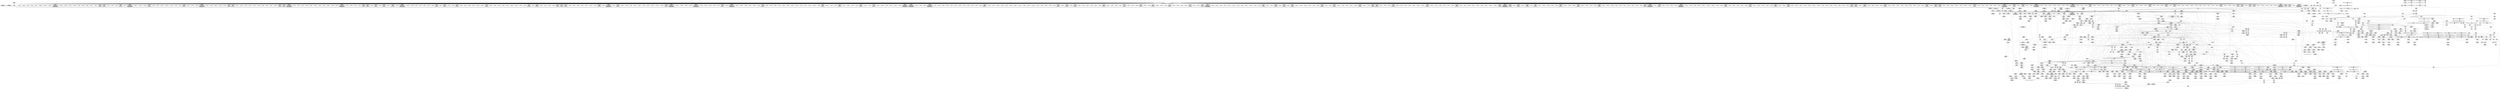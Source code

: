 digraph {
	CE0x3e84a10 [shape=record,shape=Mrecord,label="{CE0x3e84a10|104:_%struct.inode*,_:_CRE_162,163_}"]
	CE0x3f7f370 [shape=record,shape=Mrecord,label="{CE0x3f7f370|may_rename:tmp55|security/selinux/hooks.c,1841}"]
	CE0x3e70340 [shape=record,shape=Mrecord,label="{CE0x3e70340|i64*_getelementptr_inbounds_(_2_x_i64_,_2_x_i64_*___llvm_gcov_ctr98,_i64_0,_i64_1)|*Constant*|*SummSource*}"]
	CE0x3f9fd00 [shape=record,shape=Mrecord,label="{CE0x3f9fd00|may_rename:tmp65|security/selinux/hooks.c,1844|*SummSink*}"]
	CE0x3f7f0c0 [shape=record,shape=Mrecord,label="{CE0x3f7f0c0|may_rename:tmp54|security/selinux/hooks.c,1841|*SummSource*}"]
	CE0x3e73030 [shape=record,shape=Mrecord,label="{CE0x3e73030|may_rename:if.then20|*SummSource*}"]
	CE0x3e8fdb0 [shape=record,shape=Mrecord,label="{CE0x3e8fdb0|0:_i16,_56:_i8*,_:_CRE_312,320_|*MultipleSource*|*LoadInst*|security/selinux/hooks.c,1814|security/selinux/hooks.c,1814}"]
	CE0x3e83f60 [shape=record,shape=Mrecord,label="{CE0x3e83f60|104:_%struct.inode*,_:_CRE_153,154_}"]
	CE0x3f84640 [shape=record,shape=Mrecord,label="{CE0x3f84640|may_rename:tobool33|security/selinux/hooks.c,1841|*SummSink*}"]
	CE0x3eae790 [shape=record,shape=Mrecord,label="{CE0x3eae790|0:_i16,_56:_i8*,_:_CRE_162,163_}"]
	CE0x3eea180 [shape=record,shape=Mrecord,label="{CE0x3eea180|current_sid:tmp17|security/selinux/hooks.c,218|*SummSource*}"]
	CE0x3f843e0 [shape=record,shape=Mrecord,label="{CE0x3f843e0|may_rename:tobool33|security/selinux/hooks.c,1841}"]
	CE0x3f5fb20 [shape=record,shape=Mrecord,label="{CE0x3f5fb20|get_current:bb}"]
	CE0x3f85f30 [shape=record,shape=Mrecord,label="{CE0x3f85f30|may_rename:call51|security/selinux/hooks.c,1846|*SummSink*}"]
	CE0x3eacc60 [shape=record,shape=Mrecord,label="{CE0x3eacc60|0:_i16,_56:_i8*,_:_CRE_139,140_}"]
	CE0x3ee5bb0 [shape=record,shape=Mrecord,label="{CE0x3ee5bb0|GLOBAL:lockdep_rcu_suspicious|*Constant*|*SummSource*}"]
	CE0x3e8b2e0 [shape=record,shape=Mrecord,label="{CE0x3e8b2e0|0:_i16,_56:_i8*,_:_CRE_250,251_}"]
	CE0x3e52300 [shape=record,shape=Mrecord,label="{CE0x3e52300|selinux_inode_rename:old_inode|Function::selinux_inode_rename&Arg::old_inode::}"]
	CE0x3f2e810 [shape=record,shape=Mrecord,label="{CE0x3f2e810|may_rename:d_inode39|security/selinux/hooks.c,1844|*SummSink*}"]
	CE0x3f53020 [shape=record,shape=Mrecord,label="{CE0x3f53020|i64_5|*Constant*}"]
	CE0x3e91e00 [shape=record,shape=Mrecord,label="{CE0x3e91e00|0:_i16,_56:_i8*,_:_CRE_464,472_|*MultipleSource*|*LoadInst*|security/selinux/hooks.c,1814|security/selinux/hooks.c,1814}"]
	CE0x3f32b80 [shape=record,shape=Mrecord,label="{CE0x3f32b80|may_rename:tmp12|security/selinux/hooks.c,1823|*SummSource*}"]
	CE0x3f32b10 [shape=record,shape=Mrecord,label="{CE0x3f32b10|may_rename:tmp12|security/selinux/hooks.c,1823}"]
	CE0x3ee4660 [shape=record,shape=Mrecord,label="{CE0x3ee4660|i8_1|*Constant*|*SummSource*}"]
	CE0x3e9c310 [shape=record,shape=Mrecord,label="{CE0x3e9c310|0:_i16,_56:_i8*,_:_CRE_792,800_|*MultipleSource*|*LoadInst*|security/selinux/hooks.c,1814|security/selinux/hooks.c,1814}"]
	CE0x3f84560 [shape=record,shape=Mrecord,label="{CE0x3f84560|may_rename:tobool33|security/selinux/hooks.c,1841|*SummSource*}"]
	CE0x3e9b260 [shape=record,shape=Mrecord,label="{CE0x3e9b260|0:_i16,_56:_i8*,_:_CRE_704,712_|*MultipleSource*|*LoadInst*|security/selinux/hooks.c,1814|security/selinux/hooks.c,1814}"]
	CE0x3e83510 [shape=record,shape=Mrecord,label="{CE0x3e83510|GLOBAL:current_sid.__warned|Global_var:current_sid.__warned|*SummSource*}"]
	CE0x3f5a000 [shape=record,shape=Mrecord,label="{CE0x3f5a000|may_rename:tmp42|security/selinux/hooks.c,1834|*SummSink*}"]
	CE0x3e893f0 [shape=record,shape=Mrecord,label="{CE0x3e893f0|0:_i16,_56:_i8*,_:_CRE_200,201_}"]
	CE0x3e99750 [shape=record,shape=Mrecord,label="{CE0x3e99750|0:_i16,_56:_i8*,_:_CRE_619,620_}"]
	CE0x3e8c840 [shape=record,shape=Mrecord,label="{CE0x3e8c840|0:_i16,_56:_i8*,_:_CRE_268,269_}"]
	CE0x3e8b410 [shape=record,shape=Mrecord,label="{CE0x3e8b410|0:_i16,_56:_i8*,_:_CRE_251,252_}"]
	CE0x3e96310 [shape=record,shape=Mrecord,label="{CE0x3e96310|0:_i16,_56:_i8*,_:_CRE_575,576_}"]
	CE0x3f2f2a0 [shape=record,shape=Mrecord,label="{CE0x3f2f2a0|avc_has_perm:entry|*SummSource*}"]
	CE0x3e86430 [shape=record,shape=Mrecord,label="{CE0x3e86430|104:_%struct.inode*,_:_CRE_184,185_}"]
	CE0x3f50ce0 [shape=record,shape=Mrecord,label="{CE0x3f50ce0|may_rename:sclass|security/selinux/hooks.c,1826|*SummSource*}"]
	CE0x3f9e490 [shape=record,shape=Mrecord,label="{CE0x3f9e490|COLLAPSED:_GCMRE___llvm_gcov_ctr98_internal_global_2_x_i64_zeroinitializer:_elem_0:default:}"]
	CE0x3efdf40 [shape=record,shape=Mrecord,label="{CE0x3efdf40|0:_i16,_56:_i8*,_:_CRE_983,984_}"]
	CE0x3f32a00 [shape=record,shape=Mrecord,label="{CE0x3f32a00|i64_0|*Constant*}"]
	CE0x3f41b70 [shape=record,shape=Mrecord,label="{CE0x3f41b70|may_rename:tmp51|security/selinux/hooks.c,1840}"]
	CE0x3f49c70 [shape=record,shape=Mrecord,label="{CE0x3f49c70|i64_7|*Constant*|*SummSource*}"]
	CE0x3f57460 [shape=record,shape=Mrecord,label="{CE0x3f57460|may_rename:sid16|security/selinux/hooks.c,1830}"]
	CE0x3e76430 [shape=record,shape=Mrecord,label="{CE0x3e76430|get_current:tmp4|./arch/x86/include/asm/current.h,14|*SummSink*}"]
	CE0x3f9d340 [shape=record,shape=Mrecord,label="{CE0x3f9d340|%struct.task_struct*_(%struct.task_struct**)*_asm_movq_%gs:$_1:P_,$0_,_r,im,_dirflag_,_fpsr_,_flags_|*SummSink*}"]
	CE0x3f49910 [shape=record,shape=Mrecord,label="{CE0x3f49910|i64_8|*Constant*|*SummSink*}"]
	CE0x3e93a60 [shape=record,shape=Mrecord,label="{CE0x3e93a60|0:_i16,_56:_i8*,_:_CRE_508,512_|*MultipleSource*|*LoadInst*|security/selinux/hooks.c,1814|security/selinux/hooks.c,1814}"]
	CE0x3f2ed50 [shape=record,shape=Mrecord,label="{CE0x3f2ed50|may_rename:tmp13|security/selinux/hooks.c,1823|*SummSource*}"]
	CE0x3f4b9d0 [shape=record,shape=Mrecord,label="{CE0x3f4b9d0|may_rename:dentry24|security/selinux/hooks.c,1836}"]
	CE0x367c0b0 [shape=record,shape=Mrecord,label="{CE0x367c0b0|_call_void_mcount()_#3}"]
	CE0x3efa330 [shape=record,shape=Mrecord,label="{CE0x3efa330|0:_i16,_56:_i8*,_:_CRE_900,901_}"]
	CE0x3f90f20 [shape=record,shape=Mrecord,label="{CE0x3f90f20|may_rename:tmp75|security/selinux/hooks.c,1850}"]
	CE0x3f9e580 [shape=record,shape=Mrecord,label="{CE0x3f9e580|current_sid:do.end|*SummSink*}"]
	CE0x3eb45f0 [shape=record,shape=Mrecord,label="{CE0x3eb45f0|104:_%struct.inode*,_:_CRE_40,48_|*MultipleSource*|security/selinux/hooks.c,1814|Function::selinux_inode_rename&Arg::old_dentry::|Function::selinux_inode_rename&Arg::new_dentry::|Function::may_rename&Arg::new_dentry::|Function::may_rename&Arg::old_dentry::}"]
	CE0x3ee0b10 [shape=record,shape=Mrecord,label="{CE0x3ee0b10|current_sid:tmp14|security/selinux/hooks.c,218|*SummSink*}"]
	CE0x3e8b540 [shape=record,shape=Mrecord,label="{CE0x3e8b540|0:_i16,_56:_i8*,_:_CRE_252,253_}"]
	CE0x3ea0c50 [shape=record,shape=Mrecord,label="{CE0x3ea0c50|0:_i16,_56:_i8*,_:_CRE_832,840_|*MultipleSource*|*LoadInst*|security/selinux/hooks.c,1814|security/selinux/hooks.c,1814}"]
	CE0x3eec960 [shape=record,shape=Mrecord,label="{CE0x3eec960|_ret_%struct.task_struct*_%tmp4,_!dbg_!27714|./arch/x86/include/asm/current.h,14|*SummSource*}"]
	CE0x3e595a0 [shape=record,shape=Mrecord,label="{CE0x3e595a0|i64_1|*Constant*}"]
	CE0x3e501a0 [shape=record,shape=Mrecord,label="{CE0x3e501a0|GLOBAL:current_sid|*Constant*|*SummSource*}"]
	CE0x3fa11c0 [shape=record,shape=Mrecord,label="{CE0x3fa11c0|may_rename:tobool52|security/selinux/hooks.c,1849|*SummSource*}"]
	CE0x3eb13e0 [shape=record,shape=Mrecord,label="{CE0x3eb13e0|0:_i16,_56:_i8*,_:_CRE_56,64_|*MultipleSource*|*LoadInst*|security/selinux/hooks.c,1814|security/selinux/hooks.c,1814}"]
	CE0x3f9eba0 [shape=record,shape=Mrecord,label="{CE0x3f9eba0|get_current:tmp3}"]
	CE0x3f8a140 [shape=record,shape=Mrecord,label="{CE0x3f8a140|i64*_getelementptr_inbounds_(_29_x_i64_,_29_x_i64_*___llvm_gcov_ctr228,_i64_0,_i64_25)|*Constant*}"]
	CE0x3e48570 [shape=record,shape=Mrecord,label="{CE0x3e48570|104:_%struct.inode*,_:_CRE_94,95_}"]
	CE0x3e44670 [shape=record,shape=Mrecord,label="{CE0x3e44670|may_rename:tmp63|*LoadInst*|security/selinux/hooks.c,1844|*SummSource*}"]
	CE0x3ee2e00 [shape=record,shape=Mrecord,label="{CE0x3ee2e00|GLOBAL:current_task|Global_var:current_task|*SummSink*}"]
	CE0x3e3ba40 [shape=record,shape=Mrecord,label="{CE0x3e3ba40|may_rename:old_dir|Function::may_rename&Arg::old_dir::|*SummSource*}"]
	CE0x3f8a570 [shape=record,shape=Mrecord,label="{CE0x3f8a570|may_rename:tobool37|security/selinux/hooks.c,1843|*SummSink*}"]
	CE0x3e582e0 [shape=record,shape=Mrecord,label="{CE0x3e582e0|0:_i16,_56:_i8*,_:_CRE_880,881_}"]
	CE0x3f830b0 [shape=record,shape=Mrecord,label="{CE0x3f830b0|may_rename:tmp53|security/selinux/hooks.c,1841}"]
	CE0x3e8e130 [shape=record,shape=Mrecord,label="{CE0x3e8e130|0:_i16,_56:_i8*,_:_CRE_289,290_}"]
	CE0x3f54c20 [shape=record,shape=Mrecord,label="{CE0x3f54c20|may_rename:cmp13|security/selinux/hooks.c,1829}"]
	CE0x3ee7b30 [shape=record,shape=Mrecord,label="{CE0x3ee7b30|COLLAPSED:_GCMRE_current_task_external_global_%struct.task_struct*:_elem_0::|security/selinux/hooks.c,218}"]
	CE0x3f5b7f0 [shape=record,shape=Mrecord,label="{CE0x3f5b7f0|may_rename:tmp40|security/selinux/hooks.c,1833|*SummSink*}"]
	CE0x3e72460 [shape=record,shape=Mrecord,label="{CE0x3e72460|get_current:tmp4|./arch/x86/include/asm/current.h,14}"]
	CE0x3e88f30 [shape=record,shape=Mrecord,label="{CE0x3e88f30|0:_i16,_56:_i8*,_:_CRE_196,197_}"]
	CE0x3e8ce30 [shape=record,shape=Mrecord,label="{CE0x3e8ce30|0:_i16,_56:_i8*,_:_CRE_273,274_}"]
	CE0x3e8ef70 [shape=record,shape=Mrecord,label="{CE0x3e8ef70|0:_i16,_56:_i8*,_:_CRE_301,302_}"]
	CE0x3e905d0 [shape=record,shape=Mrecord,label="{CE0x3e905d0|0:_i16,_56:_i8*,_:_CRE_352,360_|*MultipleSource*|*LoadInst*|security/selinux/hooks.c,1814|security/selinux/hooks.c,1814}"]
	CE0x3e71f50 [shape=record,shape=Mrecord,label="{CE0x3e71f50|may_rename:if.then38}"]
	CE0x3e841c0 [shape=record,shape=Mrecord,label="{CE0x3e841c0|104:_%struct.inode*,_:_CRE_155,156_}"]
	CE0x3e59410 [shape=record,shape=Mrecord,label="{CE0x3e59410|may_rename:if.then27}"]
	CE0x3eaf500 [shape=record,shape=Mrecord,label="{CE0x3eaf500|0:_i16,_56:_i8*,_:_CRE_173,174_}"]
	CE0x3e47bc0 [shape=record,shape=Mrecord,label="{CE0x3e47bc0|104:_%struct.inode*,_:_CRE_88,89_}"]
	CE0x3e48150 [shape=record,shape=Mrecord,label="{CE0x3e48150|104:_%struct.inode*,_:_CRE_90,91_}"]
	CE0x3efb890 [shape=record,shape=Mrecord,label="{CE0x3efb890|0:_i16,_56:_i8*,_:_CRE_918,919_}"]
	CE0x3e3a060 [shape=record,shape=Mrecord,label="{CE0x3e3a060|selinux_inode_rename:tmp|*SummSource*}"]
	CE0x3e74c10 [shape=record,shape=Mrecord,label="{CE0x3e74c10|current_sid:tmp4|security/selinux/hooks.c,218}"]
	CE0x3e94db0 [shape=record,shape=Mrecord,label="{CE0x3e94db0|0:_i16,_56:_i8*,_:_CRE_557,558_}"]
	CE0x3f51000 [shape=record,shape=Mrecord,label="{CE0x3f51000|i64*_getelementptr_inbounds_(_29_x_i64_,_29_x_i64_*___llvm_gcov_ctr228,_i64_0,_i64_6)|*Constant*|*SummSink*}"]
	CE0x3ee6cd0 [shape=record,shape=Mrecord,label="{CE0x3ee6cd0|current_sid:tmp16|security/selinux/hooks.c,218|*SummSink*}"]
	CE0x3eabe80 [shape=record,shape=Mrecord,label="{CE0x3eabe80|104:_%struct.inode*,_:_CRE_314,315_}"]
	CE0x3f88ce0 [shape=record,shape=Mrecord,label="{CE0x3f88ce0|i64_24|*Constant*|*SummSink*}"]
	CE0x3f51ec0 [shape=record,shape=Mrecord,label="{CE0x3f51ec0|may_rename:call8|security/selinux/hooks.c,1825|*SummSink*}"]
	CE0x3e494e0 [shape=record,shape=Mrecord,label="{CE0x3e494e0|104:_%struct.inode*,_:_CRE_147,148_}"]
	CE0x3e898b0 [shape=record,shape=Mrecord,label="{CE0x3e898b0|0:_i16,_56:_i8*,_:_CRE_204,205_}"]
	CE0x3e42990 [shape=record,shape=Mrecord,label="{CE0x3e42990|current_sid:tmp7|security/selinux/hooks.c,218|*SummSource*}"]
	CE0x3f316d0 [shape=record,shape=Mrecord,label="{CE0x3f316d0|avc_has_perm:auditdata|Function::avc_has_perm&Arg::auditdata::}"]
	CE0x3f57710 [shape=record,shape=Mrecord,label="{CE0x3f57710|may_rename:sid16|security/selinux/hooks.c,1830|*SummSink*}"]
	CE0x3e85720 [shape=record,shape=Mrecord,label="{CE0x3e85720|104:_%struct.inode*,_:_CRE_173,174_}"]
	CE0x3f5c5e0 [shape=record,shape=Mrecord,label="{CE0x3f5c5e0|may_rename:tmp38|security/selinux/hooks.c,1832}"]
	CE0x3ee54a0 [shape=record,shape=Mrecord,label="{CE0x3ee54a0|i8*_getelementptr_inbounds_(_25_x_i8_,_25_x_i8_*_.str3,_i32_0,_i32_0)|*Constant*}"]
	CE0x3f01010 [shape=record,shape=Mrecord,label="{CE0x3f01010|may_rename:tmp8|security/selinux/hooks.c,1815|*SummSink*}"]
	CE0x3ee8a10 [shape=record,shape=Mrecord,label="{CE0x3ee8a10|COLLAPSED:_CMRE:_elem_0::|security/selinux/hooks.c,218}"]
	CE0x3fa1c20 [shape=record,shape=Mrecord,label="{CE0x3fa1c20|may_rename:conv43|security/selinux/hooks.c,1845|*SummSink*}"]
	CE0x3f4e390 [shape=record,shape=Mrecord,label="{CE0x3f4e390|i32_9437184|*Constant*}"]
	CE0x3e72910 [shape=record,shape=Mrecord,label="{CE0x3e72910|GLOBAL:current_sid|*Constant*}"]
	CE0x3f925d0 [shape=record,shape=Mrecord,label="{CE0x3f925d0|may_rename:tmp64|security/selinux/hooks.c,1844|*SummSink*}"]
	"CONST[source:0(mediator),value:0(static)][purpose:{operation}]"
	CE0x3e84550 [shape=record,shape=Mrecord,label="{CE0x3e84550|104:_%struct.inode*,_:_CRE_158,159_}"]
	CE0x3e9d330 [shape=record,shape=Mrecord,label="{CE0x3e9d330|may_rename:sid31|security/selinux/hooks.c,1840}"]
	CE0x3efda60 [shape=record,shape=Mrecord,label="{CE0x3efda60|0:_i16,_56:_i8*,_:_CRE_980,981_}"]
	CE0x3eaca80 [shape=record,shape=Mrecord,label="{CE0x3eaca80|0:_i16,_56:_i8*,_:_CRE_138,139_}"]
	CE0x3e986b0 [shape=record,shape=Mrecord,label="{CE0x3e986b0|0:_i16,_56:_i8*,_:_CRE_605,606_}"]
	CE0x3f30910 [shape=record,shape=Mrecord,label="{CE0x3f30910|may_rename:call6|security/selinux/hooks.c,1821|*SummSink*}"]
	CE0x3ee76d0 [shape=record,shape=Mrecord,label="{CE0x3ee76d0|i8*_getelementptr_inbounds_(_45_x_i8_,_45_x_i8_*_.str12,_i32_0,_i32_0)|*Constant*|*SummSource*}"]
	CE0x3f5c9e0 [shape=record,shape=Mrecord,label="{CE0x3f5c9e0|may_rename:tmp38|security/selinux/hooks.c,1832|*SummSink*}"]
	CE0x3f4c7f0 [shape=record,shape=Mrecord,label="{CE0x3f4c7f0|may_rename:tmp45|security/selinux/hooks.c,1838}"]
	CE0x3e892c0 [shape=record,shape=Mrecord,label="{CE0x3e892c0|0:_i16,_56:_i8*,_:_CRE_199,200_}"]
	CE0x3e9a870 [shape=record,shape=Mrecord,label="{CE0x3e9a870|0:_i16,_56:_i8*,_:_CRE_672,680_|*MultipleSource*|*LoadInst*|security/selinux/hooks.c,1814|security/selinux/hooks.c,1814}"]
	CE0x3e8f7c0 [shape=record,shape=Mrecord,label="{CE0x3e8f7c0|0:_i16,_56:_i8*,_:_CRE_308,309_}"]
	CE0x3f9f630 [shape=record,shape=Mrecord,label="{CE0x3f9f630|current_sid:do.body|*SummSource*}"]
	CE0x3f012c0 [shape=record,shape=Mrecord,label="{CE0x3f012c0|may_rename:conv|security/selinux/hooks.c,1815}"]
	CE0x3efe9f0 [shape=record,shape=Mrecord,label="{CE0x3efe9f0|may_rename:tmp5|security/selinux/hooks.c,1814|*SummSink*}"]
	CE0x3e5a190 [shape=record,shape=Mrecord,label="{CE0x3e5a190|may_rename:tmp15|security/selinux/hooks.c,1823|*SummSink*}"]
	CE0x3e92940 [shape=record,shape=Mrecord,label="{CE0x3e92940|0:_i16,_56:_i8*,_:_CRE_480,481_}"]
	CE0x3e417b0 [shape=record,shape=Mrecord,label="{CE0x3e417b0|may_rename:if.then53}"]
	CE0x3fa1930 [shape=record,shape=Mrecord,label="{CE0x3fa1930|i64_24|*Constant*|*SummSource*}"]
	CE0x3e59e00 [shape=record,shape=Mrecord,label="{CE0x3e59e00|may_rename:tmp15|security/selinux/hooks.c,1823|*SummSource*}"]
	CE0x3f88e50 [shape=record,shape=Mrecord,label="{CE0x3f88e50|may_rename:tmp71|security/selinux/hooks.c,1849}"]
	CE0x3eff550 [shape=record,shape=Mrecord,label="{CE0x3eff550|i32_16384|*Constant*}"]
	CE0x3e71e90 [shape=record,shape=Mrecord,label="{CE0x3e71e90|may_rename:land.lhs.true|*SummSink*}"]
	CE0x3f301c0 [shape=record,shape=Mrecord,label="{CE0x3f301c0|i32_10485760|*Constant*}"]
	CE0x3e93190 [shape=record,shape=Mrecord,label="{CE0x3e93190|0:_i16,_56:_i8*,_:_CRE_487,488_}"]
	CE0x3e8d420 [shape=record,shape=Mrecord,label="{CE0x3e8d420|0:_i16,_56:_i8*,_:_CRE_278,279_}"]
	CE0x3e91fe0 [shape=record,shape=Mrecord,label="{CE0x3e91fe0|0:_i16,_56:_i8*,_:_CRE_473,474_}"]
	CE0x3e76960 [shape=record,shape=Mrecord,label="{CE0x3e76960|may_rename:land.lhs.true}"]
	CE0x3eabaf0 [shape=record,shape=Mrecord,label="{CE0x3eabaf0|104:_%struct.inode*,_:_CRE_311,312_}"]
	CE0x3e8db40 [shape=record,shape=Mrecord,label="{CE0x3e8db40|0:_i16,_56:_i8*,_:_CRE_284,285_}"]
	CE0x3f12250 [shape=record,shape=Mrecord,label="{CE0x3f12250|may_rename:d_inode2|security/selinux/hooks.c,1815|*SummSource*}"]
	CE0x3eb2e40 [shape=record,shape=Mrecord,label="{CE0x3eb2e40|0:_i16,_56:_i8*,_:_CRE_0,2_|*MultipleSource*|*LoadInst*|security/selinux/hooks.c,1814|security/selinux/hooks.c,1814}"]
	CE0x3e8d090 [shape=record,shape=Mrecord,label="{CE0x3e8d090|0:_i16,_56:_i8*,_:_CRE_275,276_}"]
	CE0x3e86c80 [shape=record,shape=Mrecord,label="{CE0x3e86c80|104:_%struct.inode*,_:_CRE_191,192_}"]
	CE0x3f92700 [shape=record,shape=Mrecord,label="{CE0x3f92700|may_rename:tmp65|security/selinux/hooks.c,1844}"]
	CE0x3e85260 [shape=record,shape=Mrecord,label="{CE0x3e85260|104:_%struct.inode*,_:_CRE_169,170_}"]
	CE0x3eabfb0 [shape=record,shape=Mrecord,label="{CE0x3eabfb0|104:_%struct.inode*,_:_CRE_315,316_}"]
	CE0x3f82390 [shape=record,shape=Mrecord,label="{CE0x3f82390|i64_22|*Constant*|*SummSink*}"]
	CE0x3e6feb0 [shape=record,shape=Mrecord,label="{CE0x3e6feb0|may_rename:if.then15|*SummSink*}"]
	CE0x3ee7610 [shape=record,shape=Mrecord,label="{CE0x3ee7610|i8*_getelementptr_inbounds_(_45_x_i8_,_45_x_i8_*_.str12,_i32_0,_i32_0)|*Constant*}"]
	CE0x3ea0e30 [shape=record,shape=Mrecord,label="{CE0x3ea0e30|0:_i16,_56:_i8*,_:_CRE_840,848_|*MultipleSource*|*LoadInst*|security/selinux/hooks.c,1814|security/selinux/hooks.c,1814}"]
	CE0x3e70fd0 [shape=record,shape=Mrecord,label="{CE0x3e70fd0|may_rename:if.end35|*SummSource*}"]
	CE0x3ea9dc0 [shape=record,shape=Mrecord,label="{CE0x3ea9dc0|104:_%struct.inode*,_:_CRE_256,264_|*MultipleSource*|security/selinux/hooks.c,1814|Function::selinux_inode_rename&Arg::old_dentry::|Function::selinux_inode_rename&Arg::new_dentry::|Function::may_rename&Arg::new_dentry::|Function::may_rename&Arg::old_dentry::}"]
	CE0x3f81e00 [shape=record,shape=Mrecord,label="{CE0x3f81e00|may_rename:tmp58|*LoadInst*|security/selinux/hooks.c,1843|*SummSource*}"]
	CE0x3e84680 [shape=record,shape=Mrecord,label="{CE0x3e84680|104:_%struct.inode*,_:_CRE_159,160_}"]
	CE0x3ee8610 [shape=record,shape=Mrecord,label="{CE0x3ee8610|i32_22|*Constant*|*SummSource*}"]
	CE0x3e85390 [shape=record,shape=Mrecord,label="{CE0x3e85390|104:_%struct.inode*,_:_CRE_170,171_}"]
	CE0x3e500e0 [shape=record,shape=Mrecord,label="{CE0x3e500e0|selinux_inode_rename:bb|*SummSource*}"]
	CE0x3e375a0 [shape=record,shape=Mrecord,label="{CE0x3e375a0|i64*_getelementptr_inbounds_(_2_x_i64_,_2_x_i64_*___llvm_gcov_ctr227,_i64_0,_i64_1)|*Constant*}"]
	"CONST[source:1(input),value:2(dynamic)][purpose:{object}][SrcIdx:0]"
	CE0x3eadce0 [shape=record,shape=Mrecord,label="{CE0x3eadce0|0:_i16,_56:_i8*,_:_CRE_153,154_}"]
	CE0x3ea7c00 [shape=record,shape=Mrecord,label="{CE0x3ea7c00|may_rename:sid7|security/selinux/hooks.c,1825|*SummSink*}"]
	CE0x3eab270 [shape=record,shape=Mrecord,label="{CE0x3eab270|104:_%struct.inode*,_:_CRE_305,306_}"]
	CE0x3e3bbb0 [shape=record,shape=Mrecord,label="{CE0x3e3bbb0|selinux_inode_rename:old_dentry|Function::selinux_inode_rename&Arg::old_dentry::}"]
	CE0x3ea7ad0 [shape=record,shape=Mrecord,label="{CE0x3ea7ad0|may_rename:sid7|security/selinux/hooks.c,1825|*SummSource*}"]
	CE0x3ee9780 [shape=record,shape=Mrecord,label="{CE0x3ee9780|current_sid:tmp23|security/selinux/hooks.c,218|*SummSource*}"]
	CE0x3f59c30 [shape=record,shape=Mrecord,label="{CE0x3f59c30|may_rename:tmp42|security/selinux/hooks.c,1834|*SummSource*}"]
	CE0x3ee8820 [shape=record,shape=Mrecord,label="{CE0x3ee8820|i32_22|*Constant*|*SummSink*}"]
	CE0x3fa2e10 [shape=record,shape=Mrecord,label="{CE0x3fa2e10|may_rename:sid47|security/selinux/hooks.c,1846|*SummSource*}"]
	CE0x3eb47b0 [shape=record,shape=Mrecord,label="{CE0x3eb47b0|104:_%struct.inode*,_:_CRE_48,52_|*MultipleSource*|security/selinux/hooks.c,1814|Function::selinux_inode_rename&Arg::old_dentry::|Function::selinux_inode_rename&Arg::new_dentry::|Function::may_rename&Arg::new_dentry::|Function::may_rename&Arg::old_dentry::}"]
	CE0x3f4da30 [shape=record,shape=Mrecord,label="{CE0x3f4da30|may_rename:tmp50|security/selinux/hooks.c,1839}"]
	CE0x3f9ee10 [shape=record,shape=Mrecord,label="{CE0x3f9ee10|current_sid:tmp12|security/selinux/hooks.c,218}"]
	CE0x3e899e0 [shape=record,shape=Mrecord,label="{CE0x3e899e0|0:_i16,_56:_i8*,_:_CRE_205,206_}"]
	CE0x3f9a0d0 [shape=record,shape=Mrecord,label="{CE0x3f9a0d0|may_rename:tmp67|security/selinux/hooks.c,1845}"]
	CE0x3e84b40 [shape=record,shape=Mrecord,label="{CE0x3e84b40|104:_%struct.inode*,_:_CRE_163,164_}"]
	CE0x3f7f240 [shape=record,shape=Mrecord,label="{CE0x3f7f240|may_rename:tmp54|security/selinux/hooks.c,1841|*SummSink*}"]
	CE0x3e350b0 [shape=record,shape=Mrecord,label="{CE0x3e350b0|i64*_getelementptr_inbounds_(_2_x_i64_,_2_x_i64_*___llvm_gcov_ctr98,_i64_0,_i64_1)|*Constant*}"]
	CE0x3f3a180 [shape=record,shape=Mrecord,label="{CE0x3f3a180|%struct.inode*_null|*Constant*|*SummSink*}"]
	CE0x3eff1b0 [shape=record,shape=Mrecord,label="{CE0x3eff1b0|may_rename:tobool12|security/selinux/hooks.c,1829|*SummSource*}"]
	CE0x3f4d930 [shape=record,shape=Mrecord,label="{CE0x3f4d930|may_rename:tmp49|security/selinux/hooks.c,1839|*SummSink*}"]
	CE0x3f312f0 [shape=record,shape=Mrecord,label="{CE0x3f312f0|avc_has_perm:requested|Function::avc_has_perm&Arg::requested::}"]
	CE0x3efeb60 [shape=record,shape=Mrecord,label="{CE0x3efeb60|may_rename:tmp6|security/selinux/hooks.c,1814|*SummSink*}"]
	CE0x3f5b6d0 [shape=record,shape=Mrecord,label="{CE0x3f5b6d0|i64*_getelementptr_inbounds_(_29_x_i64_,_29_x_i64_*___llvm_gcov_ctr228,_i64_0,_i64_13)|*Constant*|*SummSource*}"]
	CE0x3f610e0 [shape=record,shape=Mrecord,label="{CE0x3f610e0|i64*_getelementptr_inbounds_(_2_x_i64_,_2_x_i64_*___llvm_gcov_ctr98,_i64_0,_i64_0)|*Constant*}"]
	CE0x3e94ee0 [shape=record,shape=Mrecord,label="{CE0x3e94ee0|0:_i16,_56:_i8*,_:_CRE_558,559_}"]
	CE0x3ee60b0 [shape=record,shape=Mrecord,label="{CE0x3ee60b0|i32_218|*Constant*|*SummSource*}"]
	CE0x3e99880 [shape=record,shape=Mrecord,label="{CE0x3e99880|0:_i16,_56:_i8*,_:_CRE_620,621_}"]
	CE0x3e8e4c0 [shape=record,shape=Mrecord,label="{CE0x3e8e4c0|0:_i16,_56:_i8*,_:_CRE_292,293_}"]
	CE0x3f30ff0 [shape=record,shape=Mrecord,label="{CE0x3f30ff0|i32_10485760|*Constant*|*SummSink*}"]
	CE0x3e43a40 [shape=record,shape=Mrecord,label="{CE0x3e43a40|_call_void_mcount()_#3|*SummSink*}"]
	CE0x3e941e0 [shape=record,shape=Mrecord,label="{CE0x3e941e0|0:_i16,_56:_i8*,_:_CRE_536,540_|*MultipleSource*|*LoadInst*|security/selinux/hooks.c,1814|security/selinux/hooks.c,1814}"]
	CE0x3eead70 [shape=record,shape=Mrecord,label="{CE0x3eead70|i64*_getelementptr_inbounds_(_11_x_i64_,_11_x_i64_*___llvm_gcov_ctr125,_i64_0,_i64_10)|*Constant*}"]
	CE0x3e88cd0 [shape=record,shape=Mrecord,label="{CE0x3e88cd0|0:_i16,_56:_i8*,_:_CRE_194,195_}"]
	CE0x3eb4d20 [shape=record,shape=Mrecord,label="{CE0x3eb4d20|104:_%struct.inode*,_:_CRE_72,80_|*MultipleSource*|security/selinux/hooks.c,1814|Function::selinux_inode_rename&Arg::old_dentry::|Function::selinux_inode_rename&Arg::new_dentry::|Function::may_rename&Arg::new_dentry::|Function::may_rename&Arg::old_dentry::}"]
	CE0x3e365a0 [shape=record,shape=Mrecord,label="{CE0x3e365a0|_call_void_mcount()_#3|*SummSink*}"]
	CE0x3efa0d0 [shape=record,shape=Mrecord,label="{CE0x3efa0d0|0:_i16,_56:_i8*,_:_CRE_898,899_}"]
	CE0x3e87f80 [shape=record,shape=Mrecord,label="{CE0x3e87f80|104:_%struct.inode*,_:_CRE_207,208_}"]
	CE0x3ea6ed0 [shape=record,shape=Mrecord,label="{CE0x3ea6ed0|may_rename:tmp16|security/selinux/hooks.c,1824|*SummSink*}"]
	CE0x3eaede0 [shape=record,shape=Mrecord,label="{CE0x3eaede0|0:_i16,_56:_i8*,_:_CRE_167,168_}"]
	CE0x3f83550 [shape=record,shape=Mrecord,label="{CE0x3f83550|may_rename:tmp52|security/selinux/hooks.c,1841|*SummSource*}"]
	CE0x3e72060 [shape=record,shape=Mrecord,label="{CE0x3e72060|may_rename:if.then38|*SummSource*}"]
	CE0x3e9cc80 [shape=record,shape=Mrecord,label="{CE0x3e9cc80|may_rename:av.0|*SummSource*}"]
	CE0x3e99160 [shape=record,shape=Mrecord,label="{CE0x3e99160|0:_i16,_56:_i8*,_:_CRE_614,615_}"]
	CE0x3e74120 [shape=record,shape=Mrecord,label="{CE0x3e74120|may_rename:if.end22|*SummSink*}"]
	CE0x3e35240 [shape=record,shape=Mrecord,label="{CE0x3e35240|i64*_getelementptr_inbounds_(_2_x_i64_,_2_x_i64_*___llvm_gcov_ctr98,_i64_0,_i64_0)|*Constant*|*SummSource*}"]
	CE0x3e2c950 [shape=record,shape=Mrecord,label="{CE0x3e2c950|may_rename:return}"]
	CE0x3f35810 [shape=record,shape=Mrecord,label="{CE0x3f35810|may_rename:u|security/selinux/hooks.c,1820|*SummSource*}"]
	CE0x3e764f0 [shape=record,shape=Mrecord,label="{CE0x3e764f0|%struct.task_struct*_(%struct.task_struct**)*_asm_movq_%gs:$_1:P_,$0_,_r,im,_dirflag_,_fpsr_,_flags_}"]
	CE0x3f7f7d0 [shape=record,shape=Mrecord,label="{CE0x3f7f7d0|may_rename:tmp56|security/selinux/hooks.c,1842}"]
	CE0x3e86690 [shape=record,shape=Mrecord,label="{CE0x3e86690|104:_%struct.inode*,_:_CRE_186,187_}"]
	CE0x3e95860 [shape=record,shape=Mrecord,label="{CE0x3e95860|0:_i16,_56:_i8*,_:_CRE_566,567_}"]
	CE0x3f90650 [shape=record,shape=Mrecord,label="{CE0x3f90650|may_rename:cond|security/selinux/hooks.c,1848|*SummSink*}"]
	CE0x3f4eae0 [shape=record,shape=Mrecord,label="{CE0x3f4eae0|may_rename:conv28|security/selinux/hooks.c,1839|*SummSink*}"]
	CE0x3f4d0e0 [shape=record,shape=Mrecord,label="{CE0x3f4d0e0|may_rename:d_inode25|security/selinux/hooks.c,1838|*SummSink*}"]
	CE0x3e39560 [shape=record,shape=Mrecord,label="{CE0x3e39560|may_rename:new_dentry|Function::may_rename&Arg::new_dentry::}"]
	CE0x3f32920 [shape=record,shape=Mrecord,label="{CE0x3f32920|i64_2|*Constant*|*SummSink*}"]
	CE0x3e447a0 [shape=record,shape=Mrecord,label="{CE0x3e447a0|may_rename:tmp63|*LoadInst*|security/selinux/hooks.c,1844|*SummSink*}"]
	CE0x3f12680 [shape=record,shape=Mrecord,label="{CE0x3f12680|may_rename:tmp7|*LoadInst*|security/selinux/hooks.c,1815}"]
	CE0x3e90b70 [shape=record,shape=Mrecord,label="{CE0x3e90b70|0:_i16,_56:_i8*,_:_CRE_384,388_|*MultipleSource*|*LoadInst*|security/selinux/hooks.c,1814|security/selinux/hooks.c,1814}"]
	CE0x3e58b30 [shape=record,shape=Mrecord,label="{CE0x3e58b30|0:_i16,_56:_i8*,_:_CRE_887,888_}"]
	CE0x3efa920 [shape=record,shape=Mrecord,label="{CE0x3efa920|0:_i16,_56:_i8*,_:_CRE_905,906_}"]
	CE0x3f5e570 [shape=record,shape=Mrecord,label="{CE0x3f5e570|i32_4194304|*Constant*|*SummSink*}"]
	CE0x3ee8c70 [shape=record,shape=Mrecord,label="{CE0x3ee8c70|current_sid:security|security/selinux/hooks.c,218|*SummSource*}"]
	CE0x3efacb0 [shape=record,shape=Mrecord,label="{CE0x3efacb0|0:_i16,_56:_i8*,_:_CRE_908,909_}"]
	CE0x3e980c0 [shape=record,shape=Mrecord,label="{CE0x3e980c0|0:_i16,_56:_i8*,_:_CRE_600,601_}"]
	CE0x3ee1170 [shape=record,shape=Mrecord,label="{CE0x3ee1170|i64*_getelementptr_inbounds_(_11_x_i64_,_11_x_i64_*___llvm_gcov_ctr125,_i64_0,_i64_8)|*Constant*|*SummSink*}"]
	CE0x3e854c0 [shape=record,shape=Mrecord,label="{CE0x3e854c0|104:_%struct.inode*,_:_CRE_171,172_}"]
	CE0x3ead490 [shape=record,shape=Mrecord,label="{CE0x3ead490|0:_i16,_56:_i8*,_:_CRE_146,147_}"]
	CE0x3f55a80 [shape=record,shape=Mrecord,label="{CE0x3f55a80|i64_10|*Constant*|*SummSink*}"]
	CE0x3e97280 [shape=record,shape=Mrecord,label="{CE0x3e97280|0:_i16,_56:_i8*,_:_CRE_588,589_}"]
	CE0x3e83c30 [shape=record,shape=Mrecord,label="{CE0x3e83c30|104:_%struct.inode*,_:_CRE_150,151_}"]
	CE0x3f83430 [shape=record,shape=Mrecord,label="{CE0x3f83430|may_rename:tmp52|security/selinux/hooks.c,1841}"]
	CE0x3f550b0 [shape=record,shape=Mrecord,label="{CE0x3f550b0|may_rename:cmp13|security/selinux/hooks.c,1829|*SummSink*}"]
	CE0x3f5e280 [shape=record,shape=Mrecord,label="{CE0x3f5e280|i32_4194304|*Constant*}"]
	CE0x3e95140 [shape=record,shape=Mrecord,label="{CE0x3e95140|0:_i16,_56:_i8*,_:_CRE_560,561_}"]
	CE0x3f32730 [shape=record,shape=Mrecord,label="{CE0x3f32730|i64_2|*Constant*}"]
	CE0x3e58410 [shape=record,shape=Mrecord,label="{CE0x3e58410|0:_i16,_56:_i8*,_:_CRE_881,882_}"]
	CE0x3f99920 [shape=record,shape=Mrecord,label="{CE0x3f99920|may_rename:tmp68|security/selinux/hooks.c,1846|*SummSource*}"]
	CE0x3e439d0 [shape=record,shape=Mrecord,label="{CE0x3e439d0|_call_void_mcount()_#3|*SummSource*}"]
	CE0x367bfe0 [shape=record,shape=Mrecord,label="{CE0x367bfe0|selinux_inode_rename:tmp3|*SummSink*}"]
	CE0x3f31280 [shape=record,shape=Mrecord,label="{CE0x3f31280|_ret_i32_%retval.0,_!dbg_!27728|security/selinux/avc.c,775}"]
	CE0x3e867c0 [shape=record,shape=Mrecord,label="{CE0x3e867c0|104:_%struct.inode*,_:_CRE_187,188_}"]
	CE0x3f25ac0 [shape=record,shape=Mrecord,label="{CE0x3f25ac0|may_rename:tmp9|*LoadInst*|security/selinux/hooks.c,1816|*SummSource*}"]
	CE0x3f52f10 [shape=record,shape=Mrecord,label="{CE0x3f52f10|may_rename:tmp21|security/selinux/hooks.c,1827}"]
	CE0x3ee99f0 [shape=record,shape=Mrecord,label="{CE0x3ee99f0|i64*_getelementptr_inbounds_(_11_x_i64_,_11_x_i64_*___llvm_gcov_ctr125,_i64_0,_i64_9)|*Constant*}"]
	CE0x3eac340 [shape=record,shape=Mrecord,label="{CE0x3eac340|104:_%struct.inode*,_:_CRE_318,319_}"]
	CE0x3e9cb40 [shape=record,shape=Mrecord,label="{CE0x3e9cb40|may_rename:conv29|security/selinux/hooks.c,1839|*SummSink*}"]
	CE0x3f9e210 [shape=record,shape=Mrecord,label="{CE0x3f9e210|get_current:tmp|*SummSink*}"]
	CE0x3ee7d80 [shape=record,shape=Mrecord,label="{CE0x3ee7d80|current_sid:cred|security/selinux/hooks.c,218|*SummSink*}"]
	CE0x3f53d60 [shape=record,shape=Mrecord,label="{CE0x3f53d60|may_rename:tmp76|security/selinux/hooks.c,1851|*SummSink*}"]
	CE0x3e3d860 [shape=record,shape=Mrecord,label="{CE0x3e3d860|selinux_inode_rename:old_dentry|Function::selinux_inode_rename&Arg::old_dentry::|*SummSink*}"]
	CE0x3e953a0 [shape=record,shape=Mrecord,label="{CE0x3e953a0|0:_i16,_56:_i8*,_:_CRE_562,563_}"]
	CE0x3f5b030 [shape=record,shape=Mrecord,label="{CE0x3f5b030|i64*_getelementptr_inbounds_(_29_x_i64_,_29_x_i64_*___llvm_gcov_ctr228,_i64_0,_i64_13)|*Constant*}"]
	CE0x3eb1950 [shape=record,shape=Mrecord,label="{CE0x3eb1950|0:_i16,_56:_i8*,_:_CRE_76,80_|*MultipleSource*|*LoadInst*|security/selinux/hooks.c,1814|security/selinux/hooks.c,1814}"]
	CE0x3e40d70 [shape=record,shape=Mrecord,label="{CE0x3e40d70|current_sid:tmp1}"]
	CE0x3e87e50 [shape=record,shape=Mrecord,label="{CE0x3e87e50|104:_%struct.inode*,_:_CRE_206,207_}"]
	CE0x3f131f0 [shape=record,shape=Mrecord,label="{CE0x3f131f0|i32_16384|*Constant*|*SummSink*}"]
	CE0x3e70740 [shape=record,shape=Mrecord,label="{CE0x3e70740|_ret_i32_%tmp24,_!dbg_!27742|security/selinux/hooks.c,220}"]
	CE0x3f89130 [shape=record,shape=Mrecord,label="{CE0x3f89130|may_rename:tobool49|security/selinux/hooks.c,1848}"]
	CE0x3e71c30 [shape=record,shape=Mrecord,label="{CE0x3e71c30|_call_void_mcount()_#3}"]
	CE0x3eecc10 [shape=record,shape=Mrecord,label="{CE0x3eecc10|_ret_%struct.task_struct*_%tmp4,_!dbg_!27714|./arch/x86/include/asm/current.h,14|*SummSink*}"]
	CE0x3f861b0 [shape=record,shape=Mrecord,label="{CE0x3f861b0|may_rename:tobool52|security/selinux/hooks.c,1849}"]
	CE0x3eecf50 [shape=record,shape=Mrecord,label="{CE0x3eecf50|i32_78|*Constant*}"]
	CE0x3ea2420 [shape=record,shape=Mrecord,label="{CE0x3ea2420|i32_0|*Constant*}"]
	CE0x3e581b0 [shape=record,shape=Mrecord,label="{CE0x3e581b0|0:_i16,_56:_i8*,_:_CRE_879,880_}"]
	CE0x3e8a690 [shape=record,shape=Mrecord,label="{CE0x3e8a690|0:_i16,_56:_i8*,_:_CRE_241,242_}"]
	CE0x3f5f5b0 [shape=record,shape=Mrecord,label="{CE0x3f5f5b0|current_sid:sid|security/selinux/hooks.c,220|*SummSink*}"]
	CE0x3e99e70 [shape=record,shape=Mrecord,label="{CE0x3e99e70|0:_i16,_56:_i8*,_:_CRE_624,628_|*MultipleSource*|*LoadInst*|security/selinux/hooks.c,1814|security/selinux/hooks.c,1814}"]
	CE0x3fa2100 [shape=record,shape=Mrecord,label="{CE0x3fa2100|may_rename:and44|security/selinux/hooks.c,1845|*SummSink*}"]
	CE0x3e3ee50 [shape=record,shape=Mrecord,label="{CE0x3e3ee50|may_rename:tmp|*SummSource*}"]
	CE0x3e2ebf0 [shape=record,shape=Mrecord,label="{CE0x3e2ebf0|current_sid:tmp7|security/selinux/hooks.c,218}"]
	CE0x3f50c70 [shape=record,shape=Mrecord,label="{CE0x3f50c70|may_rename:sclass|security/selinux/hooks.c,1826}"]
	CE0x3e88940 [shape=record,shape=Mrecord,label="{CE0x3e88940|0:_i16,_56:_i8*,_:_CRE_191,192_}"]
	CE0x3f327a0 [shape=record,shape=Mrecord,label="{CE0x3f327a0|i64_2|*Constant*|*SummSource*}"]
	CE0x3e84da0 [shape=record,shape=Mrecord,label="{CE0x3e84da0|104:_%struct.inode*,_:_CRE_165,166_}"]
	CE0x3e46b30 [shape=record,shape=Mrecord,label="{CE0x3e46b30|i64_1|*Constant*|*SummSource*}"]
	CE0x3efb630 [shape=record,shape=Mrecord,label="{CE0x3efb630|0:_i16,_56:_i8*,_:_CRE_916,917_}"]
	CE0x3e3ec60 [shape=record,shape=Mrecord,label="{CE0x3e3ec60|i64*_getelementptr_inbounds_(_29_x_i64_,_29_x_i64_*___llvm_gcov_ctr228,_i64_0,_i64_0)|*Constant*|*SummSink*}"]
	CE0x3e709d0 [shape=record,shape=Mrecord,label="{CE0x3e709d0|_ret_i32_%tmp24,_!dbg_!27742|security/selinux/hooks.c,220|*SummSink*}"]
	CE0x3e40f70 [shape=record,shape=Mrecord,label="{CE0x3e40f70|i64*_getelementptr_inbounds_(_11_x_i64_,_11_x_i64_*___llvm_gcov_ctr125,_i64_0,_i64_1)|*Constant*}"]
	CE0x3ee5800 [shape=record,shape=Mrecord,label="{CE0x3ee5800|i8*_getelementptr_inbounds_(_25_x_i8_,_25_x_i8_*_.str3,_i32_0,_i32_0)|*Constant*|*SummSink*}"]
	CE0x3ee0590 [shape=record,shape=Mrecord,label="{CE0x3ee0590|current_sid:tobool1|security/selinux/hooks.c,218|*SummSink*}"]
	CE0x3e70e50 [shape=record,shape=Mrecord,label="{CE0x3e70e50|may_rename:return|*SummSink*}"]
	CE0x3ea40e0 [shape=record,shape=Mrecord,label="{CE0x3ea40e0|_call_void_mcount()_#3|*SummSource*}"]
	CE0x3f60730 [shape=record,shape=Mrecord,label="{CE0x3f60730|current_sid:tmp24|security/selinux/hooks.c,220|*SummSource*}"]
	CE0x3e74230 [shape=record,shape=Mrecord,label="{CE0x3e74230|may_rename:if.end21}"]
	CE0x3f55f70 [shape=record,shape=Mrecord,label="{CE0x3f55f70|may_rename:tmp30|security/selinux/hooks.c,1829}"]
	CE0x3e6f0a0 [shape=record,shape=Mrecord,label="{CE0x3e6f0a0|may_rename:if.end54|*SummSink*}"]
	CE0x3f12820 [shape=record,shape=Mrecord,label="{CE0x3f12820|may_rename:tmp7|*LoadInst*|security/selinux/hooks.c,1815|*SummSink*}"]
	CE0x3f58a50 [shape=record,shape=Mrecord,label="{CE0x3f58a50|may_rename:tmp36|security/selinux/hooks.c,1832|*SummSink*}"]
	CE0x3e58670 [shape=record,shape=Mrecord,label="{CE0x3e58670|0:_i16,_56:_i8*,_:_CRE_883,884_}"]
	CE0x3e7f110 [shape=record,shape=Mrecord,label="{CE0x3e7f110|may_rename:i_security|security/selinux/hooks.c,1813}"]
	CE0x3f13090 [shape=record,shape=Mrecord,label="{CE0x3f13090|i32_16384|*Constant*|*SummSource*}"]
	CE0x3f31db0 [shape=record,shape=Mrecord,label="{CE0x3f31db0|may_rename:tobool|security/selinux/hooks.c,1823|*SummSink*}"]
	CE0x3efd560 [shape=record,shape=Mrecord,label="{CE0x3efd560|0:_i16,_56:_i8*,_:_CRE_968,976_|*MultipleSource*|*LoadInst*|security/selinux/hooks.c,1814|security/selinux/hooks.c,1814}"]
	CE0x3eac0e0 [shape=record,shape=Mrecord,label="{CE0x3eac0e0|104:_%struct.inode*,_:_CRE_316,317_}"]
	CE0x3ea0270 [shape=record,shape=Mrecord,label="{CE0x3ea0270|i64*_getelementptr_inbounds_(_29_x_i64_,_29_x_i64_*___llvm_gcov_ctr228,_i64_0,_i64_17)|*Constant*|*SummSink*}"]
	CE0x3e8c5e0 [shape=record,shape=Mrecord,label="{CE0x3e8c5e0|0:_i16,_56:_i8*,_:_CRE_266,267_}"]
	CE0x3e44600 [shape=record,shape=Mrecord,label="{CE0x3e44600|may_rename:tmp63|*LoadInst*|security/selinux/hooks.c,1844}"]
	CE0x3e90f30 [shape=record,shape=Mrecord,label="{CE0x3e90f30|0:_i16,_56:_i8*,_:_CRE_400,408_|*MultipleSource*|*LoadInst*|security/selinux/hooks.c,1814|security/selinux/hooks.c,1814}"]
	CE0x3f13d60 [shape=record,shape=Mrecord,label="{CE0x3f13d60|may_rename:conv|security/selinux/hooks.c,1815|*SummSource*}"]
	CE0x3eafe80 [shape=record,shape=Mrecord,label="{CE0x3eafe80|0:_i16,_56:_i8*,_:_CRE_181,182_}"]
	CE0x3e42c40 [shape=record,shape=Mrecord,label="{CE0x3e42c40|GLOBAL:current_sid.__warned|Global_var:current_sid.__warned}"]
	CE0x3e775d0 [shape=record,shape=Mrecord,label="{CE0x3e775d0|get_current:tmp|*SummSource*}"]
	CE0x3f8a440 [shape=record,shape=Mrecord,label="{CE0x3f8a440|may_rename:tobool37|security/selinux/hooks.c,1843|*SummSource*}"]
	CE0x3e3fd70 [shape=record,shape=Mrecord,label="{CE0x3e3fd70|i64*_getelementptr_inbounds_(_29_x_i64_,_29_x_i64_*___llvm_gcov_ctr228,_i64_0,_i64_0)|*Constant*}"]
	CE0x3f5e6e0 [shape=record,shape=Mrecord,label="{CE0x3f5e6e0|may_rename:tobool19|security/selinux/hooks.c,1832|*SummSink*}"]
	CE0x3f53860 [shape=record,shape=Mrecord,label="{CE0x3f53860|i64*_getelementptr_inbounds_(_29_x_i64_,_29_x_i64_*___llvm_gcov_ctr228,_i64_0,_i64_26)|*Constant*}"]
	CE0x3f93030 [shape=record,shape=Mrecord,label="{CE0x3f93030|may_rename:retval.0}"]
	CE0x3f395d0 [shape=record,shape=Mrecord,label="{CE0x3f395d0|may_rename:type|security/selinux/hooks.c,1818|*SummSource*}"]
	CE0x3e880b0 [shape=record,shape=Mrecord,label="{CE0x3e880b0|104:_%struct.inode*,_:_CRE_208,209_}"]
	CE0x3e981f0 [shape=record,shape=Mrecord,label="{CE0x3e981f0|0:_i16,_56:_i8*,_:_CRE_601,602_}"]
	CE0x3e98320 [shape=record,shape=Mrecord,label="{CE0x3e98320|0:_i16,_56:_i8*,_:_CRE_602,603_}"]
	CE0x3e9fda0 [shape=record,shape=Mrecord,label="{CE0x3e9fda0|i64*_getelementptr_inbounds_(_29_x_i64_,_29_x_i64_*___llvm_gcov_ctr228,_i64_0,_i64_17)|*Constant*}"]
	CE0x3e87860 [shape=record,shape=Mrecord,label="{CE0x3e87860|104:_%struct.inode*,_:_CRE_201,202_}"]
	CE0x3f58270 [shape=record,shape=Mrecord,label="{CE0x3f58270|i64_11|*Constant*}"]
	CE0x3eeb270 [shape=record,shape=Mrecord,label="{CE0x3eeb270|current_sid:tmp19|security/selinux/hooks.c,218|*SummSink*}"]
	CE0x3f98f20 [shape=record,shape=Mrecord,label="{CE0x3f98f20|may_rename:tmp70|security/selinux/hooks.c,1849|*SummSource*}"]
	CE0x3e44b80 [shape=record,shape=Mrecord,label="{CE0x3e44b80|may_rename:i_mode42|security/selinux/hooks.c,1845}"]
	CE0x3e3dd10 [shape=record,shape=Mrecord,label="{CE0x3e3dd10|may_rename:old_dentry|Function::may_rename&Arg::old_dentry::|*SummSource*}"]
	CE0x3f54690 [shape=record,shape=Mrecord,label="{CE0x3f54690|may_rename:tmp28|security/selinux/hooks.c,1829|*SummSink*}"]
	CE0x3eada80 [shape=record,shape=Mrecord,label="{CE0x3eada80|0:_i16,_56:_i8*,_:_CRE_151,152_}"]
	CE0x3ea9550 [shape=record,shape=Mrecord,label="{CE0x3ea9550|104:_%struct.inode*,_:_CRE_224,232_|*MultipleSource*|security/selinux/hooks.c,1814|Function::selinux_inode_rename&Arg::old_dentry::|Function::selinux_inode_rename&Arg::new_dentry::|Function::may_rename&Arg::new_dentry::|Function::may_rename&Arg::old_dentry::}"]
	CE0x3f32160 [shape=record,shape=Mrecord,label="{CE0x3f32160|may_rename:tobool|security/selinux/hooks.c,1823}"]
	CE0x3f7fc60 [shape=record,shape=Mrecord,label="{CE0x3f7fc60|i64*_getelementptr_inbounds_(_29_x_i64_,_29_x_i64_*___llvm_gcov_ctr228,_i64_0,_i64_20)|*Constant*}"]
	CE0x3ee8280 [shape=record,shape=Mrecord,label="{CE0x3ee8280|current_sid:tmp21|security/selinux/hooks.c,218|*SummSource*}"]
	CE0x3eb3ed0 [shape=record,shape=Mrecord,label="{CE0x3eb3ed0|104:_%struct.inode*,_:_CRE_16,24_|*MultipleSource*|security/selinux/hooks.c,1814|Function::selinux_inode_rename&Arg::old_dentry::|Function::selinux_inode_rename&Arg::new_dentry::|Function::may_rename&Arg::new_dentry::|Function::may_rename&Arg::old_dentry::}"]
	CE0x3f4fba0 [shape=record,shape=Mrecord,label="{CE0x3f4fba0|may_rename:tmp19|security/selinux/hooks.c,1826|*SummSource*}"]
	CE0x3e95010 [shape=record,shape=Mrecord,label="{CE0x3e95010|0:_i16,_56:_i8*,_:_CRE_559,560_}"]
	CE0x3e97870 [shape=record,shape=Mrecord,label="{CE0x3e97870|0:_i16,_56:_i8*,_:_CRE_593,594_}"]
	CE0x3e73bd0 [shape=record,shape=Mrecord,label="{CE0x3e73bd0|current_sid:tmp9|security/selinux/hooks.c,218|*SummSink*}"]
	CE0x3e72d40 [shape=record,shape=Mrecord,label="{CE0x3e72d40|current_sid:tmp5|security/selinux/hooks.c,218|*SummSource*}"]
	"CONST[source:0(mediator),value:2(dynamic)][purpose:{subject}]"
	CE0x3f60520 [shape=record,shape=Mrecord,label="{CE0x3f60520|current_sid:tmp24|security/selinux/hooks.c,220}"]
	CE0x3f3a520 [shape=record,shape=Mrecord,label="{CE0x3f3a520|may_rename:tobool26|security/selinux/hooks.c,1838}"]
	CE0x3e88740 [shape=record,shape=Mrecord,label="{CE0x3e88740|i32_5|*Constant*|*SummSource*}"]
	CE0x3eaf3d0 [shape=record,shape=Mrecord,label="{CE0x3eaf3d0|0:_i16,_56:_i8*,_:_CRE_172,173_}"]
	CE0x3eaa6f0 [shape=record,shape=Mrecord,label="{CE0x3eaa6f0|104:_%struct.inode*,_:_CRE_280,288_|*MultipleSource*|security/selinux/hooks.c,1814|Function::selinux_inode_rename&Arg::old_dentry::|Function::selinux_inode_rename&Arg::new_dentry::|Function::may_rename&Arg::new_dentry::|Function::may_rename&Arg::old_dentry::}"]
	CE0x3e92330 [shape=record,shape=Mrecord,label="{CE0x3e92330|0:_i16,_56:_i8*,_:_CRE_476,477_}"]
	CE0x3f58070 [shape=record,shape=Mrecord,label="{CE0x3f58070|may_rename:tmp34|security/selinux/hooks.c,1830|*SummSink*}"]
	CE0x3e6edd0 [shape=record,shape=Mrecord,label="{CE0x3e6edd0|may_rename:if.then10|*SummSink*}"]
	CE0x3e97d30 [shape=record,shape=Mrecord,label="{CE0x3e97d30|0:_i16,_56:_i8*,_:_CRE_597,598_}"]
	CE0x3e97f90 [shape=record,shape=Mrecord,label="{CE0x3e97f90|0:_i16,_56:_i8*,_:_CRE_599,600_}"]
	CE0x3e30d30 [shape=record,shape=Mrecord,label="{CE0x3e30d30|may_rename:new_dir|Function::may_rename&Arg::new_dir::|*SummSink*}"]
	CE0x3f31890 [shape=record,shape=Mrecord,label="{CE0x3f31890|avc_has_perm:auditdata|Function::avc_has_perm&Arg::auditdata::|*SummSink*}"]
	"CONST[source:0(mediator),value:2(dynamic)][purpose:{object}]"
	CE0x3f49870 [shape=record,shape=Mrecord,label="{CE0x3f49870|may_rename:tmp18|security/selinux/hooks.c,1825|*SummSink*}"]
	CE0x3e95bf0 [shape=record,shape=Mrecord,label="{CE0x3e95bf0|0:_i16,_56:_i8*,_:_CRE_569,570_}"]
	CE0x3f4e9c0 [shape=record,shape=Mrecord,label="{CE0x3f4e9c0|may_rename:conv28|security/selinux/hooks.c,1839|*SummSource*}"]
	CE0x3f91500 [shape=record,shape=Mrecord,label="{CE0x3f91500|may_rename:tmp75|security/selinux/hooks.c,1850|*SummSink*}"]
	CE0x3eac6d0 [shape=record,shape=Mrecord,label="{CE0x3eac6d0|may_rename:tmp4|*LoadInst*|security/selinux/hooks.c,1814|*SummSource*}"]
	CE0x3f3aa40 [shape=record,shape=Mrecord,label="{CE0x3f3aa40|i64_16|*Constant*|*SummSink*}"]
	CE0x3e95730 [shape=record,shape=Mrecord,label="{CE0x3e95730|0:_i16,_56:_i8*,_:_CRE_565,566_}"]
	CE0x3e89520 [shape=record,shape=Mrecord,label="{CE0x3e89520|0:_i16,_56:_i8*,_:_CRE_201,202_}"]
	CE0x3f30050 [shape=record,shape=Mrecord,label="{CE0x3f30050|i16_7|*Constant*|*SummSink*}"]
	CE0x3f7f020 [shape=record,shape=Mrecord,label="{CE0x3f7f020|may_rename:tmp51|security/selinux/hooks.c,1840|*SummSink*}"]
	CE0x3e48670 [shape=record,shape=Mrecord,label="{CE0x3e48670|104:_%struct.inode*,_:_CRE_95,96_}"]
	CE0x3eff4e0 [shape=record,shape=Mrecord,label="{CE0x3eff4e0|may_rename:and|security/selinux/hooks.c,1815}"]
	CE0x3f36310 [shape=record,shape=Mrecord,label="{CE0x3f36310|may_rename:dentry|security/selinux/hooks.c,1820}"]
	CE0x3f88ff0 [shape=record,shape=Mrecord,label="{CE0x3f88ff0|i64_23|*Constant*}"]
	CE0x3e8e260 [shape=record,shape=Mrecord,label="{CE0x3e8e260|0:_i16,_56:_i8*,_:_CRE_290,291_}"]
	CE0x3f4f100 [shape=record,shape=Mrecord,label="{CE0x3f4f100|may_rename:or|security/selinux/hooks.c,1839}"]
	CE0x3efe5b0 [shape=record,shape=Mrecord,label="{CE0x3efe5b0|0:_i16,_56:_i8*,_:_CRE_1000,1008_|*MultipleSource*|*LoadInst*|security/selinux/hooks.c,1814|security/selinux/hooks.c,1814}"]
	CE0x3f89b80 [shape=record,shape=Mrecord,label="{CE0x3f89b80|may_rename:tmp73|security/selinux/hooks.c,1849|*SummSink*}"]
	CE0x3ee1740 [shape=record,shape=Mrecord,label="{CE0x3ee1740|i64_5|*Constant*}"]
	CE0x3e8d8e0 [shape=record,shape=Mrecord,label="{CE0x3e8d8e0|0:_i16,_56:_i8*,_:_CRE_282,283_}"]
	CE0x3f368b0 [shape=record,shape=Mrecord,label="{CE0x3f368b0|i32_3|*Constant*|*SummSource*}"]
	CE0x3ee0410 [shape=record,shape=Mrecord,label="{CE0x3ee0410|current_sid:tobool1|security/selinux/hooks.c,218|*SummSource*}"]
	CE0x3f35ca0 [shape=record,shape=Mrecord,label="{CE0x3f35ca0|may_rename:sid5|security/selinux/hooks.c,1821|*SummSource*}"]
	CE0x3e9b5c0 [shape=record,shape=Mrecord,label="{CE0x3e9b5c0|0:_i16,_56:_i8*,_:_CRE_728,736_|*MultipleSource*|*LoadInst*|security/selinux/hooks.c,1814|security/selinux/hooks.c,1814}"]
	CE0x3ea85e0 [shape=record,shape=Mrecord,label="{CE0x3ea85e0|104:_%struct.inode*,_:_CRE_211,212_}"]
	CE0x3f57e80 [shape=record,shape=Mrecord,label="{CE0x3f57e80|may_rename:tmp34|security/selinux/hooks.c,1830}"]
	CE0x3efc210 [shape=record,shape=Mrecord,label="{CE0x3efc210|0:_i16,_56:_i8*,_:_CRE_926,927_}"]
	CE0x3e8a0f0 [shape=record,shape=Mrecord,label="{CE0x3e8a0f0|0:_i16,_56:_i8*,_:_CRE_216,224_|*MultipleSource*|*LoadInst*|security/selinux/hooks.c,1814|security/selinux/hooks.c,1814}"]
	CE0x3f9e760 [shape=record,shape=Mrecord,label="{CE0x3f9e760|current_sid:if.then|*SummSource*}"]
	CE0x3e912f0 [shape=record,shape=Mrecord,label="{CE0x3e912f0|0:_i16,_56:_i8*,_:_CRE_416,424_|*MultipleSource*|*LoadInst*|security/selinux/hooks.c,1814|security/selinux/hooks.c,1814}"]
	CE0x3ea1730 [shape=record,shape=Mrecord,label="{CE0x3ea1730|0:_i16,_56:_i8*,_:_CRE_867,868_}"]
	CE0x3f35780 [shape=record,shape=Mrecord,label="{CE0x3f35780|may_rename:u|security/selinux/hooks.c,1820}"]
	CE0x3e575d0 [shape=record,shape=Mrecord,label="{CE0x3e575d0|0:_i16,_56:_i8*,_:_CRE_869,870_}"]
	CE0x3e731b0 [shape=record,shape=Mrecord,label="{CE0x3e731b0|may_rename:if.then15}"]
	CE0x3f5e150 [shape=record,shape=Mrecord,label="{CE0x3f5e150|may_rename:call18|security/selinux/hooks.c,1830|*SummSink*}"]
	CE0x3f9c430 [shape=record,shape=Mrecord,label="{CE0x3f9c430|current_sid:tmp14|security/selinux/hooks.c,218}"]
	CE0x3e8e390 [shape=record,shape=Mrecord,label="{CE0x3e8e390|0:_i16,_56:_i8*,_:_CRE_291,292_}"]
	CE0x3e70130 [shape=record,shape=Mrecord,label="{CE0x3e70130|may_rename:if.then10|*SummSource*}"]
	CE0x3eb2260 [shape=record,shape=Mrecord,label="{CE0x3eb2260|0:_i16,_56:_i8*,_:_CRE_112,120_|*MultipleSource*|*LoadInst*|security/selinux/hooks.c,1814|security/selinux/hooks.c,1814}"]
	CE0x3eeba50 [shape=record,shape=Mrecord,label="{CE0x3eeba50|current_sid:call4|security/selinux/hooks.c,218}"]
	CE0x3f3a0a0 [shape=record,shape=Mrecord,label="{CE0x3f3a0a0|%struct.inode*_null|*Constant*|*SummSource*}"]
	CE0x3eec640 [shape=record,shape=Mrecord,label="{CE0x3eec640|get_current:entry}"]
	CE0x3fa18c0 [shape=record,shape=Mrecord,label="{CE0x3fa18c0|i64_24|*Constant*}"]
	CE0x3e8b8d0 [shape=record,shape=Mrecord,label="{CE0x3e8b8d0|0:_i16,_56:_i8*,_:_CRE_255,256_}"]
	CE0x3f910c0 [shape=record,shape=Mrecord,label="{CE0x3f910c0|may_rename:tmp75|security/selinux/hooks.c,1850|*SummSource*}"]
	CE0x3e8aa40 [shape=record,shape=Mrecord,label="{CE0x3e8aa40|0:_i16,_56:_i8*,_:_CRE_244,245_}"]
	CE0x3ee2b60 [shape=record,shape=Mrecord,label="{CE0x3ee2b60|GLOBAL:current_task|Global_var:current_task|*SummSource*}"]
	CE0x3eecb70 [shape=record,shape=Mrecord,label="{CE0x3eecb70|_ret_%struct.task_struct*_%tmp4,_!dbg_!27714|./arch/x86/include/asm/current.h,14}"]
	CE0x3e96a30 [shape=record,shape=Mrecord,label="{CE0x3e96a30|0:_i16,_56:_i8*,_:_CRE_581,582_}"]
	CE0x3f5b780 [shape=record,shape=Mrecord,label="{CE0x3f5b780|i64*_getelementptr_inbounds_(_29_x_i64_,_29_x_i64_*___llvm_gcov_ctr228,_i64_0,_i64_13)|*Constant*|*SummSink*}"]
	CE0x3eff610 [shape=record,shape=Mrecord,label="{CE0x3eff610|may_rename:and|security/selinux/hooks.c,1815|*SummSource*}"]
	CE0x3e71110 [shape=record,shape=Mrecord,label="{CE0x3e71110|may_rename:if.then34}"]
	CE0x3e355d0 [shape=record,shape=Mrecord,label="{CE0x3e355d0|may_rename:if.end55|*SummSource*}"]
	CE0x3ee9bc0 [shape=record,shape=Mrecord,label="{CE0x3ee9bc0|i64*_getelementptr_inbounds_(_11_x_i64_,_11_x_i64_*___llvm_gcov_ctr125,_i64_0,_i64_9)|*Constant*|*SummSource*}"]
	CE0x3f896e0 [shape=record,shape=Mrecord,label="{CE0x3f896e0|may_rename:tmp72|security/selinux/hooks.c,1849|*SummSink*}"]
	CE0x3f9b140 [shape=record,shape=Mrecord,label="{CE0x3f9b140|current_sid:bb|*SummSource*}"]
	CE0x3e7f800 [shape=record,shape=Mrecord,label="{CE0x3e7f800|i64_3|*Constant*|*SummSource*}"]
	CE0x3eb2460 [shape=record,shape=Mrecord,label="{CE0x3eb2460|0:_i16,_56:_i8*,_:_CRE_120,128_|*MultipleSource*|*LoadInst*|security/selinux/hooks.c,1814|security/selinux/hooks.c,1814}"]
	CE0x3e74cb0 [shape=record,shape=Mrecord,label="{CE0x3e74cb0|current_sid:tmp4|security/selinux/hooks.c,218|*SummSource*}"]
	CE0x3f99f60 [shape=record,shape=Mrecord,label="{CE0x3f99f60|may_rename:i_mode42|security/selinux/hooks.c,1845|*SummSink*}"]
	CE0x3e98dd0 [shape=record,shape=Mrecord,label="{CE0x3e98dd0|0:_i16,_56:_i8*,_:_CRE_611,612_}"]
	CE0x3f5ed90 [shape=record,shape=Mrecord,label="{CE0x3f5ed90|current_sid:tmp23|security/selinux/hooks.c,218|*SummSink*}"]
	CE0x3e8f0a0 [shape=record,shape=Mrecord,label="{CE0x3e8f0a0|0:_i16,_56:_i8*,_:_CRE_302,303_}"]
	CE0x3f2cff0 [shape=record,shape=Mrecord,label="{CE0x3f2cff0|28:_i32,_32:_i16,_:_CRE_28,32_|*MultipleSource*|security/selinux/hooks.c,1814|security/selinux/hooks.c,1814|security/selinux/hooks.c,1825}"]
	CE0x3f12fa0 [shape=record,shape=Mrecord,label="{CE0x3f12fa0|may_rename:tmp8|security/selinux/hooks.c,1815|*SummSource*}"]
	CE0x3f9b700 [shape=record,shape=Mrecord,label="{CE0x3f9b700|i64*_getelementptr_inbounds_(_11_x_i64_,_11_x_i64_*___llvm_gcov_ctr125,_i64_0,_i64_6)|*Constant*|*SummSink*}"]
	CE0x515f900 [shape=record,shape=Mrecord,label="{CE0x515f900|selinux_inode_rename:tmp2}"]
	CE0x3eb2eb0 [shape=record,shape=Mrecord,label="{CE0x3eb2eb0|0:_i16,_56:_i8*,_:_CRE_2,4_|*MultipleSource*|*LoadInst*|security/selinux/hooks.c,1814|security/selinux/hooks.c,1814}"]
	CE0x3e438a0 [shape=record,shape=Mrecord,label="{CE0x3e438a0|may_rename:if.end11}"]
	CE0x3f2e990 [shape=record,shape=Mrecord,label="{CE0x3f2e990|i64_0|*Constant*|*SummSink*}"]
	CE0x3eab7f0 [shape=record,shape=Mrecord,label="{CE0x3eab7f0|104:_%struct.inode*,_:_CRE_308,309_}"]
	CE0x3e99d40 [shape=record,shape=Mrecord,label="{CE0x3e99d40|0:_i16,_56:_i8*,_:_CRE_864,865_}"]
	CE0x3f50320 [shape=record,shape=Mrecord,label="{CE0x3f50320|may_rename:tmp22|security/selinux/hooks.c,1827}"]
	CE0x3f35680 [shape=record,shape=Mrecord,label="{CE0x3f35680|i8_10|*Constant*|*SummSink*}"]
	CE0x3ea3890 [shape=record,shape=Mrecord,label="{CE0x3ea3890|current_sid:if.end|*SummSource*}"]
	CE0x3f56ea0 [shape=record,shape=Mrecord,label="{CE0x3f56ea0|may_rename:tmp33|security/selinux/hooks.c,1829|*SummSource*}"]
	CE0x3e479e0 [shape=record,shape=Mrecord,label="{CE0x3e479e0|may_rename:tmp2|*LoadInst*|security/selinux/hooks.c,1813|*SummSink*}"]
	CE0x3eafc20 [shape=record,shape=Mrecord,label="{CE0x3eafc20|0:_i16,_56:_i8*,_:_CRE_179,180_}"]
	CE0x3e9ef80 [shape=record,shape=Mrecord,label="{CE0x3e9ef80|may_rename:tmp47|security/selinux/hooks.c,1838}"]
	CE0x3e6fe10 [shape=record,shape=Mrecord,label="{CE0x3e6fe10|may_rename:if.then15|*SummSource*}"]
	CE0x3e8af50 [shape=record,shape=Mrecord,label="{CE0x3e8af50|0:_i16,_56:_i8*,_:_CRE_247,248_}"]
	CE0x3ea8840 [shape=record,shape=Mrecord,label="{CE0x3ea8840|104:_%struct.inode*,_:_CRE_213,214_}"]
	CE0x3e9d3a0 [shape=record,shape=Mrecord,label="{CE0x3e9d3a0|may_rename:sid31|security/selinux/hooks.c,1840|*SummSource*}"]
	CE0x3eb15b0 [shape=record,shape=Mrecord,label="{CE0x3eb15b0|0:_i16,_56:_i8*,_:_CRE_64,72_|*MultipleSource*|*LoadInst*|security/selinux/hooks.c,1814|security/selinux/hooks.c,1814}"]
	CE0x3e7bc20 [shape=record,shape=Mrecord,label="{CE0x3e7bc20|current_sid:tmp11|security/selinux/hooks.c,218}"]
	CE0x3e73f10 [shape=record,shape=Mrecord,label="{CE0x3e73f10|may_rename:if.end22}"]
	CE0x3f5b160 [shape=record,shape=Mrecord,label="{CE0x3f5b160|may_rename:tmp40|security/selinux/hooks.c,1833|*SummSource*}"]
	CE0x3ee4dc0 [shape=record,shape=Mrecord,label="{CE0x3ee4dc0|_call_void_lockdep_rcu_suspicious(i8*_getelementptr_inbounds_(_25_x_i8_,_25_x_i8_*_.str3,_i32_0,_i32_0),_i32_218,_i8*_getelementptr_inbounds_(_45_x_i8_,_45_x_i8_*_.str12,_i32_0,_i32_0))_#10,_!dbg_!27727|security/selinux/hooks.c,218|*SummSink*}"]
	CE0x3e59610 [shape=record,shape=Mrecord,label="{CE0x3e59610|current_sid:tmp1|*SummSource*}"]
	CE0x3e925e0 [shape=record,shape=Mrecord,label="{CE0x3e925e0|0:_i16,_56:_i8*,_:_CRE_477,478_}"]
	CE0x3e99c10 [shape=record,shape=Mrecord,label="{CE0x3e99c10|0:_i16,_56:_i8*,_:_CRE_623,624_}"]
	CE0x3efade0 [shape=record,shape=Mrecord,label="{CE0x3efade0|0:_i16,_56:_i8*,_:_CRE_909,910_}"]
	CE0x3e9f200 [shape=record,shape=Mrecord,label="{CE0x3e9f200|may_rename:tmp47|security/selinux/hooks.c,1838|*SummSource*}"]
	CE0x3e8a870 [shape=record,shape=Mrecord,label="{CE0x3e8a870|0:_i16,_56:_i8*,_:_CRE_242,243_}"]
	CE0x3ef9e70 [shape=record,shape=Mrecord,label="{CE0x3ef9e70|0:_i16,_56:_i8*,_:_CRE_896,897_}"]
	CE0x3f93db0 [shape=record,shape=Mrecord,label="{CE0x3f93db0|i64*_getelementptr_inbounds_(_29_x_i64_,_29_x_i64_*___llvm_gcov_ctr228,_i64_0,_i64_28)|*Constant*|*SummSink*}"]
	CE0x3fa0370 [shape=record,shape=Mrecord,label="{CE0x3fa0370|may_rename:d_inode41|security/selinux/hooks.c,1845|*SummSink*}"]
	CE0x3eb34b0 [shape=record,shape=Mrecord,label="{CE0x3eb34b0|0:_i16,_56:_i8*,_:_CRE_8,12_|*MultipleSource*|*LoadInst*|security/selinux/hooks.c,1814|security/selinux/hooks.c,1814}"]
	CE0x3e855f0 [shape=record,shape=Mrecord,label="{CE0x3e855f0|104:_%struct.inode*,_:_CRE_172,173_}"]
	CE0x3e41910 [shape=record,shape=Mrecord,label="{CE0x3e41910|i64*_getelementptr_inbounds_(_11_x_i64_,_11_x_i64_*___llvm_gcov_ctr125,_i64_0,_i64_0)|*Constant*|*SummSource*}"]
	CE0x3e9aa50 [shape=record,shape=Mrecord,label="{CE0x3e9aa50|0:_i16,_56:_i8*,_:_CRE_680,684_|*MultipleSource*|*LoadInst*|security/selinux/hooks.c,1814|security/selinux/hooks.c,1814}"]
	CE0x3f3b690 [shape=record,shape=Mrecord,label="{CE0x3f3b690|28:_i32,_:_CRE_28,32_|*MultipleSource*|*LoadInst*|security/selinux/hooks.c,1816|security/selinux/hooks.c,1816|security/selinux/hooks.c,1840}"]
	CE0x3efe980 [shape=record,shape=Mrecord,label="{CE0x3efe980|may_rename:tmp6|security/selinux/hooks.c,1814}"]
	CE0x3efdd10 [shape=record,shape=Mrecord,label="{CE0x3efdd10|0:_i16,_56:_i8*,_:_CRE_981,982_}"]
	CE0x3efe1a0 [shape=record,shape=Mrecord,label="{CE0x3efe1a0|0:_i16,_56:_i8*,_:_CRE_984,988_|*MultipleSource*|*LoadInst*|security/selinux/hooks.c,1814|security/selinux/hooks.c,1814}"]
	CE0x3e979a0 [shape=record,shape=Mrecord,label="{CE0x3e979a0|0:_i16,_56:_i8*,_:_CRE_594,595_}"]
	CE0x3eb0470 [shape=record,shape=Mrecord,label="{CE0x3eb0470|0:_i16,_56:_i8*,_:_CRE_186,187_}"]
	CE0x3f81d90 [shape=record,shape=Mrecord,label="{CE0x3f81d90|may_rename:tmp58|*LoadInst*|security/selinux/hooks.c,1843}"]
	CE0x3eafd50 [shape=record,shape=Mrecord,label="{CE0x3eafd50|0:_i16,_56:_i8*,_:_CRE_180,181_}"]
	CE0x3e826a0 [shape=record,shape=Mrecord,label="{CE0x3e826a0|i64*_getelementptr_inbounds_(_11_x_i64_,_11_x_i64_*___llvm_gcov_ctr125,_i64_0,_i64_1)|*Constant*|*SummSink*}"]
	CE0x3f4c3e0 [shape=record,shape=Mrecord,label="{CE0x3f4c3e0|may_rename:dentry24|security/selinux/hooks.c,1836|*SummSource*}"]
	CE0x3f020c0 [shape=record,shape=Mrecord,label="{CE0x3f020c0|i64*_getelementptr_inbounds_(_29_x_i64_,_29_x_i64_*___llvm_gcov_ctr228,_i64_0,_i64_27)|*Constant*}"]
	CE0x3e8acf0 [shape=record,shape=Mrecord,label="{CE0x3e8acf0|0:_i16,_56:_i8*,_:_CRE_245,246_}"]
	CE0x3fa2a10 [shape=record,shape=Mrecord,label="{CE0x3fa2a10|may_rename:conv46|security/selinux/hooks.c,1845|*SummSink*}"]
	CE0x3e57cf0 [shape=record,shape=Mrecord,label="{CE0x3e57cf0|0:_i16,_56:_i8*,_:_CRE_875,876_}"]
	CE0x3eb05a0 [shape=record,shape=Mrecord,label="{CE0x3eb05a0|0:_i16,_56:_i8*,_:_CRE_187,188_}"]
	CE0x3e94390 [shape=record,shape=Mrecord,label="{CE0x3e94390|0:_i16,_56:_i8*,_:_CRE_540,544_|*MultipleSource*|*LoadInst*|security/selinux/hooks.c,1814|security/selinux/hooks.c,1814}"]
	CE0x3efb3d0 [shape=record,shape=Mrecord,label="{CE0x3efb3d0|0:_i16,_56:_i8*,_:_CRE_914,915_}"]
	CE0x3f52310 [shape=record,shape=Mrecord,label="{CE0x3f52310|i32_4096|*Constant*|*SummSink*}"]
	CE0x3ead950 [shape=record,shape=Mrecord,label="{CE0x3ead950|0:_i16,_56:_i8*,_:_CRE_150,151_}"]
	CE0x3efb500 [shape=record,shape=Mrecord,label="{CE0x3efb500|0:_i16,_56:_i8*,_:_CRE_915,916_}"]
	CE0x3e7a090 [shape=record,shape=Mrecord,label="{CE0x3e7a090|current_sid:if.then|*SummSink*}"]
	CE0x3e57e20 [shape=record,shape=Mrecord,label="{CE0x3e57e20|0:_i16,_56:_i8*,_:_CRE_876,877_}"]
	CE0x3f83c40 [shape=record,shape=Mrecord,label="{CE0x3f83c40|may_rename:tmp54|security/selinux/hooks.c,1841}"]
	CE0x3e8a4b0 [shape=record,shape=Mrecord,label="{CE0x3e8a4b0|0:_i16,_56:_i8*,_:_CRE_232,236_|*MultipleSource*|*LoadInst*|security/selinux/hooks.c,1814|security/selinux/hooks.c,1814}"]
	CE0x3f5db40 [shape=record,shape=Mrecord,label="{CE0x3f5db40|i64_12|*Constant*|*SummSource*}"]
	CE0x3eb3a50 [shape=record,shape=Mrecord,label="{CE0x3eb3a50|may_rename:d_inode|security/selinux/hooks.c,1814|*SummSink*}"]
	CE0x3e8bff0 [shape=record,shape=Mrecord,label="{CE0x3e8bff0|0:_i16,_56:_i8*,_:_CRE_261,262_}"]
	CE0x3e57a90 [shape=record,shape=Mrecord,label="{CE0x3e57a90|0:_i16,_56:_i8*,_:_CRE_873,874_}"]
	CE0x3efbaf0 [shape=record,shape=Mrecord,label="{CE0x3efbaf0|0:_i16,_56:_i8*,_:_CRE_920,921_}"]
	CE0x3f58760 [shape=record,shape=Mrecord,label="{CE0x3f58760|i64_11|*Constant*|*SummSink*}"]
	CE0x3efe2d0 [shape=record,shape=Mrecord,label="{CE0x3efe2d0|0:_i16,_56:_i8*,_:_CRE_988,992_|*MultipleSource*|*LoadInst*|security/selinux/hooks.c,1814|security/selinux/hooks.c,1814}"]
	CE0x3eacfd0 [shape=record,shape=Mrecord,label="{CE0x3eacfd0|0:_i16,_56:_i8*,_:_CRE_142,143_}"]
	CE0x3e57330 [shape=record,shape=Mrecord,label="{CE0x3e57330|current_sid:do.end|*SummSource*}"]
	CE0x3e7a1d0 [shape=record,shape=Mrecord,label="{CE0x3e7a1d0|current_sid:land.lhs.true|*SummSource*}"]
	CE0x3f4e6b0 [shape=record,shape=Mrecord,label="{CE0x3f4e6b0|i64_2097152|*Constant*}"]
	CE0x3e588d0 [shape=record,shape=Mrecord,label="{CE0x3e588d0|0:_i16,_56:_i8*,_:_CRE_885,886_}"]
	CE0x3f3adc0 [shape=record,shape=Mrecord,label="{CE0x3f3adc0|i64_15|*Constant*|*SummSource*}"]
	CE0x3e9cbb0 [shape=record,shape=Mrecord,label="{CE0x3e9cbb0|may_rename:av.0}"]
	CE0x3eb1780 [shape=record,shape=Mrecord,label="{CE0x3eb1780|0:_i16,_56:_i8*,_:_CRE_72,76_|*MultipleSource*|*LoadInst*|security/selinux/hooks.c,1814|security/selinux/hooks.c,1814}"]
	CE0x3e3fee0 [shape=record,shape=Mrecord,label="{CE0x3e3fee0|i64*_getelementptr_inbounds_(_29_x_i64_,_29_x_i64_*___llvm_gcov_ctr228,_i64_0,_i64_0)|*Constant*|*SummSource*}"]
	CE0x3eec010 [shape=record,shape=Mrecord,label="{CE0x3eec010|GLOBAL:get_current|*Constant*}"]
	CE0x3f00450 [shape=record,shape=Mrecord,label="{CE0x3f00450|may_rename:i_security4|security/selinux/hooks.c,1816|*SummSource*}"]
	CE0x3ee90b0 [shape=record,shape=Mrecord,label="{CE0x3ee90b0|current_sid:tmp22|security/selinux/hooks.c,218}"]
	CE0x3e9f910 [shape=record,shape=Mrecord,label="{CE0x3e9f910|may_rename:tmp49|security/selinux/hooks.c,1839}"]
	CE0x5aca740 [shape=record,shape=Mrecord,label="{CE0x5aca740|selinux_inode_rename:tmp3|*SummSource*}"]
	CE0x3f4c780 [shape=record,shape=Mrecord,label="{CE0x3f4c780|i64_15|*Constant*|*SummSink*}"]
	CE0x3ea6940 [shape=record,shape=Mrecord,label="{CE0x3ea6940|may_rename:tmp60|security/selinux/hooks.c,1843|*SummSource*}"]
	CE0x3f53670 [shape=record,shape=Mrecord,label="{CE0x3f53670|may_rename:tmp76|security/selinux/hooks.c,1851}"]
	CE0x3eeb150 [shape=record,shape=Mrecord,label="{CE0x3eeb150|i64*_getelementptr_inbounds_(_11_x_i64_,_11_x_i64_*___llvm_gcov_ctr125,_i64_0,_i64_10)|*Constant*|*SummSource*}"]
	CE0x3e53540 [shape=record,shape=Mrecord,label="{CE0x3e53540|i64*_getelementptr_inbounds_(_11_x_i64_,_11_x_i64_*___llvm_gcov_ctr125,_i64_0,_i64_1)|*Constant*|*SummSource*}"]
	CE0x3f135d0 [shape=record,shape=Mrecord,label="{CE0x3f135d0|may_rename:cmp|security/selinux/hooks.c,1815|*SummSource*}"]
	CE0x3e482d0 [shape=record,shape=Mrecord,label="{CE0x3e482d0|104:_%struct.inode*,_:_CRE_91,92_}"]
	CE0x3e718a0 [shape=record,shape=Mrecord,label="{CE0x3e718a0|may_rename:if.end30|*SummSource*}"]
	CE0x3e5cd00 [shape=record,shape=Mrecord,label="{CE0x3e5cd00|may_rename:tmp}"]
	CE0x3e599a0 [shape=record,shape=Mrecord,label="{CE0x3e599a0|may_rename:tmp14|security/selinux/hooks.c,1823|*SummSource*}"]
	CE0x3e960b0 [shape=record,shape=Mrecord,label="{CE0x3e960b0|0:_i16,_56:_i8*,_:_CRE_573,574_}"]
	CE0x3e96570 [shape=record,shape=Mrecord,label="{CE0x3e96570|0:_i16,_56:_i8*,_:_CRE_577,578_}"]
	CE0x3efd050 [shape=record,shape=Mrecord,label="{CE0x3efd050|0:_i16,_56:_i8*,_:_CRE_944,952_|*MultipleSource*|*LoadInst*|security/selinux/hooks.c,1814|security/selinux/hooks.c,1814}"]
	CE0x3f5fc20 [shape=record,shape=Mrecord,label="{CE0x3f5fc20|get_current:tmp}"]
	CE0x3e59530 [shape=record,shape=Mrecord,label="{CE0x3e59530|current_sid:tmp|*SummSink*}"]
	CE0x3e947b0 [shape=record,shape=Mrecord,label="{CE0x3e947b0|0:_i16,_56:_i8*,_:_CRE_553,554_}"]
	CE0x3f55d20 [shape=record,shape=Mrecord,label="{CE0x3f55d20|i64_9|*Constant*}"]
	CE0x3e8e850 [shape=record,shape=Mrecord,label="{CE0x3e8e850|0:_i16,_56:_i8*,_:_CRE_295,296_}"]
	CE0x3f30a40 [shape=record,shape=Mrecord,label="{CE0x3f30a40|i32_(i32,_i32,_i16,_i32,_%struct.common_audit_data*)*_bitcast_(i32_(i32,_i32,_i16,_i32,_%struct.common_audit_data.495*)*_avc_has_perm_to_i32_(i32,_i32,_i16,_i32,_%struct.common_audit_data*)*)|*Constant*}"]
	CE0x3f02e70 [shape=record,shape=Mrecord,label="{CE0x3f02e70|may_rename:tmp20|security/selinux/hooks.c,1827|*SummSink*}"]
	CE0x3f00990 [shape=record,shape=Mrecord,label="{CE0x3f00990|may_rename:tmp10|security/selinux/hooks.c,1816}"]
	CE0x3e57f50 [shape=record,shape=Mrecord,label="{CE0x3e57f50|0:_i16,_56:_i8*,_:_CRE_877,878_}"]
	CE0x3f83fc0 [shape=record,shape=Mrecord,label="{CE0x3f83fc0|may_rename:call32|security/selinux/hooks.c,1840|*SummSource*}"]
	CE0x3e45140 [shape=record,shape=Mrecord,label="{CE0x3e45140|GLOBAL:__llvm_gcov_ctr228|Global_var:__llvm_gcov_ctr228}"]
	CE0x3f4f270 [shape=record,shape=Mrecord,label="{CE0x3f4f270|may_rename:or|security/selinux/hooks.c,1839|*SummSource*}"]
	CE0x3e58ec0 [shape=record,shape=Mrecord,label="{CE0x3e58ec0|0:_i16,_56:_i8*,_:_CRE_890,891_}"]
	CE0x3efd1a0 [shape=record,shape=Mrecord,label="{CE0x3efd1a0|0:_i16,_56:_i8*,_:_CRE_952,960_|*MultipleSource*|*LoadInst*|security/selinux/hooks.c,1814|security/selinux/hooks.c,1814}"]
	CE0x3ee7cb0 [shape=record,shape=Mrecord,label="{CE0x3ee7cb0|current_sid:cred|security/selinux/hooks.c,218|*SummSource*}"]
	CE0x3f13ec0 [shape=record,shape=Mrecord,label="{CE0x3f13ec0|may_rename:conv|security/selinux/hooks.c,1815|*SummSink*}"]
	CE0x3e97e60 [shape=record,shape=Mrecord,label="{CE0x3e97e60|0:_i16,_56:_i8*,_:_CRE_598,599_}"]
	CE0x3e8bec0 [shape=record,shape=Mrecord,label="{CE0x3e8bec0|0:_i16,_56:_i8*,_:_CRE_260,261_}"]
	CE0x3e94000 [shape=record,shape=Mrecord,label="{CE0x3e94000|0:_i16,_56:_i8*,_:_CRE_528,536_|*MultipleSource*|*LoadInst*|security/selinux/hooks.c,1814|security/selinux/hooks.c,1814}"]
	CE0x3eb4980 [shape=record,shape=Mrecord,label="{CE0x3eb4980|104:_%struct.inode*,_:_CRE_56,64_|*MultipleSource*|security/selinux/hooks.c,1814|Function::selinux_inode_rename&Arg::old_dentry::|Function::selinux_inode_rename&Arg::new_dentry::|Function::may_rename&Arg::new_dentry::|Function::may_rename&Arg::old_dentry::}"]
	CE0x3e8aab0 [shape=record,shape=Mrecord,label="{CE0x3e8aab0|0:_i16,_56:_i8*,_:_CRE_243,244_}"]
	CE0x3f5a790 [shape=record,shape=Mrecord,label="{CE0x3f5a790|may_rename:tmp43|security/selinux/hooks.c,1834|*SummSink*}"]
	CE0x3f4f010 [shape=record,shape=Mrecord,label="{CE0x3f4f010|may_rename:or|security/selinux/hooks.c,1839|*SummSink*}"]
	CE0x3e94b00 [shape=record,shape=Mrecord,label="{CE0x3e94b00|0:_i16,_56:_i8*,_:_CRE_556,557_}"]
	CE0x3e97150 [shape=record,shape=Mrecord,label="{CE0x3e97150|0:_i16,_56:_i8*,_:_CRE_587,588_}"]
	CE0x3e3d340 [shape=record,shape=Mrecord,label="{CE0x3e3d340|selinux_inode_rename:old_inode|Function::selinux_inode_rename&Arg::old_inode::|*SummSink*}"]
	CE0x3e95f80 [shape=record,shape=Mrecord,label="{CE0x3e95f80|0:_i16,_56:_i8*,_:_CRE_572,573_}"]
	CE0x3e35350 [shape=record,shape=Mrecord,label="{CE0x3e35350|may_rename:if.then27|*SummSource*}"]
	CE0x3f7f520 [shape=record,shape=Mrecord,label="{CE0x3f7f520|may_rename:tmp55|security/selinux/hooks.c,1841|*SummSource*}"]
	CE0x3f8fda0 [shape=record,shape=Mrecord,label="{CE0x3f8fda0|may_rename:tmp69|security/selinux/hooks.c,1847|*SummSink*}"]
	CE0x3e97020 [shape=record,shape=Mrecord,label="{CE0x3e97020|0:_i16,_56:_i8*,_:_CRE_586,587_}"]
	CE0x3e87600 [shape=record,shape=Mrecord,label="{CE0x3e87600|104:_%struct.inode*,_:_CRE_199,200_}"]
	CE0x3e58c60 [shape=record,shape=Mrecord,label="{CE0x3e58c60|0:_i16,_56:_i8*,_:_CRE_888,889_}"]
	CE0x3f91740 [shape=record,shape=Mrecord,label="{CE0x3f91740|may_rename:sclass48|security/selinux/hooks.c,1847}"]
	CE0x3f93e20 [shape=record,shape=Mrecord,label="{CE0x3f93e20|may_rename:tmp80|security/selinux/hooks.c,1854|*SummSink*}"]
	CE0x3ee4120 [shape=record,shape=Mrecord,label="{CE0x3ee4120|i64*_getelementptr_inbounds_(_11_x_i64_,_11_x_i64_*___llvm_gcov_ctr125,_i64_0,_i64_8)|*Constant*|*SummSource*}"]
	CE0x3eb0210 [shape=record,shape=Mrecord,label="{CE0x3eb0210|0:_i16,_56:_i8*,_:_CRE_184,185_}"]
	CE0x3f4f170 [shape=record,shape=Mrecord,label="{CE0x3f4f170|may_rename:conv29|security/selinux/hooks.c,1839}"]
	CE0x3ea6690 [shape=record,shape=Mrecord,label="{CE0x3ea6690|may_rename:tmp59|security/selinux/hooks.c,1843|*SummSink*}"]
	CE0x3ea3960 [shape=record,shape=Mrecord,label="{CE0x3ea3960|current_sid:if.end|*SummSink*}"]
	CE0x3e42080 [shape=record,shape=Mrecord,label="{CE0x3e42080|_call_void_mcount()_#3|*SummSink*}"]
	CE0x3e7c180 [shape=record,shape=Mrecord,label="{CE0x3e7c180|current_sid:tmp|*SummSource*}"]
	CE0x3e3d2a0 [shape=record,shape=Mrecord,label="{CE0x3e3d2a0|selinux_inode_rename:old_inode|Function::selinux_inode_rename&Arg::old_inode::|*SummSource*}"]
	CE0x543b7d0 [shape=record,shape=Mrecord,label="{CE0x543b7d0|i64*_getelementptr_inbounds_(_2_x_i64_,_2_x_i64_*___llvm_gcov_ctr227,_i64_0,_i64_1)|*Constant*|*SummSource*}"]
	CE0x3e839c0 [shape=record,shape=Mrecord,label="{CE0x3e839c0|may_rename:if.end35|*SummSink*}"]
	CE0x3f8a6e0 [shape=record,shape=Mrecord,label="{CE0x3f8a6e0|i64_22|*Constant*}"]
	CE0x3f3a8c0 [shape=record,shape=Mrecord,label="{CE0x3f3a8c0|i64_16|*Constant*|*SummSource*}"]
	CE0x3e89d70 [shape=record,shape=Mrecord,label="{CE0x3e89d70|0:_i16,_56:_i8*,_:_CRE_240,241_}"]
	CE0x3e861d0 [shape=record,shape=Mrecord,label="{CE0x3e861d0|104:_%struct.inode*,_:_CRE_182,183_}"]
	CE0x3ead100 [shape=record,shape=Mrecord,label="{CE0x3ead100|0:_i16,_56:_i8*,_:_CRE_143,144_}"]
	CE0x3f51ff0 [shape=record,shape=Mrecord,label="{CE0x3f51ff0|i32_4096|*Constant*}"]
	CE0x3ead360 [shape=record,shape=Mrecord,label="{CE0x3ead360|0:_i16,_56:_i8*,_:_CRE_145,146_}"]
	CE0x3e94b70 [shape=record,shape=Mrecord,label="{CE0x3e94b70|0:_i16,_56:_i8*,_:_CRE_555,556_}"]
	CE0x3e3bc20 [shape=record,shape=Mrecord,label="{CE0x3e3bc20|selinux_inode_rename:old_dentry|Function::selinux_inode_rename&Arg::old_dentry::|*SummSource*}"]
	CE0x3f9d1c0 [shape=record,shape=Mrecord,label="{CE0x3f9d1c0|%struct.task_struct*_(%struct.task_struct**)*_asm_movq_%gs:$_1:P_,$0_,_r,im,_dirflag_,_fpsr_,_flags_|*SummSource*}"]
	CE0x3ea8e30 [shape=record,shape=Mrecord,label="{CE0x3ea8e30|104:_%struct.inode*,_:_CRE_218,219_}"]
	CE0x3ee0ec0 [shape=record,shape=Mrecord,label="{CE0x3ee0ec0|i1_true|*Constant*|*SummSource*}"]
	CE0x3fa0ea0 [shape=record,shape=Mrecord,label="{CE0x3fa0ea0|i64_16777216|*Constant*|*SummSource*}"]
	CE0x3e85d10 [shape=record,shape=Mrecord,label="{CE0x3e85d10|104:_%struct.inode*,_:_CRE_178,179_}"]
	CE0x3f2d8e0 [shape=record,shape=Mrecord,label="{CE0x3f2d8e0|get_current:tmp1}"]
	CE0x3e9bb90 [shape=record,shape=Mrecord,label="{CE0x3e9bb90|0:_i16,_56:_i8*,_:_CRE_752,756_|*MultipleSource*|*LoadInst*|security/selinux/hooks.c,1814|security/selinux/hooks.c,1814}"]
	CE0x3eabc20 [shape=record,shape=Mrecord,label="{CE0x3eabc20|104:_%struct.inode*,_:_CRE_312,313_}"]
	CE0x3f2e560 [shape=record,shape=Mrecord,label="{CE0x3f2e560|may_rename:d_inode39|security/selinux/hooks.c,1844}"]
	CE0x3e7f8e0 [shape=record,shape=Mrecord,label="{CE0x3e7f8e0|i64_0|*Constant*}"]
	CE0x3f51730 [shape=record,shape=Mrecord,label="{CE0x3f51730|may_rename:tmp24|security/selinux/hooks.c,1828}"]
	CE0x3f5d3a0 [shape=record,shape=Mrecord,label="{CE0x3f5d3a0|may_rename:sclass17|security/selinux/hooks.c,1831|*SummSink*}"]
	CE0x3e99620 [shape=record,shape=Mrecord,label="{CE0x3e99620|0:_i16,_56:_i8*,_:_CRE_618,619_}"]
	CE0x3efab80 [shape=record,shape=Mrecord,label="{CE0x3efab80|0:_i16,_56:_i8*,_:_CRE_907,908_}"]
	CE0x3f5dad0 [shape=record,shape=Mrecord,label="{CE0x3f5dad0|i64_12|*Constant*}"]
	CE0x3eb00e0 [shape=record,shape=Mrecord,label="{CE0x3eb00e0|0:_i16,_56:_i8*,_:_CRE_183,184_}"]
	CE0x3e92810 [shape=record,shape=Mrecord,label="{CE0x3e92810|0:_i16,_56:_i8*,_:_CRE_479,480_}"]
	CE0x3eadbb0 [shape=record,shape=Mrecord,label="{CE0x3eadbb0|0:_i16,_56:_i8*,_:_CRE_152,153_}"]
	CE0x3fa1f80 [shape=record,shape=Mrecord,label="{CE0x3fa1f80|may_rename:and44|security/selinux/hooks.c,1845|*SummSource*}"]
	CE0x3e93670 [shape=record,shape=Mrecord,label="{CE0x3e93670|0:_i16,_56:_i8*,_:_CRE_500,504_|*MultipleSource*|*LoadInst*|security/selinux/hooks.c,1814|security/selinux/hooks.c,1814}"]
	CE0x3eaf890 [shape=record,shape=Mrecord,label="{CE0x3eaf890|0:_i16,_56:_i8*,_:_CRE_176,177_}"]
	CE0x3f82260 [shape=record,shape=Mrecord,label="{CE0x3f82260|i64_22|*Constant*|*SummSource*}"]
	CE0x3f38010 [shape=record,shape=Mrecord,label="{CE0x3f38010|28:_i32,_:_CRE_28,32_|*MultipleSource*|*LoadInst*|security/selinux/hooks.c,1813|security/selinux/hooks.c,1821|security/selinux/hooks.c,1813}"]
	CE0x3e7edf0 [shape=record,shape=Mrecord,label="{CE0x3e7edf0|may_rename:tmp13|security/selinux/hooks.c,1823|*SummSink*}"]
	CE0x3ea24f0 [shape=record,shape=Mrecord,label="{CE0x3ea24f0|i32_0|*Constant*|*SummSource*}"]
	CE0x3f56510 [shape=record,shape=Mrecord,label="{CE0x3f56510|may_rename:tmp31|security/selinux/hooks.c,1829|*SummSource*}"]
	CE0x3e95270 [shape=record,shape=Mrecord,label="{CE0x3e95270|0:_i16,_56:_i8*,_:_CRE_561,562_}"]
	CE0x3e92ba0 [shape=record,shape=Mrecord,label="{CE0x3e92ba0|0:_i16,_56:_i8*,_:_CRE_482,483_}"]
	CE0x3f12d20 [shape=record,shape=Mrecord,label="{CE0x3f12d20|may_rename:tmp8|security/selinux/hooks.c,1815}"]
	CE0x3f2e120 [shape=record,shape=Mrecord,label="{CE0x3f2e120|may_rename:tmp62|security/selinux/hooks.c,1843|*SummSink*}"]
	CE0x3f49470 [shape=record,shape=Mrecord,label="{CE0x3f49470|may_rename:tmp18|security/selinux/hooks.c,1825}"]
	CE0x3e89b10 [shape=record,shape=Mrecord,label="{CE0x3e89b10|0:_i16,_56:_i8*,_:_CRE_206,207_}"]
	CE0x3e848e0 [shape=record,shape=Mrecord,label="{CE0x3e848e0|104:_%struct.inode*,_:_CRE_161,162_}"]
	CE0x3e8f560 [shape=record,shape=Mrecord,label="{CE0x3e8f560|0:_i16,_56:_i8*,_:_CRE_306,307_}"]
	CE0x3eadf40 [shape=record,shape=Mrecord,label="{CE0x3eadf40|0:_i16,_56:_i8*,_:_CRE_155,156_}"]
	CE0x3e39740 [shape=record,shape=Mrecord,label="{CE0x3e39740|may_rename:new_dentry|Function::may_rename&Arg::new_dentry::|*SummSink*}"]
	CE0x3e73560 [shape=record,shape=Mrecord,label="{CE0x3e73560|get_current:tmp2|*SummSource*}"]
	CE0x3f50070 [shape=record,shape=Mrecord,label="{CE0x3f50070|may_rename:tmp21|security/selinux/hooks.c,1827|*SummSource*}"]
	CE0x3e85f70 [shape=record,shape=Mrecord,label="{CE0x3e85f70|104:_%struct.inode*,_:_CRE_180,181_}"]
	CE0x3f849f0 [shape=record,shape=Mrecord,label="{CE0x3f849f0|i64*_getelementptr_inbounds_(_29_x_i64_,_29_x_i64_*___llvm_gcov_ctr228,_i64_0,_i64_27)|*Constant*|*SummSource*}"]
	CE0x3f54970 [shape=record,shape=Mrecord,label="{CE0x3f54970|may_rename:tmp29|security/selinux/hooks.c,1829|*SummSource*}"]
	CE0x3e72c60 [shape=record,shape=Mrecord,label="{CE0x3e72c60|GLOBAL:__llvm_gcov_ctr125|Global_var:__llvm_gcov_ctr125|*SummSource*}"]
	CE0x3f893e0 [shape=record,shape=Mrecord,label="{CE0x3f893e0|may_rename:tobool49|security/selinux/hooks.c,1848|*SummSink*}"]
	CE0x3e85ab0 [shape=record,shape=Mrecord,label="{CE0x3e85ab0|104:_%struct.inode*,_:_CRE_176,177_}"]
	CE0x3e9b410 [shape=record,shape=Mrecord,label="{CE0x3e9b410|0:_i16,_56:_i8*,_:_CRE_712,728_|*MultipleSource*|*LoadInst*|security/selinux/hooks.c,1814|security/selinux/hooks.c,1814}"]
	CE0x3ea9ae0 [shape=record,shape=Mrecord,label="{CE0x3ea9ae0|104:_%struct.inode*,_:_CRE_248,256_|*MultipleSource*|security/selinux/hooks.c,1814|Function::selinux_inode_rename&Arg::old_dentry::|Function::selinux_inode_rename&Arg::new_dentry::|Function::may_rename&Arg::new_dentry::|Function::may_rename&Arg::old_dentry::}"]
	CE0x3e27fb0 [shape=record,shape=Mrecord,label="{CE0x3e27fb0|selinux_inode_rename:tmp1|*SummSource*}"]
	CE0x3ee4ca0 [shape=record,shape=Mrecord,label="{CE0x3ee4ca0|_call_void_lockdep_rcu_suspicious(i8*_getelementptr_inbounds_(_25_x_i8_,_25_x_i8_*_.str3,_i32_0,_i32_0),_i32_218,_i8*_getelementptr_inbounds_(_45_x_i8_,_45_x_i8_*_.str12,_i32_0,_i32_0))_#10,_!dbg_!27727|security/selinux/hooks.c,218}"]
	CE0x3e90d50 [shape=record,shape=Mrecord,label="{CE0x3e90d50|0:_i16,_56:_i8*,_:_CRE_392,400_|*MultipleSource*|*LoadInst*|security/selinux/hooks.c,1814|security/selinux/hooks.c,1814}"]
	CE0x3f39180 [shape=record,shape=Mrecord,label="{CE0x3f39180|may_rename:tmp10|security/selinux/hooks.c,1816|*SummSink*}"]
	CE0x3f80a70 [shape=record,shape=Mrecord,label="{CE0x3f80a70|may_rename:tmp57|security/selinux/hooks.c,1842|*SummSink*}"]
	CE0x3e88ba0 [shape=record,shape=Mrecord,label="{CE0x3e88ba0|0:_i16,_56:_i8*,_:_CRE_193,194_}"]
	CE0x3f2f580 [shape=record,shape=Mrecord,label="{CE0x3f2f580|avc_has_perm:ssid|Function::avc_has_perm&Arg::ssid::}"]
	CE0x3e70930 [shape=record,shape=Mrecord,label="{CE0x3e70930|_ret_i32_%tmp24,_!dbg_!27742|security/selinux/hooks.c,220|*SummSource*}"]
	CE0x3f31160 [shape=record,shape=Mrecord,label="{CE0x3f31160|avc_has_perm:requested|Function::avc_has_perm&Arg::requested::|*SummSink*}"]
	CE0x3f58980 [shape=record,shape=Mrecord,label="{CE0x3f58980|may_rename:tmp36|security/selinux/hooks.c,1832|*SummSource*}"]
	CE0x3e99fa0 [shape=record,shape=Mrecord,label="{CE0x3e99fa0|0:_i16,_56:_i8*,_:_CRE_632,640_|*MultipleSource*|*LoadInst*|security/selinux/hooks.c,1814|security/selinux/hooks.c,1814}"]
	CE0x3ea8970 [shape=record,shape=Mrecord,label="{CE0x3ea8970|104:_%struct.inode*,_:_CRE_214,215_}"]
	CE0x3efd330 [shape=record,shape=Mrecord,label="{CE0x3efd330|0:_i16,_56:_i8*,_:_CRE_960,968_|*MultipleSource*|*LoadInst*|security/selinux/hooks.c,1814|security/selinux/hooks.c,1814}"]
	CE0x3eea1f0 [shape=record,shape=Mrecord,label="{CE0x3eea1f0|current_sid:tmp17|security/selinux/hooks.c,218|*SummSink*}"]
	CE0x3e5d000 [shape=record,shape=Mrecord,label="{CE0x3e5d000|current_sid:tmp8|security/selinux/hooks.c,218|*SummSource*}"]
	CE0x3e8c710 [shape=record,shape=Mrecord,label="{CE0x3e8c710|0:_i16,_56:_i8*,_:_CRE_267,268_}"]
	CE0x3ea73b0 [shape=record,shape=Mrecord,label="{CE0x3ea73b0|may_rename:tmp17|security/selinux/hooks.c,1824}"]
	CE0x3e73b00 [shape=record,shape=Mrecord,label="{CE0x3e73b00|current_sid:tmp10|security/selinux/hooks.c,218}"]
	CE0x3e9c130 [shape=record,shape=Mrecord,label="{CE0x3e9c130|0:_i16,_56:_i8*,_:_CRE_776,792_|*MultipleSource*|*LoadInst*|security/selinux/hooks.c,1814|security/selinux/hooks.c,1814}"]
	CE0x3e28410 [shape=record,shape=Mrecord,label="{CE0x3e28410|selinux_inode_rename:call|security/selinux/hooks.c,2800}"]
	CE0x3e7acc0 [shape=record,shape=Mrecord,label="{CE0x3e7acc0|current_sid:tobool|security/selinux/hooks.c,218}"]
	CE0x3e398b0 [shape=record,shape=Mrecord,label="{CE0x3e398b0|_ret_i32_%retval.0,_!dbg_!27814|security/selinux/hooks.c,1854|*SummSource*}"]
	CE0x3e27390 [shape=record,shape=Mrecord,label="{CE0x3e27390|selinux_inode_rename:entry|*SummSink*}"]
	CE0x3f7ee20 [shape=record,shape=Mrecord,label="{CE0x3f7ee20|may_rename:tmp51|security/selinux/hooks.c,1840|*SummSource*}"]
	CE0x3f4dbd0 [shape=record,shape=Mrecord,label="{CE0x3f4dbd0|may_rename:tmp50|security/selinux/hooks.c,1839|*SummSource*}"]
	CE0x3e28050 [shape=record,shape=Mrecord,label="{CE0x3e28050|selinux_inode_rename:tmp1|*SummSink*}"]
	CE0x3eaef10 [shape=record,shape=Mrecord,label="{CE0x3eaef10|0:_i16,_56:_i8*,_:_CRE_168,169_}"]
	CE0x3ea92f0 [shape=record,shape=Mrecord,label="{CE0x3ea92f0|104:_%struct.inode*,_:_CRE_222,223_}"]
	CE0x3ea6df0 [shape=record,shape=Mrecord,label="{CE0x3ea6df0|may_rename:tmp16|security/selinux/hooks.c,1824}"]
	CE0x3e966a0 [shape=record,shape=Mrecord,label="{CE0x3e966a0|0:_i16,_56:_i8*,_:_CRE_578,579_}"]
	CE0x3e932c0 [shape=record,shape=Mrecord,label="{CE0x3e932c0|0:_i16,_56:_i8*,_:_CRE_552,553_}"]
	CE0x3ea1550 [shape=record,shape=Mrecord,label="{CE0x3ea1550|0:_i16,_56:_i8*,_:_CRE_866,867_}"]
	CE0x3f39bd0 [shape=record,shape=Mrecord,label="{CE0x3f39bd0|may_rename:u|security/selinux/hooks.c,1820|*SummSink*}"]
	CE0x3e93e20 [shape=record,shape=Mrecord,label="{CE0x3e93e20|0:_i16,_56:_i8*,_:_CRE_520,528_|*MultipleSource*|*LoadInst*|security/selinux/hooks.c,1814|security/selinux/hooks.c,1814}"]
	CE0x3f93ad0 [shape=record,shape=Mrecord,label="{CE0x3f93ad0|may_rename:tmp80|security/selinux/hooks.c,1854|*SummSource*}"]
	CE0x3f84d00 [shape=record,shape=Mrecord,label="{CE0x3f84d00|may_rename:tmp79|security/selinux/hooks.c,1853}"]
	CE0x3e5a700 [shape=record,shape=Mrecord,label="{CE0x3e5a700|may_rename:i_security|security/selinux/hooks.c,1813|*SummSource*}"]
	CE0x3f2b3f0 [shape=record,shape=Mrecord,label="{CE0x3f2b3f0|may_rename:tmp11|security/selinux/hooks.c,1821}"]
	CE0x3e87140 [shape=record,shape=Mrecord,label="{CE0x3e87140|104:_%struct.inode*,_:_CRE_195,196_}"]
	CE0x3e42540 [shape=record,shape=Mrecord,label="{CE0x3e42540|may_rename:if.end11|*SummSource*}"]
	CE0x3f93a00 [shape=record,shape=Mrecord,label="{CE0x3f93a00|i64*_getelementptr_inbounds_(_29_x_i64_,_29_x_i64_*___llvm_gcov_ctr228,_i64_0,_i64_28)|*Constant*}"]
	CE0x3f82e30 [shape=record,shape=Mrecord,label="{CE0x3f82e30|i64_18|*Constant*}"]
	CE0x3e52630 [shape=record,shape=Mrecord,label="{CE0x3e52630|selinux_inode_rename:new_inode|Function::selinux_inode_rename&Arg::new_inode::|*SummSource*}"]
	CE0x3efd8f0 [shape=record,shape=Mrecord,label="{CE0x3efd8f0|0:_i16,_56:_i8*,_:_CRE_978,979_}"]
	CE0x3e83d30 [shape=record,shape=Mrecord,label="{CE0x3e83d30|104:_%struct.inode*,_:_CRE_151,152_}"]
	CE0x3f2b5f0 [shape=record,shape=Mrecord,label="{CE0x3f2b5f0|may_rename:tmp11|security/selinux/hooks.c,1821|*SummSource*}"]
	CE0x3e28550 [shape=record,shape=Mrecord,label="{CE0x3e28550|selinux_inode_rename:entry}"]
	CE0x3eb10c0 [shape=record,shape=Mrecord,label="{CE0x3eb10c0|0:_i16,_56:_i8*,_:_CRE_40,48_|*MultipleSource*|*LoadInst*|security/selinux/hooks.c,1814|security/selinux/hooks.c,1814}"]
	CE0x3e44a10 [shape=record,shape=Mrecord,label="{CE0x3e44a10|may_rename:tmp66|*LoadInst*|security/selinux/hooks.c,1845|*SummSink*}"]
	CE0x3e842f0 [shape=record,shape=Mrecord,label="{CE0x3e842f0|104:_%struct.inode*,_:_CRE_156,157_}"]
	CE0x3f02da0 [shape=record,shape=Mrecord,label="{CE0x3f02da0|may_rename:tmp20|security/selinux/hooks.c,1827|*SummSource*}"]
	CE0x3e3d1a0 [shape=record,shape=Mrecord,label="{CE0x3e3d1a0|may_rename:entry|*SummSink*}"]
	CE0x3ee0c40 [shape=record,shape=Mrecord,label="{CE0x3ee0c40|i1_true|*Constant*}"]
	CE0x3f9ec90 [shape=record,shape=Mrecord,label="{CE0x3f9ec90|get_current:tmp3|*SummSource*}"]
	CE0x3e8caa0 [shape=record,shape=Mrecord,label="{CE0x3e8caa0|0:_i16,_56:_i8*,_:_CRE_270,271_}"]
	CE0x3fa0210 [shape=record,shape=Mrecord,label="{CE0x3fa0210|may_rename:d_inode41|security/selinux/hooks.c,1845|*SummSource*}"]
	CE0x3f93220 [shape=record,shape=Mrecord,label="{CE0x3f93220|may_rename:retval.0|*SummSink*}"]
	CE0x3f52440 [shape=record,shape=Mrecord,label="{CE0x3f52440|may_rename:tobool9|security/selinux/hooks.c,1827|*SummSink*}"]
	CE0x3f52860 [shape=record,shape=Mrecord,label="{CE0x3f52860|may_rename:tobool9|security/selinux/hooks.c,1827|*SummSource*}"]
	CE0x3e9f660 [shape=record,shape=Mrecord,label="{CE0x3e9f660|may_rename:tmp48|security/selinux/hooks.c,1838|*SummSource*}"]
	CE0x3e89780 [shape=record,shape=Mrecord,label="{CE0x3e89780|0:_i16,_56:_i8*,_:_CRE_203,204_}"]
	CE0x3ee5160 [shape=record,shape=Mrecord,label="{CE0x3ee5160|i8*_getelementptr_inbounds_(_25_x_i8_,_25_x_i8_*_.str3,_i32_0,_i32_0)|*Constant*|*SummSource*}"]
	CE0x3f4bb00 [shape=record,shape=Mrecord,label="{CE0x3f4bb00|may_rename:u23|security/selinux/hooks.c,1836|*SummSource*}"]
	CE0x3e2ba30 [shape=record,shape=Mrecord,label="{CE0x3e2ba30|may_rename:tmp1|*SummSink*}"]
	CE0x3f55d90 [shape=record,shape=Mrecord,label="{CE0x3f55d90|i64_9|*Constant*|*SummSource*}"]
	CE0x3e571f0 [shape=record,shape=Mrecord,label="{CE0x3e571f0|current_sid:do.end}"]
	CE0x3f39700 [shape=record,shape=Mrecord,label="{CE0x3f39700|may_rename:type|security/selinux/hooks.c,1818|*SummSink*}"]
	CE0x3ee26c0 [shape=record,shape=Mrecord,label="{CE0x3ee26c0|i64_4|*Constant*}"]
	CE0x3e428e0 [shape=record,shape=Mrecord,label="{CE0x3e428e0|may_rename:bb|*SummSink*}"]
	CE0x3e74080 [shape=record,shape=Mrecord,label="{CE0x3e74080|may_rename:if.end22|*SummSource*}"]
	CE0x3f80270 [shape=record,shape=Mrecord,label="{CE0x3f80270|i64*_getelementptr_inbounds_(_29_x_i64_,_29_x_i64_*___llvm_gcov_ctr228,_i64_0,_i64_20)|*Constant*|*SummSink*}"]
	CE0x3e3f500 [shape=record,shape=Mrecord,label="{CE0x3e3f500|may_rename:ad|security/selinux/hooks.c, 1807}"]
	CE0x515f9e0 [shape=record,shape=Mrecord,label="{CE0x515f9e0|selinux_inode_rename:tmp2|*SummSink*}"]
	CE0x3e8dc70 [shape=record,shape=Mrecord,label="{CE0x3e8dc70|0:_i16,_56:_i8*,_:_CRE_285,286_}"]
	CE0x3f2f930 [shape=record,shape=Mrecord,label="{CE0x3f2f930|avc_has_perm:tsid|Function::avc_has_perm&Arg::tsid::}"]
	CE0x3e9a0f0 [shape=record,shape=Mrecord,label="{CE0x3e9a0f0|0:_i16,_56:_i8*,_:_CRE_640,648_|*MultipleSource*|*LoadInst*|security/selinux/hooks.c,1814|security/selinux/hooks.c,1814}"]
	CE0x3f9c3c0 [shape=record,shape=Mrecord,label="{CE0x3f9c3c0|current_sid:tmp13|security/selinux/hooks.c,218|*SummSink*}"]
	CE0x3ee8c00 [shape=record,shape=Mrecord,label="{CE0x3ee8c00|current_sid:security|security/selinux/hooks.c,218}"]
	CE0x3efbc20 [shape=record,shape=Mrecord,label="{CE0x3efbc20|0:_i16,_56:_i8*,_:_CRE_921,922_}"]
	CE0x3e83e30 [shape=record,shape=Mrecord,label="{CE0x3e83e30|104:_%struct.inode*,_:_CRE_152,153_}"]
	CE0x3e43580 [shape=record,shape=Mrecord,label="{CE0x3e43580|may_rename:if.end}"]
	CE0x3e96b60 [shape=record,shape=Mrecord,label="{CE0x3e96b60|0:_i16,_56:_i8*,_:_CRE_582,583_}"]
	CE0x3f4e950 [shape=record,shape=Mrecord,label="{CE0x3f4e950|may_rename:conv28|security/selinux/hooks.c,1839}"]
	CE0x3f892b0 [shape=record,shape=Mrecord,label="{CE0x3f892b0|may_rename:tobool49|security/selinux/hooks.c,1848|*SummSource*}"]
	CE0x3e8e720 [shape=record,shape=Mrecord,label="{CE0x3e8e720|0:_i16,_56:_i8*,_:_CRE_294,295_}"]
	CE0x3e59380 [shape=record,shape=Mrecord,label="{CE0x3e59380|0:_i16,_56:_i8*,_:_CRE_894,895_}"]
	CE0x3e6fbc0 [shape=record,shape=Mrecord,label="{CE0x3e6fbc0|current_sid:tmp6|security/selinux/hooks.c,218|*SummSource*}"]
	CE0x3e8c120 [shape=record,shape=Mrecord,label="{CE0x3e8c120|0:_i16,_56:_i8*,_:_CRE_262,263_}"]
	CE0x3e885e0 [shape=record,shape=Mrecord,label="{CE0x3e885e0|i32_5|*Constant*}"]
	CE0x3f4c370 [shape=record,shape=Mrecord,label="{CE0x3f4c370|may_rename:u23|security/selinux/hooks.c,1836|*SummSink*}"]
	CE0x3f919f0 [shape=record,shape=Mrecord,label="{CE0x3f919f0|may_rename:sclass48|security/selinux/hooks.c,1847|*SummSink*}"]
	CE0x3f35340 [shape=record,shape=Mrecord,label="{CE0x3f35340|i8_10|*Constant*}"]
	CE0x3e8f690 [shape=record,shape=Mrecord,label="{CE0x3e8f690|0:_i16,_56:_i8*,_:_CRE_307,308_}"]
	CE0x3f89cb0 [shape=record,shape=Mrecord,label="{CE0x3f89cb0|may_rename:tmp74|security/selinux/hooks.c,1850}"]
	CE0x3ee9dc0 [shape=record,shape=Mrecord,label="{CE0x3ee9dc0|current_sid:tmp17|security/selinux/hooks.c,218}"]
	CE0x3efc340 [shape=record,shape=Mrecord,label="{CE0x3efc340|0:_i16,_56:_i8*,_:_CRE_927,928_}"]
	CE0x3e8e980 [shape=record,shape=Mrecord,label="{CE0x3e8e980|0:_i16,_56:_i8*,_:_CRE_296,297_}"]
	CE0x3e4f190 [shape=record,shape=Mrecord,label="{CE0x3e4f190|GLOBAL:may_rename|*Constant*|*SummSource*}"]
	CE0x3f4ae60 [shape=record,shape=Mrecord,label="{CE0x3f4ae60|may_rename:tmp23|security/selinux/hooks.c,1827|*SummSink*}"]
	CE0x3f60e30 [shape=record,shape=Mrecord,label="{CE0x3f60e30|get_current:bb|*SummSource*}"]
	CE0x3e92f30 [shape=record,shape=Mrecord,label="{CE0x3e92f30|0:_i16,_56:_i8*,_:_CRE_485,486_}"]
	CE0x3eb0c50 [shape=record,shape=Mrecord,label="{CE0x3eb0c50|0:_i16,_56:_i8*,_:_CRE_12,16_|*MultipleSource*|*LoadInst*|security/selinux/hooks.c,1814|security/selinux/hooks.c,1814}"]
	CE0x3eaacb0 [shape=record,shape=Mrecord,label="{CE0x3eaacb0|104:_%struct.inode*,_:_CRE_296,304_|*MultipleSource*|security/selinux/hooks.c,1814|Function::selinux_inode_rename&Arg::old_dentry::|Function::selinux_inode_rename&Arg::new_dentry::|Function::may_rename&Arg::new_dentry::|Function::may_rename&Arg::old_dentry::}"]
	CE0x3ea65c0 [shape=record,shape=Mrecord,label="{CE0x3ea65c0|may_rename:tmp59|security/selinux/hooks.c,1843|*SummSource*}"]
	CE0x3e71970 [shape=record,shape=Mrecord,label="{CE0x3e71970|may_rename:if.end30|*SummSink*}"]
	CE0x3eae660 [shape=record,shape=Mrecord,label="{CE0x3eae660|0:_i16,_56:_i8*,_:_CRE_161,162_}"]
	CE0x3efcf20 [shape=record,shape=Mrecord,label="{CE0x3efcf20|0:_i16,_56:_i8*,_:_CRE_936,944_|*MultipleSource*|*LoadInst*|security/selinux/hooks.c,1814|security/selinux/hooks.c,1814}"]
	CE0x3e921c0 [shape=record,shape=Mrecord,label="{CE0x3e921c0|0:_i16,_56:_i8*,_:_CRE_474,475_}"]
	CE0x3e92cd0 [shape=record,shape=Mrecord,label="{CE0x3e92cd0|0:_i16,_56:_i8*,_:_CRE_483,484_}"]
	CE0x3f802e0 [shape=record,shape=Mrecord,label="{CE0x3f802e0|may_rename:tmp56|security/selinux/hooks.c,1842|*SummSink*}"]
	CE0x3f84aa0 [shape=record,shape=Mrecord,label="{CE0x3f84aa0|i64*_getelementptr_inbounds_(_29_x_i64_,_29_x_i64_*___llvm_gcov_ctr228,_i64_0,_i64_27)|*Constant*|*SummSink*}"]
	CE0x3e8b1b0 [shape=record,shape=Mrecord,label="{CE0x3e8b1b0|0:_i16,_56:_i8*,_:_CRE_249,250_}"]
	CE0x3f9e640 [shape=record,shape=Mrecord,label="{CE0x3f9e640|current_sid:if.then}"]
	CE0x3f895b0 [shape=record,shape=Mrecord,label="{CE0x3f895b0|may_rename:tmp72|security/selinux/hooks.c,1849|*SummSource*}"]
	CE0x3e8ee40 [shape=record,shape=Mrecord,label="{CE0x3e8ee40|0:_i16,_56:_i8*,_:_CRE_300,301_}"]
	CE0x3eeb2e0 [shape=record,shape=Mrecord,label="{CE0x3eeb2e0|current_sid:tmp20|security/selinux/hooks.c,218}"]
	CE0x3f59820 [shape=record,shape=Mrecord,label="{CE0x3f59820|may_rename:tmp42|security/selinux/hooks.c,1834}"]
	CE0x3e7b970 [shape=record,shape=Mrecord,label="{CE0x3e7b970|current_sid:tmp10|security/selinux/hooks.c,218|*SummSource*}"]
	CE0x3f51d90 [shape=record,shape=Mrecord,label="{CE0x3f51d90|may_rename:call8|security/selinux/hooks.c,1825|*SummSource*}"]
	CE0x3e41570 [shape=record,shape=Mrecord,label="{CE0x3e41570|may_rename:if.then}"]
	CE0x3f9c640 [shape=record,shape=Mrecord,label="{CE0x3f9c640|current_sid:tmp14|security/selinux/hooks.c,218|*SummSource*}"]
	CE0x3f89060 [shape=record,shape=Mrecord,label="{CE0x3f89060|i64_23|*Constant*|*SummSource*}"]
	CE0x3eb4b50 [shape=record,shape=Mrecord,label="{CE0x3eb4b50|104:_%struct.inode*,_:_CRE_64,72_|*MultipleSource*|security/selinux/hooks.c,1814|Function::selinux_inode_rename&Arg::old_dentry::|Function::selinux_inode_rename&Arg::new_dentry::|Function::may_rename&Arg::new_dentry::|Function::may_rename&Arg::old_dentry::}"]
	CE0x3e71730 [shape=record,shape=Mrecord,label="{CE0x3e71730|may_rename:if.end30}"]
	CE0x3f9c350 [shape=record,shape=Mrecord,label="{CE0x3f9c350|current_sid:tmp13|security/selinux/hooks.c,218|*SummSource*}"]
	CE0x3e87990 [shape=record,shape=Mrecord,label="{CE0x3e87990|104:_%struct.inode*,_:_CRE_202,203_}"]
	CE0x3efccc0 [shape=record,shape=Mrecord,label="{CE0x3efccc0|0:_i16,_56:_i8*,_:_CRE_935,936_}"]
	CE0x3e58d90 [shape=record,shape=Mrecord,label="{CE0x3e58d90|0:_i16,_56:_i8*,_:_CRE_889,890_}"]
	CE0x3f4a190 [shape=record,shape=Mrecord,label="{CE0x3f4a190|i64_7|*Constant*|*SummSink*}"]
	CE0x3f52c40 [shape=record,shape=Mrecord,label="{CE0x3f52c40|i64_4|*Constant*}"]
	CE0x3f2ebf0 [shape=record,shape=Mrecord,label="{CE0x3f2ebf0|may_rename:tmp13|security/selinux/hooks.c,1823}"]
	CE0x3efb170 [shape=record,shape=Mrecord,label="{CE0x3efb170|0:_i16,_56:_i8*,_:_CRE_912,913_}"]
	CE0x3ea8710 [shape=record,shape=Mrecord,label="{CE0x3ea8710|104:_%struct.inode*,_:_CRE_212,213_}"]
	CE0x3eeb200 [shape=record,shape=Mrecord,label="{CE0x3eeb200|i64*_getelementptr_inbounds_(_11_x_i64_,_11_x_i64_*___llvm_gcov_ctr125,_i64_0,_i64_10)|*Constant*|*SummSink*}"]
	CE0x3e52490 [shape=record,shape=Mrecord,label="{CE0x3e52490|may_rename:old_dentry|Function::may_rename&Arg::old_dentry::|*SummSink*}"]
	CE0x3eaaf90 [shape=record,shape=Mrecord,label="{CE0x3eaaf90|104:_%struct.inode*,_:_CRE_304,305_}"]
	CE0x3e30f40 [shape=record,shape=Mrecord,label="{CE0x3e30f40|i64*_getelementptr_inbounds_(_29_x_i64_,_29_x_i64_*___llvm_gcov_ctr228,_i64_0,_i64_3)|*Constant*|*SummSink*}"]
	CE0x3eab550 [shape=record,shape=Mrecord,label="{CE0x3eab550|104:_%struct.inode*,_:_CRE_306,307_}"]
	CE0x3f9a690 [shape=record,shape=Mrecord,label="{CE0x3f9a690|may_rename:conv43|security/selinux/hooks.c,1845}"]
	CE0x3ee6b50 [shape=record,shape=Mrecord,label="{CE0x3ee6b50|current_sid:tmp16|security/selinux/hooks.c,218|*SummSource*}"]
	CE0x3efe7e0 [shape=record,shape=Mrecord,label="{CE0x3efe7e0|may_rename:tmp5|security/selinux/hooks.c,1814|*SummSource*}"]
	CE0x3f58f20 [shape=record,shape=Mrecord,label="{CE0x3f58f20|may_rename:tmp41|security/selinux/hooks.c,1833}"]
	CE0x3e6f000 [shape=record,shape=Mrecord,label="{CE0x3e6f000|may_rename:if.end54|*SummSource*}"]
	CE0x3f918c0 [shape=record,shape=Mrecord,label="{CE0x3f918c0|may_rename:sclass48|security/selinux/hooks.c,1847|*SummSource*}"]
	CE0x3f99640 [shape=record,shape=Mrecord,label="{CE0x3f99640|may_rename:tmp72|security/selinux/hooks.c,1849}"]
	CE0x3ea1370 [shape=record,shape=Mrecord,label="{CE0x3ea1370|0:_i16,_56:_i8*,_:_CRE_865,866_}"]
	CE0x3fc91d0 [shape=record,shape=Mrecord,label="{CE0x3fc91d0|_call_void_mcount()_#3|*SummSink*}"]
	CE0x3f2fc60 [shape=record,shape=Mrecord,label="{CE0x3f2fc60|avc_has_perm:tsid|Function::avc_has_perm&Arg::tsid::|*SummSink*}"]
	CE0x3e98ca0 [shape=record,shape=Mrecord,label="{CE0x3e98ca0|0:_i16,_56:_i8*,_:_CRE_610,611_}"]
	CE0x3e7aec0 [shape=record,shape=Mrecord,label="{CE0x3e7aec0|current_sid:tobool|security/selinux/hooks.c,218|*SummSource*}"]
	CE0x3e9ac60 [shape=record,shape=Mrecord,label="{CE0x3e9ac60|0:_i16,_56:_i8*,_:_CRE_684,688_|*MultipleSource*|*LoadInst*|security/selinux/hooks.c,1814|security/selinux/hooks.c,1814}"]
	CE0x3f90d40 [shape=record,shape=Mrecord,label="{CE0x3f90d40|i64*_getelementptr_inbounds_(_29_x_i64_,_29_x_i64_*___llvm_gcov_ctr228,_i64_0,_i64_25)|*Constant*|*SummSink*}"]
	CE0x3f90c90 [shape=record,shape=Mrecord,label="{CE0x3f90c90|i64*_getelementptr_inbounds_(_29_x_i64_,_29_x_i64_*___llvm_gcov_ctr228,_i64_0,_i64_25)|*Constant*|*SummSource*}"]
	CE0x3e8f1d0 [shape=record,shape=Mrecord,label="{CE0x3e8f1d0|0:_i16,_56:_i8*,_:_CRE_303,304_}"]
	CE0x3e98f00 [shape=record,shape=Mrecord,label="{CE0x3e98f00|0:_i16,_56:_i8*,_:_CRE_612,613_}"]
	CE0x3e8ae20 [shape=record,shape=Mrecord,label="{CE0x3e8ae20|0:_i16,_56:_i8*,_:_CRE_246,247_}"]
	CE0x3eae070 [shape=record,shape=Mrecord,label="{CE0x3eae070|0:_i16,_56:_i8*,_:_CRE_156,157_}"]
	CE0x3e9c9e0 [shape=record,shape=Mrecord,label="{CE0x3e9c9e0|may_rename:conv29|security/selinux/hooks.c,1839|*SummSource*}"]
	CE0x3fa0090 [shape=record,shape=Mrecord,label="{CE0x3fa0090|may_rename:d_inode41|security/selinux/hooks.c,1845}"]
	CE0x3f2ddf0 [shape=record,shape=Mrecord,label="{CE0x3f2ddf0|may_rename:tmp62|security/selinux/hooks.c,1843}"]
	CE0x3f5c4b0 [shape=record,shape=Mrecord,label="{CE0x3f5c4b0|may_rename:tmp37|security/selinux/hooks.c,1832|*SummSink*}"]
	CE0x3efca60 [shape=record,shape=Mrecord,label="{CE0x3efca60|0:_i16,_56:_i8*,_:_CRE_933,934_}"]
	CE0x3e6fa00 [shape=record,shape=Mrecord,label="{CE0x3e6fa00|current_sid:tmp6|security/selinux/hooks.c,218}"]
	CE0x3e89fd0 [shape=record,shape=Mrecord,label="{CE0x3e89fd0|0:_i16,_56:_i8*,_:_CRE_212,216_|*MultipleSource*|*LoadInst*|security/selinux/hooks.c,1814|security/selinux/hooks.c,1814}"]
	CE0x3f89a00 [shape=record,shape=Mrecord,label="{CE0x3f89a00|may_rename:tmp73|security/selinux/hooks.c,1849|*SummSource*}"]
	CE0x3e93060 [shape=record,shape=Mrecord,label="{CE0x3e93060|0:_i16,_56:_i8*,_:_CRE_486,487_}"]
	CE0x3e72160 [shape=record,shape=Mrecord,label="{CE0x3e72160|may_rename:if.then38|*SummSink*}"]
	CE0x3e6f950 [shape=record,shape=Mrecord,label="{CE0x3e6f950|may_rename:call|security/selinux/hooks.c,1808|*SummSink*}"]
	CE0x3f9a3c0 [shape=record,shape=Mrecord,label="{CE0x3f9a3c0|may_rename:tmp67|security/selinux/hooks.c,1845|*SummSource*}"]
	CE0x3f9afc0 [shape=record,shape=Mrecord,label="{CE0x3f9afc0|current_sid:bb}"]
	CE0x3e74dc0 [shape=record,shape=Mrecord,label="{CE0x3e74dc0|current_sid:tmp4|security/selinux/hooks.c,218|*SummSink*}"]
	CE0x3e6ffc0 [shape=record,shape=Mrecord,label="{CE0x3e6ffc0|may_rename:if.then10}"]
	CE0x3e88440 [shape=record,shape=Mrecord,label="{CE0x3e88440|may_rename:tmp3|security/selinux/hooks.c,1813|*SummSink*}"]
	CE0x3eab8f0 [shape=record,shape=Mrecord,label="{CE0x3eab8f0|104:_%struct.inode*,_:_CRE_309,310_}"]
	CE0x3e923a0 [shape=record,shape=Mrecord,label="{CE0x3e923a0|0:_i16,_56:_i8*,_:_CRE_475,476_}"]
	CE0x3e8e5f0 [shape=record,shape=Mrecord,label="{CE0x3e8e5f0|0:_i16,_56:_i8*,_:_CRE_293,294_}"]
	CE0x3eec6f0 [shape=record,shape=Mrecord,label="{CE0x3eec6f0|get_current:entry|*SummSource*}"]
	CE0x3e95600 [shape=record,shape=Mrecord,label="{CE0x3e95600|0:_i16,_56:_i8*,_:_CRE_564,565_}"]
	CE0x3f81230 [shape=record,shape=Mrecord,label="{CE0x3f81230|may_rename:d_inode36|security/selinux/hooks.c,1843}"]
	CE0x3f7fd90 [shape=record,shape=Mrecord,label="{CE0x3f7fd90|may_rename:tmp56|security/selinux/hooks.c,1842|*SummSource*}"]
	CE0x3f83330 [shape=record,shape=Mrecord,label="{CE0x3f83330|i64_19|*Constant*|*SummSink*}"]
	CE0x3e90780 [shape=record,shape=Mrecord,label="{CE0x3e90780|0:_i16,_56:_i8*,_:_CRE_360,376_|*MultipleSource*|*LoadInst*|security/selinux/hooks.c,1814|security/selinux/hooks.c,1814}"]
	CE0x3e993c0 [shape=record,shape=Mrecord,label="{CE0x3e993c0|0:_i16,_56:_i8*,_:_CRE_616,617_}"]
	CE0x3ee5da0 [shape=record,shape=Mrecord,label="{CE0x3ee5da0|i32_218|*Constant*}"]
	CE0x3ea8bd0 [shape=record,shape=Mrecord,label="{CE0x3ea8bd0|104:_%struct.inode*,_:_CRE_216,217_}"]
	CE0x3f82500 [shape=record,shape=Mrecord,label="{CE0x3f82500|i64_21|*Constant*|*SummSource*}"]
	CE0x3eb0d90 [shape=record,shape=Mrecord,label="{CE0x3eb0d90|0:_i16,_56:_i8*,_:_CRE_16,24_|*MultipleSource*|*LoadInst*|security/selinux/hooks.c,1814|security/selinux/hooks.c,1814}"]
	CE0x3e89650 [shape=record,shape=Mrecord,label="{CE0x3e89650|0:_i16,_56:_i8*,_:_CRE_202,203_}"]
	CE0x3efa590 [shape=record,shape=Mrecord,label="{CE0x3efa590|0:_i16,_56:_i8*,_:_CRE_902,903_}"]
	CE0x3e85000 [shape=record,shape=Mrecord,label="{CE0x3e85000|104:_%struct.inode*,_:_CRE_167,168_}"]
	CE0x3e97740 [shape=record,shape=Mrecord,label="{CE0x3e97740|0:_i16,_56:_i8*,_:_CRE_592,593_}"]
	CE0x3e8da10 [shape=record,shape=Mrecord,label="{CE0x3e8da10|0:_i16,_56:_i8*,_:_CRE_283,284_}"]
	CE0x3e46ac0 [shape=record,shape=Mrecord,label="{CE0x3e46ac0|i64_1|*Constant*}"]
	CE0x3e86ee0 [shape=record,shape=Mrecord,label="{CE0x3e86ee0|104:_%struct.inode*,_:_CRE_193,194_}"]
	CE0x3ea9420 [shape=record,shape=Mrecord,label="{CE0x3ea9420|104:_%struct.inode*,_:_CRE_223,224_}"]
	CE0x3e2c420 [shape=record,shape=Mrecord,label="{CE0x3e2c420|i32_1|*Constant*}"]
	CE0x3f4eea0 [shape=record,shape=Mrecord,label="{CE0x3f4eea0|i64_2097152|*Constant*|*SummSink*}"]
	CE0x3e58540 [shape=record,shape=Mrecord,label="{CE0x3e58540|0:_i16,_56:_i8*,_:_CRE_882,883_}"]
	CE0x3f56a40 [shape=record,shape=Mrecord,label="{CE0x3f56a40|may_rename:tmp32|security/selinux/hooks.c,1829|*SummSource*}"]
	CE0x3efa7f0 [shape=record,shape=Mrecord,label="{CE0x3efa7f0|0:_i16,_56:_i8*,_:_CRE_904,905_}"]
	CE0x3eb38e0 [shape=record,shape=Mrecord,label="{CE0x3eb38e0|may_rename:d_inode|security/selinux/hooks.c,1814}"]
	CE0x3f55900 [shape=record,shape=Mrecord,label="{CE0x3f55900|i64_10|*Constant*|*SummSource*}"]
	CE0x3f94590 [shape=record,shape=Mrecord,label="{CE0x3f94590|may_rename:tmp81|security/selinux/hooks.c,1854|*SummSink*}"]
	CE0x3eae920 [shape=record,shape=Mrecord,label="{CE0x3eae920|0:_i16,_56:_i8*,_:_CRE_163,164_}"]
	CE0x3e39ff0 [shape=record,shape=Mrecord,label="{CE0x3e39ff0|COLLAPSED:_GCMRE___llvm_gcov_ctr227_internal_global_2_x_i64_zeroinitializer:_elem_0:default:}"]
	CE0x3f814e0 [shape=record,shape=Mrecord,label="{CE0x3f814e0|may_rename:d_inode36|security/selinux/hooks.c,1843|*SummSink*}"]
	CE0x3f60b90 [shape=record,shape=Mrecord,label="{CE0x3f60b90|i64*_getelementptr_inbounds_(_2_x_i64_,_2_x_i64_*___llvm_gcov_ctr98,_i64_0,_i64_0)|*Constant*|*SummSink*}"]
	CE0x3e999b0 [shape=record,shape=Mrecord,label="{CE0x3e999b0|0:_i16,_56:_i8*,_:_CRE_621,622_}"]
	CE0x3e95ac0 [shape=record,shape=Mrecord,label="{CE0x3e95ac0|0:_i16,_56:_i8*,_:_CRE_568,569_}"]
	CE0x3f89810 [shape=record,shape=Mrecord,label="{CE0x3f89810|may_rename:tmp73|security/selinux/hooks.c,1849}"]
	CE0x3f4fe00 [shape=record,shape=Mrecord,label="{CE0x3f4fe00|may_rename:call8|security/selinux/hooks.c,1825}"]
	CE0x3f30320 [shape=record,shape=Mrecord,label="{CE0x3f30320|avc_has_perm:tclass|Function::avc_has_perm&Arg::tclass::}"]
	CE0x3f02ba0 [shape=record,shape=Mrecord,label="{CE0x3f02ba0|i64_5|*Constant*|*SummSink*}"]
	CE0x3e96440 [shape=record,shape=Mrecord,label="{CE0x3e96440|0:_i16,_56:_i8*,_:_CRE_576,577_}"]
	CE0x3ee8d10 [shape=record,shape=Mrecord,label="{CE0x3ee8d10|current_sid:security|security/selinux/hooks.c,218|*SummSink*}"]
	CE0x3e88e00 [shape=record,shape=Mrecord,label="{CE0x3e88e00|0:_i16,_56:_i8*,_:_CRE_195,196_}"]
	CE0x3e9bd70 [shape=record,shape=Mrecord,label="{CE0x3e9bd70|0:_i16,_56:_i8*,_:_CRE_760,768_|*MultipleSource*|*LoadInst*|security/selinux/hooks.c,1814|security/selinux/hooks.c,1814}"]
	CE0x3e4fbc0 [shape=record,shape=Mrecord,label="{CE0x3e4fbc0|_call_void_mcount()_#3|*SummSource*}"]
	CE0x3f36bb0 [shape=record,shape=Mrecord,label="{CE0x3f36bb0|may_rename:sid5|security/selinux/hooks.c,1821|*SummSink*}"]
	CE0x3e8fee0 [shape=record,shape=Mrecord,label="{CE0x3e8fee0|0:_i16,_56:_i8*,_:_CRE_320,328_|*MultipleSource*|*LoadInst*|security/selinux/hooks.c,1814|security/selinux/hooks.c,1814}"]
	CE0x3f4d830 [shape=record,shape=Mrecord,label="{CE0x3f4d830|%struct.inode*_null|*Constant*}"]
	CE0x3e868f0 [shape=record,shape=Mrecord,label="{CE0x3e868f0|104:_%struct.inode*,_:_CRE_188,189_}"]
	CE0x3e93520 [shape=record,shape=Mrecord,label="{CE0x3e93520|0:_i16,_56:_i8*,_:_CRE_496,500_|*MultipleSource*|*LoadInst*|security/selinux/hooks.c,1814|security/selinux/hooks.c,1814}"]
	CE0x515f970 [shape=record,shape=Mrecord,label="{CE0x515f970|selinux_inode_rename:tmp2|*SummSource*}"]
	CE0x3ef9d40 [shape=record,shape=Mrecord,label="{CE0x3ef9d40|0:_i16,_56:_i8*,_:_CRE_895,896_}"]
	CE0x3f2eaa0 [shape=record,shape=Mrecord,label="{CE0x3f2eaa0|may_rename:tmp14|security/selinux/hooks.c,1823}"]
	CE0x3f60940 [shape=record,shape=Mrecord,label="{CE0x3f60940|current_sid:tmp24|security/selinux/hooks.c,220|*SummSink*}"]
	CE0x3f54290 [shape=record,shape=Mrecord,label="{CE0x3f54290|may_rename:tmp28|security/selinux/hooks.c,1829}"]
	CE0x3f53090 [shape=record,shape=Mrecord,label="{CE0x3f53090|i64_5|*Constant*|*SummSource*}"]
	CE0x3ee27f0 [shape=record,shape=Mrecord,label="{CE0x3ee27f0|current_sid:tmp9|security/selinux/hooks.c,218}"]
	CE0x3e8ba00 [shape=record,shape=Mrecord,label="{CE0x3e8ba00|0:_i16,_56:_i8*,_:_CRE_256,257_}"]
	CE0x3e426f0 [shape=record,shape=Mrecord,label="{CE0x3e426f0|may_rename:bb}"]
	CE0x3e353f0 [shape=record,shape=Mrecord,label="{CE0x3e353f0|may_rename:if.then27|*SummSink*}"]
	CE0x3f52cb0 [shape=record,shape=Mrecord,label="{CE0x3f52cb0|i64_4|*Constant*|*SummSource*}"]
	CE0x3ee4910 [shape=record,shape=Mrecord,label="{CE0x3ee4910|GLOBAL:lockdep_rcu_suspicious|*Constant*}"]
	CE0x3efe070 [shape=record,shape=Mrecord,label="{CE0x3efe070|may_rename:tmp5|security/selinux/hooks.c,1814}"]
	CE0x3e352b0 [shape=record,shape=Mrecord,label="{CE0x3e352b0|may_rename:if.then34|*SummSink*}"]
	CE0x3f01350 [shape=record,shape=Mrecord,label="{CE0x3f01350|may_rename:tmp77|security/selinux/hooks.c,1851|*SummSource*}"]
	CE0x3e587a0 [shape=record,shape=Mrecord,label="{CE0x3e587a0|0:_i16,_56:_i8*,_:_CRE_884,885_}"]
	CE0x3e59120 [shape=record,shape=Mrecord,label="{CE0x3e59120|0:_i16,_56:_i8*,_:_CRE_892,893_}"]
	CE0x3f90920 [shape=record,shape=Mrecord,label="{CE0x3f90920|may_rename:tmp74|security/selinux/hooks.c,1850|*SummSource*}"]
	CE0x3ee65b0 [shape=record,shape=Mrecord,label="{CE0x3ee65b0|current_sid:tmp15|security/selinux/hooks.c,218|*SummSource*}"]
	CE0x3e9b9b0 [shape=record,shape=Mrecord,label="{CE0x3e9b9b0|0:_i16,_56:_i8*,_:_CRE_744,752_|*MultipleSource*|*LoadInst*|security/selinux/hooks.c,1814|security/selinux/hooks.c,1814}"]
	CE0x3efbe80 [shape=record,shape=Mrecord,label="{CE0x3efbe80|0:_i16,_56:_i8*,_:_CRE_923,924_}"]
	CE0x3f3a610 [shape=record,shape=Mrecord,label="{CE0x3f3a610|may_rename:tobool26|security/selinux/hooks.c,1838|*SummSource*}"]
	CE0x3e436c0 [shape=record,shape=Mrecord,label="{CE0x3e436c0|may_rename:if.end|*SummSource*}"]
	CE0x3e3fca0 [shape=record,shape=Mrecord,label="{CE0x3e3fca0|may_rename:if.then53|*SummSink*}"]
	CE0x3e77c00 [shape=record,shape=Mrecord,label="{CE0x3e77c00|i32_0|*Constant*}"]
	CE0x3f83660 [shape=record,shape=Mrecord,label="{CE0x3f83660|may_rename:tmp52|security/selinux/hooks.c,1841|*SummSink*}"]
	CE0x3efc930 [shape=record,shape=Mrecord,label="{CE0x3efc930|0:_i16,_56:_i8*,_:_CRE_932,933_}"]
	CE0x3e61450 [shape=record,shape=Mrecord,label="{CE0x3e61450|selinux_inode_rename:tmp}"]
	CE0x3eab9f0 [shape=record,shape=Mrecord,label="{CE0x3eab9f0|104:_%struct.inode*,_:_CRE_310,311_}"]
	CE0x3f4fd20 [shape=record,shape=Mrecord,label="{CE0x3f4fd20|may_rename:tmp19|security/selinux/hooks.c,1826|*SummSink*}"]
	CE0x3f52190 [shape=record,shape=Mrecord,label="{CE0x3f52190|i32_4096|*Constant*|*SummSource*}"]
	CE0x3e7dcf0 [shape=record,shape=Mrecord,label="{CE0x3e7dcf0|i64_0|*Constant*|*SummSource*}"]
	CE0x3eaf2a0 [shape=record,shape=Mrecord,label="{CE0x3eaf2a0|0:_i16,_56:_i8*,_:_CRE_171,172_}"]
	CE0x3e735d0 [shape=record,shape=Mrecord,label="{CE0x3e735d0|get_current:tmp2|*SummSink*}"]
	CE0x3f3abb0 [shape=record,shape=Mrecord,label="{CE0x3f3abb0|may_rename:tmp46|security/selinux/hooks.c,1838}"]
	CE0x3e42010 [shape=record,shape=Mrecord,label="{CE0x3e42010|_call_void_mcount()_#3|*SummSource*}"]
	CE0x3e8d680 [shape=record,shape=Mrecord,label="{CE0x3e8d680|0:_i16,_56:_i8*,_:_CRE_280,281_}"]
	CE0x3f4a7e0 [shape=record,shape=Mrecord,label="{CE0x3f4a7e0|may_rename:tmp27|security/selinux/hooks.c,1829|*SummSource*}"]
	CE0x3f31440 [shape=record,shape=Mrecord,label="{CE0x3f31440|avc_has_perm:requested|Function::avc_has_perm&Arg::requested::|*SummSource*}"]
	CE0x3f7f6a0 [shape=record,shape=Mrecord,label="{CE0x3f7f6a0|may_rename:tmp55|security/selinux/hooks.c,1841|*SummSink*}"]
	CE0x3eeaea0 [shape=record,shape=Mrecord,label="{CE0x3eeaea0|current_sid:tmp19|security/selinux/hooks.c,218|*SummSource*}"]
	CE0x3ef9fa0 [shape=record,shape=Mrecord,label="{CE0x3ef9fa0|0:_i16,_56:_i8*,_:_CRE_897,898_}"]
	CE0x3fa2270 [shape=record,shape=Mrecord,label="{CE0x3fa2270|may_rename:cmp45|security/selinux/hooks.c,1845}"]
	CE0x3f49670 [shape=record,shape=Mrecord,label="{CE0x3f49670|may_rename:tmp18|security/selinux/hooks.c,1825|*SummSource*}"]
	CE0x3f54af0 [shape=record,shape=Mrecord,label="{CE0x3f54af0|may_rename:tmp29|security/selinux/hooks.c,1829|*SummSink*}"]
	CE0x3e3ca60 [shape=record,shape=Mrecord,label="{CE0x3e3ca60|may_rename:return|*SummSource*}"]
	CE0x3f2dfa0 [shape=record,shape=Mrecord,label="{CE0x3f2dfa0|may_rename:tmp62|security/selinux/hooks.c,1843|*SummSource*}"]
	CE0x3f2ff20 [shape=record,shape=Mrecord,label="{CE0x3f2ff20|i16_7|*Constant*|*SummSource*}"]
	CE0x3f9f140 [shape=record,shape=Mrecord,label="{CE0x3f9f140|current_sid:tmp12|security/selinux/hooks.c,218|*SummSink*}"]
	CE0x3efbd50 [shape=record,shape=Mrecord,label="{CE0x3efbd50|0:_i16,_56:_i8*,_:_CRE_922,923_}"]
	CE0x3e94990 [shape=record,shape=Mrecord,label="{CE0x3e94990|0:_i16,_56:_i8*,_:_CRE_554,555_}"]
	CE0x3e40120 [shape=record,shape=Mrecord,label="{CE0x3e40120|current_sid:tmp2|*SummSink*}"]
	CE0x3ea6ac0 [shape=record,shape=Mrecord,label="{CE0x3ea6ac0|may_rename:tmp60|security/selinux/hooks.c,1843|*SummSink*}"]
	CE0x3eacea0 [shape=record,shape=Mrecord,label="{CE0x3eacea0|0:_i16,_56:_i8*,_:_CRE_141,142_}"]
	CE0x3e9b7d0 [shape=record,shape=Mrecord,label="{CE0x3e9b7d0|0:_i16,_56:_i8*,_:_CRE_736,740_|*MultipleSource*|*LoadInst*|security/selinux/hooks.c,1814|security/selinux/hooks.c,1814}"]
	CE0x3f5ccc0 [shape=record,shape=Mrecord,label="{CE0x3f5ccc0|may_rename:tmp39|security/selinux/hooks.c,1832|*SummSource*}"]
	CE0x3ea9090 [shape=record,shape=Mrecord,label="{CE0x3ea9090|104:_%struct.inode*,_:_CRE_220,221_}"]
	CE0x3f85d00 [shape=record,shape=Mrecord,label="{CE0x3f85d00|may_rename:call51|security/selinux/hooks.c,1846|*SummSource*}"]
	CE0x3f517a0 [shape=record,shape=Mrecord,label="{CE0x3f517a0|may_rename:tmp24|security/selinux/hooks.c,1828|*SummSource*}"]
	CE0x3e4e880 [shape=record,shape=Mrecord,label="{CE0x3e4e880|may_rename:tmp1}"]
	CE0x3ea0fe0 [shape=record,shape=Mrecord,label="{CE0x3ea0fe0|0:_i16,_56:_i8*,_:_CRE_848,856_|*MultipleSource*|*LoadInst*|security/selinux/hooks.c,1814|security/selinux/hooks.c,1814}"]
	CE0x3e91860 [shape=record,shape=Mrecord,label="{CE0x3e91860|0:_i16,_56:_i8*,_:_CRE_440,448_|*MultipleSource*|*LoadInst*|security/selinux/hooks.c,1814|security/selinux/hooks.c,1814}"]
	CE0x3e4f200 [shape=record,shape=Mrecord,label="{CE0x3e4f200|GLOBAL:may_rename|*Constant*|*SummSink*}"]
	CE0x3e767b0 [shape=record,shape=Mrecord,label="{CE0x3e767b0|may_rename:if.end21|*SummSource*}"]
	CE0x3e42810 [shape=record,shape=Mrecord,label="{CE0x3e42810|may_rename:bb|*SummSource*}"]
	CE0x3ee7740 [shape=record,shape=Mrecord,label="{CE0x3ee7740|i8*_getelementptr_inbounds_(_45_x_i8_,_45_x_i8_*_.str12,_i32_0,_i32_0)|*Constant*|*SummSink*}"]
	CE0x3f99510 [shape=record,shape=Mrecord,label="{CE0x3f99510|may_rename:tmp71|security/selinux/hooks.c,1849|*SummSink*}"]
	CE0x3f50a70 [shape=record,shape=Mrecord,label="{CE0x3f50a70|i32_4|*Constant*|*SummSink*}"]
	CE0x3e29d80 [shape=record,shape=Mrecord,label="{CE0x3e29d80|selinux_inode_rename:bb}"]
	CE0x3f30f10 [shape=record,shape=Mrecord,label="{CE0x3f30f10|i32_10485760|*Constant*|*SummSource*}"]
	CE0x3e8c970 [shape=record,shape=Mrecord,label="{CE0x3e8c970|0:_i16,_56:_i8*,_:_CRE_269,270_}"]
	CE0x3efc6d0 [shape=record,shape=Mrecord,label="{CE0x3efc6d0|0:_i16,_56:_i8*,_:_CRE_930,931_}"]
	CE0x3eb2a20 [shape=record,shape=Mrecord,label="{CE0x3eb2a20|may_rename:i_security1|security/selinux/hooks.c,1814|*SummSource*}"]
	CE0x3f5dfd0 [shape=record,shape=Mrecord,label="{CE0x3f5dfd0|may_rename:call18|security/selinux/hooks.c,1830|*SummSource*}"]
	CE0x3f39450 [shape=record,shape=Mrecord,label="{CE0x3f39450|may_rename:type|security/selinux/hooks.c,1818}"]
	CE0x3e98450 [shape=record,shape=Mrecord,label="{CE0x3e98450|0:_i16,_56:_i8*,_:_CRE_603,604_}"]
	CE0x3e85be0 [shape=record,shape=Mrecord,label="{CE0x3e85be0|104:_%struct.inode*,_:_CRE_177,178_}"]
	CE0x3f9ed30 [shape=record,shape=Mrecord,label="{CE0x3f9ed30|get_current:tmp3|*SummSink*}"]
	CE0x3ea2620 [shape=record,shape=Mrecord,label="{CE0x3ea2620|i32_0|*Constant*|*SummSink*}"]
	CE0x3e74900 [shape=record,shape=Mrecord,label="{CE0x3e74900|56:_i8*,_:_CRE_56,64_|*MultipleSource*|Function::may_rename&Arg::old_dir::|security/selinux/hooks.c,1813|Function::selinux_inode_rename&Arg::old_inode::}"]
	CE0x3f13870 [shape=record,shape=Mrecord,label="{CE0x3f13870|may_rename:conv3|security/selinux/hooks.c,1815|*SummSource*}"]
	CE0x3efcb90 [shape=record,shape=Mrecord,label="{CE0x3efcb90|0:_i16,_56:_i8*,_:_CRE_934,935_}"]
	CE0x3f55e70 [shape=record,shape=Mrecord,label="{CE0x3f55e70|i64_9|*Constant*|*SummSink*}"]
	CE0x3eeb600 [shape=record,shape=Mrecord,label="{CE0x3eeb600|current_sid:tmp20|security/selinux/hooks.c,218|*SummSink*}"]
	CE0x3e86a20 [shape=record,shape=Mrecord,label="{CE0x3e86a20|104:_%struct.inode*,_:_CRE_189,190_}"]
	CE0x3e84c70 [shape=record,shape=Mrecord,label="{CE0x3e84c70|104:_%struct.inode*,_:_CRE_164,165_}"]
	CE0x3eec330 [shape=record,shape=Mrecord,label="{CE0x3eec330|GLOBAL:get_current|*Constant*|*SummSource*}"]
	CE0x3e90960 [shape=record,shape=Mrecord,label="{CE0x3e90960|0:_i16,_56:_i8*,_:_CRE_376,384_|*MultipleSource*|*LoadInst*|security/selinux/hooks.c,1814|security/selinux/hooks.c,1814}"]
	CE0x3e92e00 [shape=record,shape=Mrecord,label="{CE0x3e92e00|0:_i16,_56:_i8*,_:_CRE_484,485_}"]
	CE0x3f901f0 [shape=record,shape=Mrecord,label="{CE0x3f901f0|i64_1024|*Constant*}"]
	CE0x3e38830 [shape=record,shape=Mrecord,label="{CE0x3e38830|i64*_getelementptr_inbounds_(_2_x_i64_,_2_x_i64_*___llvm_gcov_ctr227,_i64_0,_i64_0)|*Constant*}"]
	CE0x3f883d0 [shape=record,shape=Mrecord,label="{CE0x3f883d0|may_rename:tmp60|security/selinux/hooks.c,1843}"]
	CE0x3f5e3f0 [shape=record,shape=Mrecord,label="{CE0x3f5e3f0|i32_4194304|*Constant*|*SummSource*}"]
	CE0x3f59f90 [shape=record,shape=Mrecord,label="{CE0x3f59f90|i64*_getelementptr_inbounds_(_29_x_i64_,_29_x_i64_*___llvm_gcov_ctr228,_i64_0,_i64_14)|*Constant*|*SummSink*}"]
	CE0x3fa2430 [shape=record,shape=Mrecord,label="{CE0x3fa2430|may_rename:cmp45|security/selinux/hooks.c,1845|*SummSource*}"]
	CE0x3e8c250 [shape=record,shape=Mrecord,label="{CE0x3e8c250|0:_i16,_56:_i8*,_:_CRE_263,264_}"]
	CE0x3f5a390 [shape=record,shape=Mrecord,label="{CE0x3f5a390|may_rename:tmp43|security/selinux/hooks.c,1834|*SummSource*}"]
	CE0x3f39070 [shape=record,shape=Mrecord,label="{CE0x3f39070|may_rename:tmp10|security/selinux/hooks.c,1816|*SummSource*}"]
	CE0x3e8ebe0 [shape=record,shape=Mrecord,label="{CE0x3e8ebe0|0:_i16,_56:_i8*,_:_CRE_298,299_}"]
	CE0x3ead820 [shape=record,shape=Mrecord,label="{CE0x3ead820|0:_i16,_56:_i8*,_:_CRE_149,150_}"]
	CE0x3e8cbd0 [shape=record,shape=Mrecord,label="{CE0x3e8cbd0|0:_i16,_56:_i8*,_:_CRE_271,272_}"]
	CE0x3e2bcd0 [shape=record,shape=Mrecord,label="{CE0x3e2bcd0|may_rename:ad|security/selinux/hooks.c, 1807|*SummSink*}"]
	CE0x3f2d120 [shape=record,shape=Mrecord,label="{CE0x3f2d120|28:_i32,_32:_i16,_:_CRE_32,34_|*MultipleSource*|security/selinux/hooks.c,1814|security/selinux/hooks.c,1814|security/selinux/hooks.c,1825}"]
	CE0x3f83250 [shape=record,shape=Mrecord,label="{CE0x3f83250|i64_19|*Constant*}"]
	CE0x3f900a0 [shape=record,shape=Mrecord,label="{CE0x3f900a0|may_rename:conv50|security/selinux/hooks.c,1848}"]
	CE0x3f547c0 [shape=record,shape=Mrecord,label="{CE0x3f547c0|may_rename:tmp29|security/selinux/hooks.c,1829}"]
	CE0x3eae1a0 [shape=record,shape=Mrecord,label="{CE0x3eae1a0|0:_i16,_56:_i8*,_:_CRE_157,158_}"]
	CE0x3ee78f0 [shape=record,shape=Mrecord,label="{CE0x3ee78f0|i32_78|*Constant*|*SummSink*}"]
	CE0x3eb4430 [shape=record,shape=Mrecord,label="{CE0x3eb4430|104:_%struct.inode*,_:_CRE_24,40_|*MultipleSource*|security/selinux/hooks.c,1814|Function::selinux_inode_rename&Arg::old_dentry::|Function::selinux_inode_rename&Arg::new_dentry::|Function::may_rename&Arg::new_dentry::|Function::may_rename&Arg::old_dentry::}"]
	CE0x3f2f870 [shape=record,shape=Mrecord,label="{CE0x3f2f870|avc_has_perm:ssid|Function::avc_has_perm&Arg::ssid::|*SummSink*}"]
	CE0x3e239e0 [shape=record,shape=Mrecord,label="{CE0x3e239e0|_ret_i32_%call,_!dbg_!27716|security/selinux/hooks.c,2800|*SummSink*}"]
	CE0x3f4cf70 [shape=record,shape=Mrecord,label="{CE0x3f4cf70|may_rename:d_inode25|security/selinux/hooks.c,1838|*SummSource*}"]
	CE0x3eac800 [shape=record,shape=Mrecord,label="{CE0x3eac800|may_rename:tmp4|*LoadInst*|security/selinux/hooks.c,1814|*SummSink*}"]
	CE0x3f5bfe0 [shape=record,shape=Mrecord,label="{CE0x3f5bfe0|may_rename:tmp35|security/selinux/hooks.c,1831|*SummSource*}"]
	CE0x3e2bc00 [shape=record,shape=Mrecord,label="{CE0x3e2bc00|i32_1|*Constant*|*SummSink*}"]
	CE0x3fc9270 [shape=record,shape=Mrecord,label="{CE0x3fc9270|get_current:tmp4|./arch/x86/include/asm/current.h,14|*SummSource*}"]
	CE0x3e3abe0 [shape=record,shape=Mrecord,label="{CE0x3e3abe0|selinux_inode_rename:new_dentry|Function::selinux_inode_rename&Arg::new_dentry::|*SummSource*}"]
	CE0x3e2eac0 [shape=record,shape=Mrecord,label="{CE0x3e2eac0|current_sid:tmp6|security/selinux/hooks.c,218|*SummSink*}"]
	CE0x3e84420 [shape=record,shape=Mrecord,label="{CE0x3e84420|104:_%struct.inode*,_:_CRE_157,158_}"]
	CE0x3f94010 [shape=record,shape=Mrecord,label="{CE0x3f94010|may_rename:tmp81|security/selinux/hooks.c,1854}"]
	CE0x3f53c40 [shape=record,shape=Mrecord,label="{CE0x3f53c40|i64*_getelementptr_inbounds_(_29_x_i64_,_29_x_i64_*___llvm_gcov_ctr228,_i64_0,_i64_26)|*Constant*|*SummSource*}"]
	CE0x3e5a5d0 [shape=record,shape=Mrecord,label="{CE0x3e5a5d0|i64*_getelementptr_inbounds_(_29_x_i64_,_29_x_i64_*___llvm_gcov_ctr228,_i64_0,_i64_3)|*Constant*|*SummSource*}"]
	CE0x3e38430 [shape=record,shape=Mrecord,label="{CE0x3e38430|i64*_getelementptr_inbounds_(_2_x_i64_,_2_x_i64_*___llvm_gcov_ctr227,_i64_0,_i64_0)|*Constant*|*SummSink*}"]
	CE0x3f31bd0 [shape=record,shape=Mrecord,label="{CE0x3f31bd0|_ret_i32_%retval.0,_!dbg_!27728|security/selinux/avc.c,775|*SummSink*}"]
	CE0x3eb1cf0 [shape=record,shape=Mrecord,label="{CE0x3eb1cf0|0:_i16,_56:_i8*,_:_CRE_88,96_|*MultipleSource*|*LoadInst*|security/selinux/hooks.c,1814|security/selinux/hooks.c,1814}"]
	CE0x3f51a80 [shape=record,shape=Mrecord,label="{CE0x3f51a80|may_rename:tmp25|security/selinux/hooks.c,1828}"]
	CE0x3eac470 [shape=record,shape=Mrecord,label="{CE0x3eac470|104:_%struct.inode*,_:_CRE_319,320_}"]
	CE0x3f126f0 [shape=record,shape=Mrecord,label="{CE0x3f126f0|may_rename:tmp7|*LoadInst*|security/selinux/hooks.c,1815|*SummSource*}"]
	CE0x3f13390 [shape=record,shape=Mrecord,label="{CE0x3f13390|may_rename:cmp|security/selinux/hooks.c,1815}"]
	CE0x3ea0a70 [shape=record,shape=Mrecord,label="{CE0x3ea0a70|0:_i16,_56:_i8*,_:_CRE_824,832_|*MultipleSource*|*LoadInst*|security/selinux/hooks.c,1814|security/selinux/hooks.c,1814}"]
	CE0x3e7c110 [shape=record,shape=Mrecord,label="{CE0x3e7c110|COLLAPSED:_GCMRE___llvm_gcov_ctr125_internal_global_11_x_i64_zeroinitializer:_elem_0:default:}"]
	CE0x3fa2c90 [shape=record,shape=Mrecord,label="{CE0x3fa2c90|may_rename:sid47|security/selinux/hooks.c,1846}"]
	CE0x3e43790 [shape=record,shape=Mrecord,label="{CE0x3e43790|may_rename:if.end|*SummSink*}"]
	CE0x3e7a2a0 [shape=record,shape=Mrecord,label="{CE0x3e7a2a0|current_sid:land.lhs.true|*SummSink*}"]
	CE0x3eb3fb0 [shape=record,shape=Mrecord,label="{CE0x3eb3fb0|0:_i16,_56:_i8*,_:_CRE_136,137_}"]
	CE0x3efa460 [shape=record,shape=Mrecord,label="{CE0x3efa460|0:_i16,_56:_i8*,_:_CRE_901,902_}"]
	CE0x3eaa380 [shape=record,shape=Mrecord,label="{CE0x3eaa380|104:_%struct.inode*,_:_CRE_272,280_|*MultipleSource*|security/selinux/hooks.c,1814|Function::selinux_inode_rename&Arg::old_dentry::|Function::selinux_inode_rename&Arg::new_dentry::|Function::may_rename&Arg::new_dentry::|Function::may_rename&Arg::old_dentry::}"]
	CE0x3f57ef0 [shape=record,shape=Mrecord,label="{CE0x3f57ef0|may_rename:tmp34|security/selinux/hooks.c,1830|*SummSource*}"]
	CE0x3e961e0 [shape=record,shape=Mrecord,label="{CE0x3e961e0|0:_i16,_56:_i8*,_:_CRE_574,575_}"]
	CE0x3e8cf60 [shape=record,shape=Mrecord,label="{CE0x3e8cf60|0:_i16,_56:_i8*,_:_CRE_274,275_}"]
	CE0x3e3dba0 [shape=record,shape=Mrecord,label="{CE0x3e3dba0|may_rename:old_dentry|Function::may_rename&Arg::old_dentry::}"]
	CE0x3e85850 [shape=record,shape=Mrecord,label="{CE0x3e85850|104:_%struct.inode*,_:_CRE_174,175_}"]
	CE0x3f590c0 [shape=record,shape=Mrecord,label="{CE0x3f590c0|may_rename:tmp41|security/selinux/hooks.c,1833|*SummSource*}"]
	CE0x3e4f920 [shape=record,shape=Mrecord,label="{CE0x3e4f920|selinux_inode_rename:tmp|*SummSink*}"]
	CE0x3e7baf0 [shape=record,shape=Mrecord,label="{CE0x3e7baf0|current_sid:tmp10|security/selinux/hooks.c,218|*SummSink*}"]
	CE0x3efc5a0 [shape=record,shape=Mrecord,label="{CE0x3efc5a0|0:_i16,_56:_i8*,_:_CRE_929,930_}"]
	CE0x3ea7660 [shape=record,shape=Mrecord,label="{CE0x3ea7660|may_rename:tmp17|security/selinux/hooks.c,1824|*SummSink*}"]
	CE0x3f354e0 [shape=record,shape=Mrecord,label="{CE0x3f354e0|i8_10|*Constant*|*SummSource*}"]
	CE0x3e9f4b0 [shape=record,shape=Mrecord,label="{CE0x3e9f4b0|may_rename:tmp48|security/selinux/hooks.c,1838}"]
	CE0x3e7adf0 [shape=record,shape=Mrecord,label="{CE0x3e7adf0|current_sid:tobool|security/selinux/hooks.c,218|*SummSink*}"]
	CE0x3ee2240 [shape=record,shape=Mrecord,label="{CE0x3ee2240|i64*_getelementptr_inbounds_(_11_x_i64_,_11_x_i64_*___llvm_gcov_ctr125,_i64_0,_i64_6)|*Constant*|*SummSource*}"]
	CE0x3ea91c0 [shape=record,shape=Mrecord,label="{CE0x3ea91c0|104:_%struct.inode*,_:_CRE_221,222_}"]
	CE0x3e74b40 [shape=record,shape=Mrecord,label="{CE0x3e74b40|i64_3|*Constant*|*SummSink*}"]
	CE0x3e8e000 [shape=record,shape=Mrecord,label="{CE0x3e8e000|0:_i16,_56:_i8*,_:_CRE_288,289_}"]
	CE0x3e8eab0 [shape=record,shape=Mrecord,label="{CE0x3e8eab0|0:_i16,_56:_i8*,_:_CRE_297,298_}"]
	CE0x3e88870 [shape=record,shape=Mrecord,label="{CE0x3e88870|i32_5|*Constant*|*SummSink*}"]
	CE0x3e72ed0 [shape=record,shape=Mrecord,label="{CE0x3e72ed0|may_rename:if.then20}"]
	CE0x3e487a0 [shape=record,shape=Mrecord,label="{CE0x3e487a0|104:_%struct.inode*,_:_CRE_96,104_|*MultipleSource*|security/selinux/hooks.c,1814|Function::selinux_inode_rename&Arg::old_dentry::|Function::selinux_inode_rename&Arg::new_dentry::|Function::may_rename&Arg::new_dentry::|Function::may_rename&Arg::old_dentry::}"]
	CE0x3e6ea80 [shape=record,shape=Mrecord,label="{CE0x3e6ea80|current_sid:tmp8|security/selinux/hooks.c,218}"]
	CE0x3e75790 [shape=record,shape=Mrecord,label="{CE0x3e75790|current_sid:tobool1|security/selinux/hooks.c,218}"]
	CE0x3efb2a0 [shape=record,shape=Mrecord,label="{CE0x3efb2a0|0:_i16,_56:_i8*,_:_CRE_913,914_}"]
	CE0x3ea6e60 [shape=record,shape=Mrecord,label="{CE0x3ea6e60|may_rename:tmp16|security/selinux/hooks.c,1824|*SummSource*}"]
	CE0x3f83b10 [shape=record,shape=Mrecord,label="{CE0x3f83b10|may_rename:tmp53|security/selinux/hooks.c,1841|*SummSink*}"]
	CE0x3e89c40 [shape=record,shape=Mrecord,label="{CE0x3e89c40|0:_i16,_56:_i8*,_:_CRE_207,208_}"]
	CE0x3f13510 [shape=record,shape=Mrecord,label="{CE0x3f13510|may_rename:conv3|security/selinux/hooks.c,1815}"]
	CE0x3e9cfe0 [shape=record,shape=Mrecord,label="{CE0x3e9cfe0|may_rename:av.0|*SummSink*}"]
	CE0x3f3a320 [shape=record,shape=Mrecord,label="{CE0x3f3a320|i64_16|*Constant*}"]
	CE0x3e8bd90 [shape=record,shape=Mrecord,label="{CE0x3e8bd90|0:_i16,_56:_i8*,_:_CRE_259,260_}"]
	CE0x3ea1190 [shape=record,shape=Mrecord,label="{CE0x3ea1190|0:_i16,_56:_i8*,_:_CRE_856,864_|*MultipleSource*|*LoadInst*|security/selinux/hooks.c,1814|security/selinux/hooks.c,1814}"]
	CE0x3f5ea40 [shape=record,shape=Mrecord,label="{CE0x3f5ea40|may_rename:tobool19|security/selinux/hooks.c,1832}"]
	CE0x3e86db0 [shape=record,shape=Mrecord,label="{CE0x3e86db0|104:_%struct.inode*,_:_CRE_192,193_}"]
	CE0x3e57960 [shape=record,shape=Mrecord,label="{CE0x3e57960|0:_i16,_56:_i8*,_:_CRE_872,873_}"]
	CE0x3f4af90 [shape=record,shape=Mrecord,label="{CE0x3f4af90|i64*_getelementptr_inbounds_(_29_x_i64_,_29_x_i64_*___llvm_gcov_ctr228,_i64_0,_i64_6)|*Constant*}"]
	CE0x3f2d870 [shape=record,shape=Mrecord,label="{CE0x3f2d870|i64_1|*Constant*}"]
	CE0x3e8c4b0 [shape=record,shape=Mrecord,label="{CE0x3e8c4b0|0:_i16,_56:_i8*,_:_CRE_265,266_}"]
	CE0x3e58ff0 [shape=record,shape=Mrecord,label="{CE0x3e58ff0|0:_i16,_56:_i8*,_:_CRE_891,892_}"]
	CE0x3f52e30 [shape=record,shape=Mrecord,label="{CE0x3f52e30|i64_4|*Constant*|*SummSink*}"]
	CE0x3e8ded0 [shape=record,shape=Mrecord,label="{CE0x3e8ded0|0:_i16,_56:_i8*,_:_CRE_287,288_}"]
	CE0x3ee4440 [shape=record,shape=Mrecord,label="{CE0x3ee4440|i8_1|*Constant*}"]
	CE0x3f50d50 [shape=record,shape=Mrecord,label="{CE0x3f50d50|i64*_getelementptr_inbounds_(_29_x_i64_,_29_x_i64_*___llvm_gcov_ctr228,_i64_0,_i64_6)|*Constant*|*SummSource*}"]
	CE0x3e89190 [shape=record,shape=Mrecord,label="{CE0x3e89190|0:_i16,_56:_i8*,_:_CRE_198,199_}"]
	CE0x3f99030 [shape=record,shape=Mrecord,label="{CE0x3f99030|may_rename:tmp70|security/selinux/hooks.c,1849|*SummSink*}"]
	CE0x3eec4b0 [shape=record,shape=Mrecord,label="{CE0x3eec4b0|GLOBAL:get_current|*Constant*|*SummSink*}"]
	CE0x3ee6620 [shape=record,shape=Mrecord,label="{CE0x3ee6620|current_sid:tmp15|security/selinux/hooks.c,218|*SummSink*}"]
	CE0x3e76640 [shape=record,shape=Mrecord,label="{CE0x3e76640|_call_void_mcount()_#3}"]
	CE0x3f2f7d0 [shape=record,shape=Mrecord,label="{CE0x3f2f7d0|avc_has_perm:ssid|Function::avc_has_perm&Arg::ssid::|*SummSource*}"]
	CE0x3f5dcc0 [shape=record,shape=Mrecord,label="{CE0x3f5dcc0|i64_12|*Constant*|*SummSink*}"]
	CE0x3e9c460 [shape=record,shape=Mrecord,label="{CE0x3e9c460|may_rename:tmp45|security/selinux/hooks.c,1838|*SummSource*}"]
	CE0x3f99e30 [shape=record,shape=Mrecord,label="{CE0x3f99e30|may_rename:i_mode42|security/selinux/hooks.c,1845|*SummSource*}"]
	CE0x3e37640 [shape=record,shape=Mrecord,label="{CE0x3e37640|selinux_inode_rename:tmp1}"]
	CE0x3e43b50 [shape=record,shape=Mrecord,label="{CE0x3e43b50|current_sid:call|security/selinux/hooks.c,218}"]
	CE0x3e91a40 [shape=record,shape=Mrecord,label="{CE0x3e91a40|0:_i16,_56:_i8*,_:_CRE_448,456_|*MultipleSource*|*LoadInst*|security/selinux/hooks.c,1814|security/selinux/hooks.c,1814}"]
	CE0x3e49590 [shape=record,shape=Mrecord,label="{CE0x3e49590|104:_%struct.inode*,_:_CRE_148,149_}"]
	CE0x3f36450 [shape=record,shape=Mrecord,label="{CE0x3f36450|may_rename:dentry|security/selinux/hooks.c,1820|*SummSink*}"]
	CE0x3e71ac0 [shape=record,shape=Mrecord,label="{CE0x3e71ac0|current_sid:tmp3|*SummSource*}"]
	CE0x3e47e70 [shape=record,shape=Mrecord,label="{CE0x3e47e70|104:_%struct.inode*,_:_CRE_89,90_}"]
	CE0x3e9ae40 [shape=record,shape=Mrecord,label="{CE0x3e9ae40|0:_i16,_56:_i8*,_:_CRE_688,692_|*MultipleSource*|*LoadInst*|security/selinux/hooks.c,1814|security/selinux/hooks.c,1814}"]
	CE0x3fc8950 [shape=record,shape=Mrecord,label="{CE0x3fc8950|i64*_getelementptr_inbounds_(_2_x_i64_,_2_x_i64_*___llvm_gcov_ctr98,_i64_0,_i64_1)|*Constant*|*SummSink*}"]
	CE0x3f5ce40 [shape=record,shape=Mrecord,label="{CE0x3f5ce40|may_rename:tmp39|security/selinux/hooks.c,1832|*SummSink*}"]
	CE0x3e95990 [shape=record,shape=Mrecord,label="{CE0x3e95990|0:_i16,_56:_i8*,_:_CRE_567,568_}"]
	CE0x3f9df00 [shape=record,shape=Mrecord,label="{CE0x3f9df00|current_sid:tmp11|security/selinux/hooks.c,218|*SummSource*}"]
	CE0x3ee68b0 [shape=record,shape=Mrecord,label="{CE0x3ee68b0|current_sid:tmp16|security/selinux/hooks.c,218}"]
	CE0x3e9e000 [shape=record,shape=Mrecord,label="{CE0x3e9e000|may_rename:call32|security/selinux/hooks.c,1840}"]
	CE0x3f25ce0 [shape=record,shape=Mrecord,label="{CE0x3f25ce0|may_rename:tmp9|*LoadInst*|security/selinux/hooks.c,1816|*SummSink*}"]
	CE0x3e47350 [shape=record,shape=Mrecord,label="{CE0x3e47350|may_rename:tmp3|security/selinux/hooks.c,1813}"]
	CE0x3f54160 [shape=record,shape=Mrecord,label="{CE0x3f54160|may_rename:tmp27|security/selinux/hooks.c,1829|*SummSink*}"]
	CE0x3f2fb30 [shape=record,shape=Mrecord,label="{CE0x3f2fb30|avc_has_perm:tsid|Function::avc_has_perm&Arg::tsid::|*SummSource*}"]
	CE0x3f90440 [shape=record,shape=Mrecord,label="{CE0x3f90440|may_rename:cond|security/selinux/hooks.c,1848}"]
	CE0x3e99ae0 [shape=record,shape=Mrecord,label="{CE0x3e99ae0|0:_i16,_56:_i8*,_:_CRE_622,623_}"]
	CE0x3f998b0 [shape=record,shape=Mrecord,label="{CE0x3f998b0|may_rename:tmp68|security/selinux/hooks.c,1846}"]
	CE0x3f59a10 [shape=record,shape=Mrecord,label="{CE0x3f59a10|i64*_getelementptr_inbounds_(_29_x_i64_,_29_x_i64_*___llvm_gcov_ctr228,_i64_0,_i64_14)|*Constant*}"]
	CE0x3e881e0 [shape=record,shape=Mrecord,label="{CE0x3e881e0|104:_%struct.inode*,_:_CRE_209,210_}"]
	CE0x3fa1aa0 [shape=record,shape=Mrecord,label="{CE0x3fa1aa0|may_rename:conv43|security/selinux/hooks.c,1845|*SummSource*}"]
	CE0x3e44df0 [shape=record,shape=Mrecord,label="{CE0x3e44df0|may_rename:tmp12|security/selinux/hooks.c,1823|*SummSink*}"]
	CE0x3ea3340 [shape=record,shape=Mrecord,label="{CE0x3ea3340|get_current:tmp1|*SummSource*}"]
	CE0x3e90030 [shape=record,shape=Mrecord,label="{CE0x3e90030|0:_i16,_56:_i8*,_:_CRE_328,336_|*MultipleSource*|*LoadInst*|security/selinux/hooks.c,1814|security/selinux/hooks.c,1814}"]
	CE0x3f98d50 [shape=record,shape=Mrecord,label="{CE0x3f98d50|i64_23|*Constant*|*SummSink*}"]
	CE0x3eb0800 [shape=record,shape=Mrecord,label="{CE0x3eb0800|0:_i16,_56:_i8*,_:_CRE_189,190_}"]
	CE0x3f90db0 [shape=record,shape=Mrecord,label="{CE0x3f90db0|may_rename:tmp74|security/selinux/hooks.c,1850|*SummSink*}"]
	CE0x3e58080 [shape=record,shape=Mrecord,label="{CE0x3e58080|0:_i16,_56:_i8*,_:_CRE_878,879_}"]
	"CONST[source:2(external),value:2(dynamic)][purpose:{subject}][SrcIdx:2]"
	CE0x3f9b9c0 [shape=record,shape=Mrecord,label="{CE0x3f9b9c0|current_sid:tmp13|security/selinux/hooks.c,218}"]
	CE0x3e8d1c0 [shape=record,shape=Mrecord,label="{CE0x3e8d1c0|0:_i16,_56:_i8*,_:_CRE_276,277_}"]
	CE0x3e7a3b0 [shape=record,shape=Mrecord,label="{CE0x3e7a3b0|current_sid:if.end}"]
	CE0x3efff60 [shape=record,shape=Mrecord,label="{CE0x3efff60|i64_8|*Constant*}"]
	CE0x3f14220 [shape=record,shape=Mrecord,label="{CE0x3f14220|i32_61440|*Constant*|*SummSource*}"]
	CE0x3eb2b00 [shape=record,shape=Mrecord,label="{CE0x3eb2b00|may_rename:i_security1|security/selinux/hooks.c,1814|*SummSink*}"]
	CE0x3e42f70 [shape=record,shape=Mrecord,label="{CE0x3e42f70|may_rename:call|security/selinux/hooks.c,1808}"]
	CE0x3f53cf0 [shape=record,shape=Mrecord,label="{CE0x3f53cf0|i64*_getelementptr_inbounds_(_29_x_i64_,_29_x_i64_*___llvm_gcov_ctr228,_i64_0,_i64_26)|*Constant*|*SummSink*}"]
	CE0x3f5de30 [shape=record,shape=Mrecord,label="{CE0x3f5de30|may_rename:tmp37|security/selinux/hooks.c,1832}"]
	CE0x3e5a2c0 [shape=record,shape=Mrecord,label="{CE0x3e5a2c0|i64*_getelementptr_inbounds_(_29_x_i64_,_29_x_i64_*___llvm_gcov_ctr228,_i64_0,_i64_3)|*Constant*}"]
	CE0x3e8a280 [shape=record,shape=Mrecord,label="{CE0x3e8a280|0:_i16,_56:_i8*,_:_CRE_224,232_|*MultipleSource*|*LoadInst*|security/selinux/hooks.c,1814|security/selinux/hooks.c,1814}"]
	CE0x3e92a70 [shape=record,shape=Mrecord,label="{CE0x3e92a70|0:_i16,_56:_i8*,_:_CRE_481,482_}"]
	CE0x3e914d0 [shape=record,shape=Mrecord,label="{CE0x3e914d0|0:_i16,_56:_i8*,_:_CRE_424,432_|*MultipleSource*|*LoadInst*|security/selinux/hooks.c,1814|security/selinux/hooks.c,1814}"]
	CE0x3eb06d0 [shape=record,shape=Mrecord,label="{CE0x3eb06d0|0:_i16,_56:_i8*,_:_CRE_188,189_}"]
	CE0x3f30bb0 [shape=record,shape=Mrecord,label="{CE0x3f30bb0|i32_(i32,_i32,_i16,_i32,_%struct.common_audit_data*)*_bitcast_(i32_(i32,_i32,_i16,_i32,_%struct.common_audit_data.495*)*_avc_has_perm_to_i32_(i32,_i32,_i16,_i32,_%struct.common_audit_data*)*)|*Constant*|*SummSource*}"]
	CE0x3e967d0 [shape=record,shape=Mrecord,label="{CE0x3e967d0|0:_i16,_56:_i8*,_:_CRE_579,580_}"]
	CE0x3f4c4f0 [shape=record,shape=Mrecord,label="{CE0x3f4c4f0|may_rename:dentry24|security/selinux/hooks.c,1836|*SummSink*}"]
	CE0x3f53990 [shape=record,shape=Mrecord,label="{CE0x3f53990|may_rename:tmp76|security/selinux/hooks.c,1851|*SummSource*}"]
	CE0x3ea84b0 [shape=record,shape=Mrecord,label="{CE0x3ea84b0|104:_%struct.inode*,_:_CRE_210,211_}"]
	CE0x3f01780 [shape=record,shape=Mrecord,label="{CE0x3f01780|may_rename:tmp77|security/selinux/hooks.c,1851|*SummSink*}"]
	CE0x3e49690 [shape=record,shape=Mrecord,label="{CE0x3e49690|104:_%struct.inode*,_:_CRE_149,150_}"]
	CE0x3e72db0 [shape=record,shape=Mrecord,label="{CE0x3e72db0|current_sid:tmp5|security/selinux/hooks.c,218|*SummSink*}"]
	CE0x3e57830 [shape=record,shape=Mrecord,label="{CE0x3e57830|0:_i16,_56:_i8*,_:_CRE_871,872_}"]
	CE0x3f56bc0 [shape=record,shape=Mrecord,label="{CE0x3f56bc0|may_rename:tmp32|security/selinux/hooks.c,1829|*SummSink*}"]
	CE0x3e76c40 [shape=record,shape=Mrecord,label="{CE0x3e76c40|current_sid:call|security/selinux/hooks.c,218|*SummSource*}"]
	CE0x3f5c110 [shape=record,shape=Mrecord,label="{CE0x3f5c110|may_rename:tmp35|security/selinux/hooks.c,1831|*SummSink*}"]
	CE0x3eea6f0 [shape=record,shape=Mrecord,label="{CE0x3eea6f0|current_sid:tmp18|security/selinux/hooks.c,218|*SummSource*}"]
	CE0x3e416f0 [shape=record,shape=Mrecord,label="{CE0x3e416f0|may_rename:if.then|*SummSink*}"]
	CE0x3eb0340 [shape=record,shape=Mrecord,label="{CE0x3eb0340|0:_i16,_56:_i8*,_:_CRE_185,186_}"]
	CE0x3e27060 [shape=record,shape=Mrecord,label="{CE0x3e27060|selinux_inode_rename:call|security/selinux/hooks.c,2800|*SummSink*}"]
	CE0x3f120f0 [shape=record,shape=Mrecord,label="{CE0x3f120f0|may_rename:d_inode2|security/selinux/hooks.c,1815}"]
	CE0x3e51e50 [shape=record,shape=Mrecord,label="{CE0x3e51e50|56:_i8*,_:_CRE_56,64_|*MultipleSource*|security/selinux/hooks.c,1816|Function::selinux_inode_rename&Arg::new_inode::|Function::may_rename&Arg::new_dir::}"]
	CE0x3f84b10 [shape=record,shape=Mrecord,label="{CE0x3f84b10|may_rename:tmp78|security/selinux/hooks.c,1853|*SummSink*}"]
	CE0x3ee1040 [shape=record,shape=Mrecord,label="{CE0x3ee1040|i1_true|*Constant*|*SummSink*}"]
	CE0x3e99290 [shape=record,shape=Mrecord,label="{CE0x3e99290|0:_i16,_56:_i8*,_:_CRE_615,616_}"]
	CE0x3e488d0 [shape=record,shape=Mrecord,label="{CE0x3e488d0|104:_%struct.inode*,_:_CRE_104,112_|*MultipleSource*|security/selinux/hooks.c,1814|Function::selinux_inode_rename&Arg::old_dentry::|Function::selinux_inode_rename&Arg::new_dentry::|Function::may_rename&Arg::new_dentry::|Function::may_rename&Arg::old_dentry::}"]
	CE0x3e8d550 [shape=record,shape=Mrecord,label="{CE0x3e8d550|0:_i16,_56:_i8*,_:_CRE_279,280_}"]
	CE0x3e4e810 [shape=record,shape=Mrecord,label="{CE0x3e4e810|i64_1|*Constant*}"]
	CE0x3f4e400 [shape=record,shape=Mrecord,label="{CE0x3f4e400|i32_9437184|*Constant*|*SummSource*}"]
	CE0x3e57700 [shape=record,shape=Mrecord,label="{CE0x3e57700|0:_i16,_56:_i8*,_:_CRE_870,871_}"]
	CE0x3ead230 [shape=record,shape=Mrecord,label="{CE0x3ead230|0:_i16,_56:_i8*,_:_CRE_144,145_}"]
	CE0x3ea06b0 [shape=record,shape=Mrecord,label="{CE0x3ea06b0|0:_i16,_56:_i8*,_:_CRE_808,816_|*MultipleSource*|*LoadInst*|security/selinux/hooks.c,1814|security/selinux/hooks.c,1814}"]
	CE0x3f30d30 [shape=record,shape=Mrecord,label="{CE0x3f30d30|i32_(i32,_i32,_i16,_i32,_%struct.common_audit_data*)*_bitcast_(i32_(i32,_i32,_i16,_i32,_%struct.common_audit_data.495*)*_avc_has_perm_to_i32_(i32,_i32,_i16,_i32,_%struct.common_audit_data*)*)|*Constant*|*SummSink*}"]
	CE0x3eb0930 [shape=record,shape=Mrecord,label="{CE0x3eb0930|0:_i16,_56:_i8*,_:_CRE_190,191_}"]
	CE0x3eff030 [shape=record,shape=Mrecord,label="{CE0x3eff030|may_rename:tobool12|security/selinux/hooks.c,1829}"]
	CE0x3e873a0 [shape=record,shape=Mrecord,label="{CE0x3e873a0|104:_%struct.inode*,_:_CRE_197,198_}"]
	CE0x3ea6bf0 [shape=record,shape=Mrecord,label="{CE0x3ea6bf0|may_rename:tmp61|security/selinux/hooks.c,1843}"]
	CE0x3e6f780 [shape=record,shape=Mrecord,label="{CE0x3e6f780|current_sid:entry|*SummSource*}"]
	CE0x3f9d450 [shape=record,shape=Mrecord,label="{CE0x3f9d450|GLOBAL:current_task|Global_var:current_task}"]
	CE0x3e27b70 [shape=record,shape=Mrecord,label="{CE0x3e27b70|selinux_inode_rename:entry|*SummSource*}"]
	CE0x3f31a10 [shape=record,shape=Mrecord,label="{CE0x3f31a10|_ret_i32_%retval.0,_!dbg_!27728|security/selinux/avc.c,775|*SummSource*}"]
	CE0x3f4c690 [shape=record,shape=Mrecord,label="{CE0x3f4c690|may_rename:d_inode25|security/selinux/hooks.c,1838}"]
	CE0x3e8b670 [shape=record,shape=Mrecord,label="{CE0x3e8b670|0:_i16,_56:_i8*,_:_CRE_253,254_}"]
	CE0x3f5f2f0 [shape=record,shape=Mrecord,label="{CE0x3f5f2f0|current_sid:sid|security/selinux/hooks.c,220}"]
	CE0x3e91680 [shape=record,shape=Mrecord,label="{CE0x3e91680|0:_i16,_56:_i8*,_:_CRE_432,440_|*MultipleSource*|*LoadInst*|security/selinux/hooks.c,1814|security/selinux/hooks.c,1814}"]
	CE0x3eb0ed0 [shape=record,shape=Mrecord,label="{CE0x3eb0ed0|0:_i16,_56:_i8*,_:_CRE_24,32_|*MultipleSource*|*LoadInst*|security/selinux/hooks.c,1814|security/selinux/hooks.c,1814}"]
	CE0x3e2c210 [shape=record,shape=Mrecord,label="{CE0x3e2c210|may_rename:tmp1|*SummSource*}"]
	CE0x3f575e0 [shape=record,shape=Mrecord,label="{CE0x3f575e0|may_rename:sid16|security/selinux/hooks.c,1830|*SummSource*}"]
	CE0x3e46ba0 [shape=record,shape=Mrecord,label="{CE0x3e46ba0|i64_1|*Constant*|*SummSink*}"]
	CE0x3e7da80 [shape=record,shape=Mrecord,label="{CE0x3e7da80|GLOBAL:__llvm_gcov_ctr228|Global_var:__llvm_gcov_ctr228|*SummSource*}"]
	CE0x3f99b80 [shape=record,shape=Mrecord,label="{CE0x3f99b80|may_rename:conv50|security/selinux/hooks.c,1848|*SummSource*}"]
	CE0x3efaf10 [shape=record,shape=Mrecord,label="{CE0x3efaf10|0:_i16,_56:_i8*,_:_CRE_910,911_}"]
	CE0x3f021f0 [shape=record,shape=Mrecord,label="{CE0x3f021f0|may_rename:tmp78|security/selinux/hooks.c,1853|*SummSource*}"]
	CE0x3e901c0 [shape=record,shape=Mrecord,label="{CE0x3e901c0|0:_i16,_56:_i8*,_:_CRE_336,344_|*MultipleSource*|*LoadInst*|security/selinux/hooks.c,1814|security/selinux/hooks.c,1814}"]
	CE0x3f54510 [shape=record,shape=Mrecord,label="{CE0x3f54510|may_rename:tmp28|security/selinux/hooks.c,1829|*SummSource*}"]
	CE0x3e9a280 [shape=record,shape=Mrecord,label="{CE0x3e9a280|0:_i16,_56:_i8*,_:_CRE_648,656_|*MultipleSource*|*LoadInst*|security/selinux/hooks.c,1814|security/selinux/hooks.c,1814}"]
	CE0x3f30460 [shape=record,shape=Mrecord,label="{CE0x3f30460|avc_has_perm:tclass|Function::avc_has_perm&Arg::tclass::|*SummSink*}"]
	CE0x3e83640 [shape=record,shape=Mrecord,label="{CE0x3e83640|GLOBAL:current_sid.__warned|Global_var:current_sid.__warned|*SummSink*}"]
	CE0x3e381b0 [shape=record,shape=Mrecord,label="{CE0x3e381b0|i64*_getelementptr_inbounds_(_2_x_i64_,_2_x_i64_*___llvm_gcov_ctr227,_i64_0,_i64_1)|*Constant*|*SummSink*}"]
	CE0x3efdad0 [shape=record,shape=Mrecord,label="{CE0x3efdad0|0:_i16,_56:_i8*,_:_CRE_979,980_}"]
	CE0x3f4aa00 [shape=record,shape=Mrecord,label="{CE0x3f4aa00|may_rename:tmp22|security/selinux/hooks.c,1827|*SummSink*}"]
	CE0x3e50070 [shape=record,shape=Mrecord,label="{CE0x3e50070|selinux_inode_rename:bb|*SummSink*}"]
	"CONST[source:1(input),value:2(dynamic)][purpose:{object}][SrcIdx:1]"
	CE0x3ea64d0 [shape=record,shape=Mrecord,label="{CE0x3ea64d0|may_rename:tmp59|security/selinux/hooks.c,1843}"]
	CE0x3e72b30 [shape=record,shape=Mrecord,label="{CE0x3e72b30|GLOBAL:__llvm_gcov_ctr125|Global_var:__llvm_gcov_ctr125|*SummSink*}"]
	CE0x3e86560 [shape=record,shape=Mrecord,label="{CE0x3e86560|104:_%struct.inode*,_:_CRE_185,186_}"]
	CE0x3f90260 [shape=record,shape=Mrecord,label="{CE0x3f90260|i64_1024|*Constant*|*SummSource*}"]
	CE0x3e23860 [shape=record,shape=Mrecord,label="{CE0x3e23860|_ret_i32_%call,_!dbg_!27716|security/selinux/hooks.c,2800|*SummSource*}"]
	CE0x3efc0e0 [shape=record,shape=Mrecord,label="{CE0x3efc0e0|0:_i16,_56:_i8*,_:_CRE_925,926_}"]
	CE0x3f501f0 [shape=record,shape=Mrecord,label="{CE0x3f501f0|may_rename:tmp21|security/selinux/hooks.c,1827|*SummSink*}"]
	CE0x3f9e080 [shape=record,shape=Mrecord,label="{CE0x3f9e080|current_sid:tmp11|security/selinux/hooks.c,218|*SummSink*}"]
	CE0x3f12380 [shape=record,shape=Mrecord,label="{CE0x3f12380|may_rename:d_inode2|security/selinux/hooks.c,1815|*SummSink*}"]
	CE0x3efcdf0 [shape=record,shape=Mrecord,label="{CE0x3efcdf0|0:_i16,_56:_i8*,_:_CRE_976,977_}"]
	CE0x3f30390 [shape=record,shape=Mrecord,label="{CE0x3f30390|avc_has_perm:tclass|Function::avc_has_perm&Arg::tclass::|*SummSource*}"]
	CE0x3e95d20 [shape=record,shape=Mrecord,label="{CE0x3e95d20|0:_i16,_56:_i8*,_:_CRE_570,571_}"]
	CE0x3e9d470 [shape=record,shape=Mrecord,label="{CE0x3e9d470|may_rename:sid31|security/selinux/hooks.c,1840|*SummSink*}"]
	CE0x3f4a290 [shape=record,shape=Mrecord,label="{CE0x3f4a290|may_rename:tmp26|security/selinux/hooks.c,1829}"]
	CE0x3e23700 [shape=record,shape=Mrecord,label="{CE0x3e23700|_ret_i32_%call,_!dbg_!27716|security/selinux/hooks.c,2800}"]
	CE0x3f59ee0 [shape=record,shape=Mrecord,label="{CE0x3f59ee0|i64*_getelementptr_inbounds_(_29_x_i64_,_29_x_i64_*___llvm_gcov_ctr228,_i64_0,_i64_14)|*Constant*|*SummSource*}"]
	CE0x3eaa9d0 [shape=record,shape=Mrecord,label="{CE0x3eaa9d0|104:_%struct.inode*,_:_CRE_288,296_|*MultipleSource*|security/selinux/hooks.c,1814|Function::selinux_inode_rename&Arg::old_dentry::|Function::selinux_inode_rename&Arg::new_dentry::|Function::may_rename&Arg::new_dentry::|Function::may_rename&Arg::old_dentry::}"]
	CE0x3f92e90 [shape=record,shape=Mrecord,label="{CE0x3f92e90|may_rename:tmp66|*LoadInst*|security/selinux/hooks.c,1845|*SummSource*}"]
	CE0x3f31740 [shape=record,shape=Mrecord,label="{CE0x3f31740|avc_has_perm:auditdata|Function::avc_has_perm&Arg::auditdata::|*SummSource*}"]
	CE0x3e4f310 [shape=record,shape=Mrecord,label="{CE0x3e4f310|may_rename:entry}"]
	CE0x3eb1210 [shape=record,shape=Mrecord,label="{CE0x3eb1210|0:_i16,_56:_i8*,_:_CRE_48,56_|*MultipleSource*|*LoadInst*|security/selinux/hooks.c,1814|security/selinux/hooks.c,1814}"]
	CE0x3f56070 [shape=record,shape=Mrecord,label="{CE0x3f56070|may_rename:tmp30|security/selinux/hooks.c,1829|*SummSource*}"]
	CE0x3e7dbb0 [shape=record,shape=Mrecord,label="{CE0x3e7dbb0|GLOBAL:__llvm_gcov_ctr228|Global_var:__llvm_gcov_ctr228|*SummSink*}"]
	CE0x3e933f0 [shape=record,shape=Mrecord,label="{CE0x3e933f0|0:_i16,_56:_i8*,_:_CRE_488,496_|*MultipleSource*|*LoadInst*|security/selinux/hooks.c,1814|security/selinux/hooks.c,1814}"]
	CE0x3e97c00 [shape=record,shape=Mrecord,label="{CE0x3e97c00|0:_i16,_56:_i8*,_:_CRE_596,597_}"]
	CE0x3e9f380 [shape=record,shape=Mrecord,label="{CE0x3e9f380|may_rename:tmp47|security/selinux/hooks.c,1838|*SummSink*}"]
	CE0x3ea97b0 [shape=record,shape=Mrecord,label="{CE0x3ea97b0|104:_%struct.inode*,_:_CRE_240,248_|*MultipleSource*|security/selinux/hooks.c,1814|Function::selinux_inode_rename&Arg::old_dentry::|Function::selinux_inode_rename&Arg::new_dentry::|Function::may_rename&Arg::new_dentry::|Function::may_rename&Arg::old_dentry::}"]
	CE0x3e706b0 [shape=record,shape=Mrecord,label="{CE0x3e706b0|current_sid:entry|*SummSink*}"]
	CE0x3ea29d0 [shape=record,shape=Mrecord,label="{CE0x3ea29d0|current_sid:tmp5|security/selinux/hooks.c,218}"]
	CE0x3f4e580 [shape=record,shape=Mrecord,label="{CE0x3f4e580|i32_9437184|*Constant*|*SummSink*}"]
	CE0x3e8d7b0 [shape=record,shape=Mrecord,label="{CE0x3e8d7b0|0:_i16,_56:_i8*,_:_CRE_281,282_}"]
	CE0x3e58a00 [shape=record,shape=Mrecord,label="{CE0x3e58a00|0:_i16,_56:_i8*,_:_CRE_886,887_}"]
	CE0x3f90560 [shape=record,shape=Mrecord,label="{CE0x3f90560|may_rename:cond|security/selinux/hooks.c,1848|*SummSource*}"]
	CE0x3e39840 [shape=record,shape=Mrecord,label="{CE0x3e39840|_ret_i32_%retval.0,_!dbg_!27814|security/selinux/hooks.c,1854}"]
	CE0x3e3ae10 [shape=record,shape=Mrecord,label="{CE0x3e3ae10|selinux_inode_rename:new_dentry|Function::selinux_inode_rename&Arg::new_dentry::|*SummSink*}"]
	CE0x3f13260 [shape=record,shape=Mrecord,label="{CE0x3f13260|may_rename:cmp|security/selinux/hooks.c,1815|*SummSink*}"]
	CE0x3e76ad0 [shape=record,shape=Mrecord,label="{CE0x3e76ad0|may_rename:land.lhs.true|*SummSource*}"]
	CE0x3f83990 [shape=record,shape=Mrecord,label="{CE0x3f83990|may_rename:tmp53|security/selinux/hooks.c,1841|*SummSource*}"]
	CE0x3e30b50 [shape=record,shape=Mrecord,label="{CE0x3e30b50|may_rename:new_dir|Function::may_rename&Arg::new_dir::}"]
	CE0x3f2fd40 [shape=record,shape=Mrecord,label="{CE0x3f2fd40|i16_7|*Constant*}"]
	CE0x3efed40 [shape=record,shape=Mrecord,label="{CE0x3efed40|may_rename:tmp25|security/selinux/hooks.c,1828|*SummSink*}"]
	CE0x3e926e0 [shape=record,shape=Mrecord,label="{CE0x3e926e0|0:_i16,_56:_i8*,_:_CRE_478,479_}"]
	CE0x3e96900 [shape=record,shape=Mrecord,label="{CE0x3e96900|0:_i16,_56:_i8*,_:_CRE_580,581_}"]
	CE0x3ea7950 [shape=record,shape=Mrecord,label="{CE0x3ea7950|may_rename:sid7|security/selinux/hooks.c,1825}"]
	CE0x3fa0f10 [shape=record,shape=Mrecord,label="{CE0x3fa0f10|i64_16777216|*Constant*}"]
	CE0x3ea2b50 [shape=record,shape=Mrecord,label="{CE0x3ea2b50|GLOBAL:__llvm_gcov_ctr125|Global_var:__llvm_gcov_ctr125}"]
	CE0x3f920a0 [shape=record,shape=Mrecord,label="{CE0x3f920a0|may_rename:i_security40|security/selinux/hooks.c,1844|*SummSource*}"]
	CE0x3e8cd00 [shape=record,shape=Mrecord,label="{CE0x3e8cd00|0:_i16,_56:_i8*,_:_CRE_272,273_}"]
	CE0x3eabd50 [shape=record,shape=Mrecord,label="{CE0x3eabd50|104:_%struct.inode*,_:_CRE_313,314_}"]
	CE0x3f5cb10 [shape=record,shape=Mrecord,label="{CE0x3f5cb10|may_rename:tmp39|security/selinux/hooks.c,1832}"]
	CE0x3f91d50 [shape=record,shape=Mrecord,label="{CE0x3f91d50|may_rename:tmp69|security/selinux/hooks.c,1847|*SummSource*}"]
	CE0x3f36380 [shape=record,shape=Mrecord,label="{CE0x3f36380|may_rename:dentry|security/selinux/hooks.c,1820|*SummSource*}"]
	CE0x3ea01c0 [shape=record,shape=Mrecord,label="{CE0x3ea01c0|i64*_getelementptr_inbounds_(_29_x_i64_,_29_x_i64_*___llvm_gcov_ctr228,_i64_0,_i64_17)|*Constant*|*SummSource*}"]
	CE0x3e87270 [shape=record,shape=Mrecord,label="{CE0x3e87270|104:_%struct.inode*,_:_CRE_196,197_}"]
	CE0x3f9e800 [shape=record,shape=Mrecord,label="{CE0x3f9e800|current_sid:land.lhs.true}"]
	CE0x3ea8d00 [shape=record,shape=Mrecord,label="{CE0x3ea8d00|104:_%struct.inode*,_:_CRE_217,218_}"]
	CE0x3eb3da0 [shape=record,shape=Mrecord,label="{CE0x3eb3da0|104:_%struct.inode*,_:_CRE_8,12_|*MultipleSource*|security/selinux/hooks.c,1814|Function::selinux_inode_rename&Arg::old_dentry::|Function::selinux_inode_rename&Arg::new_dentry::|Function::may_rename&Arg::new_dentry::|Function::may_rename&Arg::old_dentry::}"]
	CE0x3e475a0 [shape=record,shape=Mrecord,label="{CE0x3e475a0|may_rename:tmp2|*LoadInst*|security/selinux/hooks.c,1813}"]
	CE0x3f54f30 [shape=record,shape=Mrecord,label="{CE0x3f54f30|may_rename:cmp13|security/selinux/hooks.c,1829|*SummSource*}"]
	CE0x3e533c0 [shape=record,shape=Mrecord,label="{CE0x3e533c0|current_sid:tmp1|*SummSink*}"]
	CE0x3e84ed0 [shape=record,shape=Mrecord,label="{CE0x3e84ed0|104:_%struct.inode*,_:_CRE_166,167_}"]
	CE0x3f941b0 [shape=record,shape=Mrecord,label="{CE0x3f941b0|may_rename:tmp81|security/selinux/hooks.c,1854|*SummSource*}"]
	CE0x3e76850 [shape=record,shape=Mrecord,label="{CE0x3e76850|may_rename:if.end21|*SummSink*}"]
	CE0x3e4cad0 [shape=record,shape=Mrecord,label="{CE0x3e4cad0|selinux_inode_rename:call|security/selinux/hooks.c,2800|*SummSource*}"]
	CE0x3e59c50 [shape=record,shape=Mrecord,label="{CE0x3e59c50|may_rename:tmp15|security/selinux/hooks.c,1823}"]
	CE0x3f5f170 [shape=record,shape=Mrecord,label="{CE0x3f5f170|i32_1|*Constant*}"]
	CE0x3ea8f60 [shape=record,shape=Mrecord,label="{CE0x3ea8f60|104:_%struct.inode*,_:_CRE_219,220_}"]
	CE0x3e96c90 [shape=record,shape=Mrecord,label="{CE0x3e96c90|0:_i16,_56:_i8*,_:_CRE_583,584_}"]
	CE0x3efffd0 [shape=record,shape=Mrecord,label="{CE0x3efffd0|i64_8|*Constant*|*SummSource*}"]
	CE0x3ee7ac0 [shape=record,shape=Mrecord,label="{CE0x3ee7ac0|current_sid:cred|security/selinux/hooks.c,218}"]
	CE0x3e41a20 [shape=record,shape=Mrecord,label="{CE0x3e41a20|i64*_getelementptr_inbounds_(_11_x_i64_,_11_x_i64_*___llvm_gcov_ctr125,_i64_0,_i64_0)|*Constant*|*SummSink*}"]
	CE0x3e87d20 [shape=record,shape=Mrecord,label="{CE0x3e87d20|104:_%struct.inode*,_:_CRE_205,206_}"]
	CE0x3eae530 [shape=record,shape=Mrecord,label="{CE0x3eae530|0:_i16,_56:_i8*,_:_CRE_160,161_}"]
	CE0x3f4ed20 [shape=record,shape=Mrecord,label="{CE0x3f4ed20|i64_2097152|*Constant*|*SummSource*}"]
	CE0x3e8f430 [shape=record,shape=Mrecord,label="{CE0x3e8f430|0:_i16,_56:_i8*,_:_CRE_305,306_}"]
	CE0x3f80450 [shape=record,shape=Mrecord,label="{CE0x3f80450|may_rename:tmp57|security/selinux/hooks.c,1842}"]
	CE0x3f03050 [shape=record,shape=Mrecord,label="{CE0x3f03050|may_rename:sclass|security/selinux/hooks.c,1826|*SummSink*}"]
	CE0x3e98a40 [shape=record,shape=Mrecord,label="{CE0x3e98a40|0:_i16,_56:_i8*,_:_CRE_608,609_}"]
	CE0x3e8c380 [shape=record,shape=Mrecord,label="{CE0x3e8c380|0:_i16,_56:_i8*,_:_CRE_264,265_}"]
	CE0x3e59b20 [shape=record,shape=Mrecord,label="{CE0x3e59b20|may_rename:tmp14|security/selinux/hooks.c,1823|*SummSink*}"]
	CE0x3e85980 [shape=record,shape=Mrecord,label="{CE0x3e85980|104:_%struct.inode*,_:_CRE_175,176_}"]
	CE0x3e9c530 [shape=record,shape=Mrecord,label="{CE0x3e9c530|may_rename:tmp45|security/selinux/hooks.c,1838|*SummSink*}"]
	CE0x3eb2630 [shape=record,shape=Mrecord,label="{CE0x3eb2630|0:_i16,_56:_i8*,_:_CRE_128,136_|*MultipleSource*|*LoadInst*|security/selinux/hooks.c,1814|security/selinux/hooks.c,1814}"]
	CE0x3ea04d0 [shape=record,shape=Mrecord,label="{CE0x3ea04d0|0:_i16,_56:_i8*,_:_CRE_800,804_|*MultipleSource*|*LoadInst*|security/selinux/hooks.c,1814|security/selinux/hooks.c,1814}"]
	CE0x3f930a0 [shape=record,shape=Mrecord,label="{CE0x3f930a0|may_rename:retval.0|*SummSource*}"]
	CE0x3f323d0 [shape=record,shape=Mrecord,label="{CE0x3f323d0|may_rename:tobool|security/selinux/hooks.c,1823|*SummSource*}"]
	CE0x3eade10 [shape=record,shape=Mrecord,label="{CE0x3eade10|0:_i16,_56:_i8*,_:_CRE_154,155_}"]
	CE0x3eacbf0 [shape=record,shape=Mrecord,label="{CE0x3eacbf0|0:_i16,_56:_i8*,_:_CRE_140,141_}"]
	CE0x3f82570 [shape=record,shape=Mrecord,label="{CE0x3f82570|i64_21|*Constant*|*SummSink*}"]
	CE0x3f144b0 [shape=record,shape=Mrecord,label="{CE0x3f144b0|may_rename:and|security/selinux/hooks.c,1815|*SummSink*}"]
	CE0x3f2db40 [shape=record,shape=Mrecord,label="{CE0x3f2db40|may_rename:tmp61|security/selinux/hooks.c,1843|*SummSource*}"]
	CE0x3e7f000 [shape=record,shape=Mrecord,label="{CE0x3e7f000|i32_10|*Constant*|*SummSource*}"]
	CE0x3e8b7a0 [shape=record,shape=Mrecord,label="{CE0x3e8b7a0|0:_i16,_56:_i8*,_:_CRE_254,255_}"]
	CE0x3e945a0 [shape=record,shape=Mrecord,label="{CE0x3e945a0|0:_i16,_56:_i8*,_:_CRE_544,552_|*MultipleSource*|*LoadInst*|security/selinux/hooks.c,1814|security/selinux/hooks.c,1814}"]
	CE0x3ee4d10 [shape=record,shape=Mrecord,label="{CE0x3ee4d10|_call_void_lockdep_rcu_suspicious(i8*_getelementptr_inbounds_(_25_x_i8_,_25_x_i8_*_.str3,_i32_0,_i32_0),_i32_218,_i8*_getelementptr_inbounds_(_45_x_i8_,_45_x_i8_*_.str12,_i32_0,_i32_0))_#10,_!dbg_!27727|security/selinux/hooks.c,218|*SummSource*}"]
	CE0x3e70220 [shape=record,shape=Mrecord,label="{CE0x3e70220|get_current:tmp1|*SummSink*}"]
	CE0x3e98910 [shape=record,shape=Mrecord,label="{CE0x3e98910|0:_i16,_56:_i8*,_:_CRE_607,608_}"]
	CE0x3f92870 [shape=record,shape=Mrecord,label="{CE0x3f92870|may_rename:tmp65|security/selinux/hooks.c,1844|*SummSource*}"]
	CE0x3e42b10 [shape=record,shape=Mrecord,label="{CE0x3e42b10|current_sid:tmp7|security/selinux/hooks.c,218|*SummSink*}"]
	CE0x3eb3870 [shape=record,shape=Mrecord,label="{CE0x3eb3870|104:_%struct.inode*,_:_CRE_0,4_|*MultipleSource*|security/selinux/hooks.c,1814|Function::selinux_inode_rename&Arg::old_dentry::|Function::selinux_inode_rename&Arg::new_dentry::|Function::may_rename&Arg::new_dentry::|Function::may_rename&Arg::old_dentry::}"]
	CE0x3ee9230 [shape=record,shape=Mrecord,label="{CE0x3ee9230|current_sid:tmp22|security/selinux/hooks.c,218|*SummSource*}"]
	CE0x3eea480 [shape=record,shape=Mrecord,label="{CE0x3eea480|current_sid:tmp18|security/selinux/hooks.c,218}"]
	CE0x3ea8aa0 [shape=record,shape=Mrecord,label="{CE0x3ea8aa0|104:_%struct.inode*,_:_CRE_215,216_}"]
	CE0x3e730a0 [shape=record,shape=Mrecord,label="{CE0x3e730a0|may_rename:if.then20|*SummSink*}"]
	CE0x3e71b50 [shape=record,shape=Mrecord,label="{CE0x3e71b50|current_sid:tmp3|*SummSink*}"]
	CE0x3f55bb0 [shape=record,shape=Mrecord,label="{CE0x3f55bb0|may_rename:tmp31|security/selinux/hooks.c,1829}"]
	CE0x3e87bf0 [shape=record,shape=Mrecord,label="{CE0x3e87bf0|104:_%struct.inode*,_:_CRE_204,205_}"]
	CE0x3f92e20 [shape=record,shape=Mrecord,label="{CE0x3f92e20|may_rename:tmp66|*LoadInst*|security/selinux/hooks.c,1845}"]
	CE0x3e30cc0 [shape=record,shape=Mrecord,label="{CE0x3e30cc0|may_rename:new_dir|Function::may_rename&Arg::new_dir::|*SummSource*}"]
	CE0x3ee5c20 [shape=record,shape=Mrecord,label="{CE0x3ee5c20|GLOBAL:lockdep_rcu_suspicious|*Constant*|*SummSink*}"]
	CE0x3f13ff0 [shape=record,shape=Mrecord,label="{CE0x3f13ff0|i32_61440|*Constant*}"]
	CE0x3e430c0 [shape=record,shape=Mrecord,label="{CE0x3e430c0|may_rename:call|security/selinux/hooks.c,1808|*SummSource*}"]
	CE0x3e85130 [shape=record,shape=Mrecord,label="{CE0x3e85130|104:_%struct.inode*,_:_CRE_168,169_}"]
	CE0x3e9bf50 [shape=record,shape=Mrecord,label="{CE0x3e9bf50|0:_i16,_56:_i8*,_:_CRE_768,776_|*MultipleSource*|*LoadInst*|security/selinux/hooks.c,1814|security/selinux/hooks.c,1814}"]
	CE0x3ea17f0 [shape=record,shape=Mrecord,label="{CE0x3ea17f0|current_sid:land.lhs.true2}"]
	CE0x3e8dda0 [shape=record,shape=Mrecord,label="{CE0x3e8dda0|0:_i16,_56:_i8*,_:_CRE_286,287_}"]
	CE0x3f92560 [shape=record,shape=Mrecord,label="{CE0x3f92560|may_rename:tmp64|security/selinux/hooks.c,1844|*SummSource*}"]
	CE0x3ee6540 [shape=record,shape=Mrecord,label="{CE0x3ee6540|current_sid:tmp15|security/selinux/hooks.c,218}"]
	CE0x3f2b7f0 [shape=record,shape=Mrecord,label="{CE0x3f2b7f0|may_rename:tmp11|security/selinux/hooks.c,1821|*SummSink*}"]
	CE0x3e8bc60 [shape=record,shape=Mrecord,label="{CE0x3e8bc60|0:_i16,_56:_i8*,_:_CRE_258,259_}"]
	CE0x3e492f0 [shape=record,shape=Mrecord,label="{CE0x3e492f0|104:_%struct.inode*,_:_CRE_146,147_}"]
	CE0x3e7f660 [shape=record,shape=Mrecord,label="{CE0x3e7f660|i64_2|*Constant*}"]
	CE0x3e525c0 [shape=record,shape=Mrecord,label="{CE0x3e525c0|selinux_inode_rename:new_inode|Function::selinux_inode_rename&Arg::new_inode::}"]
	CE0x3f82ea0 [shape=record,shape=Mrecord,label="{CE0x3f82ea0|i64_18|*Constant*|*SummSource*}"]
	CE0x3e87ac0 [shape=record,shape=Mrecord,label="{CE0x3e87ac0|104:_%struct.inode*,_:_CRE_203,204_}"]
	CE0x3f9efc0 [shape=record,shape=Mrecord,label="{CE0x3f9efc0|current_sid:tmp12|security/selinux/hooks.c,218|*SummSource*}"]
	CE0x3f49a60 [shape=record,shape=Mrecord,label="{CE0x3f49a60|may_rename:tmp27|security/selinux/hooks.c,1829}"]
	CE0x3e84090 [shape=record,shape=Mrecord,label="{CE0x3e84090|104:_%struct.inode*,_:_CRE_154,155_}"]
	CE0x3efb760 [shape=record,shape=Mrecord,label="{CE0x3efb760|0:_i16,_56:_i8*,_:_CRE_917,918_}"]
	CE0x3ee94e0 [shape=record,shape=Mrecord,label="{CE0x3ee94e0|current_sid:tmp22|security/selinux/hooks.c,218|*SummSink*}"]
	CE0x3e974e0 [shape=record,shape=Mrecord,label="{CE0x3e974e0|0:_i16,_56:_i8*,_:_CRE_590,591_}"]
	CE0x3f99390 [shape=record,shape=Mrecord,label="{CE0x3f99390|may_rename:tmp71|security/selinux/hooks.c,1849|*SummSource*}"]
	CE0x3ea27c0 [shape=record,shape=Mrecord,label="{CE0x3ea27c0|i32_10|*Constant*}"]
	CE0x3f5d270 [shape=record,shape=Mrecord,label="{CE0x3f5d270|may_rename:sclass17|security/selinux/hooks.c,1831|*SummSource*}"]
	CE0x3e89ea0 [shape=record,shape=Mrecord,label="{CE0x3e89ea0|0:_i16,_56:_i8*,_:_CRE_208,210_|*MultipleSource*|*LoadInst*|security/selinux/hooks.c,1814|security/selinux/hooks.c,1814}"]
	CE0x3e8ed10 [shape=record,shape=Mrecord,label="{CE0x3e8ed10|0:_i16,_56:_i8*,_:_CRE_299,300_}"]
	CE0x3e483c0 [shape=record,shape=Mrecord,label="{CE0x3e483c0|104:_%struct.inode*,_:_CRE_92,93_}"]
	CE0x3f84ea0 [shape=record,shape=Mrecord,label="{CE0x3f84ea0|may_rename:tmp79|security/selinux/hooks.c,1853|*SummSource*}"]
	CE0x3f56180 [shape=record,shape=Mrecord,label="{CE0x3f56180|may_rename:tmp30|security/selinux/hooks.c,1829|*SummSink*}"]
	CE0x3f51810 [shape=record,shape=Mrecord,label="{CE0x3f51810|may_rename:tmp24|security/selinux/hooks.c,1828|*SummSink*}"]
	CE0x3ee38a0 [shape=record,shape=Mrecord,label="{CE0x3ee38a0|i64*_getelementptr_inbounds_(_11_x_i64_,_11_x_i64_*___llvm_gcov_ctr125,_i64_0,_i64_8)|*Constant*}"]
	CE0x3f4cb20 [shape=record,shape=Mrecord,label="{CE0x3f4cb20|may_rename:tmp44|*LoadInst*|security/selinux/hooks.c,1838}"]
	CE0x3efbfb0 [shape=record,shape=Mrecord,label="{CE0x3efbfb0|0:_i16,_56:_i8*,_:_CRE_924,925_}"]
	CE0x3eea9a0 [shape=record,shape=Mrecord,label="{CE0x3eea9a0|current_sid:tmp19|security/selinux/hooks.c,218}"]
	CE0x3f56cf0 [shape=record,shape=Mrecord,label="{CE0x3f56cf0|may_rename:tmp33|security/selinux/hooks.c,1829}"]
	CE0x3eaa0a0 [shape=record,shape=Mrecord,label="{CE0x3eaa0a0|104:_%struct.inode*,_:_CRE_264,272_|*MultipleSource*|security/selinux/hooks.c,1814|Function::selinux_inode_rename&Arg::old_dentry::|Function::selinux_inode_rename&Arg::new_dentry::|Function::may_rename&Arg::new_dentry::|Function::may_rename&Arg::old_dentry::}"]
	CE0x3e99030 [shape=record,shape=Mrecord,label="{CE0x3e99030|0:_i16,_56:_i8*,_:_CRE_613,614_}"]
	CE0x3efde10 [shape=record,shape=Mrecord,label="{CE0x3efde10|0:_i16,_56:_i8*,_:_CRE_982,983_}"]
	CE0x3e6ee90 [shape=record,shape=Mrecord,label="{CE0x3e6ee90|may_rename:if.end54}"]
	CE0x3e30830 [shape=record,shape=Mrecord,label="{CE0x3e30830|selinux_inode_rename:new_inode|Function::selinux_inode_rename&Arg::new_inode::|*SummSink*}"]
	CE0x3e883d0 [shape=record,shape=Mrecord,label="{CE0x3e883d0|may_rename:tmp3|security/selinux/hooks.c,1813|*SummSource*}"]
	CE0x3f57020 [shape=record,shape=Mrecord,label="{CE0x3f57020|may_rename:tmp33|security/selinux/hooks.c,1829|*SummSink*}"]
	CE0x3e86300 [shape=record,shape=Mrecord,label="{CE0x3e86300|104:_%struct.inode*,_:_CRE_183,184_}"]
	CE0x3e8f300 [shape=record,shape=Mrecord,label="{CE0x3e8f300|0:_i16,_56:_i8*,_:_CRE_304,305_}"]
	CE0x3ee0230 [shape=record,shape=Mrecord,label="{CE0x3ee0230|current_sid:tmp8|security/selinux/hooks.c,218|*SummSink*}"]
	CE0x3f50860 [shape=record,shape=Mrecord,label="{CE0x3f50860|i32_4|*Constant*}"]
	CE0x3e3f7f0 [shape=record,shape=Mrecord,label="{CE0x3e3f7f0|may_rename:ad|security/selinux/hooks.c, 1807|*SummSource*}"]
	CE0x3e49040 [shape=record,shape=Mrecord,label="{CE0x3e49040|104:_%struct.inode*,_:_CRE_145,146_}"]
	CE0x3eebd60 [shape=record,shape=Mrecord,label="{CE0x3eebd60|current_sid:call4|security/selinux/hooks.c,218|*SummSource*}"]
	CE0x3e91c20 [shape=record,shape=Mrecord,label="{CE0x3e91c20|0:_i16,_56:_i8*,_:_CRE_456,464_|*MultipleSource*|*LoadInst*|security/selinux/hooks.c,1814|security/selinux/hooks.c,1814}"]
	CE0x3f2f310 [shape=record,shape=Mrecord,label="{CE0x3f2f310|avc_has_perm:entry|*SummSink*}"]
	CE0x3eb0fe0 [shape=record,shape=Mrecord,label="{CE0x3eb0fe0|0:_i16,_56:_i8*,_:_CRE_32,40_|*MultipleSource*|*LoadInst*|security/selinux/hooks.c,1814|security/selinux/hooks.c,1814}"]
	CE0x3eaea50 [shape=record,shape=Mrecord,label="{CE0x3eaea50|0:_i16,_56:_i8*,_:_CRE_164,165_}"]
	CE0x3f832c0 [shape=record,shape=Mrecord,label="{CE0x3f832c0|i64_19|*Constant*|*SummSource*}"]
	CE0x3e711b0 [shape=record,shape=Mrecord,label="{CE0x3e711b0|may_rename:if.then34|*SummSource*}"]
	CE0x3e5a800 [shape=record,shape=Mrecord,label="{CE0x3e5a800|may_rename:i_security|security/selinux/hooks.c,1813|*SummSink*}"]
	CE0x3e425e0 [shape=record,shape=Mrecord,label="{CE0x3e425e0|may_rename:if.end11|*SummSink*}"]
	CE0x3e874d0 [shape=record,shape=Mrecord,label="{CE0x3e874d0|104:_%struct.inode*,_:_CRE_198,199_}"]
	CE0x3eafaf0 [shape=record,shape=Mrecord,label="{CE0x3eafaf0|0:_i16,_56:_i8*,_:_CRE_178,179_}"]
	CE0x3eebee0 [shape=record,shape=Mrecord,label="{CE0x3eebee0|current_sid:call4|security/selinux/hooks.c,218|*SummSink*}"]
	CE0x3f4d6c0 [shape=record,shape=Mrecord,label="{CE0x3f4d6c0|may_rename:tmp44|*LoadInst*|security/selinux/hooks.c,1838|*SummSink*}"]
	CE0x3f93350 [shape=record,shape=Mrecord,label="{CE0x3f93350|may_rename:tmp80|security/selinux/hooks.c,1854}"]
	CE0x3eaf040 [shape=record,shape=Mrecord,label="{CE0x3eaf040|0:_i16,_56:_i8*,_:_CRE_169,170_}"]
	CE0x3e87010 [shape=record,shape=Mrecord,label="{CE0x3e87010|104:_%struct.inode*,_:_CRE_194,195_}"]
	CE0x3eac5a0 [shape=record,shape=Mrecord,label="{CE0x3eac5a0|may_rename:tmp4|*LoadInst*|security/selinux/hooks.c,1814}"]
	CE0x3f50940 [shape=record,shape=Mrecord,label="{CE0x3f50940|i32_4|*Constant*|*SummSource*}"]
	CE0x3ead6f0 [shape=record,shape=Mrecord,label="{CE0x3ead6f0|0:_i16,_56:_i8*,_:_CRE_148,149_}"]
	CE0x3fa1d50 [shape=record,shape=Mrecord,label="{CE0x3fa1d50|may_rename:and44|security/selinux/hooks.c,1845}"]
	CE0x3f00780 [shape=record,shape=Mrecord,label="{CE0x3f00780|may_rename:i_security4|security/selinux/hooks.c,1816|*SummSink*}"]
	CE0x3e70f60 [shape=record,shape=Mrecord,label="{CE0x3e70f60|may_rename:if.end35}"]
	CE0x3f30e60 [shape=record,shape=Mrecord,label="{CE0x3f30e60|avc_has_perm:entry}"]
	CE0x3f39e70 [shape=record,shape=Mrecord,label="{CE0x3f39e70|may_rename:tmp46|security/selinux/hooks.c,1838|*SummSink*}"]
	CE0x3e96ef0 [shape=record,shape=Mrecord,label="{CE0x3e96ef0|0:_i16,_56:_i8*,_:_CRE_585,586_}"]
	CE0x3e8fa20 [shape=record,shape=Mrecord,label="{CE0x3e8fa20|0:_i16,_56:_i8*,_:_CRE_310,311_}"]
	CE0x3ee7380 [shape=record,shape=Mrecord,label="{CE0x3ee7380|i32_218|*Constant*|*SummSink*}"]
	CE0x3e994f0 [shape=record,shape=Mrecord,label="{CE0x3e994f0|0:_i16,_56:_i8*,_:_CRE_617,618_}"]
	CE0x3f56690 [shape=record,shape=Mrecord,label="{CE0x3f56690|may_rename:tmp31|security/selinux/hooks.c,1829|*SummSink*}"]
	CE0x3f5c860 [shape=record,shape=Mrecord,label="{CE0x3f5c860|may_rename:tmp38|security/selinux/hooks.c,1832|*SummSource*}"]
	CE0x3f12bb0 [shape=record,shape=Mrecord,label="{CE0x3f12bb0|may_rename:i_mode|security/selinux/hooks.c,1815|*SummSink*}"]
	CE0x3eac210 [shape=record,shape=Mrecord,label="{CE0x3eac210|104:_%struct.inode*,_:_CRE_317,318_}"]
	CE0x3e9b080 [shape=record,shape=Mrecord,label="{CE0x3e9b080|0:_i16,_56:_i8*,_:_CRE_696,704_|*MultipleSource*|*LoadInst*|security/selinux/hooks.c,1814|security/selinux/hooks.c,1814}"]
	CE0x3e91110 [shape=record,shape=Mrecord,label="{CE0x3e91110|0:_i16,_56:_i8*,_:_CRE_408,416_|*MultipleSource*|*LoadInst*|security/selinux/hooks.c,1814|security/selinux/hooks.c,1814}"]
	CE0x3e48a00 [shape=record,shape=Mrecord,label="{CE0x3e48a00|104:_%struct.inode*,_:_CRE_112,144_|*MultipleSource*|security/selinux/hooks.c,1814|Function::selinux_inode_rename&Arg::old_dentry::|Function::selinux_inode_rename&Arg::new_dentry::|Function::may_rename&Arg::new_dentry::|Function::may_rename&Arg::old_dentry::}"]
	CE0x3e385d0 [shape=record,shape=Mrecord,label="{CE0x3e385d0|i64*_getelementptr_inbounds_(_2_x_i64_,_2_x_i64_*___llvm_gcov_ctr227,_i64_0,_i64_0)|*Constant*|*SummSource*}"]
	CE0x3e354b0 [shape=record,shape=Mrecord,label="{CE0x3e354b0|may_rename:if.end55}"]
	CE0x3f4b850 [shape=record,shape=Mrecord,label="{CE0x3f4b850|may_rename:u23|security/selinux/hooks.c,1836}"]
	CE0x3f4a4a0 [shape=record,shape=Mrecord,label="{CE0x3f4a4a0|may_rename:tmp26|security/selinux/hooks.c,1829|*SummSink*}"]
	CE0x3f00320 [shape=record,shape=Mrecord,label="{CE0x3f00320|may_rename:i_security4|security/selinux/hooks.c,1816}"]
	CE0x3e50300 [shape=record,shape=Mrecord,label="{CE0x3e50300|GLOBAL:current_sid|*Constant*|*SummSink*}"]
	CE0x3e3ab70 [shape=record,shape=Mrecord,label="{CE0x3e3ab70|selinux_inode_rename:new_dentry|Function::selinux_inode_rename&Arg::new_dentry::}"]
	CE0x3e88a70 [shape=record,shape=Mrecord,label="{CE0x3e88a70|0:_i16,_56:_i8*,_:_CRE_192,193_}"]
	CE0x3f12900 [shape=record,shape=Mrecord,label="{CE0x3f12900|may_rename:i_mode|security/selinux/hooks.c,1815}"]
	CE0x3eae400 [shape=record,shape=Mrecord,label="{CE0x3eae400|0:_i16,_56:_i8*,_:_CRE_159,160_}"]
	CE0x3efc470 [shape=record,shape=Mrecord,label="{CE0x3efc470|0:_i16,_56:_i8*,_:_CRE_928,929_}"]
	CE0x4a9d410 [shape=record,shape=Mrecord,label="{CE0x4a9d410|may_rename:old_dir|Function::may_rename&Arg::old_dir::}"]
	CE0x3e4f3d0 [shape=record,shape=Mrecord,label="{CE0x3e4f3d0|may_rename:entry|*SummSource*}"]
	CE0x3f90340 [shape=record,shape=Mrecord,label="{CE0x3f90340|i64_1024|*Constant*|*SummSink*}"]
	CE0x3e59250 [shape=record,shape=Mrecord,label="{CE0x3e59250|0:_i16,_56:_i8*,_:_CRE_893,894_}"]
	CE0x3eea870 [shape=record,shape=Mrecord,label="{CE0x3eea870|current_sid:tmp18|security/selinux/hooks.c,218|*SummSink*}"]
	CE0x3ee47e0 [shape=record,shape=Mrecord,label="{CE0x3ee47e0|i8_1|*Constant*|*SummSink*}"]
	CE0x3e44910 [shape=record,shape=Mrecord,label="{CE0x3e44910|may_rename:tmp64|security/selinux/hooks.c,1844}"]
	CE0x3f139d0 [shape=record,shape=Mrecord,label="{CE0x3f139d0|may_rename:conv3|security/selinux/hooks.c,1815|*SummSink*}"]
	CE0x3f92210 [shape=record,shape=Mrecord,label="{CE0x3f92210|may_rename:i_security40|security/selinux/hooks.c,1844|*SummSink*}"]
	CE0x3efa200 [shape=record,shape=Mrecord,label="{CE0x3efa200|0:_i16,_56:_i8*,_:_CRE_899,900_}"]
	CE0x3f4cb90 [shape=record,shape=Mrecord,label="{CE0x3f4cb90|may_rename:tmp44|*LoadInst*|security/selinux/hooks.c,1838|*SummSource*}"]
	CE0x3f5f890 [shape=record,shape=Mrecord,label="{CE0x3f5f890|0:_i32,_4:_i32,_8:_i32,_12:_i32,_:_CMRE_4,8_|*MultipleSource*|security/selinux/hooks.c,218|security/selinux/hooks.c,218|security/selinux/hooks.c,220}"]
	CE0x3f5cf70 [shape=record,shape=Mrecord,label="{CE0x3f5cf70|may_rename:tmp40|security/selinux/hooks.c,1833}"]
	CE0x3ea1890 [shape=record,shape=Mrecord,label="{CE0x3ea1890|current_sid:land.lhs.true2|*SummSink*}"]
	CE0x3e85e40 [shape=record,shape=Mrecord,label="{CE0x3e85e40|104:_%struct.inode*,_:_CRE_179,180_}"]
	CE0x3fa2f80 [shape=record,shape=Mrecord,label="{CE0x3fa2f80|may_rename:sid47|security/selinux/hooks.c,1846|*SummSink*}"]
	CE0x3e6f6b0 [shape=record,shape=Mrecord,label="{CE0x3e6f6b0|current_sid:entry}"]
	CE0x3e734f0 [shape=record,shape=Mrecord,label="{CE0x3e734f0|get_current:tmp2}"]
	CE0x3ea16c0 [shape=record,shape=Mrecord,label="{CE0x3ea16c0|0:_i16,_56:_i8*,_:_CRE_868,869_}"]
	CE0x3eae2d0 [shape=record,shape=Mrecord,label="{CE0x3eae2d0|0:_i16,_56:_i8*,_:_CRE_158,159_}"]
	CE0x3e86b50 [shape=record,shape=Mrecord,label="{CE0x3e86b50|104:_%struct.inode*,_:_CRE_190,191_}"]
	CE0x3f51c00 [shape=record,shape=Mrecord,label="{CE0x3f51c00|may_rename:tmp25|security/selinux/hooks.c,1828|*SummSource*}"]
	CE0x3f14380 [shape=record,shape=Mrecord,label="{CE0x3f14380|i32_61440|*Constant*|*SummSink*}"]
	CE0x3f852f0 [shape=record,shape=Mrecord,label="{CE0x3f852f0|may_rename:tmp79|security/selinux/hooks.c,1853|*SummSink*}"]
	CE0x3f3a6f0 [shape=record,shape=Mrecord,label="{CE0x3f3a6f0|may_rename:tobool26|security/selinux/hooks.c,1838|*SummSink*}"]
	CE0x3ee8100 [shape=record,shape=Mrecord,label="{CE0x3ee8100|current_sid:tmp21|security/selinux/hooks.c,218}"]
	CE0x3eff2e0 [shape=record,shape=Mrecord,label="{CE0x3eff2e0|may_rename:tobool12|security/selinux/hooks.c,1829|*SummSink*}"]
	CE0x3fa25b0 [shape=record,shape=Mrecord,label="{CE0x3fa25b0|may_rename:cmp45|security/selinux/hooks.c,1845|*SummSink*}"]
	CE0x3f50c00 [shape=record,shape=Mrecord,label="{CE0x3f50c00|may_rename:tmp19|security/selinux/hooks.c,1826}"]
	CE0x3f82490 [shape=record,shape=Mrecord,label="{CE0x3f82490|i64_21|*Constant*}"]
	CE0x3e570f0 [shape=record,shape=Mrecord,label="{CE0x3e570f0|current_sid:do.body|*SummSink*}"]
	CE0x3e8bb30 [shape=record,shape=Mrecord,label="{CE0x3e8bb30|0:_i16,_56:_i8*,_:_CRE_257,258_}"]
	CE0x3ea19a0 [shape=record,shape=Mrecord,label="{CE0x3ea19a0|i64*_getelementptr_inbounds_(_11_x_i64_,_11_x_i64_*___llvm_gcov_ctr125,_i64_0,_i64_0)|*Constant*}"]
	CE0x3f582e0 [shape=record,shape=Mrecord,label="{CE0x3f582e0|i64_11|*Constant*|*SummSource*}"]
	CE0x3e71670 [shape=record,shape=Mrecord,label="{CE0x3e71670|may_rename:if.end55|*SummSink*}"]
	CE0x3efa6c0 [shape=record,shape=Mrecord,label="{CE0x3efa6c0|0:_i16,_56:_i8*,_:_CRE_903,904_}"]
	CE0x3ee2960 [shape=record,shape=Mrecord,label="{CE0x3ee2960|current_sid:tmp9|security/selinux/hooks.c,218|*SummSource*}"]
	CE0x3ea9680 [shape=record,shape=Mrecord,label="{CE0x3ea9680|104:_%struct.inode*,_:_CRE_232,240_|*MultipleSource*|security/selinux/hooks.c,1814|Function::selinux_inode_rename&Arg::old_dentry::|Function::selinux_inode_rename&Arg::new_dentry::|Function::may_rename&Arg::new_dentry::|Function::may_rename&Arg::old_dentry::}"]
	CE0x3e3ede0 [shape=record,shape=Mrecord,label="{CE0x3e3ede0|COLLAPSED:_GCMRE___llvm_gcov_ctr228_internal_global_29_x_i64_zeroinitializer:_elem_0:default:}"]
	CE0x3fa1040 [shape=record,shape=Mrecord,label="{CE0x3fa1040|i64_16777216|*Constant*|*SummSink*}"]
	CE0x3f594e0 [shape=record,shape=Mrecord,label="{CE0x3f594e0|may_rename:tmp41|security/selinux/hooks.c,1833|*SummSink*}"]
	CE0x3f4ab30 [shape=record,shape=Mrecord,label="{CE0x3f4ab30|may_rename:tmp23|security/selinux/hooks.c,1827}"]
	CE0x3e5ce40 [shape=record,shape=Mrecord,label="{CE0x3e5ce40|0:_i8,_:_GCMR_current_sid.__warned_internal_global_i8_0,_section_.data.unlikely_,_align_1:_elem_0:default:}"]
	CE0x3eaf9c0 [shape=record,shape=Mrecord,label="{CE0x3eaf9c0|0:_i16,_56:_i8*,_:_CRE_177,178_}"]
	CE0x3e96dc0 [shape=record,shape=Mrecord,label="{CE0x3e96dc0|0:_i16,_56:_i8*,_:_CRE_584,585_}"]
	CE0x3eaffb0 [shape=record,shape=Mrecord,label="{CE0x3eaffb0|0:_i16,_56:_i8*,_:_CRE_182,183_}"]
	CE0x3e41680 [shape=record,shape=Mrecord,label="{CE0x3e41680|may_rename:if.then|*SummSource*}"]
	CE0x3eac8a0 [shape=record,shape=Mrecord,label="{CE0x3eac8a0|0:_i16,_56:_i8*,_:_CRE_137,138_}"]
	CE0x3f505a0 [shape=record,shape=Mrecord,label="{CE0x3f505a0|may_rename:tmp22|security/selinux/hooks.c,1827|*SummSource*}"]
	CE0x3e9a690 [shape=record,shape=Mrecord,label="{CE0x3e9a690|0:_i16,_56:_i8*,_:_CRE_664,672_|*MultipleSource*|*LoadInst*|security/selinux/hooks.c,1814|security/selinux/hooks.c,1814}"]
	CE0x3f527a0 [shape=record,shape=Mrecord,label="{CE0x3f527a0|may_rename:tobool9|security/selinux/hooks.c,1827}"]
	CE0x3f398d0 [shape=record,shape=Mrecord,label="{CE0x3f398d0|0:_i8,_8:_%struct.dentry*,_24:_%struct.selinux_audit_data*,_:_SCMRE_0,1_|*MultipleSource*|security/selinux/hooks.c,1818|security/selinux/hooks.c, 1807}"]
	CE0x3e93800 [shape=record,shape=Mrecord,label="{CE0x3e93800|0:_i16,_56:_i8*,_:_CRE_504,508_|*MultipleSource*|*LoadInst*|security/selinux/hooks.c,1814|security/selinux/hooks.c,1814}"]
	CE0x3e477c0 [shape=record,shape=Mrecord,label="{CE0x3e477c0|may_rename:tmp2|*LoadInst*|security/selinux/hooks.c,1813|*SummSource*}"]
	CE0x3eaf630 [shape=record,shape=Mrecord,label="{CE0x3eaf630|0:_i16,_56:_i8*,_:_CRE_174,175_}"]
	CE0x3f81f30 [shape=record,shape=Mrecord,label="{CE0x3f81f30|may_rename:tmp58|*LoadInst*|security/selinux/hooks.c,1843|*SummSink*}"]
	CE0x3e903f0 [shape=record,shape=Mrecord,label="{CE0x3e903f0|0:_i16,_56:_i8*,_:_CRE_344,352_|*MultipleSource*|*LoadInst*|security/selinux/hooks.c,1814|security/selinux/hooks.c,1814}"]
	CE0x3f4a390 [shape=record,shape=Mrecord,label="{CE0x3f4a390|may_rename:tmp26|security/selinux/hooks.c,1829|*SummSource*}"]
	CE0x3e41850 [shape=record,shape=Mrecord,label="{CE0x3e41850|may_rename:if.then53|*SummSource*}"]
	CE0x3f98e00 [shape=record,shape=Mrecord,label="{CE0x3f98e00|may_rename:tmp70|security/selinux/hooks.c,1849}"]
	CE0x3e973b0 [shape=record,shape=Mrecord,label="{CE0x3e973b0|0:_i16,_56:_i8*,_:_CRE_589,590_}"]
	CE0x3eb1ef0 [shape=record,shape=Mrecord,label="{CE0x3eb1ef0|0:_i16,_56:_i8*,_:_CRE_96,104_|*MultipleSource*|*LoadInst*|security/selinux/hooks.c,1814|security/selinux/hooks.c,1814}"]
	CE0x3f4e050 [shape=record,shape=Mrecord,label="{CE0x3f4e050|may_rename:tmp50|security/selinux/hooks.c,1839|*SummSink*}"]
	CE0x3f35fe0 [shape=record,shape=Mrecord,label="{CE0x3f35fe0|may_rename:sid5|security/selinux/hooks.c,1821}"]
	CE0x3e847b0 [shape=record,shape=Mrecord,label="{CE0x3e847b0|104:_%struct.inode*,_:_CRE_160,161_}"]
	CE0x3f85b90 [shape=record,shape=Mrecord,label="{CE0x3f85b90|may_rename:call51|security/selinux/hooks.c,1846}"]
	CE0x3f4ace0 [shape=record,shape=Mrecord,label="{CE0x3f4ace0|may_rename:tmp23|security/selinux/hooks.c,1827|*SummSource*}"]
	CE0x3ee7960 [shape=record,shape=Mrecord,label="{CE0x3ee7960|i32_78|*Constant*|*SummSource*}"]
	CE0x3efe420 [shape=record,shape=Mrecord,label="{CE0x3efe420|0:_i16,_56:_i8*,_:_CRE_992,1000_|*MultipleSource*|*LoadInst*|security/selinux/hooks.c,1814|security/selinux/hooks.c,1814}"]
	CE0x3f36730 [shape=record,shape=Mrecord,label="{CE0x3f36730|i32_3|*Constant*}"]
	CE0x3ead5c0 [shape=record,shape=Mrecord,label="{CE0x3ead5c0|0:_i16,_56:_i8*,_:_CRE_147,148_}"]
	CE0x3f551e0 [shape=record,shape=Mrecord,label="{CE0x3f551e0|i64_10|*Constant*}"]
	CE0x3e2bb90 [shape=record,shape=Mrecord,label="{CE0x3e2bb90|i32_1|*Constant*|*SummSource*}"]
	CE0x3f5eb00 [shape=record,shape=Mrecord,label="{CE0x3f5eb00|may_rename:tobool19|security/selinux/hooks.c,1832|*SummSource*}"]
	CE0x3eb4ef0 [shape=record,shape=Mrecord,label="{CE0x3eb4ef0|104:_%struct.inode*,_:_CRE_80,88_|*MultipleSource*|security/selinux/hooks.c,1814|Function::selinux_inode_rename&Arg::old_dentry::|Function::selinux_inode_rename&Arg::new_dentry::|Function::may_rename&Arg::new_dentry::|Function::may_rename&Arg::old_dentry::}"]
	CE0x3f9f5c0 [shape=record,shape=Mrecord,label="{CE0x3f9f5c0|current_sid:do.body}"]
	CE0x3eab740 [shape=record,shape=Mrecord,label="{CE0x3eab740|104:_%struct.inode*,_:_CRE_307,308_}"]
	CE0x3e396d0 [shape=record,shape=Mrecord,label="{CE0x3e396d0|may_rename:new_dentry|Function::may_rename&Arg::new_dentry::|*SummSource*}"]
	CE0x3f813b0 [shape=record,shape=Mrecord,label="{CE0x3f813b0|may_rename:d_inode36|security/selinux/hooks.c,1843|*SummSource*}"]
	CE0x3f2e6e0 [shape=record,shape=Mrecord,label="{CE0x3f2e6e0|may_rename:d_inode39|security/selinux/hooks.c,1844|*SummSource*}"]
	CE0x3ee8420 [shape=record,shape=Mrecord,label="{CE0x3ee8420|current_sid:tmp21|security/selinux/hooks.c,218|*SummSink*}"]
	CE0x3f91ce0 [shape=record,shape=Mrecord,label="{CE0x3f91ce0|may_rename:tmp69|security/selinux/hooks.c,1847}"]
	CE0x3f5d0f0 [shape=record,shape=Mrecord,label="{CE0x3f5d0f0|may_rename:sclass17|security/selinux/hooks.c,1831}"]
	CE0x3e97ad0 [shape=record,shape=Mrecord,label="{CE0x3e97ad0|0:_i16,_56:_i8*,_:_CRE_595,596_}"]
	CE0x3efc800 [shape=record,shape=Mrecord,label="{CE0x3efc800|0:_i16,_56:_i8*,_:_CRE_931,932_}"]
	CE0x3e40330 [shape=record,shape=Mrecord,label="{CE0x3e40330|current_sid:tmp3}"]
	CE0x3e3f570 [shape=record,shape=Mrecord,label="{CE0x3e3f570|_call_void_mcount()_#3}"]
	CE0x3eaf760 [shape=record,shape=Mrecord,label="{CE0x3eaf760|0:_i16,_56:_i8*,_:_CRE_175,176_}"]
	CE0x3f01ed0 [shape=record,shape=Mrecord,label="{CE0x3f01ed0|may_rename:tmp78|security/selinux/hooks.c,1853}"]
	CE0x3e8d2f0 [shape=record,shape=Mrecord,label="{CE0x3e8d2f0|0:_i16,_56:_i8*,_:_CRE_277,278_}"]
	CE0x3f91f70 [shape=record,shape=Mrecord,label="{CE0x3f91f70|may_rename:i_security40|security/selinux/hooks.c,1844}"]
	CE0x3f37020 [shape=record,shape=Mrecord,label="{CE0x3f37020|may_rename:call6|security/selinux/hooks.c,1821}"]
	CE0x3eaf170 [shape=record,shape=Mrecord,label="{CE0x3eaf170|0:_i16,_56:_i8*,_:_CRE_170,171_}"]
	CE0x3efaa50 [shape=record,shape=Mrecord,label="{CE0x3efaa50|0:_i16,_56:_i8*,_:_CRE_906,907_}"]
	CE0x3f84140 [shape=record,shape=Mrecord,label="{CE0x3f84140|may_rename:call32|security/selinux/hooks.c,1840|*SummSink*}"]
	CE0x3f58860 [shape=record,shape=Mrecord,label="{CE0x3f58860|may_rename:tmp36|security/selinux/hooks.c,1832}"]
	CE0x3eb1b20 [shape=record,shape=Mrecord,label="{CE0x3eb1b20|0:_i16,_56:_i8*,_:_CRE_80,88_|*MultipleSource*|*LoadInst*|security/selinux/hooks.c,1814|security/selinux/hooks.c,1814}"]
	CE0x3e76000 [shape=record,shape=Mrecord,label="{CE0x3e76000|i32_10|*Constant*|*SummSink*}"]
	CE0x5aca640 [shape=record,shape=Mrecord,label="{CE0x5aca640|selinux_inode_rename:tmp3}"]
	CE0x3e8fc80 [shape=record,shape=Mrecord,label="{CE0x3e8fc80|0:_i16,_56:_i8*,_:_CRE_472,473_}"]
	CE0x3eeb460 [shape=record,shape=Mrecord,label="{CE0x3eeb460|current_sid:tmp20|security/selinux/hooks.c,218|*SummSource*}"]
	CE0x3f9a790 [shape=record,shape=Mrecord,label="{CE0x3f9a790|may_rename:tmp68|security/selinux/hooks.c,1846|*SummSink*}"]
	CE0x3e829f0 [shape=record,shape=Mrecord,label="{CE0x3e829f0|current_sid:tmp2}"]
	CE0x3e93c40 [shape=record,shape=Mrecord,label="{CE0x3e93c40|0:_i16,_56:_i8*,_:_CRE_512,520_|*MultipleSource*|*LoadInst*|security/selinux/hooks.c,1814|security/selinux/hooks.c,1814}"]
	CE0x3f02ca0 [shape=record,shape=Mrecord,label="{CE0x3f02ca0|may_rename:tmp20|security/selinux/hooks.c,1827}"]
	CE0x3f820a0 [shape=record,shape=Mrecord,label="{CE0x3f820a0|may_rename:tobool37|security/selinux/hooks.c,1843}"]
	CE0x3e98580 [shape=record,shape=Mrecord,label="{CE0x3e98580|0:_i16,_56:_i8*,_:_CRE_604,605_}"]
	CE0x3eb3980 [shape=record,shape=Mrecord,label="{CE0x3eb3980|may_rename:d_inode|security/selinux/hooks.c,1814|*SummSource*}"]
	CE0x3fa26e0 [shape=record,shape=Mrecord,label="{CE0x3fa26e0|may_rename:conv46|security/selinux/hooks.c,1845}"]
	CE0x3e41c70 [shape=record,shape=Mrecord,label="{CE0x3e41c70|current_sid:tmp}"]
	CE0x3f36a20 [shape=record,shape=Mrecord,label="{CE0x3f36a20|i32_3|*Constant*|*SummSink*}"]
	CE0x3e8b080 [shape=record,shape=Mrecord,label="{CE0x3e8b080|0:_i16,_56:_i8*,_:_CRE_248,249_}"]
	CE0x3e9a4b0 [shape=record,shape=Mrecord,label="{CE0x3e9a4b0|0:_i16,_56:_i8*,_:_CRE_656,664_|*MultipleSource*|*LoadInst*|security/selinux/hooks.c,1814|security/selinux/hooks.c,1814}"]
	CE0x3e8f8f0 [shape=record,shape=Mrecord,label="{CE0x3e8f8f0|0:_i16,_56:_i8*,_:_CRE_309,310_}"]
	CE0x3e987e0 [shape=record,shape=Mrecord,label="{CE0x3e987e0|0:_i16,_56:_i8*,_:_CRE_606,607_}"]
	CE0x3e400b0 [shape=record,shape=Mrecord,label="{CE0x3e400b0|current_sid:tmp2|*SummSource*}"]
	CE0x3ee9d50 [shape=record,shape=Mrecord,label="{CE0x3ee9d50|i64*_getelementptr_inbounds_(_11_x_i64_,_11_x_i64_*___llvm_gcov_ctr125,_i64_0,_i64_9)|*Constant*|*SummSink*}"]
	CE0x3f567c0 [shape=record,shape=Mrecord,label="{CE0x3f567c0|may_rename:tmp32|security/selinux/hooks.c,1829}"]
	CE0x3f39cf0 [shape=record,shape=Mrecord,label="{CE0x3f39cf0|may_rename:tmp46|security/selinux/hooks.c,1838|*SummSource*}"]
	CE0x3eaecb0 [shape=record,shape=Mrecord,label="{CE0x3eaecb0|0:_i16,_56:_i8*,_:_CRE_166,167_}"]
	CE0x3f5c380 [shape=record,shape=Mrecord,label="{CE0x3f5c380|may_rename:tmp37|security/selinux/hooks.c,1832|*SummSource*}"]
	CE0x3efebd0 [shape=record,shape=Mrecord,label="{CE0x3efebd0|may_rename:tmp6|security/selinux/hooks.c,1814|*SummSource*}"]
	CE0x3e8fb50 [shape=record,shape=Mrecord,label="{CE0x3e8fb50|0:_i16,_56:_i8*,_:_CRE_311,312_}"]
	CE0x3fa2890 [shape=record,shape=Mrecord,label="{CE0x3fa2890|may_rename:conv46|security/selinux/hooks.c,1845|*SummSource*}"]
	CE0x3e48470 [shape=record,shape=Mrecord,label="{CE0x3e48470|104:_%struct.inode*,_:_CRE_93,94_}"]
	CE0x3f5f450 [shape=record,shape=Mrecord,label="{CE0x3f5f450|current_sid:sid|security/selinux/hooks.c,220|*SummSource*}"]
	CE0x3f5c280 [shape=record,shape=Mrecord,label="{CE0x3f5c280|may_rename:call18|security/selinux/hooks.c,1830}"]
	CE0x3e9fed0 [shape=record,shape=Mrecord,label="{CE0x3e9fed0|may_rename:tmp49|security/selinux/hooks.c,1839|*SummSource*}"]
	CE0x3e48d60 [shape=record,shape=Mrecord,label="{CE0x3e48d60|104:_%struct.inode*,_:_CRE_144,145_}"]
	CE0x3e9f7e0 [shape=record,shape=Mrecord,label="{CE0x3e9f7e0|may_rename:tmp48|security/selinux/hooks.c,1838|*SummSink*}"]
	CE0x3f99ce0 [shape=record,shape=Mrecord,label="{CE0x3f99ce0|may_rename:conv50|security/selinux/hooks.c,1848|*SummSink*}"]
	CE0x3eb2090 [shape=record,shape=Mrecord,label="{CE0x3eb2090|0:_i16,_56:_i8*,_:_CRE_104,112_|*MultipleSource*|*LoadInst*|security/selinux/hooks.c,1814|security/selinux/hooks.c,1814}"]
	CE0x3eb2910 [shape=record,shape=Mrecord,label="{CE0x3eb2910|may_rename:i_security1|security/selinux/hooks.c,1814}"]
	CE0x3e95e50 [shape=record,shape=Mrecord,label="{CE0x3e95e50|0:_i16,_56:_i8*,_:_CRE_571,572_}"]
	CE0x3f60fb0 [shape=record,shape=Mrecord,label="{CE0x3f60fb0|get_current:bb|*SummSink*}"]
	CE0x3e954d0 [shape=record,shape=Mrecord,label="{CE0x3e954d0|0:_i16,_56:_i8*,_:_CRE_563,564_}"]
	CE0x3e97610 [shape=record,shape=Mrecord,label="{CE0x3e97610|0:_i16,_56:_i8*,_:_CRE_591,592_}"]
	CE0x3efb9c0 [shape=record,shape=Mrecord,label="{CE0x3efb9c0|0:_i16,_56:_i8*,_:_CRE_919,920_}"]
	CE0x3e98b70 [shape=record,shape=Mrecord,label="{CE0x3e98b70|0:_i16,_56:_i8*,_:_CRE_609,610_}"]
	CE0x3e7f6d0 [shape=record,shape=Mrecord,label="{CE0x3e7f6d0|i64_3|*Constant*}"]
	CE0x3f9b270 [shape=record,shape=Mrecord,label="{CE0x3f9b270|current_sid:bb|*SummSink*}"]
	CE0x3e860a0 [shape=record,shape=Mrecord,label="{CE0x3e860a0|104:_%struct.inode*,_:_CRE_181,182_}"]
	CE0x3eec850 [shape=record,shape=Mrecord,label="{CE0x3eec850|get_current:entry|*SummSink*}"]
	CE0x3ea3a70 [shape=record,shape=Mrecord,label="{CE0x3ea3a70|current_sid:land.lhs.true2|*SummSource*}"]
	CE0x3eaeb80 [shape=record,shape=Mrecord,label="{CE0x3eaeb80|0:_i16,_56:_i8*,_:_CRE_165,166_}"]
	CE0x3ee83b0 [shape=record,shape=Mrecord,label="{CE0x3ee83b0|i32_22|*Constant*}"]
	CE0x3e87730 [shape=record,shape=Mrecord,label="{CE0x3e87730|104:_%struct.inode*,_:_CRE_200,201_}"]
	CE0x3f805f0 [shape=record,shape=Mrecord,label="{CE0x3f805f0|may_rename:tmp57|security/selinux/hooks.c,1842|*SummSource*}"]
	CE0x3ea7530 [shape=record,shape=Mrecord,label="{CE0x3ea7530|may_rename:tmp17|security/selinux/hooks.c,1824|*SummSource*}"]
	CE0x3f93cb0 [shape=record,shape=Mrecord,label="{CE0x3f93cb0|i64*_getelementptr_inbounds_(_29_x_i64_,_29_x_i64_*___llvm_gcov_ctr228,_i64_0,_i64_28)|*Constant*|*SummSource*}"]
	CE0x3f3ad50 [shape=record,shape=Mrecord,label="{CE0x3f3ad50|i64_15|*Constant*}"]
	CE0x3f53f50 [shape=record,shape=Mrecord,label="{CE0x3f53f50|may_rename:tmp77|security/selinux/hooks.c,1851}"]
	CE0x3efd740 [shape=record,shape=Mrecord,label="{CE0x3efd740|0:_i16,_56:_i8*,_:_CRE_977,978_}"]
	CE0x3eb3150 [shape=record,shape=Mrecord,label="{CE0x3eb3150|0:_i16,_56:_i8*,_:_CRE_4,8_|*MultipleSource*|*LoadInst*|security/selinux/hooks.c,1814|security/selinux/hooks.c,1814}"]
	CE0x3e57bc0 [shape=record,shape=Mrecord,label="{CE0x3e57bc0|0:_i16,_56:_i8*,_:_CRE_874,875_}"]
	CE0x3e36690 [shape=record,shape=Mrecord,label="{CE0x3e36690|GLOBAL:may_rename|*Constant*}"]
	CE0x3e3bab0 [shape=record,shape=Mrecord,label="{CE0x3e3bab0|may_rename:old_dir|Function::may_rename&Arg::old_dir::|*SummSink*}"]
	CE0x3f801c0 [shape=record,shape=Mrecord,label="{CE0x3f801c0|i64*_getelementptr_inbounds_(_29_x_i64_,_29_x_i64_*___llvm_gcov_ctr228,_i64_0,_i64_20)|*Constant*|*SummSource*}"]
	CE0x3e3c8d0 [shape=record,shape=Mrecord,label="{CE0x3e3c8d0|_ret_i32_%retval.0,_!dbg_!27814|security/selinux/hooks.c,1854|*SummSink*}"]
	CE0x3fa1330 [shape=record,shape=Mrecord,label="{CE0x3fa1330|may_rename:tobool52|security/selinux/hooks.c,1849|*SummSink*}"]
	CE0x3f30790 [shape=record,shape=Mrecord,label="{CE0x3f30790|may_rename:call6|security/selinux/hooks.c,1821|*SummSource*}"]
	CE0x3ee93a0 [shape=record,shape=Mrecord,label="{CE0x3ee93a0|current_sid:tmp23|security/selinux/hooks.c,218}"]
	CE0x3e26d90 [shape=record,shape=Mrecord,label="{CE0x3e26d90|may_rename:tmp|*SummSink*}"]
	CE0x3ee1f60 [shape=record,shape=Mrecord,label="{CE0x3ee1f60|i64*_getelementptr_inbounds_(_11_x_i64_,_11_x_i64_*___llvm_gcov_ctr125,_i64_0,_i64_6)|*Constant*}"]
	CE0x3f5a1f0 [shape=record,shape=Mrecord,label="{CE0x3f5a1f0|may_rename:tmp43|security/selinux/hooks.c,1834}"]
	CE0x3f9a4f0 [shape=record,shape=Mrecord,label="{CE0x3f9a4f0|may_rename:tmp67|security/selinux/hooks.c,1845|*SummSink*}"]
	CE0x3e76cb0 [shape=record,shape=Mrecord,label="{CE0x3e76cb0|current_sid:call|security/selinux/hooks.c,218|*SummSink*}"]
	CE0x3ea0890 [shape=record,shape=Mrecord,label="{CE0x3ea0890|0:_i16,_56:_i8*,_:_CRE_816,824_|*MultipleSource*|*LoadInst*|security/selinux/hooks.c,1814|security/selinux/hooks.c,1814}"]
	CE0x3efb040 [shape=record,shape=Mrecord,label="{CE0x3efb040|0:_i16,_56:_i8*,_:_CRE_911,912_}"]
	CE0x3f5bf70 [shape=record,shape=Mrecord,label="{CE0x3f5bf70|may_rename:tmp35|security/selinux/hooks.c,1831}"]
	CE0x3e89060 [shape=record,shape=Mrecord,label="{CE0x3e89060|0:_i16,_56:_i8*,_:_CRE_197,198_}"]
	CE0x3f49c00 [shape=record,shape=Mrecord,label="{CE0x3f49c00|i64_7|*Constant*}"]
	CE0x3f82fd0 [shape=record,shape=Mrecord,label="{CE0x3f82fd0|i64_18|*Constant*|*SummSink*}"]
	CE0x3f12aa0 [shape=record,shape=Mrecord,label="{CE0x3f12aa0|may_rename:i_mode|security/selinux/hooks.c,1815|*SummSource*}"]
	CE0x3f258a0 [shape=record,shape=Mrecord,label="{CE0x3f258a0|may_rename:tmp9|*LoadInst*|security/selinux/hooks.c,1816}"]
	CE0x3f2dcc0 [shape=record,shape=Mrecord,label="{CE0x3f2dcc0|may_rename:tmp61|security/selinux/hooks.c,1843|*SummSink*}"]
	CE0x3e488d0 -> CE0x3eac5a0
	CE0x3f120f0 -> CE0x3f12380
	CE0x3e438a0 -> CE0x3f4a290
	"CONST[source:1(input),value:2(dynamic)][purpose:{object}][SrcIdx:0]" -> CE0x3e8bd90
	"CONST[source:1(input),value:2(dynamic)][purpose:{object}][SrcIdx:0]" -> CE0x3efda60
	CE0x3e571f0 -> CE0x3f60520
	CE0x3e43580 -> CE0x3f527a0
	CE0x3e43580 -> CE0x3e71110
	CE0x3e59410 -> CE0x3f4da30
	CE0x3e7f8e0 -> CE0x3f2e990
	CE0x3e71110 -> CE0x3e3ede0
	"CONST[source:1(input),value:2(dynamic)][purpose:{object}][SrcIdx:1]" -> CE0x3ead100
	"CONST[source:1(input),value:2(dynamic)][purpose:{object}][SrcIdx:0]" -> CE0x3e860a0
	CE0x3e74230 -> CE0x3f5a1f0
	CE0x3f843e0 -> CE0x3e71110
	"CONST[source:1(input),value:2(dynamic)][purpose:{object}][SrcIdx:1]" -> CE0x3e8a4b0
	"CONST[source:1(input),value:2(dynamic)][purpose:{object}][SrcIdx:0]" -> CE0x3e9c130
	CE0x3f32160 -> CE0x3e6ee90
	CE0x3e59410 -> CE0x3e9f910
	"CONST[source:1(input),value:2(dynamic)][purpose:{object}][SrcIdx:1]" -> CE0x3e96ef0
	CE0x3ea6df0 -> CE0x3ea73b0
	CE0x3f4e950 -> CE0x3f4eae0
	CE0x3e4f310 -> CE0x3e41570
	"CONST[source:1(input),value:2(dynamic)][purpose:{object}][SrcIdx:1]" -> CE0x3e9b410
	"CONST[source:1(input),value:2(dynamic)][purpose:{object}][SrcIdx:0]" -> CE0x3e9a4b0
	CE0x3e70130 -> CE0x3e6ffc0
	CE0x3eb13e0 -> CE0x3efe070
	"CONST[source:1(input),value:2(dynamic)][purpose:{object}][SrcIdx:0]" -> CE0x3eaede0
	"CONST[source:1(input),value:2(dynamic)][purpose:{object}][SrcIdx:1]" -> CE0x3e84550
	CE0x3f52c40 -> CE0x3f02ca0
	"CONST[source:1(input),value:2(dynamic)][purpose:{object}][SrcIdx:1]" -> CE0x3e99290
	CE0x3e9fda0 -> CE0x3e3ede0
	"CONST[source:1(input),value:2(dynamic)][purpose:{object}][SrcIdx:1]" -> CE0x3e85ab0
	CE0x3ea01c0 -> CE0x3e9fda0
	CE0x3e4f310 -> CE0x3e71730
	CE0x3e4f3d0 -> CE0x3e4f310
	"CONST[source:1(input),value:2(dynamic)][purpose:{object}][SrcIdx:1]" -> CE0x3eab270
	"CONST[source:1(input),value:2(dynamic)][purpose:{object}][SrcIdx:1]" -> CE0x3e8fa20
	CE0x3e3ede0 -> CE0x3f93350
	CE0x3e426f0 -> CE0x3f30e60
	CE0x3e571f0 -> CE0x3ee8100
	CE0x3e426f0 -> CE0x3e74230
	CE0x3f84d00 -> CE0x3e3ede0
	CE0x3e38830 -> CE0x3e61450
	CE0x3ea29d0 -> CE0x3e6fa00
	"CONST[source:1(input),value:2(dynamic)][purpose:{object}][SrcIdx:0]" -> CE0x3e86ee0
	CE0x3e43580 -> CE0x3ea7950
	CE0x3e28410 -> CE0x3e23700
	CE0x3f8a140 -> CE0x3f89cb0
	"CONST[source:1(input),value:2(dynamic)][purpose:{object}][SrcIdx:0]" -> CE0x3ead230
	"CONST[source:1(input),value:2(dynamic)][purpose:{object}][SrcIdx:0]" -> CE0x3efcf20
	CE0x3f93a00 -> CE0x3f93350
	CE0x3f13090 -> CE0x3eff550
	CE0x3e45140 -> CE0x3e7dbb0
	CE0x3e438a0 -> CE0x3e72ed0
	CE0x3f89810 -> CE0x3e3ede0
	"CONST[source:1(input),value:2(dynamic)][purpose:{object}][SrcIdx:0]" -> CE0x3e96900
	CE0x3fa18c0 -> CE0x3f88ce0
	CE0x3f93a00 -> CE0x3f93db0
	CE0x3f91ce0 -> CE0x3f8fda0
	CE0x3e35240 -> CE0x3f610e0
	CE0x3fc9270 -> CE0x3e72460
	"CONST[source:1(input),value:2(dynamic)][purpose:{object}][SrcIdx:0]" -> CE0x3e9b5c0
	"CONST[source:1(input),value:2(dynamic)][purpose:{object}][SrcIdx:1]" -> CE0x3e8fb50
	"CONST[source:1(input),value:2(dynamic)][purpose:{object}][SrcIdx:1]" -> CE0x3e9b5c0
	CE0x3ea27c0 -> CE0x3e76000
	CE0x3eec640 -> CE0x3f2d8e0
	"CONST[source:1(input),value:2(dynamic)][purpose:{object}][SrcIdx:1]" -> CE0x3e8f8f0
	"CONST[source:1(input),value:2(dynamic)][purpose:{object}][SrcIdx:0]" -> CE0x3eb2eb0
	CE0x3f5b030 -> CE0x3f5cf70
	CE0x3e885e0 -> CE0x3e88870
	CE0x3f4c3e0 -> CE0x3f4b9d0
	"CONST[source:1(input),value:2(dynamic)][purpose:{object}][SrcIdx:1]" -> CE0x3e99ae0
	CE0x3e47350 -> CE0x3e88440
	CE0x3f610e0 -> CE0x3f60b90
	"CONST[source:1(input),value:2(dynamic)][purpose:{object}][SrcIdx:0]" -> CE0x3efc930
	CE0x3e71730 -> CE0x3e3ede0
	CE0x3e59410 -> CE0x3f4e950
	"CONST[source:1(input),value:2(dynamic)][purpose:{object}][SrcIdx:0]" -> CE0x3e99290
	CE0x3fa1930 -> CE0x3fa18c0
	CE0x3f527a0 -> CE0x3e70f60
	CE0x3f59820 -> CE0x3f5a000
	"CONST[source:1(input),value:2(dynamic)][purpose:{object}][SrcIdx:1]" -> CE0x3e85720
	CE0x3f12900 -> CE0x3f12d20
	CE0x3f32160 -> CE0x3f31db0
	CE0x3e3fee0 -> CE0x3e3fd70
	"CONST[source:1(input),value:2(dynamic)][purpose:{object}][SrcIdx:1]" -> CE0x3e8c5e0
	"CONST[source:1(input),value:2(dynamic)][purpose:{object}][SrcIdx:0]" -> CE0x3e92cd0
	CE0x3e7c110 -> CE0x3e6fa00
	"CONST[source:1(input),value:2(dynamic)][purpose:{object}][SrcIdx:0]" -> CE0x3e84ed0
	"CONST[source:1(input),value:2(dynamic)][purpose:{object}][SrcIdx:0]" -> CE0x3ea9dc0
	CE0x3e6ffc0 -> CE0x3e3ede0
	"CONST[source:1(input),value:2(dynamic)][purpose:{object}][SrcIdx:0]" -> CE0x3eadbb0
	"CONST[source:1(input),value:2(dynamic)][purpose:{object}][SrcIdx:1]" -> CE0x3e98dd0
	CE0x3f5e280 -> CE0x3f312f0
	CE0x3f58860 -> CE0x3f5de30
	CE0x3f5b160 -> CE0x3f5cf70
	CE0x3e52300 -> CE0x4a9d410
	CE0x3e764f0 -> CE0x3e72460
	CE0x3f92e20 -> CE0x3e44b80
	CE0x3f5f170 -> CE0x3e2bc00
	CE0x3f5d270 -> CE0x3f5d0f0
	"CONST[source:1(input),value:2(dynamic)][purpose:{object}][SrcIdx:0]" -> CE0x3ea1190
	CE0x3f7f7d0 -> CE0x3f80450
	CE0x3e43580 -> CE0x3e438a0
	"CONST[source:1(input),value:2(dynamic)][purpose:{object}][SrcIdx:1]" -> CE0x3e873a0
	"CONST[source:1(input),value:2(dynamic)][purpose:{object}][SrcIdx:1]" -> CE0x3eae400
	CE0x3ea2420 -> CE0x3f5d0f0
	CE0x3e70f60 -> CE0x3ea64d0
	CE0x3f9f5c0 -> CE0x3e2ebf0
	CE0x3e3ede0 -> CE0x3ea6df0
	"CONST[source:1(input),value:2(dynamic)][purpose:{object}][SrcIdx:1]" -> CE0x3e58410
	CE0x3f93cb0 -> CE0x3f93a00
	"CONST[source:1(input),value:2(dynamic)][purpose:{object}][SrcIdx:0]" -> CE0x3e85260
	"CONST[source:1(input),value:2(dynamic)][purpose:{object}][SrcIdx:1]" -> CE0x3efb3d0
	"CONST[source:1(input),value:2(dynamic)][purpose:{object}][SrcIdx:0]" -> CE0x3eadce0
	"CONST[source:1(input),value:2(dynamic)][purpose:{object}][SrcIdx:1]" -> CE0x3efc800
	"CONST[source:1(input),value:2(dynamic)][purpose:{object}][SrcIdx:1]" -> CE0x3e83e30
	CE0x3f2d120 -> CE0x3f50c00
	CE0x3f4a390 -> CE0x3f4a290
	CE0x3e43580 -> CE0x3e6ffc0
	"CONST[source:1(input),value:2(dynamic)][purpose:{object}][SrcIdx:1]" -> CE0x3e903f0
	CE0x3f31a10 -> CE0x3f31280
	CE0x3ee5160 -> CE0x3ee54a0
	CE0x3e6ee90 -> CE0x3f53670
	"CONST[source:1(input),value:2(dynamic)][purpose:{object}][SrcIdx:1]" -> CE0x3e85260
	CE0x3ee2240 -> CE0x3ee1f60
	CE0x3f30a40 -> CE0x3f30d30
	CE0x3f52f10 -> CE0x3f501f0
	CE0x3ea64d0 -> CE0x3ea6690
	"CONST[source:1(input),value:2(dynamic)][purpose:{object}][SrcIdx:0]" -> CE0x3e89fd0
	CE0x3e3d2a0 -> CE0x3e52300
	"CONST[source:1(input),value:2(dynamic)][purpose:{object}][SrcIdx:1]" -> CE0x3ea8d00
	CE0x3e3ee50 -> CE0x3e5cd00
	CE0x3f3ad50 -> CE0x3f4c7f0
	"CONST[source:1(input),value:2(dynamic)][purpose:{object}][SrcIdx:0]" -> CE0x3e95730
	"CONST[source:1(input),value:2(dynamic)][purpose:{object}][SrcIdx:1]" -> CE0x3eb3da0
	CE0x3f54c20 -> CE0x3e71730
	CE0x3f4e400 -> CE0x3f4e390
	"CONST[source:1(input),value:2(dynamic)][purpose:{object}][SrcIdx:0]" -> CE0x3eb0fe0
	"CONST[source:1(input),value:2(dynamic)][purpose:{object}][SrcIdx:0]" -> CE0x3eb10c0
	CE0x3f25ac0 -> CE0x3f258a0
	CE0x3f7fc60 -> CE0x3f7f7d0
	"CONST[source:1(input),value:2(dynamic)][purpose:{object}][SrcIdx:0]" -> CE0x3eb2e40
	CE0x3f2f580 -> CE0x3f2f870
	CE0x3e71f50 -> CE0x3f91ce0
	CE0x3e71730 -> CE0x3e71970
	CE0x515f970 -> CE0x515f900
	"CONST[source:1(input),value:2(dynamic)][purpose:{object}][SrcIdx:0]" -> CE0x3eaaf90
	"CONST[source:1(input),value:2(dynamic)][purpose:{object}][SrcIdx:0]" -> CE0x3e967d0
	"CONST[source:1(input),value:2(dynamic)][purpose:{object}][SrcIdx:0]" -> CE0x3e88ba0
	CE0x3f920a0 -> CE0x3f91f70
	CE0x3f4da30 -> CE0x3f4e050
	CE0x3f820a0 -> CE0x3e354b0
	"CONST[source:1(input),value:2(dynamic)][purpose:{object}][SrcIdx:0]" -> CE0x3e96b60
	CE0x3f30e60 -> CE0x3f2f310
	CE0x3f527a0 -> CE0x3e74230
	"CONST[source:1(input),value:2(dynamic)][purpose:{object}][SrcIdx:0]" -> CE0x3eaeb80
	CE0x3e46ac0 -> CE0x3e37640
	CE0x3e2bb90 -> CE0x3e2c420
	CE0x3f9ec90 -> CE0x3f9eba0
	CE0x3e43580 -> CE0x3f50320
	"CONST[source:1(input),value:2(dynamic)][purpose:{object}][SrcIdx:1]" -> CE0x3e84da0
	CE0x3e70f60 -> CE0x3e6ee90
	"CONST[source:1(input),value:2(dynamic)][purpose:{object}][SrcIdx:0]" -> CE0x3efa330
	"CONST[source:1(input),value:2(dynamic)][purpose:{object}][SrcIdx:0]" -> CE0x3e8d420
	CE0x3e571f0 -> CE0x3ee93a0
	"CONST[source:1(input),value:2(dynamic)][purpose:{object}][SrcIdx:1]" -> CE0x3e88f30
	CE0x3ea7ad0 -> CE0x3ea7950
	"CONST[source:1(input),value:2(dynamic)][purpose:{object}][SrcIdx:0]" -> CE0x3e8c380
	"CONST[source:1(input),value:2(dynamic)][purpose:{object}][SrcIdx:1]" -> CE0x3efb890
	"CONST[source:1(input),value:2(dynamic)][purpose:{object}][SrcIdx:1]" -> CE0x3ef9e70
	CE0x3f01ed0 -> CE0x3f84d00
	"CONST[source:1(input),value:2(dynamic)][purpose:{object}][SrcIdx:0]" -> CE0x3e49690
	CE0x3f92700 -> CE0x3fa2c90
	"CONST[source:1(input),value:2(dynamic)][purpose:{object}][SrcIdx:0]" -> CE0x3e954d0
	"CONST[source:1(input),value:2(dynamic)][purpose:{object}][SrcIdx:1]" -> CE0x3e97f90
	CE0x3f82260 -> CE0x3f8a6e0
	"CONST[source:1(input),value:2(dynamic)][purpose:{object}][SrcIdx:0]" -> CE0x3eb4b50
	CE0x3f5f2f0 -> CE0x3f60520
	CE0x3e3f7f0 -> CE0x3e3f500
	CE0x3f5fc20 -> CE0x3f2d8e0
	"CONST[source:1(input),value:2(dynamic)][purpose:{object}][SrcIdx:1]" -> CE0x3eb4980
	CE0x3ee27f0 -> CE0x3e73bd0
	CE0x3e5cd00 -> CE0x3e4e880
	CE0x3f53670 -> CE0x3f53f50
	"CONST[source:1(input),value:2(dynamic)][purpose:{object}][SrcIdx:1]" -> CE0x3e867c0
	"CONST[source:1(input),value:2(dynamic)][purpose:{object}][SrcIdx:0]" -> CE0x3efd330
	"CONST[source:1(input),value:2(dynamic)][purpose:{object}][SrcIdx:0]" -> CE0x3e905d0
	CE0x3e2ebf0 -> CE0x3e7c110
	CE0x3f7ee20 -> CE0x3f41b70
	"CONST[source:1(input),value:2(dynamic)][purpose:{object}][SrcIdx:1]" -> CE0x3e8d7b0
	"CONST[source:1(input),value:2(dynamic)][purpose:{object}][SrcIdx:1]" -> CE0x3e93520
	CE0x3f30050 -> "CONST[source:0(mediator),value:2(dynamic)][purpose:{object}]"
	"CONST[source:1(input),value:2(dynamic)][purpose:{object}][SrcIdx:0]" -> CE0x3e87f80
	"CONST[source:1(input),value:2(dynamic)][purpose:{object}][SrcIdx:1]" -> CE0x3ea1370
	CE0x3e3ca60 -> CE0x3e2c950
	"CONST[source:1(input),value:2(dynamic)][purpose:{object}][SrcIdx:0]" -> CE0x3eac340
	"CONST[source:1(input),value:2(dynamic)][purpose:{object}][SrcIdx:0]" -> CE0x3efb2a0
	"CONST[source:1(input),value:2(dynamic)][purpose:{object}][SrcIdx:1]" -> CE0x3e8a0f0
	"CONST[source:1(input),value:2(dynamic)][purpose:{object}][SrcIdx:1]" -> CE0x3efaa50
	CE0x3e4f310 -> CE0x3e74230
	CE0x3e4e810 -> CE0x3f53f50
	"CONST[source:1(input),value:2(dynamic)][purpose:{object}][SrcIdx:1]" -> CE0x3e99c10
	CE0x3f83550 -> CE0x3f83430
	CE0x3e45140 -> CE0x3f88e50
	CE0x3e43580 -> CE0x3e72ed0
	"CONST[source:1(input),value:2(dynamic)][purpose:{object}][SrcIdx:1]" -> CE0x3e95600
	CE0x3f9ee10 -> CE0x3f9f140
	CE0x3f59820 -> CE0x3f5a1f0
	CE0x3f4b9d0 -> CE0x3f4c4f0
	CE0x3e73f10 -> CE0x3f4cb20
	CE0x3e71f50 -> CE0x3fa26e0
	CE0x3f820a0 -> CE0x3e6ee90
	CE0x3f9f5c0 -> CE0x3ea17f0
	"CONST[source:1(input),value:2(dynamic)][purpose:{object}][SrcIdx:1]" -> CE0x3e9a280
	"CONST[source:1(input),value:2(dynamic)][purpose:{object}][SrcIdx:0]" -> CE0x3eac470
	CE0x3e76c40 -> CE0x3e43b50
	CE0x3efe070 -> CE0x3efe9f0
	CE0x3e571f0 -> CE0x3ee7ac0
	CE0x3e9e000 -> CE0x3f84140
	CE0x3e571f0 -> CE0x3f5f2f0
	"CONST[source:1(input),value:2(dynamic)][purpose:{object}][SrcIdx:1]" -> CE0x3e85be0
	"CONST[source:1(input),value:2(dynamic)][purpose:{object}][SrcIdx:1]" -> CE0x3ead950
	CE0x3eeb150 -> CE0x3eead70
	"CONST[source:1(input),value:2(dynamic)][purpose:{object}][SrcIdx:1]" -> CE0x3e98a40
	"CONST[source:1(input),value:2(dynamic)][purpose:{object}][SrcIdx:0]" -> CE0x3e8e000
	CE0x3ea2420 -> CE0x3fa0090
	CE0x3ee5da0 -> CE0x3ee7380
	CE0x3f843e0 -> CE0x3e417b0
	CE0x3e426f0 -> CE0x3e72ed0
	CE0x3f88e50 -> CE0x3f99510
	CE0x3f50320 -> CE0x3f4aa00
	"CONST[source:1(input),value:2(dynamic)][purpose:{object}][SrcIdx:1]" -> CE0x3e47bc0
	CE0x3e45140 -> CE0x3f49a60
	CE0x3fa1d50 -> CE0x3fa2270
	CE0x3f14220 -> CE0x3f13ff0
	CE0x3f51a80 -> CE0x3efed40
	CE0x3f2cff0 -> CE0x3f49470
	"CONST[source:1(input),value:2(dynamic)][purpose:{object}][SrcIdx:1]" -> CE0x3e987e0
	CE0x3f88ff0 -> CE0x3f98e00
	CE0x3f53c40 -> CE0x3f53860
	CE0x3ea2420 -> CE0x3ea2620
	CE0x3e76960 -> CE0x3e59410
	"CONST[source:1(input),value:2(dynamic)][purpose:{object}][SrcIdx:0]" -> CE0x3efcb90
	"CONST[source:1(input),value:2(dynamic)][purpose:{object}][SrcIdx:1]" -> CE0x3ef9d40
	CE0x3f9e640 -> CE0x3e5ce40
	CE0x3eec010 -> CE0x3eec4b0
	CE0x3f312f0 -> CE0x3f31160
	CE0x3e571f0 -> CE0x3ee8c00
	CE0x3f31280 -> CE0x3f5c280
	CE0x3f9e640 -> CE0x3ee4ca0
	CE0x3e525c0 -> CE0x3e30830
	CE0x3e9ef80 -> CE0x3e9f380
	"CONST[source:1(input),value:2(dynamic)][purpose:{object}][SrcIdx:0]" -> CE0x3eb2260
	"CONST[source:1(input),value:2(dynamic)][purpose:{object}][SrcIdx:1]" -> CE0x3e9aa50
	CE0x3eec640 -> CE0x3f5fb20
	CE0x3e4f310 -> CE0x3e71110
	CE0x3f54c20 -> CE0x3e6ee90
	"CONST[source:1(input),value:2(dynamic)][purpose:{object}][SrcIdx:0]" -> CE0x3ef9fa0
	"CONST[source:1(input),value:2(dynamic)][purpose:{object}][SrcIdx:1]" -> CE0x3efa7f0
	"CONST[source:1(input),value:2(dynamic)][purpose:{object}][SrcIdx:1]" -> CE0x3e8ef70
	CE0x3e4cad0 -> CE0x3e28410
	CE0x3eec640 -> CE0x3f9e490
	"CONST[source:1(input),value:2(dynamic)][purpose:{object}][SrcIdx:1]" -> CE0x3e9a870
	"CONST[source:1(input),value:2(dynamic)][purpose:{object}][SrcIdx:0]" -> CE0x3e57f50
	CE0x3f4ab30 -> CE0x3e3ede0
	"CONST[source:1(input),value:2(dynamic)][purpose:{object}][SrcIdx:0]" -> CE0x3e94990
	"CONST[source:1(input),value:2(dynamic)][purpose:{object}][SrcIdx:0]" -> CE0x3efbc20
	CE0x3e88740 -> CE0x3e885e0
	CE0x3f50320 -> CE0x3f4ab30
	CE0x3ee7ac0 -> CE0x3ee7d80
	"CONST[source:1(input),value:2(dynamic)][purpose:{object}][SrcIdx:0]" -> CE0x3e8ded0
	"CONST[source:1(input),value:2(dynamic)][purpose:{object}][SrcIdx:0]" -> CE0x3e8c4b0
	"CONST[source:1(input),value:2(dynamic)][purpose:{object}][SrcIdx:0]" -> CE0x3e98580
	"CONST[source:1(input),value:2(dynamic)][purpose:{object}][SrcIdx:1]" -> CE0x3e57f50
	CE0x3f567c0 -> CE0x3f56bc0
	"CONST[source:1(input),value:2(dynamic)][purpose:{object}][SrcIdx:1]" -> CE0x3e88ba0
	CE0x3ee68b0 -> CE0x3e7c110
	"CONST[source:1(input),value:2(dynamic)][purpose:{object}][SrcIdx:1]" -> CE0x3e582e0
	CE0x3f551e0 -> CE0x3f55a80
	CE0x3e71730 -> CE0x3f83430
	"CONST[source:1(input),value:2(dynamic)][purpose:{object}][SrcIdx:0]" -> CE0x3e93c40
	CE0x3eac5a0 -> CE0x3eac800
	CE0x3f9c350 -> CE0x3f9b9c0
	"CONST[source:1(input),value:2(dynamic)][purpose:{object}][SrcIdx:0]" -> CE0x3efacb0
	"CONST[source:1(input),value:2(dynamic)][purpose:{object}][SrcIdx:1]" -> CE0x3e97ad0
	CE0x3ee26c0 -> CE0x3ee27f0
	"CONST[source:1(input),value:2(dynamic)][purpose:{object}][SrcIdx:0]" -> CE0x3e8f690
	CE0x3f31280 -> CE0x3f37020
	"CONST[source:1(input),value:2(dynamic)][purpose:{object}][SrcIdx:0]" -> CE0x3ea1730
	CE0x3fa0f10 -> CE0x3f90440
	"CONST[source:1(input),value:2(dynamic)][purpose:{object}][SrcIdx:0]" -> CE0x3e89060
	"CONST[source:1(input),value:2(dynamic)][purpose:{object}][SrcIdx:1]" -> CE0x3eaca80
	CE0x3e72d40 -> CE0x3ea29d0
	CE0x3eecb70 -> CE0x3eecc10
	"CONST[source:1(input),value:2(dynamic)][purpose:{object}][SrcIdx:1]" -> CE0x3efc210
	CE0x3e5ce40 -> CE0x3e6ea80
	CE0x3eff030 -> CE0x3e72ed0
	"CONST[source:1(input),value:2(dynamic)][purpose:{object}][SrcIdx:0]" -> CE0x3e8d7b0
	"CONST[source:1(input),value:2(dynamic)][purpose:{object}][SrcIdx:1]" -> CE0x3e8ded0
	CE0x3f5e280 -> CE0x3f5e570
	CE0x3f395d0 -> CE0x3f39450
	"CONST[source:1(input),value:2(dynamic)][purpose:{object}][SrcIdx:0]" -> CE0x3e58670
	"CONST[source:1(input),value:2(dynamic)][purpose:{object}][SrcIdx:0]" -> CE0x3eb2090
	CE0x3f53f50 -> CE0x3f01780
	CE0x3f12680 -> CE0x3f12900
	CE0x3f4bb00 -> CE0x3f4b850
	CE0x3ee8a10 -> CE0x3ee90b0
	"CONST[source:1(input),value:2(dynamic)][purpose:{object}][SrcIdx:0]" -> CE0x3e8ba00
	"CONST[source:1(input),value:2(dynamic)][purpose:{object}][SrcIdx:0]" -> CE0x3efaf10
	CE0x4a9d410 -> CE0x3e7f110
	"CONST[source:1(input),value:2(dynamic)][purpose:{object}][SrcIdx:1]" -> CE0x3e8f430
	CE0x3e3ede0 -> CE0x3e9ef80
	"CONST[source:1(input),value:2(dynamic)][purpose:{object}][SrcIdx:0]" -> CE0x3e95010
	CE0x3f020c0 -> CE0x3f01ed0
	"CONST[source:1(input),value:2(dynamic)][purpose:{object}][SrcIdx:0]" -> CE0x3ea0a70
	CE0x3e9ef80 -> CE0x3e9f4b0
	CE0x3e7f8e0 -> CE0x3e73b00
	CE0x3f32730 -> CE0x3f32b10
	CE0x3f32b10 -> CE0x3e44df0
	CE0x3e76960 -> CE0x3f567c0
	CE0x3e3ede0 -> CE0x3f567c0
	CE0x3ea17f0 -> CE0x3f9c430
	CE0x3e731b0 -> CE0x3e354b0
	CE0x3f910c0 -> CE0x3f90f20
	CE0x3f2e560 -> CE0x3e44600
	CE0x3e4f310 -> CE0x3e73f10
	CE0x3f00990 -> CE0x3f39180
	"CONST[source:1(input),value:2(dynamic)][purpose:{object}][SrcIdx:1]" -> CE0x3ea0a70
	"CONST[source:1(input),value:2(dynamic)][purpose:{object}][SrcIdx:0]" -> CE0x3eafd50
	"CONST[source:1(input),value:2(dynamic)][purpose:{object}][SrcIdx:1]" -> CE0x3e88a70
	"CONST[source:1(input),value:2(dynamic)][purpose:{object}][SrcIdx:0]" -> CE0x3e9b260
	"CONST[source:1(input),value:2(dynamic)][purpose:{object}][SrcIdx:1]" -> CE0x3e87270
	"CONST[source:2(external),value:2(dynamic)][purpose:{subject}][SrcIdx:2]" -> CE0x3ee8a10
	CE0x3f5fb20 -> CE0x3f9eba0
	CE0x3e9cbb0 -> CE0x3f312f0
	CE0x3f2fd40 -> CE0x3f30320
	CE0x3e6f6b0 -> CE0x3e7a3b0
	"CONST[source:1(input),value:2(dynamic)][purpose:{object}][SrcIdx:1]" -> CE0x3e973b0
	CE0x3f89810 -> CE0x3f89b80
	CE0x3ea17f0 -> CE0x3ea1890
	CE0x3f4cf70 -> CE0x3f4c690
	"CONST[source:1(input),value:2(dynamic)][purpose:{object}][SrcIdx:1]" -> CE0x3efccc0
	"CONST[source:1(input),value:2(dynamic)][purpose:{object}][SrcIdx:1]" -> CE0x3e92810
	CE0x3e6f780 -> CE0x3e6f6b0
	"CONST[source:1(input),value:2(dynamic)][purpose:{object}][SrcIdx:1]" -> CE0x3e48d60
	CE0x3f5f170 -> CE0x3f5f2f0
	CE0x3e436c0 -> CE0x3e43580
	CE0x3e57330 -> CE0x3e571f0
	"CONST[source:1(input),value:2(dynamic)][purpose:{object}][SrcIdx:0]" -> CE0x3eae530
	CE0x3f5de30 -> CE0x3e3ede0
	CE0x3ee4120 -> CE0x3ee38a0
	CE0x3e43580 -> CE0x3f4fe00
	CE0x3f2b3f0 -> CE0x3f2b7f0
	CE0x3e71730 -> CE0x3f7f370
	"CONST[source:1(input),value:2(dynamic)][purpose:{object}][SrcIdx:1]" -> CE0x3e99160
	CE0x3ea2420 -> CE0x3f89130
	CE0x3f9a790 -> "CONST[source:0(mediator),value:2(dynamic)][purpose:{object}]"
	"CONST[source:1(input),value:2(dynamic)][purpose:{object}][SrcIdx:1]" -> CE0x3e91e00
	"CONST[source:1(input),value:2(dynamic)][purpose:{object}][SrcIdx:1]" -> CE0x3ea8970
	"CONST[source:1(input),value:2(dynamic)][purpose:{object}][SrcIdx:1]" -> CE0x3efbc20
	CE0x3e7f660 -> CE0x3f32920
	"CONST[source:1(input),value:2(dynamic)][purpose:{object}][SrcIdx:1]" -> CE0x3efc5a0
	CE0x3f2ff20 -> CE0x3f2fd40
	"CONST[source:1(input),value:2(dynamic)][purpose:{object}][SrcIdx:1]" -> CE0x3e880b0
	CE0x3f91740 -> CE0x3f919f0
	"CONST[source:1(input),value:2(dynamic)][purpose:{object}][SrcIdx:0]" -> CE0x3e8bff0
	CE0x3f5c5e0 -> CE0x3f5cb10
	"CONST[source:1(input),value:2(dynamic)][purpose:{object}][SrcIdx:1]" -> CE0x3eb45f0
	"CONST[source:1(input),value:2(dynamic)][purpose:{object}][SrcIdx:0]" -> CE0x3e8ef70
	CE0x3e731b0 -> CE0x3f5cb10
	CE0x3e28410 -> CE0x3e27060
	CE0x3f50c70 -> CE0x3f03050
	"CONST[source:1(input),value:2(dynamic)][purpose:{object}][SrcIdx:1]" -> CE0x3ea0e30
	CE0x3e29d80 -> CE0x5aca640
	CE0x3e61450 -> CE0x3e37640
	CE0x3e43580 -> CE0x3e59410
	CE0x3f2d870 -> CE0x3e46ba0
	CE0x3f327a0 -> CE0x3f32730
	"CONST[source:1(input),value:2(dynamic)][purpose:{object}][SrcIdx:0]" -> CE0x3eadf40
	CE0x3f51ff0 -> CE0x3f52310
	CE0x3ee6b50 -> CE0x3ee68b0
	"CONST[source:1(input),value:2(dynamic)][purpose:{object}][SrcIdx:1]" -> CE0x3efc930
	"CONST[source:1(input),value:2(dynamic)][purpose:{object}][SrcIdx:1]" -> CE0x3e59250
	CE0x3f7fd90 -> CE0x3f7f7d0
	"CONST[source:1(input),value:2(dynamic)][purpose:{object}][SrcIdx:0]" -> CE0x3efc6d0
	"CONST[source:1(input),value:2(dynamic)][purpose:{object}][SrcIdx:0]" -> CE0x3e9bd70
	CE0x3ee1740 -> CE0x3ee27f0
	"CONST[source:1(input),value:2(dynamic)][purpose:{object}][SrcIdx:1]" -> CE0x3efb040
	"CONST[source:1(input),value:2(dynamic)][purpose:{object}][SrcIdx:0]" -> CE0x3e874d0
	"CONST[source:1(input),value:2(dynamic)][purpose:{object}][SrcIdx:0]" -> CE0x3e8b540
	CE0x3e71730 -> CE0x3e354b0
	CE0x3e70930 -> CE0x3e70740
	CE0x3e4e810 -> CE0x3f84d00
	"CONST[source:1(input),value:2(dynamic)][purpose:{object}][SrcIdx:1]" -> CE0x3eb34b0
	CE0x3e488d0 -> CE0x3f12680
	CE0x3e426f0 -> CE0x3e354b0
	CE0x3ea2420 -> CE0x3f35fe0
	"CONST[source:1(input),value:2(dynamic)][purpose:{object}][SrcIdx:1]" -> CE0x3e588d0
	CE0x3e4e810 -> CE0x3f89810
	CE0x3f4b850 -> CE0x3f4c370
	"CONST[source:1(input),value:2(dynamic)][purpose:{object}][SrcIdx:0]" -> CE0x3eb3fb0
	CE0x3f41b70 -> CE0x3f7f020
	"CONST[source:1(input),value:2(dynamic)][purpose:{object}][SrcIdx:0]" -> CE0x3e581b0
	CE0x3ea2420 -> CE0x3f861b0
	"CONST[source:1(input),value:2(dynamic)][purpose:{object}][SrcIdx:1]" -> CE0x3e58c60
	CE0x3e71f50 -> CE0x3fa2270
	"CONST[source:1(input),value:2(dynamic)][purpose:{object}][SrcIdx:0]" -> CE0x3e3bc20
	CE0x3e76960 -> CE0x3e71110
	CE0x3f4d830 -> CE0x3f820a0
	CE0x3e71f50 -> CE0x3e417b0
	"CONST[source:1(input),value:2(dynamic)][purpose:{object}][SrcIdx:1]" -> CE0x3ea9550
	"CONST[source:1(input),value:2(dynamic)][purpose:{object}][SrcIdx:0]" -> CE0x3e99e70
	"CONST[source:1(input),value:2(dynamic)][purpose:{object}][SrcIdx:0]" -> CE0x3eb47b0
	"CONST[source:1(input),value:2(dynamic)][purpose:{object}][SrcIdx:1]" -> CE0x3eaa9d0
	CE0x3e3ede0 -> CE0x3f59820
	"CONST[source:1(input),value:2(dynamic)][purpose:{object}][SrcIdx:0]" -> CE0x3e492f0
	CE0x3e70f60 -> CE0x3e71f50
	"CONST[source:1(input),value:2(dynamic)][purpose:{object}][SrcIdx:0]" -> CE0x3eaef10
	"CONST[source:1(input),value:2(dynamic)][purpose:{object}][SrcIdx:1]" -> CE0x3eaa6f0
	CE0x3eec330 -> CE0x3eec010
	CE0x3f32160 -> CE0x3e41570
	"CONST[source:1(input),value:2(dynamic)][purpose:{object}][SrcIdx:1]" -> CE0x3e84c70
	CE0x3f94010 -> CE0x3f94590
	CE0x3ea73b0 -> CE0x3e3ede0
	"CONST[source:1(input),value:2(dynamic)][purpose:{object}][SrcIdx:0]" -> CE0x3e96570
	CE0x3f918c0 -> CE0x3f91740
	CE0x3f5a1f0 -> CE0x3f5a790
	CE0x3eac6d0 -> CE0x3eac5a0
	CE0x3f567c0 -> CE0x3f56cf0
	CE0x3f9b140 -> CE0x3f9afc0
	CE0x3ea19a0 -> CE0x3e41c70
	"CONST[source:1(input),value:2(dynamic)][purpose:{object}][SrcIdx:1]" -> CE0x3e95270
	CE0x3e3dd10 -> CE0x3e3dba0
	"CONST[source:1(input),value:2(dynamic)][purpose:{object}][SrcIdx:1]" -> CE0x3efcf20
	CE0x3ee2960 -> CE0x3ee27f0
	CE0x3f88ff0 -> CE0x3f98d50
	"CONST[source:1(input),value:2(dynamic)][purpose:{object}][SrcIdx:0]" -> CE0x3e973b0
	CE0x3ea2420 -> CE0x3f32160
	CE0x3e71f50 -> CE0x3e72160
	CE0x3f56cf0 -> CE0x3f57020
	"CONST[source:1(input),value:2(dynamic)][purpose:{object}][SrcIdx:0]" -> CE0x3e99ae0
	CE0x3f55900 -> CE0x3f551e0
	CE0x3f135d0 -> CE0x3f13390
	"CONST[source:1(input),value:2(dynamic)][purpose:{object}][SrcIdx:0]" -> CE0x3e83c30
	CE0x3e426f0 -> CE0x3e42f70
	CE0x3e39560 -> CE0x3f2e560
	"CONST[source:1(input),value:2(dynamic)][purpose:{object}][SrcIdx:0]" -> CE0x3ead490
	CE0x3f4e390 -> CE0x3f4e950
	CE0x3e39ff0 -> CE0x515f900
	CE0x3eff030 -> CE0x3e70f60
	CE0x3e71f50 -> CE0x3f85b90
	CE0x3e71f50 -> CE0x3e3ede0
	"CONST[source:1(input),value:2(dynamic)][purpose:{object}][SrcIdx:0]" -> CE0x3e487a0
	"CONST[source:1(input),value:2(dynamic)][purpose:{object}][SrcIdx:0]" -> CE0x3e92e00
	"CONST[source:1(input),value:2(dynamic)][purpose:{object}][SrcIdx:0]" -> CE0x3eb05a0
	CE0x3e41910 -> CE0x3ea19a0
	CE0x3f13510 -> CE0x3eff030
	CE0x3e3ede0 -> CE0x3f83c40
	CE0x3ee7ac0 -> CE0x3ee8100
	CE0x3f13870 -> CE0x3f13510
	"CONST[source:1(input),value:2(dynamic)][purpose:{object}][SrcIdx:1]" -> CE0x3ea8e30
	"CONST[source:1(input),value:2(dynamic)][purpose:{object}][SrcIdx:1]" -> CE0x3e97e60
	CE0x3efff60 -> CE0x3f4a290
	"CONST[source:1(input),value:2(dynamic)][purpose:{object}][SrcIdx:0]" -> CE0x3e867c0
	CE0x3f36730 -> CE0x3f57460
	CE0x3eeb460 -> CE0x3eeb2e0
	"CONST[source:1(input),value:2(dynamic)][purpose:{object}][SrcIdx:0]" -> CE0x3e8fa20
	CE0x3e45140 -> CE0x3f830b0
	CE0x3efe7e0 -> CE0x3efe070
	CE0x3f4e390 -> CE0x3f4e580
	CE0x3e731b0 -> CE0x3e72ed0
	CE0x3f12d20 -> CE0x3f01010
	CE0x3fa2e10 -> CE0x3fa2c90
	"CONST[source:1(input),value:2(dynamic)][purpose:{object}][SrcIdx:1]" -> CE0x3ead5c0
	CE0x3ea7950 -> CE0x3f49470
	CE0x3e4e810 -> CE0x3e46ba0
	"CONST[source:1(input),value:2(dynamic)][purpose:{object}][SrcIdx:1]" -> CE0x3e58b30
	CE0x3f54290 -> CE0x3f54690
	CE0x3f53090 -> CE0x3ee1740
	"CONST[source:1(input),value:2(dynamic)][purpose:{object}][SrcIdx:1]" -> CE0x3efc340
	CE0x3eb38e0 -> CE0x3eac5a0
	CE0x3ea2420 -> CE0x3f4b850
	"CONST[source:1(input),value:2(dynamic)][purpose:{object}][SrcIdx:0]" -> CE0x3e941e0
	CE0x3e6fa00 -> CE0x3e2ebf0
	"CONST[source:1(input),value:2(dynamic)][purpose:{object}][SrcIdx:1]" -> CE0x3eb47b0
	CE0x3f51a80 -> CE0x3e3ede0
	CE0x3e9cc80 -> CE0x3e9cbb0
	CE0x3f5db40 -> CE0x3f5dad0
	CE0x3e43580 -> CE0x3e73f10
	"CONST[source:1(input),value:2(dynamic)][purpose:{object}][SrcIdx:0]" -> CE0x3efd560
	CE0x3f316d0 -> CE0x3f31890
	CE0x3e71f50 -> CE0x3f91f70
	CE0x3e3ede0 -> CE0x3f5cf70
	"CONST[source:1(input),value:2(dynamic)][purpose:{object}][SrcIdx:0]" -> CE0x3e587a0
	CE0x3e71730 -> CE0x3e9cbb0
	CE0x3f31280 -> CE0x3f31bd0
	CE0x3f32a00 -> CE0x3f49a60
	CE0x3fa2c90 -> CE0x3f998b0
	CE0x3f12d20 -> CE0x3f012c0
	CE0x3f5a390 -> CE0x3f5a1f0
	"CONST[source:1(input),value:2(dynamic)][purpose:{object}][SrcIdx:1]" -> CE0x3eb4ef0
	"CONST[source:1(input),value:2(dynamic)][purpose:{object}][SrcIdx:0]" -> CE0x3e92a70
	CE0x3f9eba0 -> CE0x3f9e490
	CE0x3ee83b0 -> CE0x3ee8c00
	"CONST[source:1(input),value:2(dynamic)][purpose:{object}][SrcIdx:1]" -> CE0x3e8ae20
	CE0x3e61450 -> CE0x3e4f920
	"CONST[source:1(input),value:2(dynamic)][purpose:{object}][SrcIdx:1]" -> CE0x3e86b50
	CE0x3f2b7f0 -> "CONST[source:0(mediator),value:2(dynamic)][purpose:{object}]"
	"CONST[source:1(input),value:2(dynamic)][purpose:{object}][SrcIdx:1]" -> CE0x3e98ca0
	"CONST[source:1(input),value:2(dynamic)][purpose:{object}][SrcIdx:1]" -> CE0x3e86a20
	"CONST[source:1(input),value:2(dynamic)][purpose:{object}][SrcIdx:1]" -> CE0x3e49690
	"CONST[source:1(input),value:2(dynamic)][purpose:{object}][SrcIdx:0]" -> CE0x3eaf890
	CE0x3e40330 -> CE0x3e7c110
	CE0x3ea2420 -> CE0x3f91740
	"CONST[source:1(input),value:2(dynamic)][purpose:{object}][SrcIdx:0]" -> CE0x3e97610
	"CONST[source:1(input),value:2(dynamic)][purpose:{object}][SrcIdx:0]" -> CE0x3e901c0
	CE0x3e71730 -> CE0x3f30e60
	CE0x3f32160 -> CE0x3e71f50
	"CONST[source:1(input),value:2(dynamic)][purpose:{object}][SrcIdx:0]" -> CE0x3efe1a0
	"CONST[source:1(input),value:2(dynamic)][purpose:{object}][SrcIdx:0]" -> CE0x3e9aa50
	CE0x3e70740 -> CE0x3e709d0
	"CONST[source:1(input),value:2(dynamic)][purpose:{object}][SrcIdx:1]" -> CE0x3eb4d20
	CE0x3e71730 -> CE0x3f843e0
	"CONST[source:1(input),value:2(dynamic)][purpose:{object}][SrcIdx:1]" -> CE0x3e90030
	CE0x3e3ab70 -> CE0x3e39560
	CE0x3e71f50 -> CE0x3f98e00
	"CONST[source:1(input),value:2(dynamic)][purpose:{object}][SrcIdx:1]" -> CE0x3eb15b0
	CE0x3e76640 -> CE0x3fc91d0
	"CONST[source:1(input),value:2(dynamic)][purpose:{object}][SrcIdx:0]" -> CE0x3efa7f0
	"CONST[source:1(input),value:2(dynamic)][purpose:{object}][SrcIdx:0]" -> CE0x3eb15b0
	"CONST[source:1(input),value:2(dynamic)][purpose:{object}][SrcIdx:0]" -> CE0x3eacc60
	CE0x3f52310 -> "CONST[source:0(mediator),value:0(static)][purpose:{operation}]"
	CE0x3e3ede0 -> CE0x3f01ed0
	"CONST[source:1(input),value:2(dynamic)][purpose:{object}][SrcIdx:1]" -> CE0x3e494e0
	CE0x3e829f0 -> CE0x3e40120
	CE0x3f91ce0 -> CE0x3f30320
	"CONST[source:1(input),value:2(dynamic)][purpose:{object}][SrcIdx:0]" -> CE0x3e94b00
	"CONST[source:1(input),value:2(dynamic)][purpose:{object}][SrcIdx:0]" -> CE0x3eaa9d0
	CE0x3f5f450 -> CE0x3f5f2f0
	CE0x3e29d80 -> CE0x515f900
	CE0x3e731b0 -> CE0x3e6feb0
	"CONST[source:1(input),value:2(dynamic)][purpose:{object}][SrcIdx:1]" -> CE0x3e960b0
	"CONST[source:1(input),value:2(dynamic)][purpose:{object}][SrcIdx:0]" -> CE0x3e987e0
	CE0x3f820a0 -> CE0x3ea64d0
	CE0x3e4e880 -> CE0x3e2ba30
	CE0x3e45140 -> CE0x3f3abb0
	CE0x3f55f70 -> CE0x3f56180
	CE0x3f90440 -> CE0x3f900a0
	CE0x3f5bf70 -> CE0x3f30320
	"CONST[source:1(input),value:2(dynamic)][purpose:{object}][SrcIdx:0]" -> CE0x3e8fb50
	CE0x3f81e00 -> CE0x3f81d90
	CE0x3e73f10 -> CE0x3e74120
	CE0x3f83c40 -> CE0x3f7f370
	"CONST[source:1(input),value:2(dynamic)][purpose:{object}][SrcIdx:1]" -> CE0x3e96c90
	CE0x3f02ca0 -> CE0x3f02e70
	CE0x3e350b0 -> CE0x3e734f0
	CE0x3f9e640 -> CE0x3e7c110
	CE0x3e40f70 -> CE0x3e826a0
	CE0x3e39840 -> CE0x3e28410
	CE0x3f13ff0 -> CE0x3fa1d50
	CE0x3f93350 -> CE0x3f94010
	CE0x3f36730 -> CE0x3e9d330
	CE0x3e46b30 -> CE0x3e46ac0
	CE0x3e7c110 -> CE0x3ee9dc0
	"CONST[source:1(input),value:2(dynamic)][purpose:{object}][SrcIdx:0]" -> CE0x3e85be0
	"CONST[source:1(input),value:2(dynamic)][purpose:{object}][SrcIdx:0]" -> CE0x3e8e980
	CE0x3f9f5c0 -> CE0x3ea29d0
	"CONST[source:1(input),value:2(dynamic)][purpose:{object}][SrcIdx:1]" -> CE0x3e8b1b0
	"CONST[source:1(input),value:2(dynamic)][purpose:{object}][SrcIdx:0]" -> CE0x3ead820
	"CONST[source:1(input),value:2(dynamic)][purpose:{object}][SrcIdx:0]" -> CE0x3e97e60
	"CONST[source:1(input),value:2(dynamic)][purpose:{object}][SrcIdx:0]" -> CE0x3efbe80
	"CONST[source:1(input),value:2(dynamic)][purpose:{object}][SrcIdx:0]" -> CE0x3e8dda0
	"CONST[source:1(input),value:2(dynamic)][purpose:{object}][SrcIdx:0]" -> CE0x3e945a0
	"CONST[source:1(input),value:2(dynamic)][purpose:{object}][SrcIdx:1]" -> CE0x3e99750
	"CONST[source:1(input),value:2(dynamic)][purpose:{object}][SrcIdx:1]" -> CE0x3e84ed0
	CE0x3e731b0 -> CE0x3f58860
	"CONST[source:1(input),value:2(dynamic)][purpose:{object}][SrcIdx:0]" -> CE0x3e98f00
	CE0x3f32a00 -> CE0x3f52f10
	CE0x3e4e810 -> CE0x3f5cb10
	"CONST[source:1(input),value:2(dynamic)][purpose:{object}][SrcIdx:0]" -> CE0x3efdd10
	CE0x3f49a60 -> CE0x3f54290
	CE0x3f2e560 -> CE0x3f2e810
	CE0x3e571f0 -> CE0x3eeb2e0
	CE0x3e398b0 -> CE0x3e39840
	"CONST[source:1(input),value:2(dynamic)][purpose:{object}][SrcIdx:0]" -> CE0x3ea9ae0
	CE0x515f900 -> CE0x515f9e0
	CE0x3ee8100 -> CE0x3ee8c00
	"CONST[source:1(input),value:2(dynamic)][purpose:{object}][SrcIdx:0]" -> CE0x3e87140
	CE0x3e41c70 -> CE0x3e40d70
	CE0x3f54c20 -> CE0x3e71110
	CE0x3e42540 -> CE0x3e438a0
	"CONST[source:1(input),value:2(dynamic)][purpose:{object}][SrcIdx:0]" -> CE0x3e8bc60
	"CONST[source:1(input),value:2(dynamic)][purpose:{object}][SrcIdx:0]" -> CE0x3e8bec0
	CE0x3e4f190 -> CE0x3e36690
	"CONST[source:1(input),value:2(dynamic)][purpose:{object}][SrcIdx:0]" -> CE0x3eab550
	"CONST[source:1(input),value:2(dynamic)][purpose:{object}][SrcIdx:1]" -> CE0x3e92ba0
	"CONST[source:1(input),value:2(dynamic)][purpose:{object}][SrcIdx:1]" -> CE0x3e87bf0
	"CONST[source:1(input),value:2(dynamic)][purpose:{object}][SrcIdx:0]" -> CE0x3e59380
	"CONST[source:1(input),value:2(dynamic)][purpose:{object}][SrcIdx:1]" -> CE0x3e9a4b0
	"CONST[source:1(input),value:2(dynamic)][purpose:{object}][SrcIdx:0]" -> CE0x3efd050
	CE0x3e3abe0 -> CE0x3e3ab70
	"CONST[source:1(input),value:2(dynamic)][purpose:{object}][SrcIdx:0]" -> CE0x3e48a00
	"CONST[source:1(input),value:2(dynamic)][purpose:{object}][SrcIdx:0]" -> CE0x3eaacb0
	CE0x3e70f60 -> CE0x3ea6bf0
	CE0x3e75790 -> CE0x3ea17f0
	"CONST[source:1(input),value:2(dynamic)][purpose:{object}][SrcIdx:1]" -> CE0x3ea0fe0
	"CONST[source:1(input),value:2(dynamic)][purpose:{object}][SrcIdx:1]" -> CE0x3eabaf0
	CE0x3eff030 -> CE0x3e59410
	"CONST[source:1(input),value:2(dynamic)][purpose:{object}][SrcIdx:0]" -> CE0x3eaca80
	"CONST[source:1(input),value:2(dynamic)][purpose:{object}][SrcIdx:1]" -> CE0x3e483c0
	CE0x3e885e0 -> CE0x3f120f0
	"CONST[source:1(input),value:2(dynamic)][purpose:{object}][SrcIdx:0]" -> CE0x3e58410
	CE0x3e43580 -> CE0x3f49470
	CE0x3e426f0 -> CE0x3e70f60
	"CONST[source:1(input),value:2(dynamic)][purpose:{object}][SrcIdx:0]" -> CE0x3e8e130
	"CONST[source:1(input),value:2(dynamic)][purpose:{object}][SrcIdx:1]" -> CE0x3e83c30
	CE0x3f4a290 -> CE0x3f4a4a0
	CE0x3f2db40 -> CE0x3ea6bf0
	CE0x3f32a00 -> CE0x3f883d0
	CE0x3e3ede0 -> CE0x3f51730
	"CONST[source:1(input),value:2(dynamic)][purpose:{object}][SrcIdx:0]" -> CE0x3ea8aa0
	"CONST[source:1(input),value:2(dynamic)][purpose:{object}][SrcIdx:0]" -> CE0x3e8b410
	CE0x3f49c00 -> CE0x3f4a190
	CE0x3e72460 -> CE0x3e76430
	CE0x3f527a0 -> CE0x3e417b0
	CE0x3ee8c00 -> CE0x3ee8d10
	CE0x3e43580 -> CE0x3e74230
	CE0x515f900 -> CE0x5aca640
	CE0x3ea2420 -> CE0x3f4c690
	CE0x3f36730 -> CE0x3fa2c90
	"CONST[source:1(input),value:2(dynamic)][purpose:{object}][SrcIdx:0]" -> CE0x3e84da0
	"CONST[source:1(input),value:2(dynamic)][purpose:{object}][SrcIdx:1]" -> CE0x3e8c710
	CE0x3e350b0 -> CE0x3fc8950
	CE0x3e571f0 -> CE0x3eec640
	CE0x3f4fd20 -> "CONST[source:0(mediator),value:2(dynamic)][purpose:{object}]"
	CE0x3f92870 -> CE0x3f92700
	CE0x3f59a10 -> CE0x3f59820
	CE0x3e70f60 -> CE0x3f2ddf0
	CE0x3ee76d0 -> CE0x3ee7610
	"CONST[source:1(input),value:2(dynamic)][purpose:{object}][SrcIdx:0]" -> CE0x3e841c0
	CE0x3e4e810 -> CE0x3e9f4b0
	CE0x3e4f310 -> CE0x3e354b0
	CE0x3f38010 -> CE0x3f2b3f0
	CE0x3ea7530 -> CE0x3ea73b0
	"CONST[source:1(input),value:2(dynamic)][purpose:{object}][SrcIdx:0]" -> CE0x3eb0ed0
	"CONST[source:1(input),value:2(dynamic)][purpose:{object}][SrcIdx:0]" -> CE0x3eae400
	CE0x3f610e0 -> CE0x3f5fc20
	"CONST[source:1(input),value:2(dynamic)][purpose:{object}][SrcIdx:1]" -> CE0x3e91c20
	"CONST[source:1(input),value:2(dynamic)][purpose:{object}][SrcIdx:0]" -> CE0x3ea84b0
	"CONST[source:1(input),value:2(dynamic)][purpose:{object}][SrcIdx:1]" -> CE0x3e8e130
	CE0x3ee90b0 -> CE0x3ee93a0
	CE0x3e571f0 -> CE0x3eeba50
	"CONST[source:1(input),value:2(dynamic)][purpose:{object}][SrcIdx:1]" -> CE0x3e8fdb0
	CE0x3eea9a0 -> CE0x3eeb270
	"CONST[source:1(input),value:2(dynamic)][purpose:{object}][SrcIdx:0]" -> CE0x3ead5c0
	CE0x3e73f10 -> CE0x3e9f4b0
	"CONST[source:1(input),value:2(dynamic)][purpose:{object}][SrcIdx:0]" -> CE0x3e87ac0
	CE0x3e46b30 -> CE0x3f2d870
	CE0x3ee65b0 -> CE0x3ee6540
	CE0x3e72ed0 -> CE0x3f58f20
	"CONST[source:1(input),value:2(dynamic)][purpose:{object}][SrcIdx:0]" -> CE0x3eaf630
	CE0x3fa11c0 -> CE0x3f861b0
	"CONST[source:1(input),value:2(dynamic)][purpose:{object}][SrcIdx:0]" -> CE0x3e925e0
	CE0x3e30cc0 -> CE0x3e30b50
	CE0x3e7f8e0 -> CE0x3ea29d0
	CE0x3f32160 -> CE0x3e438a0
	"CONST[source:1(input),value:2(dynamic)][purpose:{object}][SrcIdx:1]" -> CE0x3e95bf0
	CE0x3e71110 -> CE0x3f80450
	"CONST[source:1(input),value:2(dynamic)][purpose:{object}][SrcIdx:1]" -> CE0x3e95ac0
	CE0x3e4e810 -> CE0x3f56cf0
	"CONST[source:1(input),value:2(dynamic)][purpose:{object}][SrcIdx:1]" -> CE0x3eaf040
	CE0x3e74cb0 -> CE0x3e74c10
	CE0x3f5eb00 -> CE0x3f5ea40
	CE0x3f861b0 -> CE0x3e354b0
	CE0x3e426f0 -> CE0x3e6f6b0
	CE0x3e438a0 -> CE0x3e71f50
	CE0x3e595a0 -> CE0x3eeb2e0
	CE0x3ea6e60 -> CE0x3ea6df0
	CE0x3e2c950 -> CE0x3f93350
	CE0x3f30320 -> CE0x3f30460
	"CONST[source:1(input),value:2(dynamic)][purpose:{object}][SrcIdx:1]" -> CE0x3e8a690
	"CONST[source:1(input),value:2(dynamic)][purpose:{object}][SrcIdx:0]" -> CE0x3e97150
	"CONST[source:1(input),value:2(dynamic)][purpose:{object}][SrcIdx:1]" -> CE0x3e94b00
	"CONST[source:1(input),value:2(dynamic)][purpose:{object}][SrcIdx:0]" -> CE0x3e483c0
	"CONST[source:1(input),value:2(dynamic)][purpose:{object}][SrcIdx:1]" -> CE0x3ea91c0
	CE0x3ee7610 -> CE0x3ee7740
	CE0x3f8fda0 -> "CONST[source:0(mediator),value:2(dynamic)][purpose:{object}]"
	"CONST[source:1(input),value:2(dynamic)][purpose:{object}][SrcIdx:1]" -> CE0x3ea84b0
	CE0x3f50c00 -> CE0x3f4fd20
	CE0x3fa2430 -> CE0x3fa2270
	"CONST[source:1(input),value:2(dynamic)][purpose:{object}][SrcIdx:0]" -> CE0x3eabe80
	"CONST[source:1(input),value:2(dynamic)][purpose:{object}][SrcIdx:0]" -> CE0x3efb890
	CE0x3f36730 -> CE0x3f36a20
	"CONST[source:1(input),value:2(dynamic)][purpose:{object}][SrcIdx:0]" -> CE0x3e979a0
	CE0x3f35fe0 -> CE0x3f2b3f0
	CE0x3f5fb20 -> CE0x3f60fb0
	CE0x3f9e800 -> CE0x3e6ea80
	CE0x3e7c110 -> CE0x3ee6540
	"CONST[source:1(input),value:2(dynamic)][purpose:{object}][SrcIdx:0]" -> CE0x3e8ae20
	CE0x3eac5a0 -> CE0x3eb2910
	"CONST[source:1(input),value:2(dynamic)][purpose:{object}][SrcIdx:1]" -> CE0x3eae790
	CE0x3f57460 -> CE0x3f57e80
	CE0x3f92e20 -> CE0x3e44a10
	CE0x3e417b0 -> CE0x3f89cb0
	CE0x3f52cb0 -> CE0x3ee26c0
	CE0x3e4f310 -> CE0x3e59410
	"CONST[source:1(input),value:2(dynamic)][purpose:{object}][SrcIdx:0]" -> CE0x3eb0800
	CE0x3f9e800 -> CE0x3ee27f0
	CE0x3e3ede0 -> CE0x3f2eaa0
	"CONST[source:1(input),value:2(dynamic)][purpose:{object}][SrcIdx:1]" -> CE0x3e93190
	CE0x3e438a0 -> CE0x3e73f10
	CE0x3ea2420 -> CE0x3f91f70
	"CONST[source:1(input),value:2(dynamic)][purpose:{object}][SrcIdx:1]" -> CE0x3eaa380
	CE0x3e70f60 -> CE0x3e417b0
	"CONST[source:1(input),value:2(dynamic)][purpose:{object}][SrcIdx:0]" -> CE0x3e588d0
	CE0x3e77c00 -> CE0x3f5f2f0
	CE0x3e477c0 -> CE0x3e475a0
	"CONST[source:1(input),value:2(dynamic)][purpose:{object}][SrcIdx:1]" -> CE0x3e58080
	CE0x3f32a00 -> CE0x3f55bb0
	"CONST[source:1(input),value:2(dynamic)][purpose:{object}][SrcIdx:1]" -> CE0x3e91860
	"CONST[source:1(input),value:2(dynamic)][purpose:{object}][SrcIdx:0]" -> CE0x3e48670
	CE0x3f93ad0 -> CE0x3f93350
	CE0x3e426f0 -> CE0x3e41570
	"CONST[source:1(input),value:2(dynamic)][purpose:{object}][SrcIdx:0]" -> CE0x3e91c20
	"CONST[source:1(input),value:2(dynamic)][purpose:{object}][SrcIdx:0]" -> CE0x3e87bf0
	CE0x3f50c70 -> CE0x3f50c00
	"CONST[source:1(input),value:2(dynamic)][purpose:{object}][SrcIdx:0]" -> CE0x3eaf500
	CE0x3e731b0 -> CE0x3f57460
	CE0x3f8a140 -> CE0x3f90d40
	CE0x3e29d80 -> CE0x3e39ff0
	CE0x3f02da0 -> CE0x3f02ca0
	CE0x3f527a0 -> CE0x3e71110
	CE0x3f49470 -> CE0x3f2f930
	CE0x3e28550 -> CE0x3e29d80
	CE0x3efe070 -> CE0x3efe980
	CE0x3f50c00 -> CE0x3f30320
	CE0x3f4e950 -> CE0x3f4f100
	CE0x3fa2270 -> CE0x3fa25b0
	"CONST[source:1(input),value:2(dynamic)][purpose:{object}][SrcIdx:0]" -> CE0x3e994f0
	"CONST[source:1(input),value:2(dynamic)][purpose:{object}][SrcIdx:1]" -> CE0x3e85e40
	CE0x3e6f6b0 -> CE0x3e41c70
	CE0x3f32160 -> CE0x3e731b0
	CE0x3f5fb20 -> CE0x3eecb70
	CE0x3ea27c0 -> CE0x3eb2910
	CE0x3e426f0 -> CE0x3e731b0
	CE0x3f50070 -> CE0x3f52f10
	"CONST[source:1(input),value:2(dynamic)][purpose:{object}][SrcIdx:0]" -> CE0x3ea0890
	"CONST[source:1(input),value:2(dynamic)][purpose:{object}][SrcIdx:0]" -> CE0x3ead6f0
	CE0x3e400b0 -> CE0x3e829f0
	CE0x3e75790 -> CE0x3ee0590
	"CONST[source:1(input),value:2(dynamic)][purpose:{object}][SrcIdx:0]" -> CE0x3eb0930
	CE0x3f5bfe0 -> CE0x3f5bf70
	CE0x3e71f50 -> CE0x3f91740
	CE0x3e44b80 -> CE0x3f9a0d0
	"CONST[source:1(input),value:2(dynamic)][purpose:{object}][SrcIdx:0]" -> CE0x3e92810
	CE0x3e3a060 -> CE0x3e61450
	CE0x3e2c950 -> CE0x3e3ede0
	CE0x3e76960 -> CE0x3e72ed0
	"CONST[source:1(input),value:2(dynamic)][purpose:{object}][SrcIdx:0]" -> CE0x3e58ec0
	"CONST[source:1(input),value:2(dynamic)][purpose:{object}][SrcIdx:0]" -> CE0x3efb760
	CE0x3fa2c90 -> CE0x3fa2f80
	CE0x3f90260 -> CE0x3f901f0
	CE0x3e39ff0 -> CE0x3e61450
	"CONST[source:1(input),value:2(dynamic)][purpose:{object}][SrcIdx:1]" -> CE0x3efa460
	"CONST[source:1(input),value:2(dynamic)][purpose:{object}][SrcIdx:0]" -> CE0x3e903f0
	"CONST[source:1(input),value:2(dynamic)][purpose:{object}][SrcIdx:1]" -> CE0x3ea06b0
	"CONST[source:1(input),value:2(dynamic)][purpose:{object}][SrcIdx:0]" -> CE0x3e8b080
	CE0x3e71f50 -> CE0x3f900a0
	"CONST[source:1(input),value:2(dynamic)][purpose:{object}][SrcIdx:1]" -> CE0x3efbd50
	"CONST[source:1(input),value:2(dynamic)][purpose:{object}][SrcIdx:0]" -> CE0x3e98dd0
	"CONST[source:1(input),value:2(dynamic)][purpose:{object}][SrcIdx:0]" -> CE0x3e8acf0
	"CONST[source:1(input),value:2(dynamic)][purpose:{object}][SrcIdx:0]" -> CE0x3e893f0
	"CONST[source:1(input),value:2(dynamic)][purpose:{object}][SrcIdx:0]" -> CE0x3e97280
	"CONST[source:1(input),value:2(dynamic)][purpose:{object}][SrcIdx:0]" -> CE0x3e8fee0
	"CONST[source:1(input),value:2(dynamic)][purpose:{object}][SrcIdx:0]" -> CE0x3ef9d40
	CE0x3f9e640 -> CE0x3ee6540
	"CONST[source:1(input),value:2(dynamic)][purpose:{object}][SrcIdx:0]" -> CE0x3e8aa40
	"CONST[source:1(input),value:2(dynamic)][purpose:{object}][SrcIdx:0]" -> CE0x3e8e390
	"CONST[source:1(input),value:2(dynamic)][purpose:{object}][SrcIdx:1]" -> CE0x3e84090
	CE0x3e4f310 -> CE0x3e417b0
	"CONST[source:1(input),value:2(dynamic)][purpose:{object}][SrcIdx:0]" -> CE0x3eaffb0
	CE0x3e4e810 -> CE0x3f4ab30
	CE0x3e59610 -> CE0x3e40d70
	CE0x3e426f0 -> CE0x3f37020
	CE0x3eec640 -> CE0x3eec850
	"CONST[source:1(input),value:2(dynamic)][purpose:{object}][SrcIdx:1]" -> CE0x3e933f0
	CE0x3f5ea40 -> CE0x3e417b0
	CE0x3e3f500 -> CE0x3f35780
	CE0x3e3ba40 -> CE0x4a9d410
	"CONST[source:1(input),value:2(dynamic)][purpose:{object}][SrcIdx:1]" -> CE0x3e85f70
	CE0x3f12250 -> CE0x3f120f0
	CE0x3e438a0 -> CE0x3e731b0
	"CONST[source:1(input),value:2(dynamic)][purpose:{object}][SrcIdx:1]" -> CE0x3e926e0
	"CONST[source:1(input),value:2(dynamic)][purpose:{object}][SrcIdx:0]" -> CE0x3ea9680
	CE0x3f9f5c0 -> CE0x3f9e640
	"CONST[source:1(input),value:2(dynamic)][purpose:{object}][SrcIdx:0]" -> CE0x3ea8840
	CE0x3e595a0 -> CE0x3e40d70
	CE0x3e46ac0 -> CE0x5aca640
	"CONST[source:1(input),value:2(dynamic)][purpose:{object}][SrcIdx:0]" -> CE0x3e9b9b0
	"CONST[source:1(input),value:2(dynamic)][purpose:{object}][SrcIdx:1]" -> CE0x3ead820
	CE0x3ea2b50 -> CE0x3ea29d0
	CE0x3f53860 -> CE0x3f53670
	CE0x3ea2420 -> CE0x3eff030
	CE0x3e43580 -> CE0x3f50c70
	"CONST[source:1(input),value:2(dynamic)][purpose:{object}][SrcIdx:0]" -> CE0x3eabfb0
	CE0x3e5a2c0 -> CE0x3e3ede0
	"CONST[source:1(input),value:2(dynamic)][purpose:{object}][SrcIdx:1]" -> CE0x3ea8bd0
	"CONST[source:1(input),value:2(dynamic)][purpose:{object}][SrcIdx:1]" -> CE0x3e8aa40
	CE0x3e731b0 -> CE0x3e3ede0
	"CONST[source:1(input),value:2(dynamic)][purpose:{object}][SrcIdx:0]" -> CE0x3ea9550
	CE0x3f32160 -> CE0x3e72ed0
	"CONST[source:1(input),value:2(dynamic)][purpose:{object}][SrcIdx:1]" -> CE0x3e89060
	"CONST[source:1(input),value:2(dynamic)][purpose:{object}][SrcIdx:0]" -> CE0x3e57a90
	CE0x3f4c7f0 -> CE0x3e9c530
	CE0x3f4af90 -> CE0x3e3ede0
	CE0x3e41680 -> CE0x3e41570
	CE0x3f5fc20 -> CE0x3f9e210
	"CONST[source:1(input),value:2(dynamic)][purpose:{object}][SrcIdx:0]" -> CE0x3e95140
	CE0x3f7fc60 -> CE0x3f80270
	CE0x3ea24f0 -> CE0x3ea2420
	CE0x3f58270 -> CE0x3f58860
	CE0x3f4f100 -> CE0x3f4f010
	"CONST[source:1(input),value:2(dynamic)][purpose:{object}][SrcIdx:0]" -> CE0x3e89b10
	CE0x3e59c50 -> CE0x3e5a190
	CE0x3f2f2a0 -> CE0x3f30e60
	"CONST[source:1(input),value:2(dynamic)][purpose:{object}][SrcIdx:0]" -> CE0x3e9c310
	CE0x3f39450 -> CE0x3f39700
	CE0x3e426f0 -> CE0x3e71110
	"CONST[source:1(input),value:2(dynamic)][purpose:{object}][SrcIdx:1]" -> CE0x3e9b9b0
	"CONST[source:1(input),value:2(dynamic)][purpose:{object}][SrcIdx:1]" -> CE0x3efdad0
	"CONST[source:1(input),value:2(dynamic)][purpose:{object}][SrcIdx:1]" -> CE0x3eac340
	"CONST[source:1(input),value:2(dynamic)][purpose:{object}][SrcIdx:1]" -> CE0x3eac8a0
	CE0x3ea2420 -> CE0x3e9d330
	CE0x3e71f50 -> CE0x3e354b0
	CE0x3f35340 -> CE0x3f35680
	CE0x3e426f0 -> CE0x3e3f570
	"CONST[source:1(input),value:2(dynamic)][purpose:{object}][SrcIdx:1]" -> CE0x3efacb0
	CE0x3e52300 -> CE0x3e3d340
	"CONST[source:1(input),value:2(dynamic)][purpose:{object}][SrcIdx:1]" -> CE0x3e8bc60
	CE0x3e71f50 -> CE0x3f861b0
	CE0x3f9b9c0 -> CE0x3f9c430
	"CONST[source:1(input),value:2(dynamic)][purpose:{object}][SrcIdx:0]" -> CE0x3eabc20
	"CONST[source:1(input),value:2(dynamic)][purpose:{object}][SrcIdx:1]" -> CE0x3e48470
	"CONST[source:1(input),value:2(dynamic)][purpose:{object}][SrcIdx:1]" -> CE0x3eaffb0
	"CONST[source:1(input),value:2(dynamic)][purpose:{object}][SrcIdx:1]" -> CE0x3eafc20
	CE0x3e7c110 -> CE0x3e829f0
	CE0x3e71f50 -> CE0x3fa0090
	CE0x3f85b90 -> CE0x3f861b0
	CE0x3eeb2e0 -> CE0x3e7c110
	CE0x3f00320 -> CE0x3f258a0
	"CONST[source:1(input),value:2(dynamic)][purpose:{object}][SrcIdx:0]" -> CE0x3e91680
	"CONST[source:1(input),value:2(dynamic)][purpose:{object}][SrcIdx:1]" -> CE0x3efa330
	CE0x3f5c380 -> CE0x3f5de30
	CE0x3f83990 -> CE0x3f830b0
	CE0x3f50860 -> CE0x3f50c70
	CE0x3ee4d10 -> CE0x3ee4ca0
	"CONST[source:1(input),value:2(dynamic)][purpose:{object}][SrcIdx:1]" -> CE0x3e47e70
	"CONST[source:1(input),value:2(dynamic)][purpose:{object}][SrcIdx:1]" -> CE0x3eadf40
	"CONST[source:1(input),value:2(dynamic)][purpose:{object}][SrcIdx:1]" -> CE0x3e8d420
	CE0x3f13ff0 -> CE0x3eff4e0
	"CONST[source:1(input),value:2(dynamic)][purpose:{object}][SrcIdx:1]" -> CE0x3e89c40
	"CONST[source:1(input),value:2(dynamic)][purpose:{object}][SrcIdx:1]" -> CE0x3e92cd0
	CE0x3e734f0 -> CE0x3e735d0
	CE0x3f9afc0 -> CE0x3e71c30
	CE0x3f30a40 -> CE0x3f30e60
	CE0x3f32730 -> CE0x3f32920
	"CONST[source:1(input),value:2(dynamic)][purpose:{object}][SrcIdx:1]" -> CE0x3ea16c0
	CE0x3e9f660 -> CE0x3e9f4b0
	CE0x3e571f0 -> CE0x3eea9a0
	"CONST[source:1(input),value:2(dynamic)][purpose:{object}][SrcIdx:1]" -> CE0x3e9ac60
	"CONST[source:1(input),value:2(dynamic)][purpose:{object}][SrcIdx:0]" -> CE0x3e98450
	"CONST[source:1(input),value:2(dynamic)][purpose:{object}][SrcIdx:1]" -> CE0x3e89520
	"CONST[source:1(input),value:2(dynamic)][purpose:{object}][SrcIdx:1]" -> CE0x3e8ee40
	"CONST[source:1(input),value:2(dynamic)][purpose:{object}][SrcIdx:1]" -> CE0x3e86300
	"CONST[source:1(input),value:2(dynamic)][purpose:{object}][SrcIdx:0]" -> CE0x3ea8710
	"CONST[source:1(input),value:2(dynamic)][purpose:{object}][SrcIdx:1]" -> CE0x3ea9ae0
	CE0x3f31280 -> CE0x3e9e000
	"CONST[source:1(input),value:2(dynamic)][purpose:{object}][SrcIdx:1]" -> CE0x3efd050
	CE0x3e595a0 -> CE0x3f9c430
	"CONST[source:1(input),value:2(dynamic)][purpose:{object}][SrcIdx:0]" -> CE0x3eb4980
	CE0x3f53860 -> CE0x3e3ede0
	CE0x3e3ede0 -> CE0x3f5c5e0
	"CONST[source:1(input),value:2(dynamic)][purpose:{object}][SrcIdx:0]" -> CE0x3e98b70
	"CONST[source:1(input),value:2(dynamic)][purpose:{object}][SrcIdx:0]" -> CE0x3eac210
	CE0x3e3f500 -> CE0x3f4b850
	CE0x3f57460 -> CE0x3f57710
	CE0x3ee26c0 -> CE0x3f52e30
	"CONST[source:1(input),value:2(dynamic)][purpose:{object}][SrcIdx:0]" -> CE0x3e87990
	"CONST[source:1(input),value:2(dynamic)][purpose:{object}][SrcIdx:0]" -> CE0x3e953a0
	CE0x3f4cb20 -> CE0x3f4d6c0
	CE0x3e71730 -> CE0x3e70f60
	CE0x3f2ebf0 -> CE0x3e7edf0
	CE0x3e885e0 -> CE0x3f81230
	"CONST[source:1(input),value:2(dynamic)][purpose:{object}][SrcIdx:1]" -> CE0x3e87ac0
	"CONST[source:1(input),value:2(dynamic)][purpose:{object}][SrcIdx:1]" -> CE0x3e59380
	"CONST[source:1(input),value:2(dynamic)][purpose:{object}][SrcIdx:0]" -> CE0x3ea0c50
	"CONST[source:1(input),value:2(dynamic)][purpose:{object}][SrcIdx:0]" -> CE0x3e85d10
	"CONST[source:1(input),value:2(dynamic)][purpose:{object}][SrcIdx:0]" -> CE0x3e914d0
	CE0x3e74230 -> CE0x3f59820
	CE0x3f4fe00 -> CE0x3f93030
	CE0x3e426f0 -> CE0x3e71730
	"CONST[source:1(input),value:2(dynamic)][purpose:{object}][SrcIdx:0]" -> CE0x3e58ff0
	CE0x3f4e6b0 -> CE0x3f4eea0
	"CONST[source:1(input),value:2(dynamic)][purpose:{object}][SrcIdx:0]" -> CE0x3efa200
	CE0x3f89060 -> CE0x3f88ff0
	CE0x3f9e800 -> CE0x3e75790
	CE0x3e5d000 -> CE0x3e6ea80
	CE0x3f59c30 -> CE0x3f59820
	CE0x3e426f0 -> CE0x3e71f50
	"CONST[source:1(input),value:2(dynamic)][purpose:{object}][SrcIdx:0]" -> CE0x3eb13e0
	"CONST[source:1(input),value:2(dynamic)][purpose:{object}][SrcIdx:1]" -> CE0x3eab7f0
	CE0x3ee5bb0 -> CE0x3ee4910
	"CONST[source:1(input),value:2(dynamic)][purpose:{object}][SrcIdx:0]" -> CE0x3e8f1d0
	CE0x3ea2420 -> CE0x3f39450
	CE0x3fa0ea0 -> CE0x3fa0f10
	CE0x3f9c640 -> CE0x3f9c430
	"CONST[source:1(input),value:2(dynamic)][purpose:{object}][SrcIdx:1]" -> CE0x3e96dc0
	"CONST[source:1(input),value:2(dynamic)][purpose:{object}][SrcIdx:0]" -> CE0x3eb3da0
	CE0x3e417b0 -> CE0x3f90f20
	"CONST[source:1(input),value:2(dynamic)][purpose:{object}][SrcIdx:1]" -> CE0x3efaf10
	"CONST[source:1(input),value:2(dynamic)][purpose:{object}][SrcIdx:1]" -> CE0x3e57e20
	CE0x3f9afc0 -> CE0x3e40330
	CE0x3e42f70 -> CE0x3e6f950
	CE0x3f54970 -> CE0x3f547c0
	CE0x3e6f6b0 -> CE0x3f9e800
	"CONST[source:1(input),value:2(dynamic)][purpose:{object}][SrcIdx:0]" -> CE0x3efdad0
	"CONST[source:1(input),value:2(dynamic)][purpose:{object}][SrcIdx:0]" -> CE0x3e8d2f0
	CE0x3f3abb0 -> CE0x3e3ede0
	"CONST[source:1(input),value:2(dynamic)][purpose:{object}][SrcIdx:0]" -> CE0x3e83d30
	CE0x3f58f20 -> CE0x3f594e0
	CE0x3e5a2c0 -> CE0x3e30f40
	CE0x3f5cb10 -> CE0x3e3ede0
	"CONST[source:1(input),value:2(dynamic)][purpose:{object}][SrcIdx:1]" -> CE0x3e91a40
	"CONST[source:1(input),value:2(dynamic)][purpose:{object}][SrcIdx:1]" -> CE0x3eadbb0
	CE0x3f2b5f0 -> CE0x3f2b3f0
	CE0x3e43580 -> CE0x3f4ab30
	CE0x3f517a0 -> CE0x3f51730
	CE0x3f3a520 -> CE0x3f3a6f0
	"CONST[source:1(input),value:2(dynamic)][purpose:{object}][SrcIdx:1]" -> CE0x3e94b70
	"CONST[source:1(input),value:2(dynamic)][purpose:{object}][SrcIdx:1]" -> CE0x3eabfb0
	CE0x3f50860 -> CE0x3f50a70
	CE0x3e4f310 -> CE0x3e4e880
	CE0x3f83fc0 -> CE0x3e9e000
	"CONST[source:1(input),value:2(dynamic)][purpose:{object}][SrcIdx:0]" -> CE0x3e97740
	CE0x3fa26e0 -> CE0x3fa2a10
	CE0x3e23700 -> CE0x3e239e0
	CE0x3f8a6e0 -> CE0x3ea64d0
	"CONST[source:1(input),value:2(dynamic)][purpose:{object}][SrcIdx:1]" -> CE0x3efb630
	CE0x3e41570 -> CE0x3ea73b0
	CE0x3f527a0 -> CE0x3e59410
	CE0x3e6fbc0 -> CE0x3e6fa00
	CE0x3ee90b0 -> CE0x3ee94e0
	"CONST[source:1(input),value:2(dynamic)][purpose:{object}][SrcIdx:1]" -> CE0x3efdf40
	CE0x3f32a00 -> CE0x3f5de30
	CE0x3e76ad0 -> CE0x3e76960
	CE0x3f60730 -> CE0x3f60520
	CE0x3f5de30 -> CE0x3f5c5e0
	"CONST[source:1(input),value:2(dynamic)][purpose:{object}][SrcIdx:1]" -> CE0x3e8c250
	CE0x3e3dba0 -> CE0x3f120f0
	CE0x3e6f6b0 -> CE0x3e706b0
	CE0x3e43580 -> CE0x3e354b0
	CE0x3e7a3b0 -> CE0x3e7c110
	CE0x3f4b850 -> CE0x3f4b9d0
	"CONST[source:1(input),value:2(dynamic)][purpose:{object}][SrcIdx:1]" -> CE0x3e58ff0
	CE0x3f3adc0 -> CE0x3f3ad50
	"CONST[source:1(input),value:2(dynamic)][purpose:{object}][SrcIdx:0]" -> CE0x3ead950
	"CONST[source:1(input),value:2(dynamic)][purpose:{object}][SrcIdx:1]" -> CE0x3efc0e0
	CE0x3f9d1c0 -> CE0x3e764f0
	CE0x3e571f0 -> CE0x3e7c110
	CE0x3f527a0 -> CE0x3e71730
	"CONST[source:1(input),value:2(dynamic)][purpose:{object}][SrcIdx:1]" -> CE0x3e86430
	"CONST[source:1(input),value:2(dynamic)][purpose:{object}][SrcIdx:1]" -> CE0x3e8bd90
	"CONST[source:1(input),value:2(dynamic)][purpose:{object}][SrcIdx:0]" -> CE0x3e86300
	CE0x3f92e90 -> CE0x3f92e20
	"CONST[source:1(input),value:2(dynamic)][purpose:{object}][SrcIdx:0]" -> CE0x3eb1210
	CE0x3f56510 -> CE0x3f55bb0
	"CONST[source:1(input),value:2(dynamic)][purpose:{object}][SrcIdx:0]" -> CE0x3e96440
	CE0x3ee4660 -> CE0x3ee4440
	"CONST[source:1(input),value:2(dynamic)][purpose:{object}][SrcIdx:0]" -> CE0x3e84680
	CE0x3e29d80 -> CE0x3e4f310
	"CONST[source:1(input),value:2(dynamic)][purpose:{object}][SrcIdx:1]" -> CE0x3eaf9c0
	"CONST[source:1(input),value:2(dynamic)][purpose:{object}][SrcIdx:1]" -> CE0x3e575d0
	CE0x3f57e80 -> CE0x3f58070
	CE0x3f57ef0 -> CE0x3f57e80
	"CONST[source:1(input),value:2(dynamic)][purpose:{object}][SrcIdx:0]" -> CE0x3e58a00
	CE0x3e27b70 -> CE0x3e28550
	CE0x3f89130 -> CE0x3f90440
	CE0x3f5ccc0 -> CE0x3f5cb10
	CE0x3f52c40 -> CE0x3f52e30
	CE0x4a9d410 -> CE0x3f54c20
	"CONST[source:1(input),value:2(dynamic)][purpose:{object}][SrcIdx:1]" -> CE0x3e94db0
	"CONST[source:1(input),value:2(dynamic)][purpose:{object}][SrcIdx:1]" -> CE0x3e8b670
	"CONST[source:1(input),value:2(dynamic)][purpose:{object}][SrcIdx:1]" -> CE0x3efbfb0
	CE0x3e3f500 -> CE0x3e2bcd0
	"CONST[source:1(input),value:2(dynamic)][purpose:{object}][SrcIdx:1]" -> CE0x3eb0210
	CE0x3e71f50 -> CE0x3f88e50
	CE0x3e44910 -> CE0x3f925d0
	"CONST[source:1(input),value:2(dynamic)][purpose:{object}][SrcIdx:1]" -> CE0x3e99e70
	"CONST[source:1(input),value:2(dynamic)][purpose:{object}][SrcIdx:1]" -> CE0x3eb0340
	CE0x3f55d90 -> CE0x3f55d20
	"CONST[source:1(input),value:2(dynamic)][purpose:{object}][SrcIdx:0]" -> CE0x3e90d50
	CE0x3ee7960 -> CE0x3eecf50
	"CONST[source:1(input),value:2(dynamic)][purpose:{object}][SrcIdx:1]" -> CE0x3e8b8d0
	"CONST[source:1(input),value:2(dynamic)][purpose:{object}][SrcIdx:1]" -> CE0x3e8dc70
	"CONST[source:1(input),value:2(dynamic)][purpose:{object}][SrcIdx:1]" -> CE0x3e8cbd0
	CE0x3eb13e0 -> CE0x3e44910
	"CONST[source:1(input),value:2(dynamic)][purpose:{object}][SrcIdx:0]" -> CE0x3e86db0
	"CONST[source:1(input),value:2(dynamic)][purpose:{object}][SrcIdx:1]" -> CE0x3e8acf0
	"CONST[source:1(input),value:2(dynamic)][purpose:{object}][SrcIdx:0]" -> CE0x3efbd50
	CE0x3e43580 -> CE0x3e71f50
	CE0x3eec960 -> CE0x3eecb70
	CE0x3f5f2f0 -> CE0x3f5f5b0
	"CONST[source:1(input),value:2(dynamic)][purpose:{object}][SrcIdx:0]" -> CE0x3e9a280
	"CONST[source:1(input),value:2(dynamic)][purpose:{object}][SrcIdx:0]" -> CE0x3e96310
	CE0x3e426f0 -> CE0x3f012c0
	CE0x3f49c00 -> CE0x3f4a290
	"CONST[source:1(input),value:2(dynamic)][purpose:{object}][SrcIdx:0]" -> CE0x3e961e0
	"CONST[source:1(input),value:2(dynamic)][purpose:{object}][SrcIdx:0]" -> CE0x3e993c0
	"CONST[source:1(input),value:2(dynamic)][purpose:{object}][SrcIdx:0]" -> CE0x3efa6c0
	CE0x3eb2a20 -> CE0x3eb2910
	CE0x3f85d00 -> CE0x3f85b90
	CE0x3f41b70 -> CE0x3f2f930
	CE0x3e42010 -> CE0x3e3f570
	"CONST[source:1(input),value:2(dynamic)][purpose:{object}][SrcIdx:1]" -> CE0x3e921c0
	"CONST[source:1(input),value:2(dynamic)][purpose:{object}][SrcIdx:0]" -> CE0x3eb1cf0
	"CONST[source:1(input),value:2(dynamic)][purpose:{object}][SrcIdx:1]" -> CE0x3ea0890
	CE0x3f5ea40 -> CE0x3e71730
	CE0x3f327a0 -> CE0x3e7f660
	CE0x3f4d830 -> CE0x3f3a180
	CE0x3e43580 -> CE0x3e43790
	"CONST[source:1(input),value:2(dynamic)][purpose:{object}][SrcIdx:0]" -> CE0x3efc800
	CE0x3e500e0 -> CE0x3e29d80
	"CONST[source:1(input),value:2(dynamic)][purpose:{object}][SrcIdx:1]" -> CE0x3e97280
	CE0x3ee38a0 -> CE0x3ee6540
	CE0x3e2c950 -> CE0x3f94010
	CE0x3eb2910 -> CE0x3eb2b00
	"CONST[source:1(input),value:2(dynamic)][purpose:{object}][SrcIdx:1]" -> CE0x3e49040
	CE0x3e7acc0 -> CE0x3f9e800
	"CONST[source:1(input),value:2(dynamic)][purpose:{object}][SrcIdx:1]" -> CE0x3ea1550
	"CONST[source:1(input),value:2(dynamic)][purpose:{object}][SrcIdx:0]" -> CE0x3eaf170
	CE0x3f830b0 -> CE0x3f83b10
	CE0x3ee7b30 -> CE0x3ee7b30
	CE0x3f7f370 -> CE0x3f7f6a0
	"CONST[source:1(input),value:2(dynamic)][purpose:{object}][SrcIdx:0]" -> CE0x3eaf760
	CE0x3fa0090 -> CE0x3fa0370
	CE0x3e45140 -> CE0x3f52f10
	CE0x3f49a60 -> CE0x3f54160
	CE0x3e40330 -> CE0x3e71b50
	CE0x3f9f5c0 -> CE0x3e43b50
	CE0x3f2b3f0 -> CE0x3f2f930
	"CONST[source:1(input),value:2(dynamic)][purpose:{object}][SrcIdx:0]" -> CE0x3e85720
	"CONST[source:1(input),value:2(dynamic)][purpose:{object}][SrcIdx:1]" -> CE0x3e95d20
	CE0x3f36380 -> CE0x3f36310
	CE0x3f80450 -> CE0x3e3ede0
	"CONST[source:1(input),value:2(dynamic)][purpose:{object}][SrcIdx:0]" -> CE0x3e8b1b0
	"CONST[source:1(input),value:2(dynamic)][purpose:{object}][SrcIdx:1]" -> CE0x3e9b260
	CE0x3e40d70 -> CE0x3e7c110
	CE0x3eecf50 -> CE0x3ee7ac0
	CE0x3e7da80 -> CE0x3e45140
	"CONST[source:1(input),value:2(dynamic)][purpose:{object}][SrcIdx:1]" -> CE0x3eb2eb0
	CE0x3e36690 -> CE0x3e4f200
	CE0x3f55bb0 -> CE0x3f56690
	CE0x3e4f310 -> CE0x3e731b0
	CE0x3e71f50 -> CE0x3f9a0d0
	"CONST[source:1(input),value:2(dynamic)][purpose:{object}][SrcIdx:1]" -> CE0x3e986b0
	CE0x3f82ea0 -> CE0x3f82e30
	CE0x3f55bb0 -> CE0x3f567c0
	CE0x3f9a0d0 -> CE0x3f9a690
	CE0x3e3ede0 -> CE0x3f89cb0
	CE0x3e426f0 -> CE0x3f00990
	"CONST[source:1(input),value:2(dynamic)][purpose:{object}][SrcIdx:1]" -> CE0x3eab8f0
	CE0x3f4c7f0 -> CE0x3f3abb0
	"CONST[source:1(input),value:2(dynamic)][purpose:{object}][SrcIdx:1]" -> CE0x3e57960
	CE0x3f98f20 -> CE0x3f98e00
	CE0x3ea19a0 -> CE0x3e41a20
	CE0x3f5fb20 -> CE0x3e734f0
	"CONST[source:1(input),value:2(dynamic)][purpose:{object}][SrcIdx:0]" -> CE0x3e8b670
	CE0x3e46b30 -> CE0x3e595a0
	CE0x3ea73b0 -> CE0x3ea7660
	CE0x3f51ff0 -> CE0x3f312f0
	CE0x3e28550 -> CE0x3e61450
	"CONST[source:1(input),value:2(dynamic)][purpose:{object}][SrcIdx:1]" -> CE0x3eb06d0
	"CONST[source:1(input),value:2(dynamic)][purpose:{object}][SrcIdx:1]" -> CE0x3e98910
	CE0x3f843e0 -> CE0x3e71f50
	"CONST[source:1(input),value:2(dynamic)][purpose:{object}][SrcIdx:1]" -> CE0x3eadce0
	CE0x3e76960 -> CE0x3e354b0
	CE0x3e5a5d0 -> CE0x3e5a2c0
	"CONST[source:1(input),value:2(dynamic)][purpose:{object}][SrcIdx:1]" -> CE0x3e57700
	"CONST[source:1(input),value:2(dynamic)][purpose:{object}][SrcIdx:0]" -> CE0x3e94000
	CE0x3e488d0 -> CE0x3f92e20
	CE0x3e77c00 -> CE0x3e7acc0
	CE0x3f50860 -> CE0x3f91740
	CE0x3f89130 -> CE0x3f893e0
	CE0x3f54c20 -> CE0x3e72ed0
	"CONST[source:1(input),value:2(dynamic)][purpose:{object}][SrcIdx:0]" -> CE0x3e90780
	"CONST[source:1(input),value:2(dynamic)][purpose:{object}][SrcIdx:1]" -> CE0x3e88cd0
	CE0x3e71730 -> CE0x3e6ee90
	CE0x3efff60 -> CE0x3f49910
	"CONST[source:1(input),value:2(dynamic)][purpose:{object}][SrcIdx:0]" -> CE0x3e8e260
	CE0x3e4e810 -> CE0x3f80450
	CE0x3ee93a0 -> CE0x3f5f2f0
	CE0x3f91f70 -> CE0x3f92210
	"CONST[source:1(input),value:2(dynamic)][purpose:{object}][SrcIdx:1]" -> CE0x3e893f0
	CE0x3e74c10 -> CE0x3e74dc0
	"CONST[source:1(input),value:2(dynamic)][purpose:{object}][SrcIdx:1]" -> CE0x3e8d2f0
	CE0x3eb38e0 -> CE0x3eb3a50
	CE0x3e734f0 -> CE0x3f9eba0
	"CONST[source:1(input),value:2(dynamic)][purpose:{object}][SrcIdx:1]" -> CE0x3efa920
	"CONST[source:1(input),value:2(dynamic)][purpose:{object}][SrcIdx:0]" -> CE0x3e88e00
	"CONST[source:1(input),value:2(dynamic)][purpose:{object}][SrcIdx:1]" -> CE0x3eafd50
	CE0x3f9b9c0 -> CE0x3f9c3c0
	CE0x3e718a0 -> CE0x3e71730
	"CONST[source:1(input),value:2(dynamic)][purpose:{object}][SrcIdx:0]" -> CE0x3efb9c0
	"CONST[source:1(input),value:2(dynamic)][purpose:{object}][SrcIdx:1]" -> CE0x3ea9680
	"CONST[source:1(input),value:2(dynamic)][purpose:{object}][SrcIdx:1]" -> CE0x3efa200
	"CONST[source:1(input),value:2(dynamic)][purpose:{object}][SrcIdx:0]" -> CE0x3e974e0
	"CONST[source:1(input),value:2(dynamic)][purpose:{object}][SrcIdx:1]" -> CE0x3e89780
	"CONST[source:1(input),value:2(dynamic)][purpose:{object}][SrcIdx:0]" -> CE0x3e87d20
	"CONST[source:1(input),value:2(dynamic)][purpose:{object}][SrcIdx:0]" -> CE0x3e8aab0
	"CONST[source:1(input),value:2(dynamic)][purpose:{object}][SrcIdx:1]" -> CE0x3e86560
	CE0x3f9e800 -> CE0x3ea17f0
	CE0x3f2ddf0 -> CE0x3e3ede0
	"CONST[source:1(input),value:2(dynamic)][purpose:{object}][SrcIdx:1]" -> CE0x3e89fd0
	"CONST[source:1(input),value:2(dynamic)][purpose:{object}][SrcIdx:1]" -> CE0x3e861d0
	"CONST[source:1(input),value:2(dynamic)][purpose:{object}][SrcIdx:0]" -> CE0x3e873a0
	"CONST[source:1(input),value:2(dynamic)][purpose:{object}][SrcIdx:0]" -> CE0x3eab270
	"CONST[source:1(input),value:2(dynamic)][purpose:{object}][SrcIdx:0]" -> CE0x3e8af50
	CE0x3e76960 -> CE0x3f55bb0
	CE0x3f5ea40 -> CE0x3f58860
	CE0x3eecf50 -> CE0x3ee78f0
	"CONST[source:1(input),value:2(dynamic)][purpose:{object}][SrcIdx:0]" -> CE0x3efb3d0
	CE0x3f32160 -> CE0x3e354b0
	"CONST[source:1(input),value:2(dynamic)][purpose:{object}][SrcIdx:1]" -> CE0x3e999b0
	CE0x3f7fc60 -> CE0x3e3ede0
	CE0x3fa26e0 -> CE0x3f89130
	"CONST[source:1(input),value:2(dynamic)][purpose:{object}][SrcIdx:1]" -> CE0x3e8d090
	CE0x3e354b0 -> CE0x3e71670
	CE0x3e27fb0 -> CE0x3e37640
	"CONST[source:1(input),value:2(dynamic)][purpose:{object}][SrcIdx:0]" -> CE0x3e98910
	CE0x3e45140 -> CE0x3f2ebf0
	"CONST[source:1(input),value:2(dynamic)][purpose:{object}][SrcIdx:1]" -> CE0x3e99fa0
	CE0x3e3ede0 -> CE0x3e9f910
	CE0x3f843e0 -> CE0x3e354b0
	CE0x3ea65c0 -> CE0x3ea64d0
	"CONST[source:1(input),value:2(dynamic)][purpose:{object}][SrcIdx:0]" -> CE0x3efc5a0
	CE0x3f012c0 -> CE0x3f13ec0
	CE0x3f547c0 -> CE0x3f54af0
	CE0x3f54c20 -> CE0x3f550b0
	CE0x3f91d50 -> CE0x3f91ce0
	CE0x3e571f0 -> CE0x3e70740
	"CONST[source:1(input),value:2(dynamic)][purpose:{object}][SrcIdx:1]" -> CE0x3efe1a0
	"CONST[source:1(input),value:2(dynamic)][purpose:{object}][SrcIdx:0]" -> CE0x3e99750
	CE0x3f13390 -> CE0x3f13260
	CE0x3f50ce0 -> CE0x3f50c70
	CE0x3e354b0 -> CE0x3e3ede0
	"CONST[source:1(input),value:2(dynamic)][purpose:{object}][SrcIdx:0]" -> CE0x3e92330
	"CONST[source:1(input),value:2(dynamic)][purpose:{object}][SrcIdx:0]" -> CE0x3e9a0f0
	CE0x3e595a0 -> CE0x3e40330
	CE0x3f3abb0 -> CE0x3e9ef80
	"CONST[source:1(input),value:2(dynamic)][purpose:{object}][SrcIdx:0]" -> CE0x3e95f80
	"CONST[source:1(input),value:2(dynamic)][purpose:{object}][SrcIdx:0]" -> CE0x3eb3870
	CE0x3ea2420 -> CE0x3ea7950
	CE0x3e7c180 -> CE0x3e41c70
	CE0x3e488d0 -> CE0x3f4cb20
	CE0x3eeb2e0 -> CE0x3eeb600
	"CONST[source:1(input),value:2(dynamic)][purpose:{object}][SrcIdx:1]" -> CE0x3e91680
	"CONST[source:1(input),value:2(dynamic)][purpose:{object}][SrcIdx:1]" -> CE0x3e8b7a0
	"CONST[source:1(input),value:2(dynamic)][purpose:{object}][SrcIdx:0]" -> CE0x3e57e20
	CE0x3e42c40 -> CE0x3e6ea80
	"CONST[source:1(input),value:2(dynamic)][purpose:{object}][SrcIdx:1]" -> CE0x3e912f0
	CE0x3f51730 -> CE0x3f51810
	"CONST[source:1(input),value:2(dynamic)][purpose:{object}][SrcIdx:0]" -> CE0x3eb3ed0
	CE0x3f527a0 -> CE0x3e6ee90
	CE0x3e731b0 -> CE0x3f30e60
	"CONST[source:1(input),value:2(dynamic)][purpose:{object}][SrcIdx:0]" -> CE0x3e97020
	CE0x3f021f0 -> CE0x3f01ed0
	"CONST[source:1(input),value:2(dynamic)][purpose:{object}][SrcIdx:1]" -> CE0x3ead6f0
	CE0x3f81d90 -> CE0x3f820a0
	"CONST[source:1(input),value:2(dynamic)][purpose:{object}][SrcIdx:0]" -> CE0x3eaa0a0
	CE0x3f55bb0 -> CE0x3e3ede0
	CE0x3e44600 -> CE0x3f91f70
	"CONST[source:1(input),value:2(dynamic)][purpose:{object}][SrcIdx:0]" -> CE0x3e99c10
	"CONST[source:1(input),value:2(dynamic)][purpose:{object}][SrcIdx:0]" -> CE0x3e8f7c0
	CE0x3f52cb0 -> CE0x3f52c40
	"CONST[source:1(input),value:2(dynamic)][purpose:{object}][SrcIdx:0]" -> CE0x3e986b0
	CE0x3f849f0 -> CE0x3f020c0
	"CONST[source:1(input),value:2(dynamic)][purpose:{object}][SrcIdx:1]" -> CE0x3efb9c0
	"CONST[source:1(input),value:2(dynamic)][purpose:{object}][SrcIdx:0]" -> CE0x3e8cf60
	CE0x3e4fbc0 -> CE0x367c0b0
	CE0x3ea2420 -> CE0x3e44b80
	CE0x3e475a0 -> CE0x3e479e0
	"CONST[source:1(input),value:2(dynamic)][purpose:{object}][SrcIdx:0]" -> CE0x3e8c250
	"CONST[source:1(input),value:2(dynamic)][purpose:{object}][SrcIdx:0]" -> CE0x3e8d8e0
	"CONST[source:1(input),value:2(dynamic)][purpose:{object}][SrcIdx:1]" -> CE0x3ea8aa0
	CE0x3e438a0 -> CE0x3e354b0
	"CONST[source:1(input),value:2(dynamic)][purpose:{object}][SrcIdx:0]" -> CE0x3eabaf0
	CE0x3f56cf0 -> CE0x3e3ede0
	CE0x3e72060 -> CE0x3e71f50
	CE0x3f883d0 -> CE0x3ea6ac0
	CE0x3f9e640 -> CE0x3e7a090
	"CONST[source:1(input),value:2(dynamic)][purpose:{object}][SrcIdx:0]" -> CE0x3e95270
	"CONST[source:1(input),value:2(dynamic)][purpose:{object}][SrcIdx:0]" -> CE0x3e96ef0
	"CONST[source:1(input),value:2(dynamic)][purpose:{object}][SrcIdx:1]" -> CE0x3e8eab0
	"CONST[source:1(input),value:2(dynamic)][purpose:{object}][SrcIdx:1]" -> CE0x3eb2260
	"CONST[source:1(input),value:2(dynamic)][purpose:{object}][SrcIdx:0]" -> CE0x3e854c0
	"CONST[source:1(input),value:2(dynamic)][purpose:{object}][SrcIdx:0]" -> CE0x3eacea0
	CE0x3e71730 -> CE0x3e71110
	CE0x3ee99f0 -> CE0x3e7c110
	"CONST[source:1(input),value:2(dynamic)][purpose:{object}][SrcIdx:1]" -> CE0x3e8ba00
	"CONST[source:1(input),value:2(dynamic)][purpose:{object}][SrcIdx:0]" -> CE0x3ea16c0
	CE0x3e39560 -> CE0x3f81230
	"CONST[source:1(input),value:2(dynamic)][purpose:{object}][SrcIdx:1]" -> CE0x3eaea50
	CE0x3eff030 -> CE0x3e731b0
	"CONST[source:1(input),value:2(dynamic)][purpose:{object}][SrcIdx:1]" -> CE0x3e8d1c0
	CE0x3e731b0 -> CE0x3e74230
	"CONST[source:1(input),value:2(dynamic)][purpose:{object}][SrcIdx:0]" -> CE0x3e980c0
	"CONST[source:1(input),value:2(dynamic)][purpose:{object}][SrcIdx:1]" -> CE0x3e93a60
	"CONST[source:1(input),value:2(dynamic)][purpose:{object}][SrcIdx:1]" -> CE0x3e89ea0
	CE0x3e4e810 -> CE0x3f58f20
	CE0x3e438a0 -> CE0x3e74230
	"CONST[source:1(input),value:2(dynamic)][purpose:{object}][SrcIdx:0]" -> CE0x3eb2460
	CE0x3ea2420 -> CE0x3f12900
	"CONST[source:1(input),value:2(dynamic)][purpose:{object}][SrcIdx:0]" -> CE0x3e58c60
	CE0x3e77c00 -> CE0x3ee7ac0
	CE0x3ee27f0 -> CE0x3e73b00
	CE0x3eec010 -> CE0x3eec640
	"CONST[source:1(input),value:2(dynamic)][purpose:{object}][SrcIdx:0]" -> CE0x3e8dc70
	CE0x3e46b30 -> CE0x3e4e810
	CE0x3f91f70 -> CE0x3e44910
	CE0x3e3f500 -> CE0x3f316d0
	"CONST[source:1(input),value:2(dynamic)][purpose:{object}][SrcIdx:1]" -> CE0x3e57a90
	CE0x3e9fda0 -> CE0x3e9f910
	CE0x3e9f4b0 -> CE0x3e9f7e0
	"CONST[source:1(input),value:2(dynamic)][purpose:{object}][SrcIdx:0]" -> CE0x3e93190
	CE0x3f53020 -> CE0x3f02ca0
	CE0x3e71f50 -> CE0x3f2e560
	"CONST[source:1(input),value:2(dynamic)][purpose:{object}][SrcIdx:0]" -> CE0x3eb45f0
	CE0x3f505a0 -> CE0x3f50320
	CE0x3e426f0 -> CE0x3efe070
	"CONST[source:1(input),value:2(dynamic)][purpose:{object}][SrcIdx:1]" -> CE0x3e87140
	CE0x3f4ace0 -> CE0x3f4ab30
	"CONST[source:1(input),value:2(dynamic)][purpose:{object}][SrcIdx:1]" -> CE0x3e86c80
	CE0x3f5fb20 -> CE0x3ee7b30
	CE0x3ee9230 -> CE0x3ee90b0
	"CONST[source:1(input),value:2(dynamic)][purpose:{object}][SrcIdx:1]" -> CE0x3e8da10
	"CONST[source:1(input),value:2(dynamic)][purpose:{object}][SrcIdx:1]" -> CE0x3e855f0
	CE0x3f3a520 -> CE0x3f4c7f0
	CE0x3e731b0 -> CE0x3f5c5e0
	CE0x3e2c420 -> CE0x3f4b850
	CE0x3e3bbb0 -> CE0x3e3d860
	CE0x3e76960 -> CE0x3e70f60
	CE0x3f35780 -> CE0x3f39bd0
	CE0x3e4e810 -> CE0x3e4e880
	"CONST[source:1(input),value:2(dynamic)][purpose:{object}][SrcIdx:1]" -> CE0x3e945a0
	CE0x3f5b030 -> CE0x3f5b780
	CE0x3e73030 -> CE0x3e72ed0
	CE0x3e6f950 -> "CONST[source:0(mediator),value:2(dynamic)][purpose:{subject}]"
	CE0x3f55d20 -> CE0x3f55e70
	"CONST[source:1(input),value:2(dynamic)][purpose:{object}][SrcIdx:0]" -> CE0x3e8a870
	CE0x3e43580 -> CE0x3e76960
	"CONST[source:1(input),value:2(dynamic)][purpose:{object}][SrcIdx:1]" -> CE0x3ea1190
	CE0x3e4f310 -> CE0x3e3d1a0
	CE0x3e51e50 -> CE0x3f258a0
	CE0x3f2e6e0 -> CE0x3f2e560
	CE0x3e39560 -> CE0x3f4c690
	CE0x3f5ea40 -> CE0x3e71f50
	CE0x3ea7950 -> CE0x3ea7c00
	CE0x3e426f0 -> CE0x3e428e0
	CE0x3e438a0 -> CE0x3e59410
	"CONST[source:1(input),value:2(dynamic)][purpose:{object}][SrcIdx:1]" -> CE0x3eb2090
	CE0x3e396d0 -> CE0x3e39560
	CE0x3f32160 -> CE0x3e43580
	"CONST[source:1(input),value:2(dynamic)][purpose:{object}][SrcIdx:0]" -> CE0x3eac8a0
	CE0x3e7a3b0 -> CE0x3ea3960
	CE0x3e76960 -> CE0x3e71730
	"CONST[source:1(input),value:2(dynamic)][purpose:{object}][SrcIdx:0]" -> CE0x3e8ebe0
	CE0x3f4ab30 -> CE0x3f4ae60
	"CONST[source:1(input),value:2(dynamic)][purpose:{object}][SrcIdx:1]" -> CE0x3e847b0
	CE0x3f9e800 -> CE0x3e73b00
	CE0x3e9cbb0 -> CE0x3e9cfe0
	CE0x3e71f50 -> CE0x3e44910
	"CONST[source:1(input),value:2(dynamic)][purpose:{object}][SrcIdx:1]" -> CE0x3eae2d0
	CE0x3e47350 -> CE0x3f35fe0
	CE0x3e4f310 -> CE0x3e438a0
	"CONST[source:1(input),value:2(dynamic)][purpose:{object}][SrcIdx:1]" -> CE0x3e587a0
	"CONST[source:1(input),value:2(dynamic)][purpose:{object}][SrcIdx:1]" -> CE0x3e8db40
	CE0x3e71ac0 -> CE0x3e40330
	CE0x3e38830 -> CE0x3e38430
	CE0x3f54f30 -> CE0x3f54c20
	CE0x3e7acc0 -> CE0x3ea17f0
	CE0x3e6f6b0 -> CE0x3e7c110
	CE0x3e595a0 -> CE0x3e2ebf0
	CE0x3f9a3c0 -> CE0x3f9a0d0
	CE0x3e7bc20 -> CE0x3f9ee10
	CE0x3f3a8c0 -> CE0x3f3a320
	CE0x3f3a610 -> CE0x3f3a520
	CE0x3f00990 -> CE0x3e9d330
	"CONST[source:1(input),value:2(dynamic)][purpose:{object}][SrcIdx:1]" -> CE0x3eac210
	"CONST[source:1(input),value:2(dynamic)][purpose:{object}][SrcIdx:0]" -> CE0x3e8a280
	"CONST[source:1(input),value:2(dynamic)][purpose:{object}][SrcIdx:0]" -> CE0x3efb040
	"CONST[source:1(input),value:2(dynamic)][purpose:{object}][SrcIdx:1]" -> CE0x3e90b70
	"CONST[source:1(input),value:2(dynamic)][purpose:{object}][SrcIdx:1]" -> CE0x3eb3870
	CE0x3eff4e0 -> CE0x3f144b0
	CE0x3ee8c00 -> CE0x3ee90b0
	"CONST[source:1(input),value:2(dynamic)][purpose:{object}][SrcIdx:1]" -> CE0x3e92330
	"CONST[source:1(input),value:2(dynamic)][purpose:{object}][SrcIdx:1]" -> CE0x3efab80
	CE0x3e71730 -> CE0x3e417b0
	CE0x3fa0210 -> CE0x3fa0090
	"CONST[source:1(input),value:2(dynamic)][purpose:{object}][SrcIdx:1]" -> CE0x3e57830
	CE0x3f930a0 -> CE0x3f93030
	"CONST[source:1(input),value:2(dynamic)][purpose:{object}][SrcIdx:0]" -> CE0x3e94390
	CE0x3f9f630 -> CE0x3f9f5c0
	CE0x3e775d0 -> CE0x3f5fc20
	"CONST[source:1(input),value:2(dynamic)][purpose:{object}][SrcIdx:0]" -> CE0x3e89c40
	CE0x3f9a0d0 -> CE0x3f9a4f0
	CE0x3f94010 -> CE0x3e3ede0
	CE0x3e71f50 -> CE0x3f92e20
	CE0x3e5a700 -> CE0x3e7f110
	"CONST[source:1(input),value:2(dynamic)][purpose:{object}][SrcIdx:1]" -> CE0x3eb13e0
	CE0x3f843e0 -> CE0x3f83430
	"CONST[source:1(input),value:2(dynamic)][purpose:{object}][SrcIdx:0]" -> CE0x3e91e00
	"CONST[source:1(input),value:2(dynamic)][purpose:{object}][SrcIdx:0]" -> CE0x3e84420
	"CONST[source:1(input),value:2(dynamic)][purpose:{object}][SrcIdx:0]" -> CE0x3e99030
	"CONST[source:1(input),value:2(dynamic)][purpose:{object}][SrcIdx:0]" -> CE0x3eb1950
	CE0x3ea6bf0 -> CE0x3f2dcc0
	"CONST[source:1(input),value:2(dynamic)][purpose:{object}][SrcIdx:1]" -> CE0x3e8b2e0
	CE0x3ee9bc0 -> CE0x3ee99f0
	CE0x3e71110 -> CE0x3e352b0
	"CONST[source:1(input),value:2(dynamic)][purpose:{object}][SrcIdx:1]" -> CE0x3eabe80
	CE0x3eff030 -> CE0x3f4a290
	"CONST[source:1(input),value:2(dynamic)][purpose:{object}][SrcIdx:1]" -> CE0x3e8ce30
	"CONST[source:1(input),value:2(dynamic)][purpose:{object}][SrcIdx:1]" -> CE0x3e95010
	"CONST[source:1(input),value:2(dynamic)][purpose:{object}][SrcIdx:1]" -> CE0x3efe420
	CE0x3f843e0 -> CE0x3e6ee90
	CE0x3f3b690 -> CE0x3f41b70
	"CONST[source:1(input),value:2(dynamic)][purpose:{object}][SrcIdx:1]" -> CE0x3eaf890
	"CONST[source:1(input),value:2(dynamic)][purpose:{object}][SrcIdx:1]" -> CE0x3e96310
	"CONST[source:1(input),value:2(dynamic)][purpose:{object}][SrcIdx:1]" -> CE0x3eae920
	CE0x3f9d450 -> CE0x3ee2e00
	CE0x3e77c00 -> CE0x3ea2620
	CE0x3e731b0 -> CE0x3f57e80
	CE0x3e7c110 -> CE0x3e7bc20
	CE0x3f8a440 -> CE0x3f820a0
	CE0x3f59a10 -> CE0x3f59f90
	CE0x3f582e0 -> CE0x3f58270
	"CONST[source:1(input),value:2(dynamic)][purpose:{object}][SrcIdx:1]" -> CE0x3e8e260
	CE0x3e426f0 -> CE0x3e73f10
	"CONST[source:1(input),value:2(dynamic)][purpose:{object}][SrcIdx:1]" -> CE0x3eb1ef0
	CE0x3e885e0 -> CE0x3f4c690
	CE0x3e426f0 -> CE0x3e6ee90
	CE0x3e6f6b0 -> CE0x3e40d70
	CE0x3e70f60 -> CE0x3e354b0
	CE0x3e9fda0 -> CE0x3ea0270
	CE0x3f9c430 -> CE0x3e7c110
	"CONST[source:1(input),value:2(dynamic)][purpose:{object}][SrcIdx:1]" -> CE0x3e89d70
	CE0x3f32160 -> CE0x3e74230
	CE0x3e71f50 -> CE0x3f90440
	CE0x3f02ca0 -> CE0x3f52f10
	CE0x3e438a0 -> CE0x3e417b0
	"CONST[source:1(input),value:2(dynamic)][purpose:{object}][SrcIdx:1]" -> CE0x3e967d0
	CE0x3e426f0 -> CE0x3eff4e0
	CE0x3f5e570 -> "CONST[source:0(mediator),value:0(static)][purpose:{operation}]"
	CE0x3f5a1f0 -> CE0x3e3ede0
	CE0x3e73f10 -> CE0x3f4c690
	CE0x3e6ea80 -> CE0x3ee0230
	CE0x3f4a7e0 -> CE0x3f49a60
	"CONST[source:1(input),value:2(dynamic)][purpose:{object}][SrcIdx:0]" -> CE0x3e87e50
	CE0x3f54c20 -> CE0x3e59410
	"CONST[source:1(input),value:2(dynamic)][purpose:{object}][SrcIdx:1]" -> CE0x3e961e0
	CE0x3e4f310 -> CE0x3e3f500
	CE0x3e426f0 -> CE0x3e3ede0
	CE0x3e7acc0 -> CE0x3f9e640
	CE0x3f2ddf0 -> CE0x3f2e120
	CE0x3e77c00 -> CE0x3ee8c00
	CE0x3e7dcf0 -> CE0x3e7f8e0
	CE0x3e6ffc0 -> CE0x3f51730
	CE0x3ea6df0 -> CE0x3ea6ed0
	"CONST[source:1(input),value:2(dynamic)][purpose:{object}][SrcIdx:0]" -> CE0x3e881e0
	"CONST[source:1(input),value:2(dynamic)][purpose:{object}][SrcIdx:1]" -> CE0x3eb3ed0
	"CONST[source:1(input),value:2(dynamic)][purpose:{object}][SrcIdx:0]" -> CE0x3eb1b20
	CE0x3e44b80 -> CE0x3f99f60
	"CONST[source:1(input),value:2(dynamic)][purpose:{object}][SrcIdx:1]" -> CE0x3e89190
	"CONST[source:1(input),value:2(dynamic)][purpose:{object}][SrcIdx:1]" -> CE0x3e8f7c0
	CE0x3eff030 -> CE0x3e71f50
	"CONST[source:1(input),value:2(dynamic)][purpose:{object}][SrcIdx:1]" -> CE0x3e925e0
	CE0x3e4e810 -> CE0x3f2ddf0
	"CONST[source:1(input),value:2(dynamic)][purpose:{object}][SrcIdx:1]" -> CE0x3e83f60
	CE0x3f49c70 -> CE0x3f49c00
	"CONST[source:1(input),value:2(dynamic)][purpose:{object}][SrcIdx:0]" -> CE0x3e8da10
	"CONST[source:1(input),value:2(dynamic)][purpose:{object}][SrcIdx:1]" -> CE0x3e90d50
	CE0x3e426f0 -> CE0x3e43580
	CE0x3f5b6d0 -> CE0x3f5b030
	"CONST[source:1(input),value:2(dynamic)][purpose:{object}][SrcIdx:1]" -> CE0x3eada80
	"CONST[source:1(input),value:2(dynamic)][purpose:{object}][SrcIdx:0]" -> CE0x3e9a870
	"CONST[source:1(input),value:2(dynamic)][purpose:{object}][SrcIdx:1]" -> CE0x3eb1950
	"CONST[source:1(input),value:2(dynamic)][purpose:{object}][SrcIdx:1]" -> CE0x3eae660
	"CONST[source:1(input),value:2(dynamic)][purpose:{object}][SrcIdx:0]" -> CE0x3e9b7d0
	CE0x3f00450 -> CE0x3f00320
	CE0x3f5ea40 -> CE0x3e6ee90
	CE0x3e426f0 -> CE0x3eb2910
	"CONST[source:1(input),value:2(dynamic)][purpose:{object}][SrcIdx:1]" -> CE0x3e95f80
	CE0x3f830b0 -> CE0x3e3ede0
	CE0x3e43580 -> CE0x3e6ee90
	CE0x3e43580 -> CE0x3e3ede0
	CE0x3f2d120 -> CE0x3f91ce0
	"CONST[source:1(input),value:2(dynamic)][purpose:{object}][SrcIdx:0]" -> CE0x3e8b2e0
	"CONST[source:1(input),value:2(dynamic)][purpose:{object}][SrcIdx:0]" -> CE0x3e87010
	CE0x3e438a0 -> CE0x3e425e0
	"CONST[source:1(input),value:2(dynamic)][purpose:{object}][SrcIdx:1]" -> CE0x3e86db0
	CE0x3e438a0 -> CE0x3eff030
	"CONST[source:1(input),value:2(dynamic)][purpose:{object}][SrcIdx:1]" -> CE0x3e8e5f0
	CE0x3e7bc20 -> CE0x3f9e080
	"CONST[source:1(input),value:2(dynamic)][purpose:{object}][SrcIdx:0]" -> CE0x3e582e0
	"CONST[source:1(input),value:2(dynamic)][purpose:{object}][SrcIdx:1]" -> CE0x3e87e50
	"CONST[source:1(input),value:2(dynamic)][purpose:{object}][SrcIdx:1]" -> CE0x3e874d0
	CE0x3f13390 -> CE0x3f13510
	CE0x3e354b0 -> CE0x3f01ed0
	CE0x3eecb70 -> CE0x3eeba50
	CE0x3ea3890 -> CE0x3e7a3b0
	"CONST[source:1(input),value:2(dynamic)][purpose:{object}][SrcIdx:1]" -> CE0x3ea92f0
	CE0x3e38830 -> CE0x3e39ff0
	CE0x3f35810 -> CE0x3f35780
	CE0x3e28550 -> CE0x3e37640
	"CONST[source:1(input),value:2(dynamic)][purpose:{object}][SrcIdx:1]" -> CE0x3e9bf50
	CE0x3f84d00 -> CE0x3f852f0
	"CONST[source:1(input),value:2(dynamic)][purpose:{object}][SrcIdx:0]" -> CE0x3e9ac60
	CE0x3e76960 -> CE0x3e71e90
	CE0x3e30b50 -> CE0x3f54c20
	CE0x3f53670 -> CE0x3f53d60
	CE0x3e59e00 -> CE0x3e59c50
	"CONST[source:1(input),value:2(dynamic)][purpose:{object}][SrcIdx:1]" -> CE0x3e48150
	CE0x3e7f000 -> CE0x3ea27c0
	CE0x3f4cb90 -> CE0x3f4cb20
	CE0x3e2c950 -> CE0x3e70e50
	CE0x3fa0f10 -> CE0x3fa1040
	"CONST[source:1(input),value:2(dynamic)][purpose:{object}][SrcIdx:0]" -> CE0x3e91110
	CE0x3e70fd0 -> CE0x3e70f60
	"CONST[source:1(input),value:2(dynamic)][purpose:{object}][SrcIdx:1]" -> CE0x3e898b0
	"CONST[source:1(input),value:2(dynamic)][purpose:{object}][SrcIdx:0]" -> CE0x3eaea50
	CE0x3ee0ec0 -> CE0x3ee0c40
	"CONST[source:1(input),value:2(dynamic)][purpose:{object}][SrcIdx:0]" -> CE0x3e95d20
	CE0x3f82500 -> CE0x3f82490
	CE0x3f9e490 -> CE0x3f5fc20
	"CONST[source:1(input),value:2(dynamic)][purpose:{object}][SrcIdx:1]" -> CE0x3e92940
	"CONST[source:1(input),value:2(dynamic)][purpose:{object}][SrcIdx:0]" -> CE0x3e9ae40
	CE0x3e417b0 -> CE0x3e3fca0
	"CONST[source:1(input),value:2(dynamic)][purpose:{object}][SrcIdx:1]" -> CE0x3efe2d0
	"CONST[source:1(input),value:2(dynamic)][purpose:{object}][SrcIdx:1]" -> CE0x3e96440
	CE0x3f2d8e0 -> CE0x3f9e490
	"CONST[source:1(input),value:2(dynamic)][purpose:{object}][SrcIdx:1]" -> CE0x3e87860
	CE0x3e3fd70 -> CE0x3e5cd00
	CE0x3e7b970 -> CE0x3e73b00
	CE0x3f50d50 -> CE0x3f4af90
	"CONST[source:1(input),value:2(dynamic)][purpose:{object}][SrcIdx:1]" -> CE0x3eab550
	"CONST[source:1(input),value:2(dynamic)][purpose:{object}][SrcIdx:0]" -> CE0x3e8f300
	CE0x3e731b0 -> CE0x3e71f50
	CE0x3e525c0 -> CE0x3e30b50
	CE0x3f12900 -> CE0x3f12bb0
	CE0x3f37020 -> CE0x3f30910
	CE0x3e4e810 -> CE0x3e59c50
	CE0x3f30ff0 -> "CONST[source:0(mediator),value:0(static)][purpose:{operation}]"
	CE0x5aca740 -> CE0x5aca640
	"CONST[source:1(input),value:2(dynamic)][purpose:{object}][SrcIdx:1]" -> CE0x3efbe80
	"CONST[source:1(input),value:2(dynamic)][purpose:{object}][SrcIdx:0]" -> CE0x3efa920
	"CONST[source:1(input),value:2(dynamic)][purpose:{object}][SrcIdx:1]" -> CE0x3e8ebe0
	CE0x3e7f110 -> CE0x3e5a800
	"CONST[source:1(input),value:2(dynamic)][purpose:{object}][SrcIdx:0]" -> CE0x3ea85e0
	"CONST[source:1(input),value:2(dynamic)][purpose:{object}][SrcIdx:1]" -> CE0x3e8c970
	CE0x3f843e0 -> CE0x3f84640
	CE0x3e731b0 -> CE0x3e417b0
	CE0x3e71f50 -> CE0x3f30e60
	CE0x3e764f0 -> CE0x3ee7b30
	CE0x3e28550 -> CE0x3e39ff0
	CE0x3e71f50 -> CE0x3f9a690
	CE0x3e488d0 -> CE0x3f81d90
	"CONST[source:1(input),value:2(dynamic)][purpose:{object}][SrcIdx:0]" -> CE0x3e97c00
	CE0x3eff550 -> CE0x3fa2270
	"CONST[source:1(input),value:2(dynamic)][purpose:{object}][SrcIdx:1]" -> CE0x3e92f30
	CE0x3e70740 -> CE0x3e42f70
	"CONST[source:2(external),value:2(dynamic)][purpose:{subject}][SrcIdx:2]" -> CE0x3ee7b30
	"CONST[source:1(input),value:2(dynamic)][purpose:{object}][SrcIdx:1]" -> CE0x3eaf500
	CE0x3e9f4b0 -> CE0x3e3ede0
	CE0x3f99640 -> CE0x3f896e0
	"CONST[source:1(input),value:2(dynamic)][purpose:{object}][SrcIdx:0]" -> CE0x3eafe80
	CE0x3e885e0 -> CE0x3fa0090
	CE0x3eeba50 -> CE0x3eebee0
	"CONST[source:1(input),value:2(dynamic)][purpose:{object}][SrcIdx:1]" -> CE0x3e57cf0
	CE0x3f13510 -> CE0x3f139d0
	CE0x3ea27c0 -> CE0x3f91f70
	"CONST[source:1(input),value:2(dynamic)][purpose:{object}][SrcIdx:0]" -> CE0x3eb1780
	CE0x3e43580 -> CE0x3f50c00
	CE0x3e2c950 -> CE0x3e39840
	CE0x3f527a0 -> CE0x3e6ffc0
	"CONST[source:1(input),value:2(dynamic)][purpose:{object}][SrcIdx:1]" -> CE0x3e8c840
	"CONST[source:1(input),value:2(dynamic)][purpose:{object}][SrcIdx:0]" -> CE0x3e86c80
	CE0x3e426f0 -> CE0x3f39450
	"CONST[source:1(input),value:2(dynamic)][purpose:{object}][SrcIdx:0]" -> CE0x3e8d550
	"CONST[source:1(input),value:2(dynamic)][purpose:{object}][SrcIdx:0]" -> CE0x3e966a0
	CE0x3f52190 -> CE0x3f51ff0
	"CONST[source:1(input),value:2(dynamic)][purpose:{object}][SrcIdx:0]" -> CE0x3e99d40
	CE0x3f5c280 -> CE0x3f5ea40
	CE0x3e426f0 -> CE0x3f120f0
	"CONST[source:1(input),value:2(dynamic)][purpose:{object}][SrcIdx:0]" -> CE0x3e842f0
	CE0x3f895b0 -> CE0x3f99640
	"CONST[source:1(input),value:2(dynamic)][purpose:{object}][SrcIdx:0]" -> CE0x3efb630
	"CONST[source:1(input),value:2(dynamic)][purpose:{object}][SrcIdx:1]" -> CE0x3e85000
	CE0x3f49870 -> "CONST[source:0(mediator),value:2(dynamic)][purpose:{object}]"
	"CONST[source:1(input),value:2(dynamic)][purpose:{object}][SrcIdx:1]" -> CE0x3eafaf0
	"CONST[source:1(input),value:2(dynamic)][purpose:{object}][SrcIdx:0]" -> CE0x3e95860
	CE0x3f7f370 -> CE0x3e3ede0
	CE0x3e885e0 -> CE0x3eb38e0
	CE0x3f527a0 -> CE0x3e438a0
	CE0x3ea2420 -> CE0x3f527a0
	CE0x3f901f0 -> CE0x3f90340
	CE0x3f883d0 -> CE0x3e3ede0
	CE0x3f90f20 -> CE0x3e3ede0
	"CONST[source:1(input),value:2(dynamic)][purpose:{object}][SrcIdx:1]" -> CE0x3e94990
	CE0x3f13d60 -> CE0x3f012c0
	CE0x3ee9dc0 -> CE0x3eea480
	CE0x3f9f5c0 -> CE0x3f9e800
	CE0x3e426f0 -> CE0x3e417b0
	"CONST[source:1(input),value:2(dynamic)][purpose:{object}][SrcIdx:0]" -> CE0x3e94db0
	CE0x3f9f5c0 -> CE0x3e74c10
	"CONST[source:1(input),value:2(dynamic)][purpose:{object}][SrcIdx:0]" -> CE0x3eb3150
	CE0x3eeba50 -> CE0x3ee7ac0
	CE0x3f830b0 -> CE0x3f83c40
	"CONST[source:1(input),value:2(dynamic)][purpose:{object}][SrcIdx:0]" -> CE0x3efc210
	CE0x3f9c430 -> CE0x3ee0b10
	"CONST[source:1(input),value:2(dynamic)][purpose:{object}][SrcIdx:0]" -> CE0x3e85390
	CE0x3ea2420 -> CE0x3fa2c90
	CE0x3f12aa0 -> CE0x3f12900
	CE0x3f527a0 -> CE0x3e73f10
	CE0x3eff030 -> CE0x3e76960
	CE0x3ee6540 -> CE0x3ee68b0
	CE0x3e4f310 -> CE0x3e3ede0
	CE0x3e6f6b0 -> CE0x3f9e640
	CE0x3f83430 -> CE0x3f83660
	CE0x3e488d0 -> CE0x3e44600
	CE0x3e3ede0 -> CE0x3f50320
	"CONST[source:1(input),value:2(dynamic)][purpose:{object}][SrcIdx:1]" -> CE0x3eb1210
	CE0x3e6f000 -> CE0x3e6ee90
	CE0x3f2ed50 -> CE0x3f2ebf0
	CE0x3efebd0 -> CE0x3efe980
	CE0x3f9afc0 -> CE0x3e7c110
	"CONST[source:1(input),value:2(dynamic)][purpose:{object}][SrcIdx:0]" -> CE0x3efbfb0
	"CONST[source:1(input),value:2(dynamic)][purpose:{object}][SrcIdx:1]" -> CE0x3e8cd00
	"CONST[source:1(input),value:2(dynamic)][purpose:{object}][SrcIdx:1]" -> CE0x3e941e0
	"CONST[source:1(input),value:2(dynamic)][purpose:{object}][SrcIdx:0]" -> CE0x3eacfd0
	CE0x3e72460 -> CE0x3eecb70
	"CONST[source:1(input),value:2(dynamic)][purpose:{object}][SrcIdx:0]" -> CE0x3eb0340
	"CONST[source:1(input),value:2(dynamic)][purpose:{object}][SrcIdx:1]" -> CE0x3e9bd70
	"CONST[source:1(input),value:2(dynamic)][purpose:{object}][SrcIdx:1]" -> CE0x3e8bb30
	CE0x3e595a0 -> CE0x3e46ba0
	CE0x3f4d830 -> CE0x3f3a520
	CE0x3eff030 -> CE0x3e71110
	CE0x3e44670 -> CE0x3e44600
	"CONST[source:1(input),value:2(dynamic)][purpose:{object}][SrcIdx:0]" -> CE0x3e8ce30
	CE0x3efe980 -> CE0x3f50c70
	CE0x3e76960 -> CE0x3f56cf0
	CE0x3e71f50 -> CE0x3fa1d50
	"CONST[source:1(input),value:2(dynamic)][purpose:{object}][SrcIdx:0]" -> CE0x3efa590
	"CONST[source:1(input),value:2(dynamic)][purpose:{object}][SrcIdx:0]" -> CE0x3eab9f0
	CE0x3e426f0 -> CE0x3e438a0
	CE0x3e73b00 -> CE0x3e7bc20
	CE0x3f36310 -> CE0x3f36450
	"CONST[source:1(input),value:2(dynamic)][purpose:{object}][SrcIdx:1]" -> CE0x3e8aab0
	CE0x3f52860 -> CE0x3f527a0
	CE0x3e71c30 -> CE0x3e43a40
	CE0x3e731b0 -> CE0x3f5c280
	"CONST[source:1(input),value:2(dynamic)][purpose:{object}][SrcIdx:0]" -> CE0x3eb4d20
	CE0x3f5cf70 -> CE0x3f58f20
	CE0x3f9afc0 -> CE0x3e829f0
	CE0x3ee0c40 -> CE0x3f9e640
	CE0x3f5d0f0 -> CE0x3f5bf70
	CE0x3e426f0 -> CE0x3f13510
	CE0x3e35350 -> CE0x3e59410
	"CONST[source:1(input),value:2(dynamic)][purpose:{object}][SrcIdx:1]" -> CE0x3e954d0
	"CONST[source:1(input),value:2(dynamic)][purpose:{object}][SrcIdx:1]" -> CE0x3eae070
	"CONST[source:1(input),value:2(dynamic)][purpose:{object}][SrcIdx:0]" -> CE0x3ea04d0
	"CONST[source:1(input),value:2(dynamic)][purpose:{object}][SrcIdx:0]" -> CE0x3e482d0
	CE0x3f32160 -> CE0x3e71730
	CE0x3e426f0 -> CE0x3f32160
	CE0x3f88e50 -> CE0x3f99640
	CE0x3e71730 -> CE0x3f830b0
	"CONST[source:1(input),value:2(dynamic)][purpose:{object}][SrcIdx:1]" -> CE0x3eb0fe0
	"CONST[source:1(input),value:2(dynamic)][purpose:{object}][SrcIdx:1]" -> CE0x3ea9420
	CE0x3e73f10 -> CE0x3e9ef80
	CE0x3e9e000 -> CE0x3f843e0
	CE0x3e438a0 -> CE0x3f54290
	"CONST[source:1(input),value:2(dynamic)][purpose:{object}][SrcIdx:0]" -> CE0x3e87600
	CE0x3e45140 -> CE0x3f883d0
	CE0x3fa2270 -> CE0x3fa26e0
	CE0x3e73f10 -> CE0x3e59410
	CE0x3f7f520 -> CE0x3f7f370
	CE0x3f54c20 -> CE0x3e731b0
	"CONST[source:1(input),value:2(dynamic)][purpose:{object}][SrcIdx:1]" -> CE0x3efcb90
	CE0x3f8a140 -> CE0x3e3ede0
	CE0x3e28550 -> CE0x3e27390
	"CONST[source:1(input),value:2(dynamic)][purpose:{object}][SrcIdx:1]" -> CE0x3e97150
	"CONST[source:1(input),value:2(dynamic)][purpose:{object}][SrcIdx:0]" -> CE0x3e8fdb0
	CE0x3f98e00 -> CE0x3f88e50
	"CONST[source:1(input),value:2(dynamic)][purpose:{object}][SrcIdx:0]" -> CE0x3e88940
	CE0x3eff030 -> CE0x3eff2e0
	"CONST[source:1(input),value:2(dynamic)][purpose:{object}][SrcIdx:1]" -> CE0x3e57bc0
	CE0x3f4a290 -> CE0x3f49a60
	CE0x3f900a0 -> CE0x3f312f0
	CE0x3e354b0 -> CE0x3f84d00
	"CONST[source:1(input),value:2(dynamic)][purpose:{object}][SrcIdx:0]" -> CE0x3eaf3d0
	"CONST[source:1(input),value:2(dynamic)][purpose:{object}][SrcIdx:0]" -> CE0x3eb0470
	"CONST[source:1(input),value:2(dynamic)][purpose:{object}][SrcIdx:0]" -> CE0x3e99fa0
	CE0x3f12680 -> CE0x3f12820
	CE0x3e74900 -> CE0x3e475a0
	CE0x3f85b90 -> CE0x3f85f30
	"CONST[source:1(input),value:2(dynamic)][purpose:{object}][SrcIdx:1]" -> CE0x3e979a0
	CE0x3fa1f80 -> CE0x3fa1d50
	CE0x3e3ede0 -> CE0x3f54290
	"CONST[source:1(input),value:2(dynamic)][purpose:{object}][SrcIdx:0]" -> CE0x3efbaf0
	"CONST[source:1(input),value:2(dynamic)][purpose:{object}][SrcIdx:1]" -> CE0x3e488d0
	"CONST[source:1(input),value:2(dynamic)][purpose:{object}][SrcIdx:1]" -> CE0x3e48670
	"CONST[source:1(input),value:2(dynamic)][purpose:{object}][SrcIdx:1]" -> CE0x3e8e390
	CE0x3ee60b0 -> CE0x3ee5da0
	CE0x3e426f0 -> CE0x3f2ebf0
	CE0x3f2f930 -> CE0x3f2fc60
	CE0x3e355d0 -> CE0x3e354b0
	CE0x3e426f0 -> CE0x3f398d0
	CE0x3ee8100 -> CE0x3ee8420
	CE0x3ea2420 -> CE0x3eb38e0
	"CONST[source:1(input),value:2(dynamic)][purpose:{object}][SrcIdx:0]" -> CE0x3e49590
	CE0x3f4fe00 -> CE0x3f527a0
	"CONST[source:1(input),value:2(dynamic)][purpose:{object}][SrcIdx:0]" -> CE0x3eab8f0
	"CONST[source:1(input),value:2(dynamic)][purpose:{object}][SrcIdx:0]" -> CE0x3e98ca0
	CE0x3f5c5e0 -> CE0x3f5c9e0
	"CONST[source:1(input),value:2(dynamic)][purpose:{object}][SrcIdx:1]" -> CE0x3e994f0
	"CONST[source:1(input),value:2(dynamic)][purpose:{object}][SrcIdx:1]" -> CE0x3e8f560
	CE0x3f5c860 -> CE0x3f5c5e0
	CE0x3ee99f0 -> CE0x3ee9dc0
	"CONST[source:1(input),value:2(dynamic)][purpose:{object}][SrcIdx:0]" -> CE0x3e575d0
	"CONST[source:1(input),value:2(dynamic)][purpose:{object}][SrcIdx:0]" -> CE0x3e8c840
	"CONST[source:1(input),value:2(dynamic)][purpose:{object}][SrcIdx:1]" -> CE0x3e8e720
	CE0x3ea3340 -> CE0x3f2d8e0
	CE0x3e426f0 -> CE0x3f2b3f0
	CE0x3f32160 -> CE0x3e6ffc0
	CE0x3f50940 -> CE0x3f50860
	CE0x3f5fb20 -> CE0x3e72460
	CE0x3e426f0 -> CE0x3eb38e0
	"CONST[source:1(input),value:2(dynamic)][purpose:{object}][SrcIdx:0]" -> CE0x3ea0fe0
	CE0x3e501a0 -> CE0x3e72910
	"CONST[source:1(input),value:2(dynamic)][purpose:{object}][SrcIdx:1]" -> CE0x3e95860
	"CONST[source:1(input),value:2(dynamic)][purpose:{object}][SrcIdx:0]" -> CE0x3efc0e0
	"CONST[source:1(input),value:2(dynamic)][purpose:{object}][SrcIdx:0]" -> CE0x3eb06d0
	CE0x3f60520 -> CE0x3e70740
	CE0x3e36690 -> CE0x3e4f310
	CE0x3ee0c40 -> CE0x3ee1040
	"CONST[source:1(input),value:2(dynamic)][purpose:{object}][SrcIdx:0]" -> CE0x3e861d0
	"CONST[source:1(input),value:2(dynamic)][purpose:{object}][SrcIdx:1]" -> CE0x3eb0ed0
	"CONST[source:1(input),value:2(dynamic)][purpose:{object}][SrcIdx:1]" -> CE0x3e9a690
	"CONST[source:1(input),value:2(dynamic)][purpose:{object}][SrcIdx:1]" -> CE0x3eb0c50
	"CONST[source:1(input),value:2(dynamic)][purpose:{object}][SrcIdx:1]" -> CE0x3e94000
	CE0x3f547c0 -> CE0x3e3ede0
	"CONST[source:1(input),value:2(dynamic)][purpose:{object}][SrcIdx:1]" -> CE0x3e980c0
	CE0x3e4e810 -> CE0x3ea73b0
	CE0x3e3fd70 -> CE0x3e3ec60
	"CONST[source:1(input),value:2(dynamic)][purpose:{object}][SrcIdx:0]" -> CE0x3eb4430
	CE0x3f49a60 -> CE0x3e3ede0
	"CONST[source:1(input),value:2(dynamic)][purpose:{object}][SrcIdx:1]" -> CE0x3e94ee0
	CE0x3f83c40 -> CE0x3f7f240
	"CONST[source:1(input),value:2(dynamic)][purpose:{object}][SrcIdx:1]" -> CE0x3eb1b20
	CE0x3e375a0 -> CE0x3e39ff0
	CE0x3ee93a0 -> CE0x3f5ed90
	CE0x3eea6f0 -> CE0x3eea480
	CE0x3ee1f60 -> CE0x3f9b9c0
	CE0x3eff030 -> CE0x3e417b0
	"CONST[source:1(input),value:2(dynamic)][purpose:{object}][SrcIdx:0]" -> CE0x3e8c5e0
	"CONST[source:1(input),value:2(dynamic)][purpose:{object}][SrcIdx:1]" -> CE0x3ead230
	CE0x3e6ee90 -> CE0x3e3ede0
	CE0x3f9e800 -> CE0x3f9ee10
	"CONST[source:1(input),value:2(dynamic)][purpose:{object}][SrcIdx:1]" -> CE0x3efe5b0
	CE0x3f85b90 -> CE0x3f93030
	"CONST[source:1(input),value:2(dynamic)][purpose:{object}][SrcIdx:0]" -> CE0x3eb1ef0
	"CONST[source:1(input),value:2(dynamic)][purpose:{object}][SrcIdx:0]" -> CE0x3eb00e0
	CE0x3f54c20 -> CE0x3e417b0
	"CONST[source:1(input),value:2(dynamic)][purpose:{object}][SrcIdx:1]" -> CE0x3efd8f0
	"CONST[source:1(input),value:2(dynamic)][purpose:{object}][SrcIdx:0]" -> CE0x3e8c710
	CE0x3e9e000 -> CE0x3f93030
	"CONST[source:1(input),value:2(dynamic)][purpose:{object}][SrcIdx:0]" -> CE0x3e90030
	CE0x3e7a3b0 -> CE0x3ee9dc0
	CE0x3e76960 -> CE0x3f54c20
	CE0x3e53540 -> CE0x3e40f70
	"CONST[source:1(input),value:2(dynamic)][purpose:{object}][SrcIdx:0]" -> CE0x3e48470
	CE0x3f7f7d0 -> CE0x3f802e0
	CE0x3f5ea40 -> CE0x3e59410
	"CONST[source:1(input),value:2(dynamic)][purpose:{object}][SrcIdx:0]" -> CE0x3eafaf0
	CE0x3e39840 -> CE0x3e3c8d0
	"CONST[source:1(input),value:2(dynamic)][purpose:{object}][SrcIdx:1]" -> CE0x3e88e00
	CE0x3f89cb0 -> CE0x3f90f20
	"CONST[source:1(input),value:2(dynamic)][purpose:{object}][SrcIdx:1]" -> CE0x3e48570
	CE0x3eff030 -> CE0x3e354b0
	"CONST[source:1(input),value:2(dynamic)][purpose:{object}][SrcIdx:0]" -> CE0x3e8eab0
	"CONST[source:1(input),value:2(dynamic)][purpose:{object}][SrcIdx:0]" -> CE0x3efccc0
	"CONST[source:1(input),value:2(dynamic)][purpose:{object}][SrcIdx:0]" -> CE0x3e921c0
	"CONST[source:1(input),value:2(dynamic)][purpose:{object}][SrcIdx:0]" -> CE0x3e95e50
	CE0x3eec6f0 -> CE0x3eec640
	CE0x3f35ca0 -> CE0x3f35fe0
	CE0x3e9c460 -> CE0x3f4c7f0
	CE0x3f56070 -> CE0x3f55f70
	"CONST[source:1(input),value:2(dynamic)][purpose:{object}][SrcIdx:0]" -> CE0x3e8fc80
	CE0x3ee8280 -> CE0x3ee8100
	CE0x3ea29d0 -> CE0x3e7c110
	"CONST[source:1(input),value:2(dynamic)][purpose:{object}][SrcIdx:0]" -> CE0x3e97d30
	"CONST[source:1(input),value:2(dynamic)][purpose:{object}][SrcIdx:1]" -> CE0x3efc6d0
	CE0x3e7c110 -> CE0x3eea9a0
	"CONST[source:1(input),value:2(dynamic)][purpose:{object}][SrcIdx:0]" -> CE0x3e85850
	"CONST[source:1(input),value:2(dynamic)][purpose:{object}][SrcIdx:1]" -> CE0x3ea85e0
	"CONST[source:1(input),value:2(dynamic)][purpose:{object}][SrcIdx:1]" -> CE0x3e8f300
	"CONST[source:1(input),value:2(dynamic)][purpose:{object}][SrcIdx:1]" -> CE0x3e48a00
	CE0x3ea2420 -> CE0x3f2e560
	"CONST[source:1(input),value:2(dynamic)][purpose:{object}][SrcIdx:0]" -> CE0x3eaa380
	CE0x3e43580 -> CE0x3e417b0
	"CONST[source:1(input),value:2(dynamic)][purpose:{object}][SrcIdx:1]" -> CE0x3eb05a0
	"CONST[source:1(input),value:2(dynamic)][purpose:{object}][SrcIdx:1]" -> CE0x3e8f690
	CE0x3e3bbb0 -> CE0x3e3dba0
	CE0x3e475a0 -> CE0x3e47350
	"CONST[source:1(input),value:2(dynamic)][purpose:{object}][SrcIdx:1]" -> CE0x3e96a30
	"CONST[source:1(input),value:2(dynamic)][purpose:{object}][SrcIdx:0]" -> CE0x3e57700
	"CONST[source:1(input),value:2(dynamic)][purpose:{object}][SrcIdx:0]" -> CE0x3e59120
	"CONST[source:1(input),value:2(dynamic)][purpose:{object}][SrcIdx:0]" -> CE0x3eb0d90
	"CONST[source:1(input),value:2(dynamic)][purpose:{object}][SrcIdx:0]" -> CE0x3ea97b0
	CE0x3e426f0 -> CE0x3e59410
	CE0x3f90560 -> CE0x3f90440
	"CONST[source:1(input),value:2(dynamic)][purpose:{object}][SrcIdx:0]" -> CE0x3e57830
	"CONST[source:1(input),value:2(dynamic)][purpose:{object}][SrcIdx:0]" -> CE0x3eaf9c0
	CE0x3f99390 -> CE0x3f88e50
	CE0x3e70f60 -> CE0x3e3ede0
	"CONST[source:1(input),value:2(dynamic)][purpose:{object}][SrcIdx:0]" -> CE0x3e87730
	CE0x3f2cff0 -> CE0x3f998b0
	"CONST[source:1(input),value:2(dynamic)][purpose:{object}][SrcIdx:0]" -> CE0x3ea9090
	"CONST[source:1(input),value:2(dynamic)][purpose:{object}][SrcIdx:1]" -> CE0x3e85d10
	"CONST[source:1(input),value:2(dynamic)][purpose:{object}][SrcIdx:1]" -> CE0x3e966a0
	CE0x3f4fe00 -> CE0x3f51ec0
	CE0x3f575e0 -> CE0x3f57460
	CE0x3e72ed0 -> CE0x3f5cf70
	"CONST[source:1(input),value:2(dynamic)][purpose:{object}][SrcIdx:0]" -> CE0x3e981f0
	CE0x3f01ed0 -> CE0x3f84b10
	CE0x3f5d0f0 -> CE0x3f5d3a0
	"CONST[source:1(input),value:2(dynamic)][purpose:{object}][SrcIdx:1]" -> CE0x3e94390
	"CONST[source:1(input),value:2(dynamic)][purpose:{object}][SrcIdx:0]" -> CE0x3efa0d0
	"CONST[source:1(input),value:2(dynamic)][purpose:{object}][SrcIdx:0]" -> CE0x3e57bc0
	"CONST[source:1(input),value:2(dynamic)][purpose:{object}][SrcIdx:1]" -> CE0x3e993c0
	"CONST[source:1(input),value:2(dynamic)][purpose:{object}][SrcIdx:0]" -> CE0x3e8f0a0
	"CONST[source:1(input),value:2(dynamic)][purpose:{object}][SrcIdx:0]" -> CE0x3e8e5f0
	CE0x3f551e0 -> CE0x3f55f70
	CE0x3e4f310 -> CE0x3e426f0
	"CONST[source:1(input),value:2(dynamic)][purpose:{object}][SrcIdx:0]" -> CE0x3e8d1c0
	"CONST[source:1(input),value:2(dynamic)][purpose:{object}][SrcIdx:1]" -> CE0x3e88940
	"CONST[source:1(input),value:2(dynamic)][purpose:{object}][SrcIdx:0]" -> CE0x3ea0e30
	"CONST[source:1(input),value:2(dynamic)][purpose:{object}][SrcIdx:1]" -> CE0x3e482d0
	"CONST[source:1(input),value:2(dynamic)][purpose:{object}][SrcIdx:1]" -> CE0x3eae1a0
	CE0x3f58f20 -> CE0x3e3ede0
	CE0x3e595a0 -> CE0x3f9ee10
	"CONST[source:1(input),value:2(dynamic)][purpose:{object}][SrcIdx:1]" -> CE0x3e581b0
	CE0x3f2eaa0 -> CE0x3e59b20
	CE0x3f81230 -> CE0x3f81d90
	CE0x3e74c10 -> CE0x3ea29d0
	"CONST[source:1(input),value:2(dynamic)][purpose:{object}][SrcIdx:0]" -> CE0x3e488d0
	CE0x3e4f310 -> CE0x3e6ffc0
	CE0x3f32160 -> CE0x3e59410
	CE0x367c0b0 -> CE0x3e365a0
	CE0x3eff030 -> CE0x3e6ee90
	"CONST[source:1(input),value:2(dynamic)][purpose:{object}][SrcIdx:1]" -> CE0x3e95990
	"CONST[source:1(input),value:2(dynamic)][purpose:{object}][SrcIdx:0]" -> CE0x3e48d60
	"CONST[source:1(input),value:2(dynamic)][purpose:{object}][SrcIdx:1]" -> CE0x3e89b10
	CE0x3e4f310 -> CE0x3e5cd00
	"CONST[source:1(input),value:2(dynamic)][purpose:{object}][SrcIdx:1]" -> CE0x3eafe80
	CE0x3f99640 -> CE0x3f89810
	"CONST[source:1(input),value:2(dynamic)][purpose:{object}][SrcIdx:1]" -> CE0x3e97870
	CE0x3f4da30 -> CE0x3e3ede0
	CE0x3f51c00 -> CE0x3f51a80
	CE0x3e3fd70 -> CE0x3e3ede0
	CE0x3e73f10 -> CE0x3e3ede0
	CE0x3f5ea40 -> CE0x3e74230
	"CONST[source:1(input),value:2(dynamic)][purpose:{object}][SrcIdx:1]" -> CE0x3ea97b0
	"CONST[source:1(input),value:2(dynamic)][purpose:{object}][SrcIdx:0]" -> CE0x3eae920
	CE0x3e7dcf0 -> CE0x3f32a00
	CE0x3f527a0 -> CE0x3e71f50
	"CONST[source:1(input),value:2(dynamic)][purpose:{object}][SrcIdx:1]" -> CE0x3e87d20
	"CONST[source:1(input),value:2(dynamic)][purpose:{object}][SrcIdx:0]" -> CE0x3e58080
	"CONST[source:1(input),value:2(dynamic)][purpose:{object}][SrcIdx:0]" -> CE0x3e8e850
	"CONST[source:1(input),value:2(dynamic)][purpose:{object}][SrcIdx:0]" -> CE0x3eaa6f0
	CE0x3e599a0 -> CE0x3f2eaa0
	"CONST[source:1(input),value:2(dynamic)][purpose:{object}][SrcIdx:1]" -> CE0x3eb1780
	"CONST[source:1(input),value:2(dynamic)][purpose:{object}][SrcIdx:1]" -> CE0x3e905d0
	"CONST[source:1(input),value:2(dynamic)][purpose:{object}][SrcIdx:0]" -> CE0x3eae1a0
	CE0x3f2eaa0 -> CE0x3e59c50
	"CONST[source:1(input),value:2(dynamic)][purpose:{object}][SrcIdx:1]" -> CE0x3eb4430
	CE0x3e83510 -> CE0x3e42c40
	CE0x3eea9a0 -> CE0x3eeb2e0
	CE0x3ee1f60 -> CE0x3f9b700
	CE0x3f32160 -> CE0x3e76960
	CE0x3f55d20 -> CE0x3f55f70
	CE0x3e6fe10 -> CE0x3e731b0
	CE0x3ea19a0 -> CE0x3e7c110
	"CONST[source:1(input),value:2(dynamic)][purpose:{object}][SrcIdx:1]" -> CE0x3eaede0
	CE0x3ee68b0 -> CE0x3ee6cd0
	CE0x5aca640 -> CE0x367bfe0
	CE0x3e71730 -> CE0x3e9e000
	CE0x3e29d80 -> CE0x3e23700
	CE0x3e73b00 -> CE0x3e7c110
	CE0x3f59ee0 -> CE0x3f59a10
	CE0x3e71f50 -> CE0x3f99640
	CE0x3e44910 -> CE0x3f92700
	CE0x3ee7b30 -> CE0x3e72460
	"CONST[source:1(input),value:2(dynamic)][purpose:{object}][SrcIdx:0]" -> CE0x3e855f0
	CE0x3f35340 -> CE0x3f398d0
	CE0x3e59410 -> CE0x3e3ede0
	CE0x3e350b0 -> CE0x3f9e490
	"CONST[source:1(input),value:2(dynamic)][purpose:{object}][SrcIdx:1]" -> CE0x3e95140
	"CONST[source:1(input),value:2(dynamic)][purpose:{object}][SrcIdx:1]" -> CE0x3e9c130
	"CONST[source:1(input),value:2(dynamic)][purpose:{object}][SrcIdx:0]" -> CE0x3e85130
	CE0x3ea2420 -> CE0x3f57460
	"CONST[source:1(input),value:2(dynamic)][purpose:{object}][SrcIdx:0]" -> CE0x3e8a0f0
	CE0x3e426f0 -> CE0x3f32b10
	CE0x3e426f0 -> CE0x3f13390
	CE0x3f9e800 -> CE0x3e7c110
	CE0x3f83250 -> CE0x3f83330
	CE0x3f813b0 -> CE0x3f81230
	"CONST[source:1(input),value:2(dynamic)][purpose:{object}][SrcIdx:0]" -> CE0x3e9bb90
	CE0x3e4e880 -> CE0x3e3ede0
	CE0x3e426f0 -> CE0x3f258a0
	"CONST[source:1(input),value:2(dynamic)][purpose:{object}][SrcIdx:1]" -> CE0x3e93060
	"CONST[source:1(input),value:2(dynamic)][purpose:{object}][SrcIdx:1]" -> CE0x3eaaf90
	CE0x3eff4e0 -> CE0x3f13390
	CE0x3f52f10 -> CE0x3f50320
	CE0x3f5ea40 -> CE0x3e354b0
	CE0x3f50860 -> CE0x3f5d0f0
	"CONST[source:1(input),value:2(dynamic)][purpose:{object}][SrcIdx:0]" -> CE0x3e84c70
	CE0x3e731b0 -> CE0x3f5d0f0
	CE0x3e7c110 -> CE0x3f9b9c0
	CE0x3e4f310 -> CE0x3e72ed0
	CE0x3f98e00 -> CE0x3f99030
	"CONST[source:1(input),value:2(dynamic)][purpose:{object}][SrcIdx:1]" -> CE0x3eacfd0
	CE0x3e6fa00 -> CE0x3e2eac0
	"CONST[source:1(input),value:2(dynamic)][purpose:{object}][SrcIdx:1]" -> CE0x3e93670
	CE0x3e426f0 -> CE0x3e7f110
	CE0x3f5ea40 -> CE0x3e72ed0
	CE0x3e4e810 -> CE0x3f32b10
	"CONST[source:1(input),value:2(dynamic)][purpose:{object}][SrcIdx:0]" -> CE0x3eae790
	CE0x3ee2b60 -> CE0x3f9d450
	"CONST[source:1(input),value:2(dynamic)][purpose:{object}][SrcIdx:1]" -> CE0x3eb0d90
	"CONST[source:1(input),value:2(dynamic)][purpose:{object}][SrcIdx:1]" -> CE0x3eabd50
	CE0x3e70f60 -> CE0x3f81230
	"CONST[source:1(input),value:2(dynamic)][purpose:{object}][SrcIdx:1]" -> CE0x3e8c4b0
	"CONST[source:1(input),value:2(dynamic)][purpose:{object}][SrcIdx:0]" -> CE0x3e91a40
	CE0x3e5cd00 -> CE0x3e26d90
	"CONST[source:1(input),value:2(dynamic)][purpose:{object}][SrcIdx:0]" -> CE0x3e947b0
	CE0x3e71f50 -> CE0x3f89810
	CE0x3e43580 -> CE0x3f52f10
	CE0x3e42f70 -> CE0x3f2f580
	"CONST[source:1(input),value:2(dynamic)][purpose:{object}][SrcIdx:1]" -> CE0x3e91110
	CE0x3e40d70 -> CE0x3e533c0
	"CONST[source:1(input),value:2(dynamic)][purpose:{object}][SrcIdx:1]" -> CE0x3efcdf0
	"CONST[source:1(input),value:2(dynamic)][purpose:{object}][SrcIdx:0]" -> CE0x3eaf040
	"CONST[source:1(input),value:2(dynamic)][purpose:{object}][SrcIdx:0]" -> CE0x3e95ac0
	CE0x3f9a690 -> CE0x3fa1d50
	"CONST[source:1(input),value:2(dynamic)][purpose:{object}][SrcIdx:0]" -> CE0x3eafc20
	"CONST[source:1(input),value:2(dynamic)][purpose:{object}][SrcIdx:1]" -> CE0x3e8dda0
	CE0x3e40f70 -> CE0x3e829f0
	CE0x3f5ea40 -> CE0x3e70f60
	"CONST[source:1(input),value:2(dynamic)][purpose:{object}][SrcIdx:0]" -> CE0x3e86690
	CE0x3f92700 -> CE0x3f9fd00
	CE0x3e4e810 -> CE0x3f94010
	"CONST[source:1(input),value:2(dynamic)][purpose:{object}][SrcIdx:1]" -> CE0x3e84680
	"CONST[source:1(input),value:2(dynamic)][purpose:{object}][SrcIdx:1]" -> CE0x3e58d90
	CE0x3e7f800 -> CE0x3e7f6d0
	"CONST[source:1(input),value:2(dynamic)][purpose:{object}][SrcIdx:0]" -> CE0x3ea8970
	"CONST[source:1(input),value:2(dynamic)][purpose:{object}][SrcIdx:1]" -> CE0x3e97740
	CE0x3f9df00 -> CE0x3e7bc20
	CE0x3f9ee10 -> CE0x3e7c110
	"CONST[source:1(input),value:2(dynamic)][purpose:{object}][SrcIdx:0]" -> CE0x3e92940
	"CONST[source:1(input),value:2(dynamic)][purpose:{object}][SrcIdx:1]" -> CE0x3eb2e40
	"CONST[source:1(input),value:2(dynamic)][purpose:{object}][SrcIdx:0]" -> CE0x3e58d90
	CE0x3e29d80 -> CE0x367c0b0
	"CONST[source:1(input),value:2(dynamic)][purpose:{object}][SrcIdx:0]" -> CE0x3e58540
	"CONST[source:1(input),value:2(dynamic)][purpose:{object}][SrcIdx:1]" -> CE0x3e90780
	"CONST[source:1(input),value:2(dynamic)][purpose:{object}][SrcIdx:0]" -> CE0x3e92ba0
	CE0x3f5c280 -> CE0x3f93030
	CE0x3f39450 -> CE0x3f398d0
	CE0x3ea17f0 -> CE0x3f9b9c0
	"CONST[source:1(input),value:2(dynamic)][purpose:{object}][SrcIdx:1]" -> CE0x3e901c0
	CE0x3f32160 -> CE0x3e71110
	CE0x3e438a0 -> CE0x3f49a60
	CE0x3e73f10 -> CE0x3f3a520
	CE0x3f9e490 -> CE0x3e734f0
	"CONST[source:1(input),value:2(dynamic)][purpose:{object}][SrcIdx:0]" -> CE0x3e8a690
	CE0x3f30390 -> CE0x3f30320
	CE0x3f12fa0 -> CE0x3f12d20
	CE0x3e43580 -> CE0x3e70f60
	CE0x3f4c690 -> CE0x3f4d0e0
	"CONST[source:1(input),value:2(dynamic)][purpose:{object}][SrcIdx:0]" -> CE0x3efde10
	CE0x3f82e30 -> CE0x3f83430
	CE0x3e73560 -> CE0x3e734f0
	"CONST[source:1(input),value:2(dynamic)][purpose:{object}][SrcIdx:0]" -> CE0x3eabd50
	"CONST[source:1(input),value:2(dynamic)][purpose:{object}][SrcIdx:0]" -> CE0x3efd8f0
	CE0x3e426f0 -> CE0x3f12680
	CE0x3f32160 -> CE0x3e70f60
	CE0x3f93030 -> CE0x3f93220
	"CONST[source:1(input),value:2(dynamic)][purpose:{object}][SrcIdx:1]" -> CE0x3e85390
	"CONST[source:1(input),value:2(dynamic)][purpose:{object}][SrcIdx:1]" -> CE0x3e9b7d0
	"CONST[source:1(input),value:2(dynamic)][purpose:{object}][SrcIdx:0]" -> CE0x3e99620
	CE0x3eff610 -> CE0x3eff4e0
	CE0x3ee4440 -> CE0x3e5ce40
	CE0x3e3ede0 -> CE0x3f7f7d0
	"CONST[source:1(input),value:2(dynamic)][purpose:{object}][SrcIdx:1]" -> CE0x3e58ec0
	"CONST[source:1(input),value:2(dynamic)][purpose:{object}][SrcIdx:1]" -> CE0x3e92a70
	"CONST[source:1(input),value:2(dynamic)][purpose:{object}][SrcIdx:1]" -> CE0x3eade10
	CE0x3f5bf70 -> CE0x3f5c110
	"CONST[source:1(input),value:2(dynamic)][purpose:{object}][SrcIdx:1]" -> CE0x3e49590
	CE0x3e44600 -> CE0x3e447a0
	CE0x3f2dfa0 -> CE0x3f2ddf0
	CE0x3e29d80 -> CE0x3e50070
	CE0x3ea2420 -> CE0x3eb2910
	"CONST[source:1(input),value:2(dynamic)][purpose:{object}][SrcIdx:1]" -> CE0x3e98f00
	CE0x3e2c420 -> CE0x3e3f500
	CE0x3e426f0 -> CE0x3e6ffc0
	CE0x3e43b50 -> CE0x3e7acc0
	"CONST[source:1(input),value:2(dynamic)][purpose:{object}][SrcIdx:0]" -> CE0x3e93800
	"CONST[source:1(input),value:2(dynamic)][purpose:{object}][SrcIdx:1]" -> CE0x3efa0d0
	CE0x3e23860 -> CE0x3e23700
	CE0x3e595a0 -> CE0x3ee68b0
	CE0x3eead70 -> CE0x3e7c110
	"CONST[source:1(input),value:2(dynamic)][purpose:{object}][SrcIdx:0]" -> CE0x3e95990
	CE0x3e42c40 -> CE0x3e83640
	"CONST[source:1(input),value:2(dynamic)][purpose:{object}][SrcIdx:0]" -> CE0x3ea8f60
	"CONST[source:1(input),value:2(dynamic)][purpose:{object}][SrcIdx:1]" -> CE0x3e974e0
	"CONST[source:1(input),value:2(dynamic)][purpose:{object}][SrcIdx:0]" -> CE0x3e880b0
	"CONST[source:1(input),value:2(dynamic)][purpose:{object}][SrcIdx:1]" -> CE0x3e99d40
	"CONST[source:1(input),value:2(dynamic)][purpose:{object}][SrcIdx:0]" -> CE0x3efc340
	"CONST[source:1(input),value:2(dynamic)][purpose:{object}][SrcIdx:1]" -> CE0x3efc470
	CE0x3f9efc0 -> CE0x3f9ee10
	CE0x3e75790 -> CE0x3ee27f0
	"CONST[source:1(input),value:2(dynamic)][purpose:{object}][SrcIdx:0]" -> CE0x3e86b50
	CE0x3f527a0 -> CE0x3e354b0
	"CONST[source:1(input),value:2(dynamic)][purpose:{object}][SrcIdx:0]" -> CE0x3e9a690
	"CONST[source:1(input),value:2(dynamic)][purpose:{object}][SrcIdx:0]" -> CE0x3e86430
	"CONST[source:1(input),value:2(dynamic)][purpose:{object}][SrcIdx:0]" -> CE0x3e90f30
	"CONST[source:1(input),value:2(dynamic)][purpose:{object}][SrcIdx:1]" -> CE0x3e487a0
	CE0x3ea2420 -> CE0x3f5ea40
	"CONST[source:1(input),value:2(dynamic)][purpose:{object}][SrcIdx:0]" -> CE0x3e88cd0
	CE0x3f53860 -> CE0x3f53cf0
	"CONST[source:1(input),value:2(dynamic)][purpose:{object}][SrcIdx:0]" -> CE0x3e8f560
	CE0x3f83250 -> CE0x3f83430
	CE0x3f32a00 -> CE0x3f830b0
	"CONST[source:1(input),value:2(dynamic)][purpose:{object}][SrcIdx:1]" -> CE0x3e854c0
	CE0x3efe980 -> CE0x3f57460
	CE0x3f4f270 -> CE0x3f4f100
	CE0x3f805f0 -> CE0x3f80450
	CE0x3f527a0 -> CE0x3f52440
	"CONST[source:1(input),value:2(dynamic)][purpose:{object}][SrcIdx:1]" -> CE0x3e8e850
	CE0x3f35fe0 -> CE0x3f36bb0
	CE0x3e71f50 -> CE0x3e44600
	CE0x3f590c0 -> CE0x3f58f20
	CE0x3f32b10 -> CE0x3f2ebf0
	"CONST[source:1(input),value:2(dynamic)][purpose:{object}][SrcIdx:1]" -> CE0x3e87600
	"CONST[source:1(input),value:2(dynamic)][purpose:{object}][SrcIdx:1]" -> CE0x3e93800
	CE0x3f120f0 -> CE0x3f12680
	"CONST[source:1(input),value:2(dynamic)][purpose:{object}][SrcIdx:0]" -> CE0x3e8db40
	CE0x3ee1740 -> CE0x3f02ba0
	CE0x3e42990 -> CE0x3e2ebf0
	"CONST[source:1(input),value:2(dynamic)][purpose:{object}][SrcIdx:0]" -> CE0x3e84090
	CE0x3f84ea0 -> CE0x3f84d00
	CE0x3e2ebf0 -> CE0x3e42b10
	"CONST[source:1(input),value:2(dynamic)][purpose:{object}][SrcIdx:1]" -> CE0x3e58a00
	"CONST[source:1(input),value:2(dynamic)][purpose:{object}][SrcIdx:0]" -> CE0x3e92f30
	"CONST[source:1(input),value:2(dynamic)][purpose:{object}][SrcIdx:0]" -> CE0x3eada80
	"CONST[source:1(input),value:2(dynamic)][purpose:{object}][SrcIdx:1]" -> CE0x3eaecb0
	"CONST[source:1(input),value:2(dynamic)][purpose:{object}][SrcIdx:1]" -> CE0x3ef9fa0
	CE0x3ee8610 -> CE0x3ee83b0
	CE0x3ee7b30 -> CE0x3ee90b0
	CE0x3e885e0 -> CE0x3f2e560
	"CONST[source:1(input),value:2(dynamic)][purpose:{object}][SrcIdx:1]" -> CE0x3e89650
	"CONST[source:1(input),value:2(dynamic)][purpose:{object}][SrcIdx:1]" -> CE0x3efb170
	CE0x3e45140 -> CE0x3f5de30
	CE0x3f9e800 -> CE0x3e7bc20
	CE0x3e3ab70 -> CE0x3e3ae10
	"CONST[source:1(input),value:2(dynamic)][purpose:{object}][SrcIdx:0]" -> CE0x3e848e0
	CE0x3f883d0 -> CE0x3ea6bf0
	CE0x3f2f7d0 -> CE0x3f2f580
	"CONST[source:1(input),value:2(dynamic)][purpose:{object}][SrcIdx:0]" -> CE0x3efa460
	CE0x3e3dba0 -> CE0x3eb38e0
	"CONST[source:1(input),value:2(dynamic)][purpose:{object}][SrcIdx:0]" -> CE0x3efe2d0
	CE0x3f5dfd0 -> CE0x3f5c280
	"CONST[source:1(input),value:2(dynamic)][purpose:{object}][SrcIdx:1]" -> CE0x3eb00e0
	CE0x3f82e30 -> CE0x3f82fd0
	CE0x3ea6bf0 -> CE0x3f2ddf0
	"CONST[source:1(input),value:2(dynamic)][purpose:{object}][SrcIdx:0]" -> CE0x3e89520
	CE0x3f861b0 -> CE0x3e417b0
	CE0x3e3bc20 -> CE0x3e3bbb0
	CE0x3e9fed0 -> CE0x3e9f910
	CE0x3f020c0 -> CE0x3f84aa0
	CE0x3f9a690 -> CE0x3fa1c20
	CE0x3eeaea0 -> CE0x3eea9a0
	"CONST[source:1(input),value:2(dynamic)][purpose:{object}][SrcIdx:1]" -> CE0x3e87f80
	"CONST[source:1(input),value:2(dynamic)][purpose:{object}][SrcIdx:0]" -> CE0x3eb4ef0
	CE0x3f84560 -> CE0x3f843e0
	CE0x3e59410 -> CE0x3e353f0
	"CONST[source:1(input),value:2(dynamic)][purpose:{object}][SrcIdx:0]" -> CE0x3efb500
	CE0x3f998b0 -> CE0x3f9a790
	CE0x3f2ebf0 -> CE0x3e3ede0
	"CONST[source:1(input),value:2(dynamic)][purpose:{object}][SrcIdx:1]" -> CE0x3eb3fb0
	CE0x3f3abb0 -> CE0x3f39e70
	"CONST[source:1(input),value:2(dynamic)][purpose:{object}][SrcIdx:1]" -> CE0x3e84420
	CE0x3f610e0 -> CE0x3f9e490
	"CONST[source:1(input),value:2(dynamic)][purpose:{object}][SrcIdx:0]" -> CE0x3eae070
	CE0x3ee7b30 -> CE0x3ee8100
	"CONST[source:1(input),value:2(dynamic)][purpose:{object}][SrcIdx:1]" -> CE0x3e96900
	"CONST[source:1(input),value:2(dynamic)][purpose:{object}][SrcIdx:0]" -> CE0x3e85ab0
	"CONST[source:1(input),value:2(dynamic)][purpose:{object}][SrcIdx:1]" -> CE0x3eb0800
	"CONST[source:1(input),value:2(dynamic)][purpose:{object}][SrcIdx:0]" -> CE0x3e57cf0
	"CONST[source:1(input),value:2(dynamic)][purpose:{object}][SrcIdx:0]" -> CE0x3e926e0
	CE0x3f126f0 -> CE0x3f12680
	"CONST[source:1(input),value:2(dynamic)][purpose:{object}][SrcIdx:0]" -> CE0x3e9bf50
	"CONST[source:1(input),value:2(dynamic)][purpose:{object}][SrcIdx:0]" -> CE0x3efade0
	"CONST[source:1(input),value:2(dynamic)][purpose:{object}][SrcIdx:1]" -> CE0x3efd740
	CE0x3f49670 -> CE0x3f49470
	CE0x3e731b0 -> CE0x3e6ee90
	"CONST[source:1(input),value:2(dynamic)][purpose:{object}][SrcIdx:0]" -> CE0x3e84a10
	CE0x3f4e390 -> CE0x3e9cbb0
	CE0x3f5c110 -> "CONST[source:0(mediator),value:2(dynamic)][purpose:{object}]"
	CE0x3e29d80 -> CE0x3e28410
	"CONST[source:1(input),value:2(dynamic)][purpose:{object}][SrcIdx:1]" -> CE0x3eac0e0
	CE0x3f3ad50 -> CE0x3f4c780
	"CONST[source:1(input),value:2(dynamic)][purpose:{object}][SrcIdx:1]" -> CE0x3e892c0
	CE0x3e426f0 -> CE0x3f2eaa0
	CE0x3e59410 -> CE0x3f4f170
	CE0x3e76960 -> CE0x3e71f50
	CE0x3e46ac0 -> CE0x3e46ba0
	CE0x3ee38a0 -> CE0x3ee1170
	"CONST[source:1(input),value:2(dynamic)][purpose:{object}][SrcIdx:1]" -> CE0x3e9bb90
	CE0x3f861b0 -> CE0x3e6ee90
	"CONST[source:1(input),value:2(dynamic)][purpose:{object}][SrcIdx:0]" -> CE0x3eac0e0
	"CONST[source:1(input),value:2(dynamic)][purpose:{object}][SrcIdx:1]" -> CE0x3e8d680
	CE0x3f54c20 -> CE0x3e73f10
	CE0x3f39070 -> CE0x3f00990
	"CONST[source:1(input),value:2(dynamic)][purpose:{object}][SrcIdx:1]" -> CE0x3e9b080
	CE0x3f5fb20 -> CE0x3f9e490
	CE0x3eead70 -> CE0x3eea9a0
	CE0x3e767b0 -> CE0x3e74230
	"CONST[source:1(input),value:2(dynamic)][purpose:{object}][SrcIdx:1]" -> CE0x3e8e000
	CE0x3f56a40 -> CE0x3f567c0
	"CONST[source:1(input),value:2(dynamic)][purpose:{object}][SrcIdx:0]" -> CE0x3e91860
	CE0x3eff1b0 -> CE0x3eff030
	CE0x3e4f310 -> CE0x3e76960
	"CONST[source:1(input),value:2(dynamic)][purpose:{object}][SrcIdx:0]" -> CE0x3e97ad0
	"CONST[source:1(input),value:2(dynamic)][purpose:{object}][SrcIdx:1]" -> CE0x3e868f0
	CE0x3f5ea40 -> CE0x3f5e6e0
	"CONST[source:1(input),value:2(dynamic)][purpose:{object}][SrcIdx:0]" -> CE0x3e49040
	CE0x3f354e0 -> CE0x3f35340
	CE0x3e52630 -> CE0x3e525c0
	CE0x3f3a520 -> CE0x3e59410
	"CONST[source:1(input),value:2(dynamic)][purpose:{object}][SrcIdx:0]" -> CE0x3e93670
	CE0x3e6ffc0 -> CE0x3e6edd0
	"CONST[source:1(input),value:2(dynamic)][purpose:{object}][SrcIdx:0]" -> CE0x3e960b0
	CE0x3ea64d0 -> CE0x3f883d0
	CE0x3f00320 -> CE0x3f00780
	CE0x3f2ebf0 -> CE0x3f2eaa0
	"CONST[source:1(input),value:2(dynamic)][purpose:{object}][SrcIdx:1]" -> CE0x3e85850
	"CONST[source:1(input),value:2(dynamic)][purpose:{object}][SrcIdx:1]" -> CE0x3ead360
	CE0x3e9d330 -> CE0x3f41b70
	CE0x3e72c60 -> CE0x3ea2b50
	CE0x3f5ea40 -> CE0x3e73f10
	"CONST[source:1(input),value:2(dynamic)][purpose:{object}][SrcIdx:1]" -> CE0x3e86ee0
	"CONST[source:1(input),value:2(dynamic)][purpose:{object}][SrcIdx:1]" -> CE0x3e87730
	CE0x3e3dba0 -> CE0x3e52490
	CE0x3e41570 -> CE0x3e416f0
	"CONST[source:1(input),value:2(dynamic)][purpose:{object}][SrcIdx:0]" -> CE0x3ea8d00
	CE0x3f90920 -> CE0x3f89cb0
	CE0x3f4e9c0 -> CE0x3f4e950
	"CONST[source:1(input),value:2(dynamic)][purpose:{object}][SrcIdx:1]" -> CE0x3e842f0
	CE0x3e76960 -> CE0x3e73f10
	"CONST[source:1(input),value:2(dynamic)][purpose:{object}][SrcIdx:0]" -> CE0x3e899e0
	CE0x3e71f50 -> CE0x3e44b80
	CE0x3ea27c0 -> CE0x3e7f110
	CE0x3f9f5c0 -> CE0x3e570f0
	CE0x3e7f110 -> CE0x3e475a0
	CE0x3e41c70 -> CE0x3e59530
	CE0x3ee4910 -> CE0x3ee5c20
	CE0x3e71f50 -> CE0x3f998b0
	"CONST[source:1(input),value:2(dynamic)][purpose:{object}][SrcIdx:1]" -> CE0x3eaf170
	CE0x3e72ed0 -> CE0x3e3ede0
	CE0x3f843e0 -> CE0x3e70f60
	"CONST[source:1(input),value:2(dynamic)][purpose:{object}][SrcIdx:1]" -> CE0x3e8f0a0
	CE0x3e74230 -> CE0x3e3ede0
	"CONST[source:1(input),value:2(dynamic)][purpose:{object}][SrcIdx:0]" -> CE0x3e86a20
	CE0x3e4f310 -> CE0x3e70f60
	CE0x3f9e800 -> CE0x3e7a2a0
	"CONST[source:1(input),value:2(dynamic)][purpose:{object}][SrcIdx:0]" -> CE0x3e94ee0
	"CONST[source:1(input),value:2(dynamic)][purpose:{object}][SrcIdx:1]" -> CE0x3eacc60
	"CONST[source:1(input),value:2(dynamic)][purpose:{object}][SrcIdx:1]" -> CE0x3e8cf60
	CE0x3e438a0 -> CE0x3e3ede0
	CE0x3f82490 -> CE0x3f82570
	CE0x543b7d0 -> CE0x3e375a0
	CE0x3e426f0 -> CE0x3f35fe0
	"CONST[source:1(input),value:2(dynamic)][purpose:{object}][SrcIdx:1]" -> CE0x3e8e980
	CE0x3ea17f0 -> CE0x3e7c110
	"CONST[source:1(input),value:2(dynamic)][purpose:{object}][SrcIdx:0]" -> CE0x3e923a0
	"CONST[source:1(input),value:2(dynamic)][purpose:{object}][SrcIdx:1]" -> CE0x3efd560
	CE0x3f93030 -> CE0x3e39840
	CE0x3efe980 -> CE0x3f5d0f0
	CE0x3e426f0 -> CE0x3f12d20
	CE0x3f9d450 -> CE0x3e72460
	"CONST[source:1(input),value:2(dynamic)][purpose:{object}][SrcIdx:0]" -> CE0x3e93a60
	CE0x3e375a0 -> CE0x3e381b0
	CE0x3f301c0 -> CE0x3f30ff0
	CE0x3f52f10 -> CE0x3e3ede0
	CE0x3e76960 -> CE0x3e6ee90
	"CONST[source:1(input),value:2(dynamic)][purpose:{object}][SrcIdx:1]" -> CE0x3ea9dc0
	CE0x3f5c280 -> CE0x3f5e150
	CE0x3f9d450 -> CE0x3ee7b30
	CE0x3f820a0 -> CE0x3e417b0
	CE0x3e41570 -> CE0x3ea6df0
	"CONST[source:1(input),value:2(dynamic)][purpose:{object}][SrcIdx:1]" -> CE0x3e86690
	CE0x3f5cf70 -> CE0x3f5b7f0
	CE0x3f31280 -> CE0x3f4fe00
	"CONST[source:1(input),value:2(dynamic)][purpose:{object}][SrcIdx:1]" -> CE0x3eae530
	"CONST[source:1(input),value:2(dynamic)][purpose:{object}][SrcIdx:0]" -> CE0x3e99880
	CE0x3e74230 -> CE0x3e76850
	CE0x3fa0090 -> CE0x3f92e20
	"CONST[source:1(input),value:2(dynamic)][purpose:{object}][SrcIdx:1]" -> CE0x3efb500
	CE0x3e571f0 -> CE0x3f9e580
	CE0x3e764f0 -> CE0x3f9d340
	CE0x3f93a00 -> CE0x3e3ede0
	"CONST[source:1(input),value:2(dynamic)][purpose:{object}][SrcIdx:0]" -> CE0x3e847b0
	"CONST[source:1(input),value:2(dynamic)][purpose:{object}][SrcIdx:1]" -> CE0x3e98b70
	CE0x3eea180 -> CE0x3ee9dc0
	"CONST[source:1(input),value:2(dynamic)][purpose:{object}][SrcIdx:0]" -> CE0x3efdf40
	CE0x3eff030 -> CE0x3e74230
	"CONST[source:1(input),value:2(dynamic)][purpose:{object}][SrcIdx:0]" -> CE0x3e85e40
	"CONST[source:1(input),value:2(dynamic)][purpose:{object}][SrcIdx:1]" -> CE0x3e95730
	CE0x3f89cb0 -> CE0x3f90db0
	"CONST[source:1(input),value:2(dynamic)][purpose:{object}][SrcIdx:0]" -> CE0x3e94b70
	CE0x3f820a0 -> CE0x3e71f50
	CE0x3e3ede0 -> CE0x3f99640
	"CONST[source:1(input),value:2(dynamic)][purpose:{object}][SrcIdx:1]" -> CE0x3e841c0
	CE0x3e6ea80 -> CE0x3e75790
	CE0x3f54290 -> CE0x3f547c0
	CE0x3f4af90 -> CE0x3f51730
	CE0x3e438a0 -> CE0x3e70f60
	"CONST[source:1(input),value:2(dynamic)][purpose:{object}][SrcIdx:1]" -> CE0x3e97610
	"CONST[source:1(input),value:2(dynamic)][purpose:{object}][SrcIdx:0]" -> CE0x3e8b7a0
	CE0x3f4c690 -> CE0x3f4cb20
	CE0x3e9d3a0 -> CE0x3e9d330
	CE0x3f99920 -> CE0x3f998b0
	"CONST[source:1(input),value:2(dynamic)][purpose:{object}][SrcIdx:1]" -> CE0x3e947b0
	"CONST[source:1(input),value:2(dynamic)][purpose:{object}][SrcIdx:1]" -> CE0x3eabc20
	CE0x3e72910 -> CE0x3e50300
	"CONST[source:1(input),value:2(dynamic)][purpose:{object}][SrcIdx:0]" -> CE0x3e59250
	"CONST[source:1(input),value:2(dynamic)][purpose:{object}][SrcIdx:0]" -> CE0x3e9b080
	CE0x3e426f0 -> CE0x3e475a0
	CE0x3f9e800 -> CE0x3f9e640
	"CONST[source:1(input),value:2(dynamic)][purpose:{object}][SrcIdx:0]" -> CE0x3e96dc0
	"CONST[source:1(input),value:2(dynamic)][purpose:{object}][SrcIdx:1]" -> CE0x3e8bff0
	"CONST[source:1(input),value:2(dynamic)][purpose:{object}][SrcIdx:1]" -> CE0x3eac470
	"CONST[source:1(input),value:2(dynamic)][purpose:{object}][SrcIdx:1]" -> CE0x3e95e50
	CE0x3e73f10 -> CE0x3f4b9d0
	"CONST[source:1(input),value:2(dynamic)][purpose:{object}][SrcIdx:1]" -> CE0x3e8caa0
	"CONST[source:1(input),value:2(dynamic)][purpose:{object}][SrcIdx:1]" -> CE0x3e98320
	CE0x3ee99f0 -> CE0x3ee9d50
	CE0x3f58070 -> "CONST[source:0(mediator),value:2(dynamic)][purpose:{object}]"
	CE0x3e72910 -> CE0x3e6f6b0
	CE0x3f01350 -> CE0x3f53f50
	CE0x3e7acc0 -> CE0x3e74c10
	CE0x3f59a10 -> CE0x3e3ede0
	"CONST[source:1(input),value:2(dynamic)][purpose:{object}][SrcIdx:0]" -> CE0x3ea92f0
	CE0x3e70f60 -> CE0x3f81d90
	CE0x3f80450 -> CE0x3f80a70
	"CONST[source:1(input),value:2(dynamic)][purpose:{object}][SrcIdx:1]" -> CE0x3e8fc80
	CE0x3f892b0 -> CE0x3f89130
	"CONST[source:1(input),value:2(dynamic)][purpose:{object}][SrcIdx:0]" -> CE0x3e8a4b0
	"CONST[source:1(input),value:2(dynamic)][purpose:{object}][SrcIdx:1]" -> CE0x3eaef10
	CE0x3f2d870 -> CE0x3f2d8e0
	CE0x3f941b0 -> CE0x3f94010
	CE0x3e438a0 -> CE0x3e76960
	"CONST[source:1(input),value:2(dynamic)][purpose:{object}][SrcIdx:1]" -> CE0x3e860a0
	"CONST[source:1(input),value:2(dynamic)][purpose:{object}][SrcIdx:1]" -> CE0x3e99620
	CE0x3e385d0 -> CE0x3e38830
	CE0x3f4e6b0 -> CE0x3f4f100
	"CONST[source:1(input),value:2(dynamic)][purpose:{object}][SrcIdx:0]" -> CE0x3eaecb0
	CE0x3e438a0 -> CE0x3f547c0
	"CONST[source:1(input),value:2(dynamic)][purpose:{object}][SrcIdx:0]" -> CE0x3e90960
	"CONST[source:2(external),value:2(dynamic)][purpose:{subject}][SrcIdx:2]" -> CE0x3ee2b60
	CE0x3f99b80 -> CE0x3f900a0
	"CONST[source:1(input),value:2(dynamic)][purpose:{object}][SrcIdx:1]" -> CE0x3eaacb0
	"CONST[source:1(input),value:2(dynamic)][purpose:{object}][SrcIdx:0]" -> CE0x3e99160
	CE0x3e9cfe0 -> "CONST[source:0(mediator),value:0(static)][purpose:{operation}]"
	CE0x3ea17f0 -> CE0x3f9e640
	CE0x3e9c9e0 -> CE0x3f4f170
	CE0x3e7a1d0 -> CE0x3f9e800
	CE0x3f90440 -> CE0x3f90650
	"CONST[source:1(input),value:2(dynamic)][purpose:{object}][SrcIdx:0]" -> CE0x3e9b410
	"CONST[source:1(input),value:2(dynamic)][purpose:{object}][SrcIdx:1]" -> CE0x3e8af50
	CE0x3eec640 -> CE0x3f5fc20
	"CONST[source:1(input),value:2(dynamic)][purpose:{object}][SrcIdx:1]" -> CE0x3e848e0
	"CONST[source:1(input),value:2(dynamic)][purpose:{object}][SrcIdx:1]" -> CE0x3efa6c0
	CE0x3ee54a0 -> CE0x3ee5800
	CE0x3e3f500 -> CE0x3f39450
	CE0x3e430c0 -> CE0x3e42f70
	"CONST[source:1(input),value:2(dynamic)][purpose:{object}][SrcIdx:0]" -> CE0x3e89650
	CE0x3f820a0 -> CE0x3f8a570
	CE0x3eb2e40 -> CE0x3f9a0d0
	CE0x3e71730 -> CE0x3f41b70
	"CONST[source:1(input),value:2(dynamic)][purpose:{object}][SrcIdx:1]" -> CE0x3e981f0
	CE0x3f2d120 -> CE0x3f5bf70
	CE0x3f901f0 -> CE0x3f90440
	"CONST[source:1(input),value:2(dynamic)][purpose:{object}][SrcIdx:1]" -> CE0x3e8b410
	"CONST[source:1(input),value:2(dynamic)][purpose:{object}][SrcIdx:0]" -> CE0x3efe420
	"CONST[source:1(input),value:2(dynamic)][purpose:{object}][SrcIdx:0]" -> CE0x3e912f0
	CE0x3e438a0 -> CE0x3e71110
	"CONST[source:1(input),value:2(dynamic)][purpose:{object}][SrcIdx:0]" -> CE0x3e48150
	CE0x3e883d0 -> CE0x3e47350
	CE0x3ee4440 -> CE0x3ee47e0
	CE0x3f32160 -> CE0x3e73f10
	CE0x3f3a320 -> CE0x3f3aa40
	CE0x3e731b0 -> CE0x3e71110
	"CONST[source:1(input),value:2(dynamic)][purpose:{object}][SrcIdx:0]" -> CE0x3ea1550
	CE0x3f5b030 -> CE0x3e3ede0
	CE0x5aca640 -> CE0x3e39ff0
	CE0x3ea27c0 -> CE0x3f00320
	"CONST[source:1(input),value:2(dynamic)][purpose:{object}][SrcIdx:1]" -> CE0x3e96570
	CE0x3f31280 -> CE0x3f85b90
	"CONST[source:1(input),value:2(dynamic)][purpose:{object}][SrcIdx:1]" -> CE0x3eb2630
	CE0x3e2c420 -> CE0x3f35780
	CE0x3f37020 -> CE0x3f93030
	CE0x3fa1aa0 -> CE0x3f9a690
	CE0x3f5dad0 -> CE0x3f58860
	CE0x3f91740 -> CE0x3f91ce0
	CE0x3e426f0 -> CE0x3f12900
	"CONST[source:1(input),value:2(dynamic)][purpose:{object}][SrcIdx:0]" -> CE0x3e84550
	"CONST[source:1(input),value:2(dynamic)][purpose:{object}][SrcIdx:0]" -> CE0x3e8c120
	"CONST[source:1(input),value:2(dynamic)][purpose:{object}][SrcIdx:1]" -> CE0x3ea04d0
	"CONST[source:1(input),value:2(dynamic)][purpose:{object}][SrcIdx:1]" -> CE0x3efa590
	CE0x3f9f5c0 -> CE0x3e6fa00
	CE0x3f4af90 -> CE0x3f51000
	CE0x3e73f10 -> CE0x3f4c7f0
	"CONST[source:1(input),value:2(dynamic)][purpose:{object}][SrcIdx:0]" -> CE0x3e8f8f0
	"CONST[source:1(input),value:2(dynamic)][purpose:{object}][SrcIdx:1]" -> CE0x3efbaf0
	CE0x3e9f910 -> CE0x3f4da30
	CE0x3e426f0 -> CE0x3eac5a0
	CE0x3f801c0 -> CE0x3f7fc60
	"CONST[source:1(input),value:2(dynamic)][purpose:{object}][SrcIdx:1]" -> CE0x3eaf3d0
	CE0x3eff030 -> CE0x3e71730
	"CONST[source:1(input),value:2(dynamic)][purpose:{object}][SrcIdx:1]" -> CE0x3efade0
	CE0x3e43580 -> CE0x3f30e60
	"CONST[source:1(input),value:2(dynamic)][purpose:{object}][SrcIdx:1]" -> CE0x3efd1a0
	CE0x3f81230 -> CE0x3f814e0
	"CONST[source:1(input),value:2(dynamic)][purpose:{object}][SrcIdx:0]" -> CE0x3e93060
	CE0x3f54c20 -> CE0x3f55f70
	CE0x3e731b0 -> CE0x3e73f10
	"CONST[source:1(input),value:2(dynamic)][purpose:{object}][SrcIdx:1]" -> CE0x3e8a870
	CE0x3f5e3f0 -> CE0x3f5e280
	"CONST[source:1(input),value:2(dynamic)][purpose:{object}][SrcIdx:0]" -> CE0x3e8cd00
	"CONST[source:1(input),value:2(dynamic)][purpose:{object}][SrcIdx:1]" -> CE0x3efda60
	"CONST[source:1(input),value:2(dynamic)][purpose:{object}][SrcIdx:0]" -> CE0x3e89d70
	CE0x3e829f0 -> CE0x3e40330
	CE0x3e59410 -> CE0x3f4f100
	CE0x3f020c0 -> CE0x3e3ede0
	CE0x3f4ed20 -> CE0x3f4e6b0
	CE0x3eb3980 -> CE0x3eb38e0
	CE0x3f527a0 -> CE0x3e731b0
	CE0x3e71f50 -> CE0x3f92700
	CE0x3fa2890 -> CE0x3fa26e0
	CE0x3f5dad0 -> CE0x3f5dcc0
	CE0x3e7f660 -> CE0x3e74c10
	"CONST[source:1(input),value:2(dynamic)][purpose:{object}][SrcIdx:1]" -> CE0x3e58670
	CE0x3ea2420 -> CE0x3f120f0
	CE0x3e76960 -> CE0x3e417b0
	"CONST[source:1(input),value:2(dynamic)][purpose:{object}][SrcIdx:1]" -> CE0x3e97020
	"CONST[source:1(input),value:2(dynamic)][purpose:{object}][SrcIdx:0]" -> CE0x3ead100
	CE0x3f2d8e0 -> CE0x3e70220
	"CONST[source:1(input),value:2(dynamic)][purpose:{object}][SrcIdx:1]" -> CE0x3e90f30
	"CONST[source:1(input),value:2(dynamic)][purpose:{object}][SrcIdx:1]" -> CE0x3e91fe0
	CE0x3e70f60 -> CE0x3e839c0
	CE0x3f4f170 -> CE0x3e9cb40
	CE0x3ea29d0 -> CE0x3e72db0
	CE0x3e426f0 -> CE0x3efe980
	CE0x3e6f6b0 -> CE0x3ea17f0
	CE0x3e30b50 -> CE0x3e30d30
	CE0x3f5ea40 -> CE0x3e71110
	"CONST[source:1(input),value:2(dynamic)][purpose:{object}][SrcIdx:1]" -> CE0x3e92e00
	CE0x3f2fd40 -> CE0x3f30050
	CE0x3e439d0 -> CE0x3e71c30
	"CONST[source:1(input),value:2(dynamic)][purpose:{object}][SrcIdx:1]" -> CE0x3ea8840
	CE0x3e3ede0 -> CE0x3f53670
	CE0x3f012c0 -> CE0x3eff4e0
	"CONST[source:1(input),value:2(dynamic)][purpose:{object}][SrcIdx:0]" -> CE0x3e8f430
	"CONST[source:1(input),value:2(dynamic)][purpose:{object}][SrcIdx:0]" -> CE0x3eab740
	CE0x3f58860 -> CE0x3f58a50
	CE0x3f58980 -> CE0x3f58860
	CE0x3e70f60 -> CE0x3f883d0
	"CONST[source:1(input),value:2(dynamic)][purpose:{object}][SrcIdx:0]" -> CE0x3e83e30
	CE0x3f4cb20 -> CE0x3f3a520
	CE0x3f32a00 -> CE0x3f3abb0
	CE0x3ea2420 -> CE0x3f93030
	CE0x3f527a0 -> CE0x3f02ca0
	CE0x3f3a0a0 -> CE0x3f4d830
	CE0x3f82490 -> CE0x3ea64d0
	CE0x3f258a0 -> CE0x3f00990
	CE0x3e76960 -> CE0x3e731b0
	CE0x3f861b0 -> CE0x3f98e00
	"CONST[source:1(input),value:2(dynamic)][purpose:{object}][SrcIdx:1]" -> CE0x3ea8710
	"CONST[source:1(input),value:2(dynamic)][purpose:{object}][SrcIdx:1]" -> CE0x3eb0470
	CE0x3f527a0 -> CE0x3e76960
	CE0x3e4e810 -> CE0x3f4da30
	CE0x3e7aec0 -> CE0x3e7acc0
	CE0x3e7f6d0 -> CE0x3e74c10
	CE0x3e438a0 -> CE0x3e6ee90
	"CONST[source:1(input),value:2(dynamic)][purpose:{object}][SrcIdx:0]" -> CE0x3efca60
	"CONST[source:1(input),value:2(dynamic)][purpose:{object}][SrcIdx:0]" -> CE0x3e8bb30
	CE0x3ee1f60 -> CE0x3e7c110
	CE0x3e417b0 -> CE0x3e3ede0
	CE0x3e41850 -> CE0x3e417b0
	"CONST[source:1(input),value:2(dynamic)][purpose:{object}][SrcIdx:1]" -> CE0x3e932c0
	CE0x3e75790 -> CE0x3f9e640
	CE0x3e731b0 -> CE0x3f5bf70
	"CONST[source:1(input),value:2(dynamic)][purpose:{object}][SrcIdx:0]" -> CE0x3efd740
	"CONST[source:1(input),value:2(dynamic)][purpose:{object}][SrcIdx:1]" -> CE0x3eacea0
	"CONST[source:1(input),value:2(dynamic)][purpose:{object}][SrcIdx:0]" -> CE0x3ead360
	"CONST[source:1(input),value:2(dynamic)][purpose:{object}][SrcIdx:0]" -> CE0x3e47bc0
	"CONST[source:1(input),value:2(dynamic)][purpose:{object}][SrcIdx:0]" -> CE0x3e8cbd0
	"CONST[source:1(input),value:2(dynamic)][purpose:{object}][SrcIdx:0]" -> CE0x3e88f30
	CE0x3f53020 -> CE0x3f02ba0
	CE0x3e76960 -> CE0x3e3ede0
	"CONST[source:1(input),value:2(dynamic)][purpose:{object}][SrcIdx:1]" -> CE0x3e8d8e0
	"CONST[source:1(input),value:2(dynamic)][purpose:{object}][SrcIdx:1]" -> CE0x3efd330
	CE0x3e72ed0 -> CE0x3e730a0
	CE0x3f4fba0 -> CE0x3f50c00
	CE0x3f90c90 -> CE0x3f8a140
	CE0x3f92560 -> CE0x3e44910
	"CONST[source:1(input),value:2(dynamic)][purpose:{object}][SrcIdx:1]" -> CE0x3efb2a0
	"CONST[source:1(input),value:2(dynamic)][purpose:{object}][SrcIdx:0]" -> CE0x3e494e0
	"CONST[source:1(input),value:2(dynamic)][purpose:{object}][SrcIdx:0]" -> CE0x3e8d680
	"CONST[source:1(input),value:2(dynamic)][purpose:{object}][SrcIdx:0]" -> CE0x3e98320
	CE0x3e30b50 -> CE0x3f00320
	CE0x3ee83b0 -> CE0x3ee8820
	CE0x3e426f0 -> CE0x3f36310
	CE0x3f3a320 -> CE0x3f4c7f0
	CE0x3f9e760 -> CE0x3f9e640
	CE0x3e731b0 -> CE0x3e59410
	CE0x3f5de30 -> CE0x3f5c4b0
	CE0x3e7acc0 -> CE0x3e7adf0
	CE0x3f36730 -> CE0x3ea7950
	CE0x3f9e640 -> CE0x3ee68b0
	"CONST[source:1(input),value:2(dynamic)][purpose:{object}][SrcIdx:0]" -> CE0x3e8e4c0
	CE0x3f89a00 -> CE0x3f89810
	CE0x3e2c950 -> CE0x3f93030
	"CONST[source:1(input),value:2(dynamic)][purpose:{object}][SrcIdx:0]" -> CE0x3e8d090
	CE0x3e71110 -> CE0x3f7f7d0
	"CONST[source:1(input),value:2(dynamic)][purpose:{object}][SrcIdx:0]" -> CE0x3e97870
	CE0x3e70f60 -> CE0x3f820a0
	CE0x3e595a0 -> CE0x3eea480
	CE0x3f39cf0 -> CE0x3f3abb0
	"CONST[source:1(input),value:2(dynamic)][purpose:{object}][SrcIdx:1]" -> CE0x3eb4b50
	CE0x3ea2b50 -> CE0x3e72b30
	CE0x3e4e810 -> CE0x3f7f370
	CE0x3ea2420 -> CE0x3f843e0
	"CONST[source:1(input),value:2(dynamic)][purpose:{object}][SrcIdx:0]" -> CE0x3e892c0
	CE0x3f7f0c0 -> CE0x3f83c40
	CE0x3e41570 -> CE0x3e3ede0
	CE0x3e43580 -> CE0x3f02ca0
	"CONST[source:1(input),value:2(dynamic)][purpose:{object}][SrcIdx:0]" -> CE0x3e96a30
	"CONST[source:1(input),value:2(dynamic)][purpose:{object}][SrcIdx:0]" -> CE0x3efd1a0
	"CONST[source:1(input),value:2(dynamic)][purpose:{object}][SrcIdx:0]" -> CE0x3e91fe0
	"CONST[source:1(input),value:2(dynamic)][purpose:{object}][SrcIdx:1]" -> CE0x3eb1cf0
	CE0x3f32160 -> CE0x3e417b0
	CE0x3e6ffc0 -> CE0x3f51a80
	CE0x3f9f5c0 -> CE0x3e7c110
	CE0x3f8a6e0 -> CE0x3f82390
	CE0x3e71f50 -> CE0x3fa2c90
	"CONST[source:1(input),value:2(dynamic)][purpose:{object}][SrcIdx:0]" -> CE0x3e898b0
	CE0x3e70340 -> CE0x3e350b0
	"CONST[source:1(input),value:2(dynamic)][purpose:{object}][SrcIdx:1]" -> CE0x3eb0930
	CE0x3f301c0 -> CE0x3f312f0
	CE0x3f2cff0 -> CE0x3f57e80
	"CONST[source:1(input),value:2(dynamic)][purpose:{object}][SrcIdx:0]" -> CE0x3e86560
	"CONST[source:1(input),value:2(dynamic)][purpose:{object}][SrcIdx:0]" -> CE0x3e83f60
	"CONST[source:1(input),value:2(dynamic)][purpose:{object}][SrcIdx:1]" -> CE0x3e99030
	CE0x3f51d90 -> CE0x3f4fe00
	CE0x3ea3a70 -> CE0x3ea17f0
	"CONST[source:1(input),value:2(dynamic)][purpose:{object}][SrcIdx:0]" -> CE0x3eb34b0
	CE0x3f55f70 -> CE0x3f55bb0
	"CONST[source:1(input),value:2(dynamic)][purpose:{object}][SrcIdx:1]" -> CE0x3e923a0
	CE0x3e9f200 -> CE0x3e9ef80
	CE0x3f4dbd0 -> CE0x3f4da30
	CE0x3f53990 -> CE0x3f53670
	CE0x3eff030 -> CE0x3e73f10
	CE0x3eebd60 -> CE0x3eeba50
	"CONST[source:1(input),value:2(dynamic)][purpose:{object}][SrcIdx:0]" -> CE0x3e8e720
	"CONST[source:1(input),value:2(dynamic)][purpose:{object}][SrcIdx:0]" -> CE0x3e47e70
	CE0x3ea40e0 -> CE0x3e76640
	CE0x3e74080 -> CE0x3e73f10
	CE0x3ee6540 -> CE0x3ee6620
	"CONST[source:1(input),value:2(dynamic)][purpose:{object}][SrcIdx:0]" -> CE0x3e88a70
	CE0x3ee7cb0 -> CE0x3ee7ac0
	CE0x3f4f170 -> CE0x3e9cbb0
	"CONST[source:1(input),value:2(dynamic)][purpose:{object}][SrcIdx:0]" -> CE0x3eae660
	CE0x3f323d0 -> CE0x3f32160
	CE0x3e59c50 -> CE0x3e3ede0
	CE0x3e6f6b0 -> CE0x3f9f5c0
	CE0x3e40f70 -> CE0x3e7c110
	CE0x3f88e50 -> CE0x3e3ede0
	"CONST[source:1(input),value:2(dynamic)][purpose:{object}][SrcIdx:1]" -> CE0x3e8c120
	CE0x3ee0410 -> CE0x3e75790
	CE0x3f90f20 -> CE0x3f91500
	"CONST[source:1(input),value:2(dynamic)][purpose:{object}][SrcIdx:1]" -> CE0x3ea8f60
	CE0x3f83430 -> CE0x3f830b0
	CE0x3f527a0 -> CE0x3e72ed0
	CE0x3eea480 -> CE0x3e7c110
	"CONST[source:1(input),value:2(dynamic)][purpose:{object}][SrcIdx:0]" -> CE0x3e95bf0
	"CONST[source:1(input),value:2(dynamic)][purpose:{object}][SrcIdx:0]" -> CE0x3e97f90
	"CONST[source:1(input),value:2(dynamic)][purpose:{object}][SrcIdx:1]" -> CE0x3e8e4c0
	CE0x3ea2420 -> CE0x3f50c70
	CE0x3f93350 -> CE0x3f93e20
	CE0x3f35780 -> CE0x3f36310
	CE0x3f54c20 -> CE0x3e354b0
	"CONST[source:1(input),value:2(dynamic)][purpose:{object}][SrcIdx:1]" -> CE0x3e96b60
	CE0x3f56ea0 -> CE0x3f56cf0
	"CONST[source:1(input),value:2(dynamic)][purpose:{object}][SrcIdx:0]" -> CE0x3eab7f0
	CE0x3f30bb0 -> CE0x3f30a40
	CE0x3f32a00 -> CE0x3f88e50
	CE0x3fa18c0 -> CE0x3f98e00
	"CONST[source:1(input),value:2(dynamic)][purpose:{object}][SrcIdx:1]" -> CE0x3ea9090
	CE0x3e42810 -> CE0x3e426f0
	"CONST[source:1(input),value:2(dynamic)][purpose:{object}][SrcIdx:0]" -> CE0x3efab80
	CE0x3fa1d50 -> CE0x3fa2100
	CE0x3ea2420 -> CE0x3f35780
	CE0x3e6ee90 -> CE0x3f53f50
	"CONST[source:1(input),value:2(dynamic)][purpose:{object}][SrcIdx:0]" -> CE0x3ea8e30
	CE0x3e39560 -> CE0x3fa0090
	"CONST[source:1(input),value:2(dynamic)][purpose:{object}][SrcIdx:1]" -> CE0x3e8d550
	CE0x3f13ff0 -> CE0x3f14380
	"CONST[source:1(input),value:2(dynamic)][purpose:{object}][SrcIdx:0]" -> CE0x3eb0c50
	"CONST[source:1(input),value:2(dynamic)][purpose:{object}][SrcIdx:1]" -> CE0x3eb10c0
	CE0x3e76960 -> CE0x3e74230
	CE0x3f9eba0 -> CE0x3f9ed30
	CE0x3f9afc0 -> CE0x3f9b270
	"CONST[source:1(input),value:2(dynamic)][purpose:{object}][SrcIdx:1]" -> CE0x3e8bec0
	"CONST[source:1(input),value:2(dynamic)][purpose:{object}][SrcIdx:0]" -> CE0x3e95600
	CE0x3e6f6b0 -> CE0x3f9afc0
	"CONST[source:1(input),value:2(dynamic)][purpose:{object}][SrcIdx:0]" -> CE0x3e98a40
	"CONST[source:1(input),value:2(dynamic)][purpose:{object}][SrcIdx:1]" -> CE0x3e84b40
	CE0x3f7f020 -> "CONST[source:0(mediator),value:2(dynamic)][purpose:{object}]"
	CE0x3f861b0 -> CE0x3fa1330
	"CONST[source:1(input),value:2(dynamic)][purpose:{object}][SrcIdx:1]" -> CE0x3e97d30
	CE0x3ea2b50 -> CE0x3e73b00
	"CONST[source:1(input),value:2(dynamic)][purpose:{object}][SrcIdx:0]" -> CE0x3efe5b0
	CE0x3f368b0 -> CE0x3f36730
	"CONST[source:1(input),value:2(dynamic)][purpose:{object}][SrcIdx:0]" -> CE0x3e89ea0
	CE0x3f30f10 -> CE0x3f301c0
	CE0x3e711b0 -> CE0x3e71110
	CE0x3f30790 -> CE0x3f37020
	CE0x3f32a00 -> CE0x3f2ebf0
	CE0x3f998b0 -> CE0x3f2f930
	CE0x3ea24f0 -> CE0x3e77c00
	CE0x3f99e30 -> CE0x3e44b80
	"CONST[source:1(input),value:2(dynamic)][purpose:{object}][SrcIdx:0]" -> CE0x3e932c0
	"CONST[source:1(input),value:2(dynamic)][purpose:{object}][SrcIdx:0]" -> CE0x3ea8bd0
	"CONST[source:1(input),value:2(dynamic)][purpose:{object}][SrcIdx:1]" -> CE0x3ead490
	CE0x3e426f0 -> CE0x3e59c50
	"CONST[source:1(input),value:2(dynamic)][purpose:{object}][SrcIdx:0]" -> CE0x3ea06b0
	"CONST[source:1(input),value:2(dynamic)][purpose:{object}][SrcIdx:1]" -> CE0x3efdd10
	CE0x3f5f890 -> CE0x3f60520
	CE0x3e73f10 -> CE0x3f3abb0
	CE0x3e71730 -> CE0x3f83c40
	CE0x3eff550 -> CE0x3f131f0
	"CONST[source:1(input),value:2(dynamic)][purpose:{object}][SrcIdx:0]" -> CE0x3e48570
	"CONST[source:1(input),value:2(dynamic)][purpose:{object}][SrcIdx:1]" -> CE0x3ea1730
	CE0x3e426f0 -> CE0x3e47350
	CE0x3e2bb90 -> CE0x3f5f170
	"CONST[source:1(input),value:2(dynamic)][purpose:{object}][SrcIdx:1]" -> CE0x3e8c380
	"CONST[source:1(input),value:2(dynamic)][purpose:{object}][SrcIdx:1]" -> CE0x3e58540
	"CONST[source:1(input),value:2(dynamic)][purpose:{object}][SrcIdx:1]" -> CE0x3e9ae40
	"CONST[source:1(input),value:2(dynamic)][purpose:{object}][SrcIdx:0]" -> CE0x3eb2630
	"CONST[source:1(input),value:2(dynamic)][purpose:{object}][SrcIdx:0]" -> CE0x3ea1370
	CE0x3ee9780 -> CE0x3ee93a0
	"CONST[source:1(input),value:2(dynamic)][purpose:{object}][SrcIdx:0]" -> CE0x3e93e20
	"CONST[source:1(input),value:2(dynamic)][purpose:{object}][SrcIdx:0]" -> CE0x3ea91c0
	"CONST[source:1(input),value:2(dynamic)][purpose:{object}][SrcIdx:1]" -> CE0x3e8b080
	CE0x3eff550 -> CE0x3f13390
	CE0x3f54c20 -> CE0x3e70f60
	"CONST[source:1(input),value:2(dynamic)][purpose:{object}][SrcIdx:1]" -> CE0x3e8ed10
	"CONST[source:1(input),value:2(dynamic)][purpose:{object}][SrcIdx:1]" -> CE0x3ea0c50
	"CONST[source:1(input),value:2(dynamic)][purpose:{object}][SrcIdx:1]" -> CE0x3e492f0
	CE0x3f53090 -> CE0x3f53020
	CE0x3eead70 -> CE0x3eeb200
	"CONST[source:1(input),value:2(dynamic)][purpose:{object}][SrcIdx:0]" -> CE0x3efaa50
	CE0x3e9d330 -> CE0x3e9d470
	CE0x3f81d90 -> CE0x3f81f30
	CE0x3e45140 -> CE0x3f55bb0
	CE0x3f99ce0 -> "CONST[source:0(mediator),value:0(static)][purpose:{operation}]"
	CE0x3f2d870 -> CE0x3f9eba0
	"CONST[source:1(input),value:2(dynamic)][purpose:{object}][SrcIdx:0]" -> CE0x3e933f0
	CE0x3e426f0 -> CE0x3f35780
	CE0x3e71730 -> CE0x3e9d330
	"CONST[source:1(input),value:2(dynamic)][purpose:{object}][SrcIdx:1]" -> CE0x3e8a280
	CE0x3e7a3b0 -> CE0x3eea480
	"CONST[source:1(input),value:2(dynamic)][purpose:{object}][SrcIdx:1]" -> CE0x3e899e0
	CE0x3e42c40 -> CE0x3e5ce40
	"CONST[source:1(input),value:2(dynamic)][purpose:{object}][SrcIdx:0]" -> CE0x3e868f0
	"CONST[source:1(input),value:2(dynamic)][purpose:{object}][SrcIdx:1]" -> CE0x3e93e20
	CE0x3efe980 -> CE0x3ea7950
	"CONST[source:1(input),value:2(dynamic)][purpose:{object}][SrcIdx:1]" -> CE0x3efde10
	CE0x3e5a2c0 -> CE0x3ea6df0
	"CONST[source:1(input),value:2(dynamic)][purpose:{object}][SrcIdx:0]" -> CE0x3e8caa0
	CE0x4a9d410 -> CE0x3e3bab0
	CE0x3f54510 -> CE0x3f54290
	"CONST[source:1(input),value:2(dynamic)][purpose:{object}][SrcIdx:0]" -> CE0x3eb0210
	CE0x3f31440 -> CE0x3f312f0
	"CONST[source:1(input),value:2(dynamic)][purpose:{object}][SrcIdx:1]" -> CE0x3e85130
	"CONST[source:1(input),value:2(dynamic)][purpose:{object}][SrcIdx:1]" -> CE0x3eacbf0
	CE0x3f49470 -> CE0x3f49870
	CE0x3e375a0 -> CE0x515f900
	"CONST[source:1(input),value:2(dynamic)][purpose:{object}][SrcIdx:1]" -> CE0x3e8fee0
	CE0x3e4e810 -> CE0x3f51a80
	CE0x3f5cb10 -> CE0x3f5ce40
	CE0x3eb2e40 -> CE0x3f12d20
	CE0x3f2fb30 -> CE0x3f2f930
	CE0x3ee38a0 -> CE0x3e7c110
	CE0x3f32160 -> CE0x3f32b10
	CE0x3e43580 -> CE0x3e731b0
	"CONST[source:1(input),value:2(dynamic)][purpose:{object}][SrcIdx:1]" -> CE0x3e90960
	"CONST[source:1(input),value:2(dynamic)][purpose:{object}][SrcIdx:0]" -> CE0x3e93520
	"CONST[source:1(input),value:2(dynamic)][purpose:{object}][SrcIdx:1]" -> CE0x3e99880
	CE0x3e4f310 -> CE0x3e43580
	"CONST[source:1(input),value:2(dynamic)][purpose:{object}][SrcIdx:1]" -> CE0x3efb760
	CE0x3f60520 -> CE0x3f60940
	CE0x3f51730 -> CE0x3f51a80
	"CONST[source:1(input),value:2(dynamic)][purpose:{object}][SrcIdx:0]" -> CE0x3efb170
	CE0x3e3f570 -> CE0x3e42080
	"CONST[source:1(input),value:2(dynamic)][purpose:{object}][SrcIdx:1]" -> CE0x3e9c310
	CE0x3eea480 -> CE0x3eea870
	CE0x3f31740 -> CE0x3f316d0
	"CONST[source:1(input),value:2(dynamic)][purpose:{object}][SrcIdx:0]" -> CE0x3e87860
	CE0x3f53f50 -> CE0x3e3ede0
	CE0x3e6ee90 -> CE0x3e6f0a0
	"CONST[source:1(input),value:2(dynamic)][purpose:{object}][SrcIdx:1]" -> CE0x3eaf2a0
	CE0x3efffd0 -> CE0x3efff60
	"CONST[source:1(input),value:2(dynamic)][purpose:{object}][SrcIdx:1]" -> CE0x3e85980
	CE0x3e73f10 -> CE0x3f4b850
	"CONST[source:1(input),value:2(dynamic)][purpose:{object}][SrcIdx:1]" -> CE0x3eb3150
	CE0x3e71f50 -> CE0x3e6ee90
	"CONST[source:1(input),value:2(dynamic)][purpose:{object}][SrcIdx:0]" -> CE0x3efcdf0
	"CONST[source:1(input),value:2(dynamic)][purpose:{object}][SrcIdx:0]" -> CE0x3e84b40
	"CONST[source:1(input),value:2(dynamic)][purpose:{object}][SrcIdx:1]" -> CE0x3eaf630
	CE0x3f832c0 -> CE0x3f83250
	"CONST[source:1(input),value:2(dynamic)][purpose:{object}][SrcIdx:1]" -> CE0x3eab9f0
	"CONST[source:1(input),value:2(dynamic)][purpose:{object}][SrcIdx:1]" -> CE0x3eaeb80
	CE0x3f54c20 -> CE0x3e74230
	"CONST[source:1(input),value:2(dynamic)][purpose:{object}][SrcIdx:1]" -> CE0x3e87010
	CE0x3e73b00 -> CE0x3e7baf0
	"CONST[source:1(input),value:2(dynamic)][purpose:{object}][SrcIdx:0]" -> CE0x3e8ed10
	CE0x3e3ede0 -> CE0x3ea6bf0
	"CONST[source:1(input),value:2(dynamic)][purpose:{object}][SrcIdx:1]" -> CE0x3eaf760
	CE0x3e71730 -> CE0x3e71f50
	"CONST[source:1(input),value:2(dynamic)][purpose:{object}][SrcIdx:0]" -> CE0x3e87270
	"CONST[source:1(input),value:2(dynamic)][purpose:{object}][SrcIdx:0]" -> CE0x3eacbf0
	"CONST[source:1(input),value:2(dynamic)][purpose:{object}][SrcIdx:1]" -> CE0x3e98580
	CE0x3f5fb20 -> CE0x3e76640
	"CONST[source:1(input),value:2(dynamic)][purpose:{object}][SrcIdx:0]" -> CE0x3e8c970
	"CONST[source:1(input),value:2(dynamic)][purpose:{object}][SrcIdx:0]" -> CE0x3efc470
	CE0x3e3ede0 -> CE0x3e5cd00
	CE0x3ea6940 -> CE0x3f883d0
	CE0x3f258a0 -> CE0x3f25ce0
	"CONST[source:1(input),value:2(dynamic)][purpose:{object}][SrcIdx:1]" -> CE0x3e914d0
	"CONST[source:1(input),value:2(dynamic)][purpose:{object}][SrcIdx:1]" -> CE0x3e97c00
	CE0x3e37640 -> CE0x3e28050
	"CONST[source:1(input),value:2(dynamic)][purpose:{object}][SrcIdx:0]" -> CE0x3eaf2a0
	"CONST[source:1(input),value:2(dynamic)][purpose:{object}][SrcIdx:1]" -> CE0x3eaa0a0
	"CONST[source:1(input),value:2(dynamic)][purpose:{object}][SrcIdx:1]" -> CE0x3e3abe0
	"CONST[source:1(input),value:2(dynamic)][purpose:{object}][SrcIdx:0]" -> CE0x3e96c90
	CE0x3f9f5c0 -> CE0x3e7acc0
	CE0x3e71f50 -> CE0x3f89130
	"CONST[source:1(input),value:2(dynamic)][purpose:{object}][SrcIdx:1]" -> CE0x3eab740
	"CONST[source:1(input),value:2(dynamic)][purpose:{object}][SrcIdx:1]" -> CE0x3efca60
	"CONST[source:1(input),value:2(dynamic)][purpose:{object}][SrcIdx:1]" -> CE0x3e953a0
	"CONST[source:1(input),value:2(dynamic)][purpose:{object}][SrcIdx:1]" -> CE0x3e84a10
	CE0x3f57e80 -> CE0x3f2f930
	"CONST[source:1(input),value:2(dynamic)][purpose:{object}][SrcIdx:1]" -> CE0x3e881e0
	CE0x3e731b0 -> CE0x3e70f60
	CE0x3e731b0 -> CE0x3e71730
	"CONST[source:1(input),value:2(dynamic)][purpose:{object}][SrcIdx:0]" -> CE0x3e85980
	CE0x3ea2420 -> CE0x3f00320
	CE0x3e7f6d0 -> CE0x3e74b40
	CE0x3f36730 -> CE0x3f35fe0
	CE0x3f4f100 -> CE0x3f4f170
	"CONST[source:1(input),value:2(dynamic)][purpose:{object}][SrcIdx:0]" -> CE0x3e8b8d0
	"CONST[source:1(input),value:2(dynamic)][purpose:{object}][SrcIdx:0]" -> CE0x3e90b70
	"CONST[source:1(input),value:2(dynamic)][purpose:{object}][SrcIdx:0]" -> CE0x3ea9420
	"CONST[source:1(input),value:2(dynamic)][purpose:{object}][SrcIdx:1]" -> CE0x3eb2460
	CE0x3e9f910 -> CE0x3f4d930
	CE0x3e426f0 -> CE0x3f00320
	CE0x3f37020 -> CE0x3f32160
	"CONST[source:1(input),value:2(dynamic)][purpose:{object}][SrcIdx:1]" -> CE0x3e87990
	CE0x3e37640 -> CE0x3e39ff0
	"CONST[source:1(input),value:2(dynamic)][purpose:{object}][SrcIdx:0]" -> CE0x3eae2d0
	CE0x3ee4ca0 -> CE0x3ee4dc0
	CE0x3e4e810 -> CE0x3f5a1f0
	CE0x3e6f6b0 -> CE0x3e571f0
	CE0x3e571f0 -> CE0x3ee90b0
	CE0x3e4e810 -> CE0x3f547c0
	"CONST[source:1(input),value:2(dynamic)][purpose:{object}][SrcIdx:0]" -> CE0x3eade10
	CE0x3e4f310 -> CE0x3e71f50
	CE0x3e76960 -> CE0x3f55f70
	CE0x3efe980 -> CE0x3efeb60
	"CONST[source:1(input),value:2(dynamic)][purpose:{object}][SrcIdx:0]" -> CE0x3e89780
	CE0x3e4f310 -> CE0x3e6ee90
	CE0x3e731b0 -> CE0x3f5de30
	CE0x3e731b0 -> CE0x3f5ea40
	CE0x3e2c420 -> CE0x3e2bc00
	CE0x3ee8c70 -> CE0x3ee8c00
	"CONST[source:1(input),value:2(dynamic)][purpose:{object}][SrcIdx:0]" -> CE0x3e8ee40
	"CONST[source:1(input),value:2(dynamic)][purpose:{object}][SrcIdx:0]" -> CE0x3e999b0
	CE0x3eb2910 -> CE0x3efe070
	CE0x3f900a0 -> CE0x3f99ce0
	CE0x3e4f310 -> CE0x3e2c950
	CE0x3e4e810 -> CE0x3f90f20
	"CONST[source:1(input),value:2(dynamic)][purpose:{object}][SrcIdx:1]" -> CE0x3e8b540
	CE0x3f32a00 -> CE0x3f2e990
	CE0x3e438a0 -> CE0x3e71730
	CE0x3e39560 -> CE0x3e39740
	"CONST[source:1(input),value:2(dynamic)][purpose:{object}][SrcIdx:0]" -> CE0x3e89190
	"CONST[source:1(input),value:2(dynamic)][purpose:{object}][SrcIdx:1]" -> CE0x3e83d30
	CE0x3f32b80 -> CE0x3f32b10
	CE0x3e43b50 -> CE0x3e76cb0
	"CONST[source:1(input),value:2(dynamic)][purpose:{object}][SrcIdx:1]" -> CE0x3e98450
	"CONST[source:1(input),value:2(dynamic)][purpose:{object}][SrcIdx:1]" -> CE0x3e8f1d0
	CE0x3ea2420 -> CE0x3f81230
	"CONST[source:1(input),value:2(dynamic)][purpose:{object}][SrcIdx:0]" -> CE0x3e58b30
	CE0x3f58270 -> CE0x3f58760
	CE0x3f60e30 -> CE0x3f5fb20
	CE0x3f92700 -> CE0x3f91740
	"CONST[source:1(input),value:2(dynamic)][purpose:{object}][SrcIdx:1]" -> CE0x3e93c40
	"CONST[source:1(input),value:2(dynamic)][purpose:{object}][SrcIdx:0]" -> CE0x3e57960
	CE0x3f54c20 -> CE0x3e71f50
	CE0x3e426f0 -> CE0x3e76960
	CE0x3ee9dc0 -> CE0x3eea1f0
	"CONST[source:1(input),value:2(dynamic)][purpose:{object}][SrcIdx:0]" -> CE0x3e85f70
	CE0x3e2c210 -> CE0x3e4e880
	CE0x3e7c110 -> CE0x3e41c70
	"CONST[source:1(input),value:2(dynamic)][purpose:{object}][SrcIdx:1]" -> CE0x3e59120
	"CONST[source:1(input),value:2(dynamic)][purpose:{object}][SrcIdx:0]" -> CE0x3e85000
	"CONST[source:1(input),value:2(dynamic)][purpose:{object}][SrcIdx:0]" -> CE0x3ef9e70
	CE0x3e43580 -> CE0x3e71730
	CE0x3ea2420 -> CE0x3e7f110
	"CONST[source:1(input),value:2(dynamic)][purpose:{object}][SrcIdx:1]" -> CE0x3e9a0f0
}